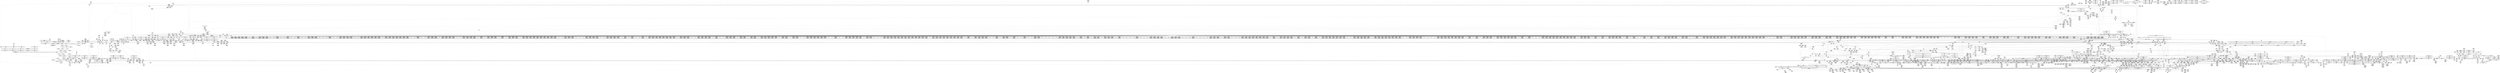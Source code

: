 digraph {
	CE0x593d2b0 [shape=record,shape=Mrecord,label="{CE0x593d2b0|COLLAPSED:_GCMRE___llvm_gcov_ctr265_internal_global_10_x_i64_zeroinitializer:_elem_0:default:}"]
	CE0x5a036c0 [shape=record,shape=Mrecord,label="{CE0x5a036c0|rcu_read_unlock:_tmp7|include/linux/rcupdate.h,933}"]
	CE0x592eed0 [shape=record,shape=Mrecord,label="{CE0x592eed0|selinux_task_kill:_tmp17|security/selinux/hooks.c,3669}"]
	CE0x5948d10 [shape=record,shape=Mrecord,label="{CE0x5948d10|cred_sid:_entry}"]
	CE0x59b0510 [shape=record,shape=Mrecord,label="{CE0x59b0510|2472:_%struct.cred*,_:_CRE_2939,2940_}"]
	CE0x599e400 [shape=record,shape=Mrecord,label="{CE0x599e400|2472:_%struct.cred*,_:_CRE_2032,2036_|*MultipleSource*|Function::task_sid&Arg::task::|Function::current_has_perm&Arg::tsk::|Function::selinux_task_kill&Arg::p::|security/selinux/hooks.c,208}"]
	CE0x59dc340 [shape=record,shape=Mrecord,label="{CE0x59dc340|i64*_getelementptr_inbounds_(_4_x_i64_,_4_x_i64_*___llvm_gcov_ctr130,_i64_0,_i64_2)|*Constant*|*SummSource*}"]
	CE0x5ab5200 [shape=record,shape=Mrecord,label="{CE0x5ab5200|__preempt_count_sub:_bb|*SummSink*}"]
	CE0x59bf8b0 [shape=record,shape=Mrecord,label="{CE0x59bf8b0|2472:_%struct.cred*,_:_CRE_6320,6321_}"]
	CE0x5981ee0 [shape=record,shape=Mrecord,label="{CE0x5981ee0|current_has_perm:_call|security/selinux/hooks.c,1542|*SummSink*}"]
	CE0x591c2c0 [shape=record,shape=Mrecord,label="{CE0x591c2c0|i64**_getelementptr_inbounds_(_4_x_i64*_,_4_x_i64*_*___llvm_gcda_edge_table266,_i64_0,_i64_1)|*Constant*}"]
	CE0x59bfb10 [shape=record,shape=Mrecord,label="{CE0x59bfb10|2472:_%struct.cred*,_:_CRE_6322,6323_}"]
	CE0x5a0a9d0 [shape=record,shape=Mrecord,label="{CE0x5a0a9d0|rcu_read_lock:_tmp14|include/linux/rcupdate.h,882|*SummSource*}"]
	CE0x593b230 [shape=record,shape=Mrecord,label="{CE0x593b230|selinux_task_kill:_tmp3|security/selinux/hooks.c,3661|*SummSource*}"]
	CE0x5a76870 [shape=record,shape=Mrecord,label="{CE0x5a76870|_call_void_lock_release(%struct.lockdep_map*_%map,_i32_1,_i64_ptrtoint_(i8*_blockaddress(_rcu_lock_release,_%__here)_to_i64))_#10,_!dbg_!27716|include/linux/rcupdate.h,423|*SummSink*}"]
	CE0x5a09d90 [shape=record,shape=Mrecord,label="{CE0x5a09d90|rcu_read_unlock:_call3|include/linux/rcupdate.h,933|*SummSink*}"]
	CE0x5ac5960 [shape=record,shape=Mrecord,label="{CE0x5ac5960|__preempt_count_sub:_tmp4|./arch/x86/include/asm/preempt.h,77|*SummSource*}"]
	CE0x5ab48c0 [shape=record,shape=Mrecord,label="{CE0x5ab48c0|__preempt_count_sub:_tmp5|./arch/x86/include/asm/preempt.h,77|*SummSink*}"]
	CE0x5a49db0 [shape=record,shape=Mrecord,label="{CE0x5a49db0|current_sid:_if.then|*SummSink*}"]
	CE0x59ee490 [shape=record,shape=Mrecord,label="{CE0x59ee490|current_sid:_land.lhs.true2}"]
	CE0x5a23aa0 [shape=record,shape=Mrecord,label="{CE0x5a23aa0|__rcu_read_unlock:_tmp2}"]
	CE0x596fbf0 [shape=record,shape=Mrecord,label="{CE0x596fbf0|i64*_getelementptr_inbounds_(_13_x_i64_,_13_x_i64_*___llvm_gcov_ctr126,_i64_0,_i64_9)|*Constant*|*SummSink*}"]
	CE0x5a75480 [shape=record,shape=Mrecord,label="{CE0x5a75480|rcu_lock_release:_indirectgoto|*SummSink*}"]
	CE0x5936460 [shape=record,shape=Mrecord,label="{CE0x5936460|i64_0|*Constant*}"]
	CE0x5a16bd0 [shape=record,shape=Mrecord,label="{CE0x5a16bd0|__preempt_count_add:_entry|*SummSink*}"]
	CE0x597b8c0 [shape=record,shape=Mrecord,label="{CE0x597b8c0|i32_16|*Constant*|*SummSource*}"]
	CE0x59e5810 [shape=record,shape=Mrecord,label="{CE0x59e5810|i64_2|*Constant*}"]
	CE0x59438b0 [shape=record,shape=Mrecord,label="{CE0x59438b0|selinux_task_kill:_tmp19|security/selinux/hooks.c,3670}"]
	CE0x5932be0 [shape=record,shape=Mrecord,label="{CE0x5932be0|task_sid:_entry|*SummSink*}"]
	CE0x5a093f0 [shape=record,shape=Mrecord,label="{CE0x5a093f0|rcu_read_lock:_call3|include/linux/rcupdate.h,882|*SummSink*}"]
	CE0x5a12590 [shape=record,shape=Mrecord,label="{CE0x5a12590|cred_sid:_sid|security/selinux/hooks.c,197}"]
	CE0x592f040 [shape=record,shape=Mrecord,label="{CE0x592f040|selinux_task_kill:_tmp17|security/selinux/hooks.c,3669|*SummSource*}"]
	CE0x59845d0 [shape=record,shape=Mrecord,label="{CE0x59845d0|current_has_perm:_call1|security/selinux/hooks.c,1543|*SummSink*}"]
	CE0x59fbe40 [shape=record,shape=Mrecord,label="{CE0x59fbe40|rcu_read_lock:_if.end|*SummSink*}"]
	CE0x5969d90 [shape=record,shape=Mrecord,label="{CE0x5969d90|2472:_%struct.cred*,_:_CRE_520,524_|*MultipleSource*|Function::task_sid&Arg::task::|Function::current_has_perm&Arg::tsk::|Function::selinux_task_kill&Arg::p::|security/selinux/hooks.c,208}"]
	CE0x5a23c20 [shape=record,shape=Mrecord,label="{CE0x5a23c20|__rcu_read_lock:_tmp1|*SummSink*}"]
	CE0x59ab610 [shape=record,shape=Mrecord,label="{CE0x59ab610|2472:_%struct.cred*,_:_CRE_2800,2808_|*MultipleSource*|Function::task_sid&Arg::task::|Function::current_has_perm&Arg::tsk::|Function::selinux_task_kill&Arg::p::|security/selinux/hooks.c,208}"]
	CE0x592db00 [shape=record,shape=Mrecord,label="{CE0x592db00|_ret_i32_%retval.0,_!dbg_!27728|security/selinux/avc.c,775|*SummSource*}"]
	CE0x596dbe0 [shape=record,shape=Mrecord,label="{CE0x596dbe0|task_sid:_tmp17|security/selinux/hooks.c,208|*SummSource*}"]
	CE0x59a6490 [shape=record,shape=Mrecord,label="{CE0x59a6490|2472:_%struct.cred*,_:_CRE_2532,2533_}"]
	CE0x59b2ea0 [shape=record,shape=Mrecord,label="{CE0x59b2ea0|2472:_%struct.cred*,_:_CRE_2974,2975_}"]
	CE0x5a76ec0 [shape=record,shape=Mrecord,label="{CE0x5a76ec0|GLOBAL:_lock_release|*Constant*|*SummSink*}"]
	CE0x59bd0b0 [shape=record,shape=Mrecord,label="{CE0x59bd0b0|2472:_%struct.cred*,_:_CRE_6288,6289_}"]
	CE0x5ab2450 [shape=record,shape=Mrecord,label="{CE0x5ab2450|i64*_getelementptr_inbounds_(_4_x_i64_,_4_x_i64_*___llvm_gcov_ctr134,_i64_0,_i64_0)|*Constant*}"]
	CE0x5a98720 [shape=record,shape=Mrecord,label="{CE0x5a98720|_call_void_mcount()_#3}"]
	CE0x59b2650 [shape=record,shape=Mrecord,label="{CE0x59b2650|2472:_%struct.cred*,_:_CRE_2967,2968_}"]
	CE0x59de5a0 [shape=record,shape=Mrecord,label="{CE0x59de5a0|GLOBAL:_task_sid.__warned|Global_var:task_sid.__warned}"]
	CE0x592a820 [shape=record,shape=Mrecord,label="{CE0x592a820|rcu_read_unlock:_entry|*SummSource*}"]
	CE0x5a7d8c0 [shape=record,shape=Mrecord,label="{CE0x5a7d8c0|__rcu_read_unlock:_tmp4|include/linux/rcupdate.h,244}"]
	CE0x59389a0 [shape=record,shape=Mrecord,label="{CE0x59389a0|i64*_getelementptr_inbounds_(_10_x_i64_,_10_x_i64_*___llvm_gcov_ctr265,_i64_0,_i64_6)|*Constant*|*SummSource*}"]
	CE0x5a75180 [shape=record,shape=Mrecord,label="{CE0x5a75180|rcu_lock_release:___here|*SummSink*}"]
	CE0x597ea60 [shape=record,shape=Mrecord,label="{CE0x597ea60|signal_to_av:_tmp10|security/selinux/hooks.c,1495|*SummSink*}"]
	CE0x5a4f7b0 [shape=record,shape=Mrecord,label="{CE0x5a4f7b0|__rcu_read_lock:_do.body}"]
	CE0x5915d80 [shape=record,shape=Mrecord,label="{CE0x5915d80|GLOBAL:___llvm_gcov_indirect_counter_increment|*Constant*}"]
	CE0x597c8f0 [shape=record,shape=Mrecord,label="{CE0x597c8f0|i64*_getelementptr_inbounds_(_2_x_i64_,_2_x_i64_*___llvm_gcov_ctr136,_i64_0,_i64_1)|*Constant*|*SummSource*}"]
	CE0x59c1d80 [shape=record,shape=Mrecord,label="{CE0x59c1d80|2472:_%struct.cred*,_:_CRE_6351,6352_}"]
	CE0x59c8530 [shape=record,shape=Mrecord,label="{CE0x59c8530|2472:_%struct.cred*,_:_CRE_6660,6664_|*MultipleSource*|Function::task_sid&Arg::task::|Function::current_has_perm&Arg::tsk::|Function::selinux_task_kill&Arg::p::|security/selinux/hooks.c,208}"]
	CE0x597c5b0 [shape=record,shape=Mrecord,label="{CE0x597c5b0|i64*_getelementptr_inbounds_(_10_x_i64_,_10_x_i64_*___llvm_gcov_ctr265,_i64_0,_i64_9)|*Constant*|*SummSource*}"]
	CE0x59f2f40 [shape=record,shape=Mrecord,label="{CE0x59f2f40|i64_1|*Constant*}"]
	CE0x5937a60 [shape=record,shape=Mrecord,label="{CE0x5937a60|i64_1|*Constant*}"]
	CE0x5a89180 [shape=record,shape=Mrecord,label="{CE0x5a89180|task_sid:_tmp13|security/selinux/hooks.c,208}"]
	CE0x5a14de0 [shape=record,shape=Mrecord,label="{CE0x5a14de0|rcu_read_unlock:_do.body|*SummSource*}"]
	CE0x59c4c00 [shape=record,shape=Mrecord,label="{CE0x59c4c00|2472:_%struct.cred*,_:_CRE_6480,6484_|*MultipleSource*|Function::task_sid&Arg::task::|Function::current_has_perm&Arg::tsk::|Function::selinux_task_kill&Arg::p::|security/selinux/hooks.c,208}"]
	CE0x59c2830 [shape=record,shape=Mrecord,label="{CE0x59c2830|2472:_%struct.cred*,_:_CRE_6360,6368_|*MultipleSource*|Function::task_sid&Arg::task::|Function::current_has_perm&Arg::tsk::|Function::selinux_task_kill&Arg::p::|security/selinux/hooks.c,208}"]
	CE0x59e92c0 [shape=record,shape=Mrecord,label="{CE0x59e92c0|rcu_read_unlock:_tmp22|include/linux/rcupdate.h,935|*SummSink*}"]
	CE0x592a1d0 [shape=record,shape=Mrecord,label="{CE0x592a1d0|_call_void_rcu_read_unlock()_#10,_!dbg_!27748|security/selinux/hooks.c,209}"]
	CE0x59a2a20 [shape=record,shape=Mrecord,label="{CE0x59a2a20|2472:_%struct.cred*,_:_CRE_2328,2336_|*MultipleSource*|Function::task_sid&Arg::task::|Function::current_has_perm&Arg::tsk::|Function::selinux_task_kill&Arg::p::|security/selinux/hooks.c,208}"]
	CE0x5a6b980 [shape=record,shape=Mrecord,label="{CE0x5a6b980|rcu_lock_acquire:_tmp2|*SummSource*}"]
	CE0x592a260 [shape=record,shape=Mrecord,label="{CE0x592a260|_call_void_rcu_read_unlock()_#10,_!dbg_!27748|security/selinux/hooks.c,209|*SummSource*}"]
	CE0x5932ec0 [shape=record,shape=Mrecord,label="{CE0x5932ec0|selinux_task_kill:_p|Function::selinux_task_kill&Arg::p::|*SummSink*}"]
	CE0x59a3900 [shape=record,shape=Mrecord,label="{CE0x59a3900|2472:_%struct.cred*,_:_CRE_2384,2392_|*MultipleSource*|Function::task_sid&Arg::task::|Function::current_has_perm&Arg::tsk::|Function::selinux_task_kill&Arg::p::|security/selinux/hooks.c,208}"]
	CE0x5a20bd0 [shape=record,shape=Mrecord,label="{CE0x5a20bd0|rcu_read_unlock:_tmp5|include/linux/rcupdate.h,933|*SummSink*}"]
	CE0x5a22890 [shape=record,shape=Mrecord,label="{CE0x5a22890|i64_5|*Constant*}"]
	CE0x59ade40 [shape=record,shape=Mrecord,label="{CE0x59ade40|2472:_%struct.cred*,_:_CRE_2906,2907_}"]
	CE0x59fc860 [shape=record,shape=Mrecord,label="{CE0x59fc860|i32_22|*Constant*|*SummSource*}"]
	CE0x59d36b0 [shape=record,shape=Mrecord,label="{CE0x59d36b0|current_has_perm:_bb}"]
	CE0x59fcde0 [shape=record,shape=Mrecord,label="{CE0x59fcde0|rcu_lock_acquire:_entry}"]
	CE0x59d2c30 [shape=record,shape=Mrecord,label="{CE0x59d2c30|current_sid:_tmp17|security/selinux/hooks.c,218|*SummSource*}"]
	CE0x59b7640 [shape=record,shape=Mrecord,label="{CE0x59b7640|2472:_%struct.cred*,_:_CRE_5856,5860_|*MultipleSource*|Function::task_sid&Arg::task::|Function::current_has_perm&Arg::tsk::|Function::selinux_task_kill&Arg::p::|security/selinux/hooks.c,208}"]
	CE0x59c0a80 [shape=record,shape=Mrecord,label="{CE0x59c0a80|2472:_%struct.cred*,_:_CRE_6335,6336_}"]
	CE0x5a0e030 [shape=record,shape=Mrecord,label="{CE0x5a0e030|rcu_read_lock:_tmp17|include/linux/rcupdate.h,882}"]
	CE0x5a4b0c0 [shape=record,shape=Mrecord,label="{CE0x5a4b0c0|current_sid:_if.then|*SummSource*}"]
	CE0x59dca40 [shape=record,shape=Mrecord,label="{CE0x59dca40|__llvm_gcov_indirect_counter_increment:_tmp2|*SummSource*}"]
	CE0x5a88300 [shape=record,shape=Mrecord,label="{CE0x5a88300|task_sid:_tmp9|security/selinux/hooks.c,208}"]
	CE0x5986840 [shape=record,shape=Mrecord,label="{CE0x5986840|current_has_perm:_call2|security/selinux/hooks.c,1544}"]
	CE0x5967000 [shape=record,shape=Mrecord,label="{CE0x5967000|signal_to_av:_sw.epilog|*SummSink*}"]
	CE0x59ec550 [shape=record,shape=Mrecord,label="{CE0x59ec550|GLOBAL:___rcu_read_unlock|*Constant*|*SummSource*}"]
	CE0x5985af0 [shape=record,shape=Mrecord,label="{CE0x5985af0|2472:_%struct.cred*,_:_CRE_72,76_|*MultipleSource*|Function::task_sid&Arg::task::|Function::current_has_perm&Arg::tsk::|Function::selinux_task_kill&Arg::p::|security/selinux/hooks.c,208}"]
	CE0x591b080 [shape=record,shape=Mrecord,label="{CE0x591b080|selinux_task_kill:_tmp10|security/selinux/hooks.c,3665|*SummSource*}"]
	CE0x59c0100 [shape=record,shape=Mrecord,label="{CE0x59c0100|2472:_%struct.cred*,_:_CRE_6327,6328_}"]
	CE0x5967400 [shape=record,shape=Mrecord,label="{CE0x5967400|i64*_getelementptr_inbounds_(_2_x_i64_,_2_x_i64_*___llvm_gcov_ctr136,_i64_0,_i64_0)|*Constant*|*SummSink*}"]
	CE0x5981320 [shape=record,shape=Mrecord,label="{CE0x5981320|task_sid:_tmp2|*SummSource*}"]
	CE0x597c0e0 [shape=record,shape=Mrecord,label="{CE0x597c0e0|signal_to_av:_perm.0|*SummSource*}"]
	CE0x5a11f50 [shape=record,shape=Mrecord,label="{CE0x5a11f50|cred_sid:_tmp5|security/selinux/hooks.c,196}"]
	CE0x59159d0 [shape=record,shape=Mrecord,label="{CE0x59159d0|i32_-1|*Constant*|*SummSource*}"]
	CE0x5995a80 [shape=record,shape=Mrecord,label="{CE0x5995a80|GLOBAL:_rcu_read_lock.__warned|Global_var:rcu_read_lock.__warned|*SummSource*}"]
	CE0x5958b80 [shape=record,shape=Mrecord,label="{CE0x5958b80|__rcu_read_lock:_tmp2|*SummSource*}"]
	CE0x5964d20 [shape=record,shape=Mrecord,label="{CE0x5964d20|signal_to_av:_sw.bb2|*SummSink*}"]
	CE0x5990e30 [shape=record,shape=Mrecord,label="{CE0x5990e30|COLLAPSED:_GCMRE___llvm_gcov_ctr131_internal_global_2_x_i64_zeroinitializer:_elem_0:default:}"]
	CE0x59ef450 [shape=record,shape=Mrecord,label="{CE0x59ef450|i64*_getelementptr_inbounds_(_11_x_i64_,_11_x_i64_*___llvm_gcov_ctr125,_i64_0,_i64_0)|*Constant*|*SummSource*}"]
	CE0x596be80 [shape=record,shape=Mrecord,label="{CE0x596be80|_call_void___llvm_gcov_indirect_counter_increment(i32*___llvm_gcov_global_state_pred267,_i64**_getelementptr_inbounds_(_4_x_i64*_,_4_x_i64*_*___llvm_gcda_edge_table266,_i64_0,_i64_3)),_!dbg_!27719|security/selinux/hooks.c,1487|*SummSink*}"]
	CE0x5993120 [shape=record,shape=Mrecord,label="{CE0x5993120|2472:_%struct.cred*,_:_CRE_472,480_|*MultipleSource*|Function::task_sid&Arg::task::|Function::current_has_perm&Arg::tsk::|Function::selinux_task_kill&Arg::p::|security/selinux/hooks.c,208}"]
	CE0x5969b70 [shape=record,shape=Mrecord,label="{CE0x5969b70|2472:_%struct.cred*,_:_CRE_512,520_|*MultipleSource*|Function::task_sid&Arg::task::|Function::current_has_perm&Arg::tsk::|Function::selinux_task_kill&Arg::p::|security/selinux/hooks.c,208}"]
	CE0x5a99fb0 [shape=record,shape=Mrecord,label="{CE0x5a99fb0|__rcu_read_unlock:_bb}"]
	CE0x59c1fe0 [shape=record,shape=Mrecord,label="{CE0x59c1fe0|2472:_%struct.cred*,_:_CRE_6353,6354_}"]
	CE0x593b750 [shape=record,shape=Mrecord,label="{CE0x593b750|GLOBAL:___llvm_gcov_global_state_pred267|Global_var:__llvm_gcov_global_state_pred267}"]
	CE0x59f49e0 [shape=record,shape=Mrecord,label="{CE0x59f49e0|__rcu_read_lock:_do.end|*SummSink*}"]
	CE0x5923030 [shape=record,shape=Mrecord,label="{CE0x5923030|selinux_task_kill:_if.end7|*SummSink*}"]
	CE0x59290a0 [shape=record,shape=Mrecord,label="{CE0x59290a0|selinux_task_kill:_tmp9|security/selinux/hooks.c,3664}"]
	CE0x5a15af0 [shape=record,shape=Mrecord,label="{CE0x5a15af0|rcu_read_unlock:_tmp14|include/linux/rcupdate.h,933|*SummSource*}"]
	CE0x5a86d60 [shape=record,shape=Mrecord,label="{CE0x5a86d60|__preempt_count_add:_tmp1|*SummSource*}"]
	CE0x5a87790 [shape=record,shape=Mrecord,label="{CE0x5a87790|rcu_lock_acquire:_tmp6|*SummSink*}"]
	CE0x5995020 [shape=record,shape=Mrecord,label="{CE0x5995020|task_sid:_tmp14|security/selinux/hooks.c,208|*SummSink*}"]
	CE0x5a4bd00 [shape=record,shape=Mrecord,label="{CE0x5a4bd00|i32_77|*Constant*}"]
	CE0x5992ed0 [shape=record,shape=Mrecord,label="{CE0x5992ed0|2472:_%struct.cred*,_:_CRE_464,472_|*MultipleSource*|Function::task_sid&Arg::task::|Function::current_has_perm&Arg::tsk::|Function::selinux_task_kill&Arg::p::|security/selinux/hooks.c,208}"]
	CE0x599cd00 [shape=record,shape=Mrecord,label="{CE0x599cd00|2472:_%struct.cred*,_:_CRE_1928,1936_|*MultipleSource*|Function::task_sid&Arg::task::|Function::current_has_perm&Arg::tsk::|Function::selinux_task_kill&Arg::p::|security/selinux/hooks.c,208}"]
	CE0x5a7ec80 [shape=record,shape=Mrecord,label="{CE0x5a7ec80|__preempt_count_add:_tmp1|*SummSink*}"]
	CE0x5a72730 [shape=record,shape=Mrecord,label="{CE0x5a72730|_call_void_mcount()_#3|*SummSource*}"]
	CE0x59b36b0 [shape=record,shape=Mrecord,label="{CE0x59b36b0|2472:_%struct.cred*,_:_CRE_2992,3000_|*MultipleSource*|Function::task_sid&Arg::task::|Function::current_has_perm&Arg::tsk::|Function::selinux_task_kill&Arg::p::|security/selinux/hooks.c,208}"]
	CE0x5a7e740 [shape=record,shape=Mrecord,label="{CE0x5a7e740|i64*_getelementptr_inbounds_(_4_x_i64_,_4_x_i64_*___llvm_gcov_ctr134,_i64_0,_i64_3)|*Constant*|*SummSource*}"]
	CE0x5a28ab0 [shape=record,shape=Mrecord,label="{CE0x5a28ab0|rcu_read_unlock:_tmp12|include/linux/rcupdate.h,933|*SummSource*}"]
	CE0x5a7ba40 [shape=record,shape=Mrecord,label="{CE0x5a7ba40|GLOBAL:___preempt_count|Global_var:__preempt_count}"]
	CE0x59c05c0 [shape=record,shape=Mrecord,label="{CE0x59c05c0|2472:_%struct.cred*,_:_CRE_6331,6332_}"]
	CE0x5a03f10 [shape=record,shape=Mrecord,label="{CE0x5a03f10|current_sid:_tmp5|security/selinux/hooks.c,218|*SummSink*}"]
	CE0x5a0ed00 [shape=record,shape=Mrecord,label="{CE0x5a0ed00|_call_void_lockdep_rcu_suspicious(i8*_getelementptr_inbounds_(_25_x_i8_,_25_x_i8_*_.str45,_i32_0,_i32_0),_i32_883,_i8*_getelementptr_inbounds_(_42_x_i8_,_42_x_i8_*_.str46,_i32_0,_i32_0))_#10,_!dbg_!27728|include/linux/rcupdate.h,882}"]
	CE0x59caa20 [shape=record,shape=Mrecord,label="{CE0x59caa20|2472:_%struct.cred*,_:_CRE_10600,10604_|*MultipleSource*|Function::task_sid&Arg::task::|Function::current_has_perm&Arg::tsk::|Function::selinux_task_kill&Arg::p::|security/selinux/hooks.c,208}"]
	CE0x59bf520 [shape=record,shape=Mrecord,label="{CE0x59bf520|2472:_%struct.cred*,_:_CRE_6317,6318_}"]
	CE0x5945cb0 [shape=record,shape=Mrecord,label="{CE0x5945cb0|i64_6|*Constant*|*SummSource*}"]
	CE0x59b16e0 [shape=record,shape=Mrecord,label="{CE0x59b16e0|2472:_%struct.cred*,_:_CRE_2954,2955_}"]
	CE0x59a6230 [shape=record,shape=Mrecord,label="{CE0x59a6230|2472:_%struct.cred*,_:_CRE_2530,2531_}"]
	CE0x5a1afb0 [shape=record,shape=Mrecord,label="{CE0x5a1afb0|rcu_lock_release:_bb|*SummSource*}"]
	CE0x59d3e70 [shape=record,shape=Mrecord,label="{CE0x59d3e70|__llvm_gcov_indirect_counter_increment:_counter|*SummSink*}"]
	CE0x593ffa0 [shape=record,shape=Mrecord,label="{CE0x593ffa0|current_has_perm:_perms|Function::current_has_perm&Arg::perms::}"]
	CE0x5a0f8c0 [shape=record,shape=Mrecord,label="{CE0x5a0f8c0|rcu_read_lock:_tmp19|include/linux/rcupdate.h,882|*SummSource*}"]
	CE0x5929fb0 [shape=record,shape=Mrecord,label="{CE0x5929fb0|GLOBAL:_rcu_read_unlock|*Constant*}"]
	CE0x5a9b210 [shape=record,shape=Mrecord,label="{CE0x5a9b210|__preempt_count_add:_do.end|*SummSource*}"]
	CE0x59168b0 [shape=record,shape=Mrecord,label="{CE0x59168b0|i32_9|*Constant*|*SummSource*}"]
	CE0x5a69da0 [shape=record,shape=Mrecord,label="{CE0x5a69da0|task_sid:_tobool|security/selinux/hooks.c,208}"]
	CE0x591e4f0 [shape=record,shape=Mrecord,label="{CE0x591e4f0|selinux_task_kill:_tmp4|security/selinux/hooks.c,3661}"]
	CE0x5ac58f0 [shape=record,shape=Mrecord,label="{CE0x5ac58f0|__preempt_count_sub:_tmp4|./arch/x86/include/asm/preempt.h,77}"]
	CE0x5925c70 [shape=record,shape=Mrecord,label="{CE0x5925c70|GLOBAL:___llvm_gcov_ctr290|Global_var:__llvm_gcov_ctr290|*SummSource*}"]
	CE0x59be220 [shape=record,shape=Mrecord,label="{CE0x59be220|2472:_%struct.cred*,_:_CRE_6301,6302_}"]
	CE0x598b270 [shape=record,shape=Mrecord,label="{CE0x598b270|2472:_%struct.cred*,_:_CRE_416,424_|*MultipleSource*|Function::task_sid&Arg::task::|Function::current_has_perm&Arg::tsk::|Function::selinux_task_kill&Arg::p::|security/selinux/hooks.c,208}"]
	CE0x593ede0 [shape=record,shape=Mrecord,label="{CE0x593ede0|signal_to_av:_tmp8|security/selinux/hooks.c,1491}"]
	CE0x59bf060 [shape=record,shape=Mrecord,label="{CE0x59bf060|2472:_%struct.cred*,_:_CRE_6313,6314_}"]
	CE0x59b1940 [shape=record,shape=Mrecord,label="{CE0x59b1940|2472:_%struct.cred*,_:_CRE_2956,2957_}"]
	CE0x598c1f0 [shape=record,shape=Mrecord,label="{CE0x598c1f0|__llvm_gcov_indirect_counter_increment:_tmp|*SummSource*}"]
	CE0x5a1d290 [shape=record,shape=Mrecord,label="{CE0x5a1d290|rcu_read_unlock:_tmp16|include/linux/rcupdate.h,933|*SummSource*}"]
	CE0x59466c0 [shape=record,shape=Mrecord,label="{CE0x59466c0|i8*_getelementptr_inbounds_(_45_x_i8_,_45_x_i8_*_.str12,_i32_0,_i32_0)|*Constant*|*SummSink*}"]
	CE0x597ba00 [shape=record,shape=Mrecord,label="{CE0x597ba00|i32_8|*Constant*}"]
	CE0x59b0640 [shape=record,shape=Mrecord,label="{CE0x59b0640|2472:_%struct.cred*,_:_CRE_2940,2941_}"]
	CE0x5a9c300 [shape=record,shape=Mrecord,label="{CE0x5a9c300|i64*_getelementptr_inbounds_(_4_x_i64_,_4_x_i64_*___llvm_gcov_ctr134,_i64_0,_i64_0)|*Constant*|*SummSink*}"]
	CE0x59b5e80 [shape=record,shape=Mrecord,label="{CE0x59b5e80|2472:_%struct.cred*,_:_CRE_3120,3128_|*MultipleSource*|Function::task_sid&Arg::task::|Function::current_has_perm&Arg::tsk::|Function::selinux_task_kill&Arg::p::|security/selinux/hooks.c,208}"]
	CE0x5a6f0f0 [shape=record,shape=Mrecord,label="{CE0x5a6f0f0|rcu_lock_release:_tmp3}"]
	CE0x5a7fb10 [shape=record,shape=Mrecord,label="{CE0x5a7fb10|_call_void_mcount()_#3|*SummSink*}"]
	CE0x5abb230 [shape=record,shape=Mrecord,label="{CE0x5abb230|i32_0|*Constant*}"]
	CE0x59a7130 [shape=record,shape=Mrecord,label="{CE0x59a7130|2472:_%struct.cred*,_:_CRE_2584,2592_|*MultipleSource*|Function::task_sid&Arg::task::|Function::current_has_perm&Arg::tsk::|Function::selinux_task_kill&Arg::p::|security/selinux/hooks.c,208}"]
	CE0x5941fb0 [shape=record,shape=Mrecord,label="{CE0x5941fb0|i32_19|*Constant*|*SummSource*}"]
	CE0x5974e30 [shape=record,shape=Mrecord,label="{CE0x5974e30|_call_void_rcu_read_unlock()_#10,_!dbg_!27748|security/selinux/hooks.c,209|*SummSink*}"]
	CE0x59f8d20 [shape=record,shape=Mrecord,label="{CE0x59f8d20|cred_sid:_tmp3|*SummSource*}"]
	CE0x59841c0 [shape=record,shape=Mrecord,label="{CE0x59841c0|task_sid:_tmp1|*SummSink*}"]
	CE0x5a800b0 [shape=record,shape=Mrecord,label="{CE0x5a800b0|__rcu_read_unlock:_tmp3|*SummSource*}"]
	CE0x59ddb30 [shape=record,shape=Mrecord,label="{CE0x59ddb30|task_sid:_tmp7|security/selinux/hooks.c,208}"]
	CE0x59d0a70 [shape=record,shape=Mrecord,label="{CE0x59d0a70|GLOBAL:_get_current|*Constant*|*SummSink*}"]
	CE0x5a7dc00 [shape=record,shape=Mrecord,label="{CE0x5a7dc00|get_current:_tmp2|*SummSink*}"]
	CE0x5a06490 [shape=record,shape=Mrecord,label="{CE0x5a06490|rcu_read_lock:_land.lhs.true2|*SummSource*}"]
	CE0x59f6730 [shape=record,shape=Mrecord,label="{CE0x59f6730|i64*_getelementptr_inbounds_(_11_x_i64_,_11_x_i64_*___llvm_gcov_ctr127,_i64_0,_i64_1)|*Constant*|*SummSource*}"]
	CE0x594b740 [shape=record,shape=Mrecord,label="{CE0x594b740|avc_has_perm:_ssid|Function::avc_has_perm&Arg::ssid::|*SummSink*}"]
	CE0x5921320 [shape=record,shape=Mrecord,label="{CE0x5921320|selinux_task_kill:_if.else5}"]
	CE0x5ab1cf0 [shape=record,shape=Mrecord,label="{CE0x5ab1cf0|get_current:_tmp1|*SummSink*}"]
	CE0x5a8d680 [shape=record,shape=Mrecord,label="{CE0x5a8d680|GLOBAL:_rcu_read_unlock|*Constant*}"]
	CE0x599e870 [shape=record,shape=Mrecord,label="{CE0x599e870|2472:_%struct.cred*,_:_CRE_2040,2044_|*MultipleSource*|Function::task_sid&Arg::task::|Function::current_has_perm&Arg::tsk::|Function::selinux_task_kill&Arg::p::|security/selinux/hooks.c,208}"]
	CE0x5a6b4b0 [shape=record,shape=Mrecord,label="{CE0x5a6b4b0|rcu_lock_release:_tmp1|*SummSink*}"]
	CE0x5a84c00 [shape=record,shape=Mrecord,label="{CE0x5a84c00|__preempt_count_add:_bb}"]
	CE0x5a29170 [shape=record,shape=Mrecord,label="{CE0x5a29170|_ret_void,_!dbg_!27719|./arch/x86/include/asm/preempt.h,73|*SummSource*}"]
	CE0x5965d40 [shape=record,shape=Mrecord,label="{CE0x5965d40|signal_to_av:_sw.bb|*SummSource*}"]
	CE0x59ef120 [shape=record,shape=Mrecord,label="{CE0x59ef120|i32_2|*Constant*}"]
	CE0x5a1a010 [shape=record,shape=Mrecord,label="{CE0x5a1a010|current_sid:_tmp14|security/selinux/hooks.c,218|*SummSink*}"]
	CE0x59436b0 [shape=record,shape=Mrecord,label="{CE0x59436b0|selinux_task_kill:_tmp19|security/selinux/hooks.c,3670|*SummSink*}"]
	CE0x59bb920 [shape=record,shape=Mrecord,label="{CE0x59bb920|2472:_%struct.cred*,_:_CRE_6200,6208_|*MultipleSource*|Function::task_sid&Arg::task::|Function::current_has_perm&Arg::tsk::|Function::selinux_task_kill&Arg::p::|security/selinux/hooks.c,208}"]
	CE0x5917a80 [shape=record,shape=Mrecord,label="{CE0x5917a80|GLOBAL:_current_has_perm|*Constant*|*SummSource*}"]
	CE0x5974ca0 [shape=record,shape=Mrecord,label="{CE0x5974ca0|i64*_getelementptr_inbounds_(_13_x_i64_,_13_x_i64_*___llvm_gcov_ctr126,_i64_0,_i64_12)|*Constant*|*SummSource*}"]
	CE0x59c18c0 [shape=record,shape=Mrecord,label="{CE0x59c18c0|2472:_%struct.cred*,_:_CRE_6347,6348_}"]
	CE0x5a999b0 [shape=record,shape=Mrecord,label="{CE0x5a999b0|rcu_lock_release:_tmp7}"]
	CE0x59801c0 [shape=record,shape=Mrecord,label="{CE0x59801c0|_call_void_mcount()_#3}"]
	CE0x5a96650 [shape=record,shape=Mrecord,label="{CE0x5a96650|i32_2|*Constant*|*SummSource*}"]
	CE0x59af5a0 [shape=record,shape=Mrecord,label="{CE0x59af5a0|2472:_%struct.cred*,_:_CRE_2926,2927_}"]
	CE0x598a7c0 [shape=record,shape=Mrecord,label="{CE0x598a7c0|avc_has_perm:_requested|Function::avc_has_perm&Arg::requested::}"]
	CE0x59c6fa0 [shape=record,shape=Mrecord,label="{CE0x59c6fa0|2472:_%struct.cred*,_:_CRE_6600,6608_|*MultipleSource*|Function::task_sid&Arg::task::|Function::current_has_perm&Arg::tsk::|Function::selinux_task_kill&Arg::p::|security/selinux/hooks.c,208}"]
	CE0x596ce50 [shape=record,shape=Mrecord,label="{CE0x596ce50|COLLAPSED:_GCMRE___llvm_gcov_ctr126_internal_global_13_x_i64_zeroinitializer:_elem_0:default:}"]
	CE0x59830a0 [shape=record,shape=Mrecord,label="{CE0x59830a0|current_has_perm:_tmp3}"]
	CE0x59dba40 [shape=record,shape=Mrecord,label="{CE0x59dba40|task_sid:_land.lhs.true}"]
	CE0x59eba60 [shape=record,shape=Mrecord,label="{CE0x59eba60|rcu_lock_release:_map|Function::rcu_lock_release&Arg::map::|*SummSink*}"]
	CE0x5932b00 [shape=record,shape=Mrecord,label="{CE0x5932b00|task_sid:_entry|*SummSource*}"]
	CE0x59df250 [shape=record,shape=Mrecord,label="{CE0x59df250|task_sid:_tmp9|security/selinux/hooks.c,208|*SummSink*}"]
	CE0x5911e70 [shape=record,shape=Mrecord,label="{CE0x5911e70|signal_to_av:_tmp7|security/selinux/hooks.c,1487|*SummSink*}"]
	CE0x5985c60 [shape=record,shape=Mrecord,label="{CE0x5985c60|2472:_%struct.cred*,_:_CRE_76,80_|*MultipleSource*|Function::task_sid&Arg::task::|Function::current_has_perm&Arg::tsk::|Function::selinux_task_kill&Arg::p::|security/selinux/hooks.c,208}"]
	CE0x599d770 [shape=record,shape=Mrecord,label="{CE0x599d770|2472:_%struct.cred*,_:_CRE_1968,1976_|*MultipleSource*|Function::task_sid&Arg::task::|Function::current_has_perm&Arg::tsk::|Function::selinux_task_kill&Arg::p::|security/selinux/hooks.c,208}"]
	CE0x598bdc0 [shape=record,shape=Mrecord,label="{CE0x598bdc0|__llvm_gcov_indirect_counter_increment:_bb|*SummSink*}"]
	CE0x59be6e0 [shape=record,shape=Mrecord,label="{CE0x59be6e0|2472:_%struct.cred*,_:_CRE_6305,6306_}"]
	CE0x5aa2df0 [shape=record,shape=Mrecord,label="{CE0x5aa2df0|__preempt_count_add:_do.body}"]
	CE0x59d1050 [shape=record,shape=Mrecord,label="{CE0x59d1050|_ret_%struct.task_struct*_%tmp4,_!dbg_!27714|./arch/x86/include/asm/current.h,14}"]
	CE0x5974020 [shape=record,shape=Mrecord,label="{CE0x5974020|task_sid:_tmp25|security/selinux/hooks.c,208|*SummSource*}"]
	CE0x5aa3770 [shape=record,shape=Mrecord,label="{CE0x5aa3770|GLOBAL:_current_task|Global_var:current_task}"]
	CE0x59fcaa0 [shape=record,shape=Mrecord,label="{CE0x59fcaa0|i32_1|*Constant*|*SummSource*}"]
	CE0x59ae3d0 [shape=record,shape=Mrecord,label="{CE0x59ae3d0|2472:_%struct.cred*,_:_CRE_2911,2912_}"]
	CE0x5a0c110 [shape=record,shape=Mrecord,label="{CE0x5a0c110|i8*_getelementptr_inbounds_(_25_x_i8_,_25_x_i8_*_.str45,_i32_0,_i32_0)|*Constant*|*SummSource*}"]
	CE0x59e7820 [shape=record,shape=Mrecord,label="{CE0x59e7820|i64*_getelementptr_inbounds_(_11_x_i64_,_11_x_i64_*___llvm_gcov_ctr132,_i64_0,_i64_9)|*Constant*|*SummSink*}"]
	CE0x59f20d0 [shape=record,shape=Mrecord,label="{CE0x59f20d0|rcu_lock_acquire:_indirectgoto|*SummSink*}"]
	CE0x592e870 [shape=record,shape=Mrecord,label="{CE0x592e870|selinux_task_kill:_tmp16|security/selinux/hooks.c,3669}"]
	CE0x59f6fc0 [shape=record,shape=Mrecord,label="{CE0x59f6fc0|i64*_getelementptr_inbounds_(_11_x_i64_,_11_x_i64_*___llvm_gcov_ctr127,_i64_0,_i64_0)|*Constant*|*SummSource*}"]
	CE0x5932750 [shape=record,shape=Mrecord,label="{CE0x5932750|selinux_task_kill:_call3|security/selinux/hooks.c,3666|*SummSink*}"]
	CE0x59af6d0 [shape=record,shape=Mrecord,label="{CE0x59af6d0|2472:_%struct.cred*,_:_CRE_2927,2928_}"]
	CE0x5a1a2c0 [shape=record,shape=Mrecord,label="{CE0x5a1a2c0|i1_true|*Constant*}"]
	CE0x5a766d0 [shape=record,shape=Mrecord,label="{CE0x5a766d0|GLOBAL:_lock_release|*Constant*}"]
	CE0x5a27b60 [shape=record,shape=Mrecord,label="{CE0x5a27b60|rcu_read_unlock:_tmp18|include/linux/rcupdate.h,933|*SummSink*}"]
	CE0x5999c20 [shape=record,shape=Mrecord,label="{CE0x5999c20|2472:_%struct.cred*,_:_CRE_728,732_|*MultipleSource*|Function::task_sid&Arg::task::|Function::current_has_perm&Arg::tsk::|Function::selinux_task_kill&Arg::p::|security/selinux/hooks.c,208}"]
	CE0x597d2a0 [shape=record,shape=Mrecord,label="{CE0x597d2a0|current_has_perm:_tmp2|*SummSink*}"]
	CE0x5a7cd40 [shape=record,shape=Mrecord,label="{CE0x5a7cd40|i64*_getelementptr_inbounds_(_4_x_i64_,_4_x_i64_*___llvm_gcov_ctr134,_i64_0,_i64_2)|*Constant*|*SummSource*}"]
	CE0x5983290 [shape=record,shape=Mrecord,label="{CE0x5983290|_call_void_rcu_read_lock()_#10,_!dbg_!27712|security/selinux/hooks.c,207}"]
	CE0x59fe2c0 [shape=record,shape=Mrecord,label="{CE0x59fe2c0|GLOBAL:_rcu_read_unlock.__warned|Global_var:rcu_read_unlock.__warned}"]
	CE0x59be480 [shape=record,shape=Mrecord,label="{CE0x59be480|2472:_%struct.cred*,_:_CRE_6303,6304_}"]
	CE0x5a4cc10 [shape=record,shape=Mrecord,label="{CE0x5a4cc10|GLOBAL:___preempt_count_add|*Constant*|*SummSink*}"]
	CE0x5947b40 [shape=record,shape=Mrecord,label="{CE0x5947b40|current_sid:_tmp20|security/selinux/hooks.c,218|*SummSink*}"]
	CE0x5932560 [shape=record,shape=Mrecord,label="{CE0x5932560|selinux_task_kill:_if.end7|*SummSource*}"]
	CE0x59e4800 [shape=record,shape=Mrecord,label="{CE0x59e4800|i64_4|*Constant*|*SummSink*}"]
	CE0x5a9b360 [shape=record,shape=Mrecord,label="{CE0x5a9b360|i64_1|*Constant*}"]
	CE0x59efb80 [shape=record,shape=Mrecord,label="{CE0x59efb80|_call_void_asm_sideeffect_,_memory_,_dirflag_,_fpsr_,_flags_()_#3,_!dbg_!27714,_!srcloc_!27715|include/linux/rcupdate.h,239}"]
	CE0x5934800 [shape=record,shape=Mrecord,label="{CE0x5934800|i64*_getelementptr_inbounds_(_10_x_i64_,_10_x_i64_*___llvm_gcov_ctr290,_i64_0,_i64_3)|*Constant*|*SummSource*}"]
	CE0x5a16ed0 [shape=record,shape=Mrecord,label="{CE0x5a16ed0|rcu_read_unlock:_do.end}"]
	CE0x59b1f30 [shape=record,shape=Mrecord,label="{CE0x59b1f30|2472:_%struct.cred*,_:_CRE_2961,2962_}"]
	CE0x59edcd0 [shape=record,shape=Mrecord,label="{CE0x59edcd0|current_sid:_tmp5|security/selinux/hooks.c,218|*SummSource*}"]
	"CONST[source:2(external),value:2(dynamic)][purpose:{subject}]"
	CE0x59b2fd0 [shape=record,shape=Mrecord,label="{CE0x59b2fd0|2472:_%struct.cred*,_:_CRE_2975,2976_}"]
	CE0x5a02250 [shape=record,shape=Mrecord,label="{CE0x5a02250|rcu_read_lock:_tobool|include/linux/rcupdate.h,882|*SummSink*}"]
	CE0x59ae2a0 [shape=record,shape=Mrecord,label="{CE0x59ae2a0|2472:_%struct.cred*,_:_CRE_2910,2911_}"]
	CE0x59c9b80 [shape=record,shape=Mrecord,label="{CE0x59c9b80|2472:_%struct.cred*,_:_CRE_10560,10568_|*MultipleSource*|Function::task_sid&Arg::task::|Function::current_has_perm&Arg::tsk::|Function::selinux_task_kill&Arg::p::|security/selinux/hooks.c,208}"]
	CE0x5a4dc00 [shape=record,shape=Mrecord,label="{CE0x5a4dc00|i32_218|*Constant*|*SummSink*}"]
	CE0x59de460 [shape=record,shape=Mrecord,label="{CE0x59de460|task_sid:_tmp8|security/selinux/hooks.c,208|*SummSink*}"]
	CE0x69e7bc0 [shape=record,shape=Mrecord,label="{CE0x69e7bc0|i64*_getelementptr_inbounds_(_10_x_i64_,_10_x_i64_*___llvm_gcov_ctr290,_i64_0,_i64_0)|*Constant*|*SummSource*}"]
	CE0x596b3a0 [shape=record,shape=Mrecord,label="{CE0x596b3a0|signal_to_av:_tmp5|security/selinux/hooks.c,1483|*SummSink*}"]
	CE0x5a7d930 [shape=record,shape=Mrecord,label="{CE0x5a7d930|__rcu_read_unlock:_tmp4|include/linux/rcupdate.h,244|*SummSource*}"]
	CE0x5994a40 [shape=record,shape=Mrecord,label="{CE0x5994a40|i64_7|*Constant*}"]
	CE0x5966110 [shape=record,shape=Mrecord,label="{CE0x5966110|i64*_getelementptr_inbounds_(_2_x_i64_,_2_x_i64_*___llvm_gcov_ctr136,_i64_0,_i64_0)|*Constant*|*SummSource*}"]
	CE0x5a0a8a0 [shape=record,shape=Mrecord,label="{CE0x5a0a8a0|rcu_read_lock:_tmp14|include/linux/rcupdate.h,882}"]
	CE0x5a8a550 [shape=record,shape=Mrecord,label="{CE0x5a8a550|task_sid:_tmp18|security/selinux/hooks.c,208}"]
	CE0x599a4a0 [shape=record,shape=Mrecord,label="{CE0x599a4a0|2472:_%struct.cred*,_:_CRE_768,772_|*MultipleSource*|Function::task_sid&Arg::task::|Function::current_has_perm&Arg::tsk::|Function::selinux_task_kill&Arg::p::|security/selinux/hooks.c,208}"]
	CE0x59680a0 [shape=record,shape=Mrecord,label="{CE0x59680a0|_switch_i32_%sig,_label_%sw.default_i32_17,_label_%sw.bb_i32_9,_label_%sw.bb1_i32_19,_label_%sw.bb2_,_!dbg_!27713|security/selinux/hooks.c,1476|*SummSource*}"]
	CE0x59caf00 [shape=record,shape=Mrecord,label="{CE0x59caf00|2472:_%struct.cred*,_:_CRE_10608,10609_|*MultipleSource*|Function::task_sid&Arg::task::|Function::current_has_perm&Arg::tsk::|Function::selinux_task_kill&Arg::p::|security/selinux/hooks.c,208}"]
	CE0x59f8990 [shape=record,shape=Mrecord,label="{CE0x59f8990|rcu_read_lock:_tmp2}"]
	CE0x5a1ccf0 [shape=record,shape=Mrecord,label="{CE0x5a1ccf0|__preempt_count_add:_entry}"]
	CE0x59bda00 [shape=record,shape=Mrecord,label="{CE0x59bda00|2472:_%struct.cred*,_:_CRE_6294,6295_}"]
	CE0x5a88710 [shape=record,shape=Mrecord,label="{CE0x5a88710|task_sid:_tobool1|security/selinux/hooks.c,208}"]
	CE0x592b3e0 [shape=record,shape=Mrecord,label="{CE0x592b3e0|GLOBAL:_task_sid|*Constant*|*SummSink*}"]
	CE0x593ce50 [shape=record,shape=Mrecord,label="{CE0x593ce50|i64*_getelementptr_inbounds_(_13_x_i64_,_13_x_i64_*___llvm_gcov_ctr126,_i64_0,_i64_1)|*Constant*|*SummSink*}"]
	CE0x59d3430 [shape=record,shape=Mrecord,label="{CE0x59d3430|_ret_void,_!dbg_!27735|include/linux/rcupdate.h,938}"]
	CE0x5924a40 [shape=record,shape=Mrecord,label="{CE0x5924a40|task_sid:_task|Function::task_sid&Arg::task::|*SummSink*}"]
	CE0x5a011f0 [shape=record,shape=Mrecord,label="{CE0x5a011f0|rcu_read_lock:_land.lhs.true}"]
	CE0x592b610 [shape=record,shape=Mrecord,label="{CE0x592b610|selinux_task_kill:_call4|security/selinux/hooks.c,3666}"]
	CE0x59ec840 [shape=record,shape=Mrecord,label="{CE0x59ec840|__rcu_read_unlock:_entry}"]
	CE0x5a72060 [shape=record,shape=Mrecord,label="{CE0x5a72060|_call_void_lock_release(%struct.lockdep_map*_%map,_i32_1,_i64_ptrtoint_(i8*_blockaddress(_rcu_lock_release,_%__here)_to_i64))_#10,_!dbg_!27716|include/linux/rcupdate.h,423}"]
	CE0x5ac88c0 [shape=record,shape=Mrecord,label="{CE0x5ac88c0|__preempt_count_sub:_tmp1|*SummSource*}"]
	CE0x5948c40 [shape=record,shape=Mrecord,label="{CE0x5948c40|GLOBAL:_cred_sid|*Constant*|*SummSink*}"]
	CE0x59a32d0 [shape=record,shape=Mrecord,label="{CE0x59a32d0|2472:_%struct.cred*,_:_CRE_2360,2368_|*MultipleSource*|Function::task_sid&Arg::task::|Function::current_has_perm&Arg::tsk::|Function::selinux_task_kill&Arg::p::|security/selinux/hooks.c,208}"]
	CE0x5a9c0e0 [shape=record,shape=Mrecord,label="{CE0x5a9c0e0|__rcu_read_unlock:_tmp6|include/linux/rcupdate.h,245|*SummSource*}"]
	CE0x5999970 [shape=record,shape=Mrecord,label="{CE0x5999970|2472:_%struct.cred*,_:_CRE_720,728_|*MultipleSource*|Function::task_sid&Arg::task::|Function::current_has_perm&Arg::tsk::|Function::selinux_task_kill&Arg::p::|security/selinux/hooks.c,208}"]
	CE0x59306d0 [shape=record,shape=Mrecord,label="{CE0x59306d0|selinux_task_kill:_call|security/selinux/hooks.c,3664|*SummSource*}"]
	CE0x5a7f530 [shape=record,shape=Mrecord,label="{CE0x5a7f530|__preempt_count_sub:_do.end|*SummSink*}"]
	CE0x59b2060 [shape=record,shape=Mrecord,label="{CE0x59b2060|2472:_%struct.cred*,_:_CRE_2962,2963_}"]
	CE0x59dc3b0 [shape=record,shape=Mrecord,label="{CE0x59dc3b0|task_sid:_if.end}"]
	CE0x5a1b8e0 [shape=record,shape=Mrecord,label="{CE0x5a1b8e0|void_(i32*,_i32,_i32*)*_asm_addl_$1,_%gs:$0_,_*m,ri,*m,_dirflag_,_fpsr_,_flags_|*SummSink*}"]
	CE0x5924280 [shape=record,shape=Mrecord,label="{CE0x5924280|signal_to_av:_tmp2|security/selinux/hooks.c,1479|*SummSource*}"]
	CE0x5a8aff0 [shape=record,shape=Mrecord,label="{CE0x5a8aff0|i8*_getelementptr_inbounds_(_41_x_i8_,_41_x_i8_*_.str44,_i32_0,_i32_0)|*Constant*}"]
	CE0x5a293e0 [shape=record,shape=Mrecord,label="{CE0x5a293e0|__preempt_count_add:_val|Function::__preempt_count_add&Arg::val::|*SummSource*}"]
	CE0x5a6a400 [shape=record,shape=Mrecord,label="{CE0x5a6a400|__rcu_read_lock:_do.body|*SummSink*}"]
	CE0x5a97b90 [shape=record,shape=Mrecord,label="{CE0x5a97b90|rcu_lock_acquire:___here|*SummSink*}"]
	CE0x5a976d0 [shape=record,shape=Mrecord,label="{CE0x5a976d0|i64*_getelementptr_inbounds_(_4_x_i64_,_4_x_i64_*___llvm_gcov_ctr133,_i64_0,_i64_0)|*Constant*}"]
	CE0x5a287a0 [shape=record,shape=Mrecord,label="{CE0x5a287a0|rcu_read_unlock:_tmp11|include/linux/rcupdate.h,933|*SummSink*}"]
	CE0x59e97a0 [shape=record,shape=Mrecord,label="{CE0x59e97a0|rcu_read_unlock:_tmp22|include/linux/rcupdate.h,935}"]
	CE0x5a1d400 [shape=record,shape=Mrecord,label="{CE0x5a1d400|rcu_read_unlock:_tmp16|include/linux/rcupdate.h,933|*SummSink*}"]
	CE0x59bd900 [shape=record,shape=Mrecord,label="{CE0x59bd900|2472:_%struct.cred*,_:_CRE_6293,6294_}"]
	CE0x597bdf0 [shape=record,shape=Mrecord,label="{CE0x597bdf0|i32_64|*Constant*|*SummSource*}"]
	CE0x5ac5270 [shape=record,shape=Mrecord,label="{CE0x5ac5270|get_current:_tmp1|*SummSource*}"]
	CE0x5987b80 [shape=record,shape=Mrecord,label="{CE0x5987b80|_call_void_rcu_lock_acquire(%struct.lockdep_map*_rcu_lock_map)_#10,_!dbg_!27711|include/linux/rcupdate.h,881|*SummSink*}"]
	CE0x590f470 [shape=record,shape=Mrecord,label="{CE0x590f470|i64*_getelementptr_inbounds_(_10_x_i64_,_10_x_i64_*___llvm_gcov_ctr265,_i64_0,_i64_0)|*Constant*|*SummSink*}"]
	CE0x597b0c0 [shape=record,shape=Mrecord,label="{CE0x597b0c0|signal_to_av:_tmp9|security/selinux/hooks.c,1491|*SummSource*}"]
	CE0x598e990 [shape=record,shape=Mrecord,label="{CE0x598e990|task_sid:_do.end|*SummSource*}"]
	CE0x59f17c0 [shape=record,shape=Mrecord,label="{CE0x59f17c0|i64_ptrtoint_(i8*_blockaddress(_rcu_lock_acquire,_%__here)_to_i64)|*Constant*|*SummSource*}"]
	CE0x59b23f0 [shape=record,shape=Mrecord,label="{CE0x59b23f0|2472:_%struct.cred*,_:_CRE_2965,2966_}"]
	CE0x59239d0 [shape=record,shape=Mrecord,label="{CE0x59239d0|selinux_task_kill:_if.else|*SummSource*}"]
	CE0x5917090 [shape=record,shape=Mrecord,label="{CE0x5917090|GLOBAL:_rcu_lock_release|*Constant*}"]
	CE0x5a1df70 [shape=record,shape=Mrecord,label="{CE0x5a1df70|rcu_read_unlock:_tmp}"]
	CE0x59eb4e0 [shape=record,shape=Mrecord,label="{CE0x59eb4e0|rcu_lock_release:_entry}"]
	CE0x5997150 [shape=record,shape=Mrecord,label="{CE0x5997150|2472:_%struct.cred*,_:_CRE_624,632_|*MultipleSource*|Function::task_sid&Arg::task::|Function::current_has_perm&Arg::tsk::|Function::selinux_task_kill&Arg::p::|security/selinux/hooks.c,208}"]
	CE0x5a72420 [shape=record,shape=Mrecord,label="{CE0x5a72420|rcu_lock_acquire:_tmp3|*SummSink*}"]
	CE0x5916240 [shape=record,shape=Mrecord,label="{CE0x5916240|i64**_getelementptr_inbounds_(_4_x_i64*_,_4_x_i64*_*___llvm_gcda_edge_table266,_i64_0,_i64_1)|*Constant*|*SummSource*}"]
	CE0x59c90e0 [shape=record,shape=Mrecord,label="{CE0x59c90e0|2472:_%struct.cred*,_:_CRE_10528,10536_|*MultipleSource*|Function::task_sid&Arg::task::|Function::current_has_perm&Arg::tsk::|Function::selinux_task_kill&Arg::p::|security/selinux/hooks.c,208}"]
	CE0x5972ef0 [shape=record,shape=Mrecord,label="{CE0x5972ef0|task_sid:_tmp23|security/selinux/hooks.c,208|*SummSource*}"]
	CE0x597cde0 [shape=record,shape=Mrecord,label="{CE0x597cde0|2472:_%struct.cred*,_:_CRE_48,56_|*MultipleSource*|Function::task_sid&Arg::task::|Function::current_has_perm&Arg::tsk::|Function::selinux_task_kill&Arg::p::|security/selinux/hooks.c,208}"]
	CE0x597b930 [shape=record,shape=Mrecord,label="{CE0x597b930|i32_16|*Constant*|*SummSink*}"]
	CE0x5a74090 [shape=record,shape=Mrecord,label="{CE0x5a74090|task_sid:_do.end}"]
	CE0x5a14a90 [shape=record,shape=Mrecord,label="{CE0x5a14a90|rcu_read_unlock:_bb|*SummSource*}"]
	CE0x5a1e8e0 [shape=record,shape=Mrecord,label="{CE0x5a1e8e0|rcu_read_unlock:_tmp13|include/linux/rcupdate.h,933|*SummSource*}"]
	CE0x59ac220 [shape=record,shape=Mrecord,label="{CE0x59ac220|2472:_%struct.cred*,_:_CRE_2840,2848_|*MultipleSource*|Function::task_sid&Arg::task::|Function::current_has_perm&Arg::tsk::|Function::selinux_task_kill&Arg::p::|security/selinux/hooks.c,208}"]
	CE0x597c540 [shape=record,shape=Mrecord,label="{CE0x597c540|i64*_getelementptr_inbounds_(_10_x_i64_,_10_x_i64_*___llvm_gcov_ctr265,_i64_0,_i64_9)|*Constant*}"]
	CE0x5a20220 [shape=record,shape=Mrecord,label="{CE0x5a20220|current_sid:_tobool|security/selinux/hooks.c,218|*SummSource*}"]
	CE0x597e430 [shape=record,shape=Mrecord,label="{CE0x597e430|task_sid:_if.then|*SummSource*}"]
	CE0x59c3470 [shape=record,shape=Mrecord,label="{CE0x59c3470|2472:_%struct.cred*,_:_CRE_6408,6424_|*MultipleSource*|Function::task_sid&Arg::task::|Function::current_has_perm&Arg::tsk::|Function::selinux_task_kill&Arg::p::|security/selinux/hooks.c,208}"]
	CE0x5976790 [shape=record,shape=Mrecord,label="{CE0x5976790|signal_to_av:_tmp7|security/selinux/hooks.c,1487|*SummSource*}"]
	CE0x59edae0 [shape=record,shape=Mrecord,label="{CE0x59edae0|GLOBAL:___llvm_gcov_ctr125|Global_var:__llvm_gcov_ctr125|*SummSink*}"]
	CE0x59a9e80 [shape=record,shape=Mrecord,label="{CE0x59a9e80|2472:_%struct.cred*,_:_CRE_2724,2725_|*MultipleSource*|Function::task_sid&Arg::task::|Function::current_has_perm&Arg::tsk::|Function::selinux_task_kill&Arg::p::|security/selinux/hooks.c,208}"]
	CE0x59a4fc0 [shape=record,shape=Mrecord,label="{CE0x59a4fc0|2472:_%struct.cred*,_:_CRE_2508,2512_|*MultipleSource*|Function::task_sid&Arg::task::|Function::current_has_perm&Arg::tsk::|Function::selinux_task_kill&Arg::p::|security/selinux/hooks.c,208}"]
	CE0x5a0e110 [shape=record,shape=Mrecord,label="{CE0x5a0e110|rcu_read_lock:_tmp17|include/linux/rcupdate.h,882|*SummSink*}"]
	CE0x5a9ab80 [shape=record,shape=Mrecord,label="{CE0x5a9ab80|__rcu_read_unlock:_tmp7|include/linux/rcupdate.h,245|*SummSource*}"]
	CE0x596d3c0 [shape=record,shape=Mrecord,label="{CE0x596d3c0|task_sid:_tmp15|security/selinux/hooks.c,208|*SummSink*}"]
	CE0x5a7f020 [shape=record,shape=Mrecord,label="{CE0x5a7f020|i64*_getelementptr_inbounds_(_4_x_i64_,_4_x_i64_*___llvm_gcov_ctr129,_i64_0,_i64_0)|*Constant*|*SummSource*}"]
	CE0x593a4b0 [shape=record,shape=Mrecord,label="{CE0x593a4b0|selinux_task_kill:_tobool|security/selinux/hooks.c,3661}"]
	CE0x5a8d5a0 [shape=record,shape=Mrecord,label="{CE0x5a8d5a0|__rcu_read_lock:_bb}"]
	CE0x5a6e6f0 [shape=record,shape=Mrecord,label="{CE0x5a6e6f0|__rcu_read_lock:_tmp2|*SummSink*}"]
	CE0x5942080 [shape=record,shape=Mrecord,label="{CE0x5942080|i32_19|*Constant*|*SummSink*}"]
	CE0x5980da0 [shape=record,shape=Mrecord,label="{CE0x5980da0|i32_77|*Constant*|*SummSource*}"]
	CE0x59223f0 [shape=record,shape=Mrecord,label="{CE0x59223f0|_ret_i32_%perm.0,_!dbg_!27724|security/selinux/hooks.c,1495}"]
	CE0x59d2870 [shape=record,shape=Mrecord,label="{CE0x59d2870|current_sid:_tmp17|security/selinux/hooks.c,218}"]
	CE0x5931c60 [shape=record,shape=Mrecord,label="{CE0x5931c60|i64*_getelementptr_inbounds_(_10_x_i64_,_10_x_i64_*___llvm_gcov_ctr290,_i64_0,_i64_0)|*Constant*|*SummSink*}"]
	CE0x596f2f0 [shape=record,shape=Mrecord,label="{CE0x596f2f0|i8*_getelementptr_inbounds_(_41_x_i8_,_41_x_i8_*_.str44,_i32_0,_i32_0)|*Constant*}"]
	CE0x5a0ab40 [shape=record,shape=Mrecord,label="{CE0x5a0ab40|rcu_read_lock:_tmp14|include/linux/rcupdate.h,882|*SummSink*}"]
	CE0x59ed730 [shape=record,shape=Mrecord,label="{CE0x59ed730|_call_void___preempt_count_add(i32_1)_#10,_!dbg_!27711|include/linux/rcupdate.h,239|*SummSink*}"]
	CE0x59f57b0 [shape=record,shape=Mrecord,label="{CE0x59f57b0|i64*_getelementptr_inbounds_(_4_x_i64_,_4_x_i64_*___llvm_gcov_ctr134,_i64_0,_i64_1)|*Constant*|*SummSink*}"]
	CE0x5968cb0 [shape=record,shape=Mrecord,label="{CE0x5968cb0|_ret_void,_!dbg_!27735|include/linux/rcupdate.h,884|*SummSource*}"]
	CE0x59ec670 [shape=record,shape=Mrecord,label="{CE0x59ec670|GLOBAL:___rcu_read_unlock|*Constant*|*SummSink*}"]
	CE0x5949170 [shape=record,shape=Mrecord,label="{CE0x5949170|cred_sid:_cred|Function::cred_sid&Arg::cred::|*SummSource*}"]
	CE0x5ab2060 [shape=record,shape=Mrecord,label="{CE0x5ab2060|__rcu_read_unlock:_do.end|*SummSource*}"]
	CE0x5a0ff70 [shape=record,shape=Mrecord,label="{CE0x5a0ff70|rcu_read_lock:_tmp20|include/linux/rcupdate.h,882|*SummSink*}"]
	CE0x5a87550 [shape=record,shape=Mrecord,label="{CE0x5a87550|rcu_lock_acquire:_tmp6}"]
	CE0x5aa2460 [shape=record,shape=Mrecord,label="{CE0x5aa2460|__preempt_count_add:_tmp2|*SummSource*}"]
	CE0x5989930 [shape=record,shape=Mrecord,label="{CE0x5989930|__llvm_gcov_indirect_counter_increment:_tmp3}"]
	CE0x5a6f1b0 [shape=record,shape=Mrecord,label="{CE0x5a6f1b0|rcu_lock_release:_tmp3|*SummSource*}"]
	CE0x5a9b100 [shape=record,shape=Mrecord,label="{CE0x5a9b100|__preempt_count_sub:_tmp|*SummSink*}"]
	CE0x59823c0 [shape=record,shape=Mrecord,label="{CE0x59823c0|2472:_%struct.cred*,_:_CRE_80,84_|*MultipleSource*|Function::task_sid&Arg::task::|Function::current_has_perm&Arg::tsk::|Function::selinux_task_kill&Arg::p::|security/selinux/hooks.c,208}"]
	CE0x5a6e250 [shape=record,shape=Mrecord,label="{CE0x5a6e250|%struct.lockdep_map*_null|*Constant*}"]
	CE0x5998b60 [shape=record,shape=Mrecord,label="{CE0x5998b60|2472:_%struct.cred*,_:_CRE_690,691_}"]
	CE0x59c4e60 [shape=record,shape=Mrecord,label="{CE0x59c4e60|2472:_%struct.cred*,_:_CRE_6484,6488_|*MultipleSource*|Function::task_sid&Arg::task::|Function::current_has_perm&Arg::tsk::|Function::selinux_task_kill&Arg::p::|security/selinux/hooks.c,208}"]
	CE0x5970be0 [shape=record,shape=Mrecord,label="{CE0x5970be0|task_sid:_tmp19|security/selinux/hooks.c,208}"]
	CE0x59aeaf0 [shape=record,shape=Mrecord,label="{CE0x59aeaf0|2472:_%struct.cred*,_:_CRE_2917,2918_}"]
	CE0x5a238b0 [shape=record,shape=Mrecord,label="{CE0x5a238b0|rcu_read_unlock:_if.then|*SummSource*}"]
	CE0x59ebd90 [shape=record,shape=Mrecord,label="{CE0x59ebd90|_ret_void,_!dbg_!27717|include/linux/rcupdate.h,424}"]
	CE0x59ec6e0 [shape=record,shape=Mrecord,label="{CE0x59ec6e0|_ret_void,_!dbg_!27717|include/linux/rcupdate.h,245|*SummSink*}"]
	CE0x59bad10 [shape=record,shape=Mrecord,label="{CE0x59bad10|2472:_%struct.cred*,_:_CRE_6168,6176_|*MultipleSource*|Function::task_sid&Arg::task::|Function::current_has_perm&Arg::tsk::|Function::selinux_task_kill&Arg::p::|security/selinux/hooks.c,208}"]
	CE0x5a0ddc0 [shape=record,shape=Mrecord,label="{CE0x5a0ddc0|__rcu_read_lock:_tmp}"]
	CE0x5a6f770 [shape=record,shape=Mrecord,label="{CE0x5a6f770|rcu_lock_release:_tmp3|*SummSink*}"]
	CE0x5a8ab90 [shape=record,shape=Mrecord,label="{CE0x5a8ab90|_call_void_lockdep_rcu_suspicious(i8*_getelementptr_inbounds_(_25_x_i8_,_25_x_i8_*_.str3,_i32_0,_i32_0),_i32_208,_i8*_getelementptr_inbounds_(_41_x_i8_,_41_x_i8_*_.str44,_i32_0,_i32_0))_#10,_!dbg_!27732|security/selinux/hooks.c,208}"]
	CE0x5a88a90 [shape=record,shape=Mrecord,label="{CE0x5a88a90|task_sid:_tmp11|security/selinux/hooks.c,208}"]
	CE0x5944050 [shape=record,shape=Mrecord,label="{CE0x5944050|signal_to_av:_bb|*SummSink*}"]
	CE0x59ddc90 [shape=record,shape=Mrecord,label="{CE0x59ddc90|task_sid:_tmp6|security/selinux/hooks.c,208|*SummSource*}"]
	CE0x59e81a0 [shape=record,shape=Mrecord,label="{CE0x59e81a0|rcu_read_unlock:_tmp19|include/linux/rcupdate.h,933|*SummSink*}"]
	CE0x5940900 [shape=record,shape=Mrecord,label="{CE0x5940900|2472:_%struct.cred*,_:_CRE_20,24_|*MultipleSource*|Function::task_sid&Arg::task::|Function::current_has_perm&Arg::tsk::|Function::selinux_task_kill&Arg::p::|security/selinux/hooks.c,208}"]
	CE0x59c2960 [shape=record,shape=Mrecord,label="{CE0x59c2960|2472:_%struct.cred*,_:_CRE_6368,6376_|*MultipleSource*|Function::task_sid&Arg::task::|Function::current_has_perm&Arg::tsk::|Function::selinux_task_kill&Arg::p::|security/selinux/hooks.c,208}"]
	CE0x591d800 [shape=record,shape=Mrecord,label="{CE0x591d800|selinux_task_kill:_tmp5|security/selinux/hooks.c,3661}"]
	CE0x5a7f9c0 [shape=record,shape=Mrecord,label="{CE0x5a7f9c0|_call_void_mcount()_#3|*SummSource*}"]
	CE0x5a07390 [shape=record,shape=Mrecord,label="{CE0x5a07390|rcu_read_lock:_tobool1|include/linux/rcupdate.h,882}"]
	CE0x592f6d0 [shape=record,shape=Mrecord,label="{CE0x592f6d0|task_sid:_real_cred|security/selinux/hooks.c,208|*SummSource*}"]
	CE0x59f1d80 [shape=record,shape=Mrecord,label="{CE0x59f1d80|current_sid:_tmp7|security/selinux/hooks.c,218|*SummSource*}"]
	CE0x5ab9580 [shape=record,shape=Mrecord,label="{CE0x5ab9580|i64*_getelementptr_inbounds_(_2_x_i64_,_2_x_i64_*___llvm_gcov_ctr98,_i64_0,_i64_0)|*Constant*}"]
	CE0x5943140 [shape=record,shape=Mrecord,label="{CE0x5943140|selinux_task_kill:_tmp18|security/selinux/hooks.c,3670}"]
	CE0x59405b0 [shape=record,shape=Mrecord,label="{CE0x59405b0|i64*_getelementptr_inbounds_(_10_x_i64_,_10_x_i64_*___llvm_gcov_ctr290,_i64_0,_i64_9)|*Constant*|*SummSink*}"]
	CE0x5930290 [shape=record,shape=Mrecord,label="{CE0x5930290|selinux_task_kill:_if.then2|*SummSink*}"]
	CE0x59daec0 [shape=record,shape=Mrecord,label="{CE0x59daec0|current_sid:_tmp24|security/selinux/hooks.c,220}"]
	CE0x5ab11f0 [shape=record,shape=Mrecord,label="{CE0x5ab11f0|i64*_getelementptr_inbounds_(_2_x_i64_,_2_x_i64_*___llvm_gcov_ctr98,_i64_0,_i64_0)|*Constant*|*SummSink*}"]
	CE0x59b8220 [shape=record,shape=Mrecord,label="{CE0x59b8220|2472:_%struct.cred*,_:_CRE_5896,5904_|*MultipleSource*|Function::task_sid&Arg::task::|Function::current_has_perm&Arg::tsk::|Function::selinux_task_kill&Arg::p::|security/selinux/hooks.c,208}"]
	CE0x59bf190 [shape=record,shape=Mrecord,label="{CE0x59bf190|2472:_%struct.cred*,_:_CRE_6314,6315_}"]
	CE0x5a19850 [shape=record,shape=Mrecord,label="{CE0x5a19850|rcu_read_unlock:_land.lhs.true}"]
	CE0x598fe10 [shape=record,shape=Mrecord,label="{CE0x598fe10|_call_void_rcu_lock_acquire(%struct.lockdep_map*_rcu_lock_map)_#10,_!dbg_!27711|include/linux/rcupdate.h,881}"]
	CE0x59228a0 [shape=record,shape=Mrecord,label="{CE0x59228a0|selinux_task_kill:_entry|*SummSource*}"]
	CE0x592a960 [shape=record,shape=Mrecord,label="{CE0x592a960|rcu_read_unlock:_entry}"]
	CE0x59421e0 [shape=record,shape=Mrecord,label="{CE0x59421e0|_call_void___llvm_gcov_indirect_counter_increment(i32*___llvm_gcov_global_state_pred267,_i64**_getelementptr_inbounds_(_4_x_i64*_,_4_x_i64*_*___llvm_gcda_edge_table266,_i64_0,_i64_1)),_!dbg_!27714|security/selinux/hooks.c,1479}"]
	CE0x5a037f0 [shape=record,shape=Mrecord,label="{CE0x5a037f0|rcu_read_unlock:_tmp7|include/linux/rcupdate.h,933|*SummSource*}"]
	CE0x5a080c0 [shape=record,shape=Mrecord,label="{CE0x5a080c0|rcu_read_lock:_tmp10|include/linux/rcupdate.h,882}"]
	CE0x5a6b6b0 [shape=record,shape=Mrecord,label="{CE0x5a6b6b0|i64*_getelementptr_inbounds_(_4_x_i64_,_4_x_i64_*___llvm_gcov_ctr133,_i64_0,_i64_1)|*Constant*|*SummSource*}"]
	CE0x59e8560 [shape=record,shape=Mrecord,label="{CE0x59e8560|rcu_read_unlock:_tmp20|include/linux/rcupdate.h,933|*SummSource*}"]
	CE0x5a87a80 [shape=record,shape=Mrecord,label="{CE0x5a87a80|task_sid:_tmp5|security/selinux/hooks.c,208}"]
	CE0x59bcbf0 [shape=record,shape=Mrecord,label="{CE0x59bcbf0|2472:_%struct.cred*,_:_CRE_6264,6280_|*MultipleSource*|Function::task_sid&Arg::task::|Function::current_has_perm&Arg::tsk::|Function::selinux_task_kill&Arg::p::|security/selinux/hooks.c,208}"]
	CE0x5a4b2f0 [shape=record,shape=Mrecord,label="{CE0x5a4b2f0|rcu_lock_release:_tmp1|*SummSource*}"]
	CE0x5a1bac0 [shape=record,shape=Mrecord,label="{CE0x5a1bac0|rcu_lock_release:___here|*SummSource*}"]
	CE0x5ab13a0 [shape=record,shape=Mrecord,label="{CE0x5ab13a0|_call_void_mcount()_#3|*SummSink*}"]
	CE0x59f1200 [shape=record,shape=Mrecord,label="{CE0x59f1200|i64_1|*Constant*}"]
	CE0x5a1a760 [shape=record,shape=Mrecord,label="{CE0x5a1a760|_call_void_mcount()_#3|*SummSink*}"]
	CE0x59bdc30 [shape=record,shape=Mrecord,label="{CE0x59bdc30|2472:_%struct.cred*,_:_CRE_6296,6297_}"]
	CE0x5a06ab0 [shape=record,shape=Mrecord,label="{CE0x5a06ab0|rcu_read_lock:_tmp8|include/linux/rcupdate.h,882}"]
	CE0x59aa7d0 [shape=record,shape=Mrecord,label="{CE0x59aa7d0|2472:_%struct.cred*,_:_CRE_2752,2760_|*MultipleSource*|Function::task_sid&Arg::task::|Function::current_has_perm&Arg::tsk::|Function::selinux_task_kill&Arg::p::|security/selinux/hooks.c,208}"]
	CE0x5933980 [shape=record,shape=Mrecord,label="{CE0x5933980|i64_2|*Constant*}"]
	CE0x5a08760 [shape=record,shape=Mrecord,label="{CE0x5a08760|rcu_read_lock:_tmp11|include/linux/rcupdate.h,882|*SummSource*}"]
	CE0x59ff260 [shape=record,shape=Mrecord,label="{CE0x59ff260|current_sid:_do.body|*SummSource*}"]
	CE0x5a24130 [shape=record,shape=Mrecord,label="{CE0x5a24130|0:_i8,_:_GCMR_rcu_read_unlock.__warned_internal_global_i8_0,_section_.data.unlikely_,_align_1:_elem_0:default:}"]
	CE0x599b350 [shape=record,shape=Mrecord,label="{CE0x599b350|2472:_%struct.cred*,_:_CRE_1832,1840_|*MultipleSource*|Function::task_sid&Arg::task::|Function::current_has_perm&Arg::tsk::|Function::selinux_task_kill&Arg::p::|security/selinux/hooks.c,208}"]
	CE0x59b2520 [shape=record,shape=Mrecord,label="{CE0x59b2520|2472:_%struct.cred*,_:_CRE_2966,2967_}"]
	CE0x5917db0 [shape=record,shape=Mrecord,label="{CE0x5917db0|current_has_perm:_entry|*SummSink*}"]
	CE0x593f550 [shape=record,shape=Mrecord,label="{CE0x593f550|rcu_read_lock:_if.then}"]
	CE0x599a8e0 [shape=record,shape=Mrecord,label="{CE0x599a8e0|2472:_%struct.cred*,_:_CRE_776,780_|*MultipleSource*|Function::task_sid&Arg::task::|Function::current_has_perm&Arg::tsk::|Function::selinux_task_kill&Arg::p::|security/selinux/hooks.c,208}"]
	CE0x5aa2f10 [shape=record,shape=Mrecord,label="{CE0x5aa2f10|GLOBAL:_current_task|Global_var:current_task|*SummSink*}"]
	CE0x59f8490 [shape=record,shape=Mrecord,label="{CE0x59f8490|cred_sid:_tmp|*SummSink*}"]
	CE0x5938f80 [shape=record,shape=Mrecord,label="{CE0x5938f80|i32_0|*Constant*}"]
	CE0x598eaa0 [shape=record,shape=Mrecord,label="{CE0x598eaa0|task_sid:_do.end|*SummSink*}"]
	CE0x591c3e0 [shape=record,shape=Mrecord,label="{CE0x591c3e0|__llvm_gcov_indirect_counter_increment:_counters|Function::__llvm_gcov_indirect_counter_increment&Arg::counters::|*SummSource*}"]
	CE0x5a6b5f0 [shape=record,shape=Mrecord,label="{CE0x5a6b5f0|i64*_getelementptr_inbounds_(_4_x_i64_,_4_x_i64_*___llvm_gcov_ctr133,_i64_0,_i64_1)|*Constant*}"]
	CE0x5ab2340 [shape=record,shape=Mrecord,label="{CE0x5ab2340|i64*_getelementptr_inbounds_(_2_x_i64_,_2_x_i64_*___llvm_gcov_ctr98,_i64_0,_i64_1)|*Constant*|*SummSink*}"]
	CE0x59155f0 [shape=record,shape=Mrecord,label="{CE0x59155f0|signal_to_av:_tmp1|*SummSource*}"]
	CE0x59aec20 [shape=record,shape=Mrecord,label="{CE0x59aec20|2472:_%struct.cred*,_:_CRE_2918,2919_}"]
	CE0x5996b20 [shape=record,shape=Mrecord,label="{CE0x5996b20|2472:_%struct.cred*,_:_CRE_600,608_|*MultipleSource*|Function::task_sid&Arg::task::|Function::current_has_perm&Arg::tsk::|Function::selinux_task_kill&Arg::p::|security/selinux/hooks.c,208}"]
	CE0x596da80 [shape=record,shape=Mrecord,label="{CE0x596da80|task_sid:_tmp17|security/selinux/hooks.c,208}"]
	CE0x5985200 [shape=record,shape=Mrecord,label="{CE0x5985200|task_sid:_tmp1}"]
	CE0x5a69e80 [shape=record,shape=Mrecord,label="{CE0x5a69e80|i64*_getelementptr_inbounds_(_4_x_i64_,_4_x_i64_*___llvm_gcov_ctr128,_i64_0,_i64_1)|*Constant*|*SummSource*}"]
	CE0x5aafeb0 [shape=record,shape=Mrecord,label="{CE0x5aafeb0|i64_1|*Constant*}"]
	CE0x59152a0 [shape=record,shape=Mrecord,label="{CE0x59152a0|_ret_void,_!dbg_!27735|include/linux/rcupdate.h,884|*SummSink*}"]
	CE0x5a197e0 [shape=record,shape=Mrecord,label="{CE0x5a197e0|i64*_getelementptr_inbounds_(_11_x_i64_,_11_x_i64_*___llvm_gcov_ctr132,_i64_0,_i64_0)|*Constant*|*SummSink*}"]
	CE0x5a49f10 [shape=record,shape=Mrecord,label="{CE0x5a49f10|current_sid:_if.end}"]
	CE0x5a72670 [shape=record,shape=Mrecord,label="{CE0x5a72670|_call_void_mcount()_#3}"]
	CE0x5a10830 [shape=record,shape=Mrecord,label="{CE0x5a10830|i64*_getelementptr_inbounds_(_11_x_i64_,_11_x_i64_*___llvm_gcov_ctr127,_i64_0,_i64_10)|*Constant*|*SummSource*}"]
	CE0x59b8e00 [shape=record,shape=Mrecord,label="{CE0x59b8e00|2472:_%struct.cred*,_:_CRE_5936,5944_|*MultipleSource*|Function::task_sid&Arg::task::|Function::current_has_perm&Arg::tsk::|Function::selinux_task_kill&Arg::p::|security/selinux/hooks.c,208}"]
	CE0x5a205f0 [shape=record,shape=Mrecord,label="{CE0x5a205f0|rcu_read_unlock:_land.lhs.true2|*SummSink*}"]
	CE0x596e180 [shape=record,shape=Mrecord,label="{CE0x596e180|i64*_getelementptr_inbounds_(_13_x_i64_,_13_x_i64_*___llvm_gcov_ctr126,_i64_0,_i64_8)|*Constant*|*SummSource*}"]
	CE0x598a0e0 [shape=record,shape=Mrecord,label="{CE0x598a0e0|2472:_%struct.cred*,_:_CRE_304,312_|*MultipleSource*|Function::task_sid&Arg::task::|Function::current_has_perm&Arg::tsk::|Function::selinux_task_kill&Arg::p::|security/selinux/hooks.c,208}"]
	CE0x59b5040 [shape=record,shape=Mrecord,label="{CE0x59b5040|2472:_%struct.cred*,_:_CRE_3088,3096_|*MultipleSource*|Function::task_sid&Arg::task::|Function::current_has_perm&Arg::tsk::|Function::selinux_task_kill&Arg::p::|security/selinux/hooks.c,208}"]
	CE0x59839a0 [shape=record,shape=Mrecord,label="{CE0x59839a0|2472:_%struct.cred*,_:_CRE_320,328_|*MultipleSource*|Function::task_sid&Arg::task::|Function::current_has_perm&Arg::tsk::|Function::selinux_task_kill&Arg::p::|security/selinux/hooks.c,208}"]
	CE0x59f64d0 [shape=record,shape=Mrecord,label="{CE0x59f64d0|i64*_getelementptr_inbounds_(_2_x_i64_,_2_x_i64_*___llvm_gcov_ctr131,_i64_0,_i64_1)|*Constant*}"]
	CE0x5a01d90 [shape=record,shape=Mrecord,label="{CE0x5a01d90|rcu_read_unlock:_if.end|*SummSource*}"]
	CE0x5a9ec60 [shape=record,shape=Mrecord,label="{CE0x5a9ec60|i64*_getelementptr_inbounds_(_4_x_i64_,_4_x_i64_*___llvm_gcov_ctr129,_i64_0,_i64_3)|*Constant*|*SummSink*}"]
	CE0x59cb3e0 [shape=record,shape=Mrecord,label="{CE0x59cb3e0|2472:_%struct.cred*,_:_CRE_10624,10628_|*MultipleSource*|Function::task_sid&Arg::task::|Function::current_has_perm&Arg::tsk::|Function::selinux_task_kill&Arg::p::|security/selinux/hooks.c,208}"]
	CE0x5928630 [shape=record,shape=Mrecord,label="{CE0x5928630|current_sid:_tmp4|security/selinux/hooks.c,218}"]
	CE0x5a195a0 [shape=record,shape=Mrecord,label="{CE0x5a195a0|i64_2|*Constant*}"]
	CE0x5988f60 [shape=record,shape=Mrecord,label="{CE0x5988f60|2472:_%struct.cred*,_:_CRE_384,392_|*MultipleSource*|Function::task_sid&Arg::task::|Function::current_has_perm&Arg::tsk::|Function::selinux_task_kill&Arg::p::|security/selinux/hooks.c,208}"]
	CE0x594b9c0 [shape=record,shape=Mrecord,label="{CE0x594b9c0|avc_has_perm:_tsid|Function::avc_has_perm&Arg::tsid::}"]
	CE0x59f3100 [shape=record,shape=Mrecord,label="{CE0x59f3100|current_sid:_tmp1}"]
	CE0x59d08a0 [shape=record,shape=Mrecord,label="{CE0x59d08a0|GLOBAL:_get_current|*Constant*|*SummSource*}"]
	CE0x59f5b10 [shape=record,shape=Mrecord,label="{CE0x59f5b10|current_sid:_land.lhs.true2|*SummSource*}"]
	CE0x59f1c00 [shape=record,shape=Mrecord,label="{CE0x59f1c00|current_sid:_tmp7|security/selinux/hooks.c,218}"]
	CE0x59d3c00 [shape=record,shape=Mrecord,label="{CE0x59d3c00|i64*_null|*Constant*}"]
	CE0x5a6d8f0 [shape=record,shape=Mrecord,label="{CE0x5a6d8f0|i64*_getelementptr_inbounds_(_4_x_i64_,_4_x_i64_*___llvm_gcov_ctr130,_i64_0,_i64_1)|*Constant*|*SummSource*}"]
	CE0x5a1b070 [shape=record,shape=Mrecord,label="{CE0x5a1b070|rcu_lock_release:_bb|*SummSink*}"]
	CE0x59db0d0 [shape=record,shape=Mrecord,label="{CE0x59db0d0|current_sid:_tmp24|security/selinux/hooks.c,220|*SummSource*}"]
	CE0x59d0dd0 [shape=record,shape=Mrecord,label="{CE0x59d0dd0|get_current:_entry|*SummSink*}"]
	CE0x5a99110 [shape=record,shape=Mrecord,label="{CE0x5a99110|i64*_getelementptr_inbounds_(_4_x_i64_,_4_x_i64_*___llvm_gcov_ctr133,_i64_0,_i64_3)|*Constant*|*SummSource*}"]
	CE0x5965070 [shape=record,shape=Mrecord,label="{CE0x5965070|current_has_perm:_tmp|*SummSource*}"]
	CE0x598c260 [shape=record,shape=Mrecord,label="{CE0x598c260|__llvm_gcov_indirect_counter_increment:_tmp|*SummSink*}"]
	CE0x59c19f0 [shape=record,shape=Mrecord,label="{CE0x59c19f0|2472:_%struct.cred*,_:_CRE_6348,6349_}"]
	CE0x5a8ac70 [shape=record,shape=Mrecord,label="{CE0x5a8ac70|i32_208|*Constant*}"]
	CE0x5a14240 [shape=record,shape=Mrecord,label="{CE0x5a14240|i64*_getelementptr_inbounds_(_11_x_i64_,_11_x_i64_*___llvm_gcov_ctr132,_i64_0,_i64_1)|*Constant*|*SummSink*}"]
	CE0x59d21a0 [shape=record,shape=Mrecord,label="{CE0x59d21a0|current_sid:_tmp21|security/selinux/hooks.c,218|*SummSink*}"]
	CE0x592ce60 [shape=record,shape=Mrecord,label="{CE0x592ce60|avc_has_perm:_requested|Function::avc_has_perm&Arg::requested::}"]
	CE0x59ee210 [shape=record,shape=Mrecord,label="{CE0x59ee210|current_sid:_do.end}"]
	CE0x59b1cd0 [shape=record,shape=Mrecord,label="{CE0x59b1cd0|2472:_%struct.cred*,_:_CRE_2959,2960_}"]
	CE0x598b920 [shape=record,shape=Mrecord,label="{CE0x598b920|rcu_read_lock:_tmp7|include/linux/rcupdate.h,882|*SummSource*}"]
	CE0x5a73610 [shape=record,shape=Mrecord,label="{CE0x5a73610|i64*_getelementptr_inbounds_(_4_x_i64_,_4_x_i64_*___llvm_gcov_ctr133,_i64_0,_i64_1)|*Constant*|*SummSink*}"]
	CE0x59f8cb0 [shape=record,shape=Mrecord,label="{CE0x59f8cb0|cred_sid:_tmp3}"]
	CE0x5928120 [shape=record,shape=Mrecord,label="{CE0x5928120|i64*_getelementptr_inbounds_(_11_x_i64_,_11_x_i64_*___llvm_gcov_ctr127,_i64_0,_i64_1)|*Constant*}"]
	CE0x5aa36b0 [shape=record,shape=Mrecord,label="{CE0x5aa36b0|get_current:_tmp4|./arch/x86/include/asm/current.h,14|*SummSink*}"]
	CE0x59acb40 [shape=record,shape=Mrecord,label="{CE0x59acb40|2472:_%struct.cred*,_:_CRE_2872,2876_|*MultipleSource*|Function::task_sid&Arg::task::|Function::current_has_perm&Arg::tsk::|Function::selinux_task_kill&Arg::p::|security/selinux/hooks.c,208}"]
	CE0x59c89c0 [shape=record,shape=Mrecord,label="{CE0x59c89c0|2472:_%struct.cred*,_:_CRE_6672,6680_|*MultipleSource*|Function::task_sid&Arg::task::|Function::current_has_perm&Arg::tsk::|Function::selinux_task_kill&Arg::p::|security/selinux/hooks.c,208}"]
	CE0x598cc50 [shape=record,shape=Mrecord,label="{CE0x598cc50|2472:_%struct.cred*,_:_CRE_120,128_|*MultipleSource*|Function::task_sid&Arg::task::|Function::current_has_perm&Arg::tsk::|Function::selinux_task_kill&Arg::p::|security/selinux/hooks.c,208}"]
	CE0x596b090 [shape=record,shape=Mrecord,label="{CE0x596b090|signal_to_av:_tmp4|security/selinux/hooks.c,1483|*SummSink*}"]
	CE0x5a20f70 [shape=record,shape=Mrecord,label="{CE0x5a20f70|rcu_lock_release:_tmp}"]
	CE0x596ade0 [shape=record,shape=Mrecord,label="{CE0x596ade0|signal_to_av:_tmp4|security/selinux/hooks.c,1483|*SummSource*}"]
	CE0x59977b0 [shape=record,shape=Mrecord,label="{CE0x59977b0|2472:_%struct.cred*,_:_CRE_644,648_|*MultipleSource*|Function::task_sid&Arg::task::|Function::current_has_perm&Arg::tsk::|Function::selinux_task_kill&Arg::p::|security/selinux/hooks.c,208}"]
	CE0x5948e20 [shape=record,shape=Mrecord,label="{CE0x5948e20|cred_sid:_entry|*SummSource*}"]
	CE0x5a8c6d0 [shape=record,shape=Mrecord,label="{CE0x5a8c6d0|task_sid:_tmp25|security/selinux/hooks.c,208}"]
	CE0x5a7eaf0 [shape=record,shape=Mrecord,label="{CE0x5a7eaf0|__rcu_read_unlock:_tmp}"]
	"CONST[source:0(mediator),value:0(static)][purpose:{operation}]"
	CE0x59de0a0 [shape=record,shape=Mrecord,label="{CE0x59de0a0|task_sid:_tmp7|security/selinux/hooks.c,208|*SummSource*}"]
	CE0x59c7200 [shape=record,shape=Mrecord,label="{CE0x59c7200|2472:_%struct.cred*,_:_CRE_6608,6616_|*MultipleSource*|Function::task_sid&Arg::task::|Function::current_has_perm&Arg::tsk::|Function::selinux_task_kill&Arg::p::|security/selinux/hooks.c,208}"]
	CE0x593eb00 [shape=record,shape=Mrecord,label="{CE0x593eb00|i64**_getelementptr_inbounds_(_4_x_i64*_,_4_x_i64*_*___llvm_gcda_edge_table266,_i64_0,_i64_0)|*Constant*|*SummSource*}"]
	CE0x59c1c50 [shape=record,shape=Mrecord,label="{CE0x59c1c50|2472:_%struct.cred*,_:_CRE_6350,6351_}"]
	CE0x593a2f0 [shape=record,shape=Mrecord,label="{CE0x593a2f0|i64*_getelementptr_inbounds_(_10_x_i64_,_10_x_i64_*___llvm_gcov_ctr290,_i64_0,_i64_7)|*Constant*|*SummSource*}"]
	CE0x59707a0 [shape=record,shape=Mrecord,label="{CE0x59707a0|task_sid:_tmp18|security/selinux/hooks.c,208|*SummSink*}"]
	CE0x5a4bd70 [shape=record,shape=Mrecord,label="{CE0x5a4bd70|GLOBAL:_rcu_read_lock|*Constant*}"]
	CE0x59d9010 [shape=record,shape=Mrecord,label="{CE0x59d9010|current_sid:_tmp22|security/selinux/hooks.c,218}"]
	CE0x5a05cc0 [shape=record,shape=Mrecord,label="{CE0x5a05cc0|__preempt_count_sub:_tmp6|./arch/x86/include/asm/preempt.h,78|*SummSink*}"]
	CE0x598ba90 [shape=record,shape=Mrecord,label="{CE0x598ba90|rcu_read_lock:_tmp7|include/linux/rcupdate.h,882|*SummSink*}"]
	CE0x5a1eeb0 [shape=record,shape=Mrecord,label="{CE0x5a1eeb0|current_sid:_tmp8|security/selinux/hooks.c,218|*SummSink*}"]
	CE0x5981390 [shape=record,shape=Mrecord,label="{CE0x5981390|task_sid:_tmp2|*SummSink*}"]
	CE0x5a9c070 [shape=record,shape=Mrecord,label="{CE0x5a9c070|__rcu_read_unlock:_tmp6|include/linux/rcupdate.h,245}"]
	CE0x59d98c0 [shape=record,shape=Mrecord,label="{CE0x59d98c0|current_sid:_tmp23|security/selinux/hooks.c,218|*SummSink*}"]
	CE0x5995950 [shape=record,shape=Mrecord,label="{CE0x5995950|GLOBAL:_rcu_read_lock.__warned|Global_var:rcu_read_lock.__warned}"]
	CE0x59f54e0 [shape=record,shape=Mrecord,label="{CE0x59f54e0|current_sid:_tmp10|security/selinux/hooks.c,218|*SummSink*}"]
	CE0x593f6c0 [shape=record,shape=Mrecord,label="{CE0x593f6c0|rcu_read_lock:_if.then|*SummSource*}"]
	CE0x5a76cf0 [shape=record,shape=Mrecord,label="{CE0x5a76cf0|GLOBAL:_lock_release|*Constant*|*SummSource*}"]
	CE0x59ba5c0 [shape=record,shape=Mrecord,label="{CE0x59ba5c0|2472:_%struct.cred*,_:_CRE_6136,6140_|*MultipleSource*|Function::task_sid&Arg::task::|Function::current_has_perm&Arg::tsk::|Function::selinux_task_kill&Arg::p::|security/selinux/hooks.c,208}"]
	CE0x59eb600 [shape=record,shape=Mrecord,label="{CE0x59eb600|_ret_void,_!dbg_!27717|include/linux/rcupdate.h,424|*SummSink*}"]
	CE0x5a06ec0 [shape=record,shape=Mrecord,label="{CE0x5a06ec0|rcu_read_lock:_tmp8|include/linux/rcupdate.h,882|*SummSource*}"]
	CE0x5a8ce80 [shape=record,shape=Mrecord,label="{CE0x5a8ce80|task_sid:_tmp27|security/selinux/hooks.c,208}"]
	"CONST[source:0(mediator),value:2(dynamic)][purpose:{subject}]"
	CE0x59899f0 [shape=record,shape=Mrecord,label="{CE0x59899f0|__llvm_gcov_indirect_counter_increment:_tmp3|*SummSource*}"]
	CE0x59ee990 [shape=record,shape=Mrecord,label="{CE0x59ee990|__rcu_read_unlock:_tmp5|include/linux/rcupdate.h,244|*SummSource*}"]
	CE0x59324f0 [shape=record,shape=Mrecord,label="{CE0x59324f0|selinux_task_kill:_if.else5|*SummSource*}"]
	CE0x59a88f0 [shape=record,shape=Mrecord,label="{CE0x59a88f0|2472:_%struct.cred*,_:_CRE_2664,2672_|*MultipleSource*|Function::task_sid&Arg::task::|Function::current_has_perm&Arg::tsk::|Function::selinux_task_kill&Arg::p::|security/selinux/hooks.c,208}"]
	CE0x593d320 [shape=record,shape=Mrecord,label="{CE0x593d320|signal_to_av:_tmp|*SummSource*}"]
	CE0x598b5f0 [shape=record,shape=Mrecord,label="{CE0x598b5f0|rcu_read_lock:_tmp6|include/linux/rcupdate.h,882|*SummSink*}"]
	CE0x597e6e0 [shape=record,shape=Mrecord,label="{CE0x597e6e0|task_sid:_if.end|*SummSource*}"]
	CE0x5997590 [shape=record,shape=Mrecord,label="{CE0x5997590|2472:_%struct.cred*,_:_CRE_640,644_|*MultipleSource*|Function::task_sid&Arg::task::|Function::current_has_perm&Arg::tsk::|Function::selinux_task_kill&Arg::p::|security/selinux/hooks.c,208}"]
	CE0x59fedd0 [shape=record,shape=Mrecord,label="{CE0x59fedd0|rcu_read_lock:_do.body|*SummSink*}"]
	CE0x59edde0 [shape=record,shape=Mrecord,label="{CE0x59edde0|GLOBAL:___preempt_count|Global_var:__preempt_count|*SummSource*}"]
	CE0x59b8940 [shape=record,shape=Mrecord,label="{CE0x59b8940|2472:_%struct.cred*,_:_CRE_5920,5928_|*MultipleSource*|Function::task_sid&Arg::task::|Function::current_has_perm&Arg::tsk::|Function::selinux_task_kill&Arg::p::|security/selinux/hooks.c,208}"]
	CE0x598fed0 [shape=record,shape=Mrecord,label="{CE0x598fed0|_ret_void,_!dbg_!27717|include/linux/rcupdate.h,240}"]
	CE0x5a6fc00 [shape=record,shape=Mrecord,label="{CE0x5a6fc00|_call_void_mcount()_#3|*SummSink*}"]
	CE0x5a7e220 [shape=record,shape=Mrecord,label="{CE0x5a7e220|__rcu_read_unlock:_tmp|*SummSource*}"]
	CE0x5992240 [shape=record,shape=Mrecord,label="{CE0x5992240|2472:_%struct.cred*,_:_CRE_424,428_|*MultipleSource*|Function::task_sid&Arg::task::|Function::current_has_perm&Arg::tsk::|Function::selinux_task_kill&Arg::p::|security/selinux/hooks.c,208}"]
	CE0x598f450 [shape=record,shape=Mrecord,label="{CE0x598f450|2472:_%struct.cred*,_:_CRE_176,184_|*MultipleSource*|Function::task_sid&Arg::task::|Function::current_has_perm&Arg::tsk::|Function::selinux_task_kill&Arg::p::|security/selinux/hooks.c,208}"]
	CE0x59d31d0 [shape=record,shape=Mrecord,label="{CE0x59d31d0|current_sid:_tmp18|security/selinux/hooks.c,218}"]
	CE0x598d8f0 [shape=record,shape=Mrecord,label="{CE0x598d8f0|task_sid:_land.lhs.true}"]
	CE0x5ab25a0 [shape=record,shape=Mrecord,label="{CE0x5ab25a0|i64*_getelementptr_inbounds_(_4_x_i64_,_4_x_i64_*___llvm_gcov_ctr134,_i64_0,_i64_1)|*Constant*}"]
	CE0x5a18640 [shape=record,shape=Mrecord,label="{CE0x5a18640|_call_void_lock_acquire(%struct.lockdep_map*_%map,_i32_0,_i32_0,_i32_2,_i32_0,_%struct.lockdep_map*_null,_i64_ptrtoint_(i8*_blockaddress(_rcu_lock_acquire,_%__here)_to_i64))_#10,_!dbg_!27716|include/linux/rcupdate.h,418}"]
	CE0x59f5bf0 [shape=record,shape=Mrecord,label="{CE0x59f5bf0|current_sid:_land.lhs.true2|*SummSink*}"]
	CE0x5a7bfa0 [shape=record,shape=Mrecord,label="{CE0x5a7bfa0|_call_void_asm_addl_$1,_%gs:$0_,_*m,ri,*m,_dirflag_,_fpsr_,_flags_(i32*___preempt_count,_i32_%val,_i32*___preempt_count)_#3,_!dbg_!27714,_!srcloc_!27717|./arch/x86/include/asm/preempt.h,72|*SummSink*}"]
	CE0x59e52b0 [shape=record,shape=Mrecord,label="{CE0x59e52b0|task_sid:_call|security/selinux/hooks.c,208}"]
	CE0x5a07940 [shape=record,shape=Mrecord,label="{CE0x5a07940|rcu_read_lock:_tmp9|include/linux/rcupdate.h,882}"]
	CE0x597e610 [shape=record,shape=Mrecord,label="{CE0x597e610|task_sid:_if.end}"]
	CE0x5a75590 [shape=record,shape=Mrecord,label="{CE0x5a75590|_call_void_mcount()_#3|*SummSource*}"]
	CE0x5a72c80 [shape=record,shape=Mrecord,label="{CE0x5a72c80|i64*_getelementptr_inbounds_(_4_x_i64_,_4_x_i64_*___llvm_gcov_ctr129,_i64_0,_i64_2)|*Constant*|*SummSink*}"]
	CE0x5a6c4e0 [shape=record,shape=Mrecord,label="{CE0x5a6c4e0|i64*_getelementptr_inbounds_(_4_x_i64_,_4_x_i64_*___llvm_gcov_ctr135,_i64_0,_i64_3)|*Constant*|*SummSink*}"]
	CE0x5a9eaa0 [shape=record,shape=Mrecord,label="{CE0x5a9eaa0|i64*_getelementptr_inbounds_(_4_x_i64_,_4_x_i64_*___llvm_gcov_ctr129,_i64_0,_i64_3)|*Constant*|*SummSource*}"]
	CE0x59aa570 [shape=record,shape=Mrecord,label="{CE0x59aa570|2472:_%struct.cred*,_:_CRE_2744,2752_|*MultipleSource*|Function::task_sid&Arg::task::|Function::current_has_perm&Arg::tsk::|Function::selinux_task_kill&Arg::p::|security/selinux/hooks.c,208}"]
	CE0x5a1f4a0 [shape=record,shape=Mrecord,label="{CE0x5a1f4a0|i64*_getelementptr_inbounds_(_11_x_i64_,_11_x_i64_*___llvm_gcov_ctr132,_i64_0,_i64_0)|*Constant*|*SummSource*}"]
	CE0x59f6540 [shape=record,shape=Mrecord,label="{CE0x59f6540|i64*_getelementptr_inbounds_(_2_x_i64_,_2_x_i64_*___llvm_gcov_ctr131,_i64_0,_i64_1)|*Constant*|*SummSource*}"]
	CE0x5948690 [shape=record,shape=Mrecord,label="{CE0x5948690|task_sid:_call7|security/selinux/hooks.c,208|*SummSink*}"]
	CE0x59187e0 [shape=record,shape=Mrecord,label="{CE0x59187e0|selinux_task_kill:_sig|Function::selinux_task_kill&Arg::sig::|*SummSource*}"]
	CE0x592d240 [shape=record,shape=Mrecord,label="{CE0x592d240|_ret_i32_%retval.0,_!dbg_!27728|security/selinux/avc.c,775}"]
	CE0x59ad290 [shape=record,shape=Mrecord,label="{CE0x59ad290|2472:_%struct.cred*,_:_CRE_2888,2896_|*MultipleSource*|Function::task_sid&Arg::task::|Function::current_has_perm&Arg::tsk::|Function::selinux_task_kill&Arg::p::|security/selinux/hooks.c,208}"]
	CE0x596bd10 [shape=record,shape=Mrecord,label="{CE0x596bd10|_call_void___llvm_gcov_indirect_counter_increment(i32*___llvm_gcov_global_state_pred267,_i64**_getelementptr_inbounds_(_4_x_i64*_,_4_x_i64*_*___llvm_gcda_edge_table266,_i64_0,_i64_3)),_!dbg_!27719|security/selinux/hooks.c,1487|*SummSource*}"]
	CE0x59996a0 [shape=record,shape=Mrecord,label="{CE0x59996a0|2472:_%struct.cred*,_:_CRE_703,704_}"]
	CE0x59f3790 [shape=record,shape=Mrecord,label="{CE0x59f3790|i1_true|*Constant*|*SummSource*}"]
	CE0x5939b00 [shape=record,shape=Mrecord,label="{CE0x5939b00|task_sid:_entry}"]
	CE0x59c1eb0 [shape=record,shape=Mrecord,label="{CE0x59c1eb0|2472:_%struct.cred*,_:_CRE_6352,6353_}"]
	CE0x59f7280 [shape=record,shape=Mrecord,label="{CE0x59f7280|rcu_read_lock:_tmp}"]
	CE0x599d360 [shape=record,shape=Mrecord,label="{CE0x599d360|2472:_%struct.cred*,_:_CRE_1952,1960_|*MultipleSource*|Function::task_sid&Arg::task::|Function::current_has_perm&Arg::tsk::|Function::selinux_task_kill&Arg::p::|security/selinux/hooks.c,208}"]
	CE0x59a0410 [shape=record,shape=Mrecord,label="{CE0x59a0410|2472:_%struct.cred*,_:_CRE_2120,2128_|*MultipleSource*|Function::task_sid&Arg::task::|Function::current_has_perm&Arg::tsk::|Function::selinux_task_kill&Arg::p::|security/selinux/hooks.c,208}"]
	CE0x5a69e10 [shape=record,shape=Mrecord,label="{CE0x5a69e10|i64*_getelementptr_inbounds_(_4_x_i64_,_4_x_i64_*___llvm_gcov_ctr128,_i64_0,_i64_1)|*Constant*}"]
	CE0x592cfd0 [shape=record,shape=Mrecord,label="{CE0x592cfd0|avc_has_perm:_requested|Function::avc_has_perm&Arg::requested::|*SummSource*}"]
	CE0x59dd0d0 [shape=record,shape=Mrecord,label="{CE0x59dd0d0|GLOBAL:___llvm_gcov_ctr126|Global_var:__llvm_gcov_ctr126}"]
	CE0x5a6f9f0 [shape=record,shape=Mrecord,label="{CE0x5a6f9f0|_call_void_mcount()_#3}"]
	CE0x5965a10 [shape=record,shape=Mrecord,label="{CE0x5965a10|2472:_%struct.cred*,_:_CRE_232,240_|*MultipleSource*|Function::task_sid&Arg::task::|Function::current_has_perm&Arg::tsk::|Function::selinux_task_kill&Arg::p::|security/selinux/hooks.c,208}"]
	CE0x5a063a0 [shape=record,shape=Mrecord,label="{CE0x5a063a0|rcu_read_lock:_land.lhs.true2}"]
	CE0x5980410 [shape=record,shape=Mrecord,label="{CE0x5980410|task_sid:_tmp3}"]
	CE0x5980270 [shape=record,shape=Mrecord,label="{CE0x5980270|GLOBAL:_rcu_read_lock|*Constant*}"]
	CE0x5a7f900 [shape=record,shape=Mrecord,label="{CE0x5a7f900|_call_void_mcount()_#3}"]
	CE0x591d600 [shape=record,shape=Mrecord,label="{CE0x591d600|selinux_task_kill:_tmp4|security/selinux/hooks.c,3661|*SummSink*}"]
	CE0x5aa24d0 [shape=record,shape=Mrecord,label="{CE0x5aa24d0|__preempt_count_add:_tmp2|*SummSink*}"]
	CE0x5a00c50 [shape=record,shape=Mrecord,label="{CE0x5a00c50|_ret_void,_!dbg_!27717|include/linux/rcupdate.h,240|*SummSink*}"]
	CE0x597a920 [shape=record,shape=Mrecord,label="{CE0x597a920|GLOBAL:___llvm_gcov_ctr127|Global_var:__llvm_gcov_ctr127}"]
	CE0x59a75f0 [shape=record,shape=Mrecord,label="{CE0x59a75f0|2472:_%struct.cred*,_:_CRE_2594,2596_|*MultipleSource*|Function::task_sid&Arg::task::|Function::current_has_perm&Arg::tsk::|Function::selinux_task_kill&Arg::p::|security/selinux/hooks.c,208}"]
	CE0x5a1e320 [shape=record,shape=Mrecord,label="{CE0x5a1e320|i64*_getelementptr_inbounds_(_4_x_i64_,_4_x_i64_*___llvm_gcov_ctr130,_i64_0,_i64_2)|*Constant*}"]
	CE0x5982210 [shape=record,shape=Mrecord,label="{CE0x5982210|GLOBAL:_current_sid|*Constant*|*SummSink*}"]
	CE0x5a99230 [shape=record,shape=Mrecord,label="{CE0x5a99230|rcu_lock_release:_tmp6}"]
	CE0x5a17120 [shape=record,shape=Mrecord,label="{CE0x5a17120|rcu_read_unlock:_do.end|*SummSink*}"]
	CE0x59bdb00 [shape=record,shape=Mrecord,label="{CE0x59bdb00|2472:_%struct.cred*,_:_CRE_6295,6296_}"]
	CE0x59af800 [shape=record,shape=Mrecord,label="{CE0x59af800|2472:_%struct.cred*,_:_CRE_2928,2929_}"]
	CE0x59b03e0 [shape=record,shape=Mrecord,label="{CE0x59b03e0|2472:_%struct.cred*,_:_CRE_2938,2939_}"]
	CE0x5a823a0 [shape=record,shape=Mrecord,label="{CE0x5a823a0|__preempt_count_add:_tmp4|./arch/x86/include/asm/preempt.h,72}"]
	CE0x5a7d660 [shape=record,shape=Mrecord,label="{CE0x5a7d660|get_current:_tmp3}"]
	CE0x59becd0 [shape=record,shape=Mrecord,label="{CE0x59becd0|2472:_%struct.cred*,_:_CRE_6310,6311_}"]
	CE0x59a3b20 [shape=record,shape=Mrecord,label="{CE0x59a3b20|2472:_%struct.cred*,_:_CRE_2392,2400_|*MultipleSource*|Function::task_sid&Arg::task::|Function::current_has_perm&Arg::tsk::|Function::selinux_task_kill&Arg::p::|security/selinux/hooks.c,208}"]
	CE0x59254f0 [shape=record,shape=Mrecord,label="{CE0x59254f0|selinux_task_kill:_secid|Function::selinux_task_kill&Arg::secid::}"]
	CE0x5a236a0 [shape=record,shape=Mrecord,label="{CE0x5a236a0|rcu_read_unlock:_do.body|*SummSink*}"]
	CE0x59fcc20 [shape=record,shape=Mrecord,label="{CE0x59fcc20|GLOBAL:_rcu_lock_acquire|*Constant*|*SummSource*}"]
	CE0x59a6950 [shape=record,shape=Mrecord,label="{CE0x59a6950|2472:_%struct.cred*,_:_CRE_2536,2544_|*MultipleSource*|Function::task_sid&Arg::task::|Function::current_has_perm&Arg::tsk::|Function::selinux_task_kill&Arg::p::|security/selinux/hooks.c,208}"]
	CE0x5ab8160 [shape=record,shape=Mrecord,label="{CE0x5ab8160|i64*_getelementptr_inbounds_(_4_x_i64_,_4_x_i64_*___llvm_gcov_ctr135,_i64_0,_i64_0)|*Constant*|*SummSource*}"]
	CE0x5a750a0 [shape=record,shape=Mrecord,label="{CE0x5a750a0|rcu_lock_acquire:_tmp|*SummSink*}"]
	CE0x597f1d0 [shape=record,shape=Mrecord,label="{CE0x597f1d0|signal_to_av:_tmp11|security/selinux/hooks.c,1495|*SummSource*}"]
	CE0x5a0de30 [shape=record,shape=Mrecord,label="{CE0x5a0de30|COLLAPSED:_GCMRE___llvm_gcov_ctr128_internal_global_4_x_i64_zeroinitializer:_elem_0:default:}"]
	CE0x5ac5200 [shape=record,shape=Mrecord,label="{CE0x5ac5200|get_current:_tmp|*SummSink*}"]
	CE0x5935aa0 [shape=record,shape=Mrecord,label="{CE0x5935aa0|signal_to_av:_entry|*SummSource*}"]
	CE0x5931940 [shape=record,shape=Mrecord,label="{CE0x5931940|_ret_i32_%perm.0,_!dbg_!27724|security/selinux/hooks.c,1495|*SummSink*}"]
	CE0x5a4e6e0 [shape=record,shape=Mrecord,label="{CE0x5a4e6e0|_call_void_lockdep_rcu_suspicious(i8*_getelementptr_inbounds_(_25_x_i8_,_25_x_i8_*_.str3,_i32_0,_i32_0),_i32_218,_i8*_getelementptr_inbounds_(_45_x_i8_,_45_x_i8_*_.str12,_i32_0,_i32_0))_#10,_!dbg_!27727|security/selinux/hooks.c,218|*SummSource*}"]
	CE0x5a4c070 [shape=record,shape=Mrecord,label="{CE0x5a4c070|current_sid:_tmp12|security/selinux/hooks.c,218|*SummSource*}"]
	CE0x59c5f00 [shape=record,shape=Mrecord,label="{CE0x59c5f00|2472:_%struct.cred*,_:_CRE_6536,6544_|*MultipleSource*|Function::task_sid&Arg::task::|Function::current_has_perm&Arg::tsk::|Function::selinux_task_kill&Arg::p::|security/selinux/hooks.c,208}"]
	CE0x59163c0 [shape=record,shape=Mrecord,label="{CE0x59163c0|__llvm_gcov_indirect_counter_increment:_entry|*SummSource*}"]
	CE0x598ae30 [shape=record,shape=Mrecord,label="{CE0x598ae30|2472:_%struct.cred*,_:_CRE_400,408_|*MultipleSource*|Function::task_sid&Arg::task::|Function::current_has_perm&Arg::tsk::|Function::selinux_task_kill&Arg::p::|security/selinux/hooks.c,208}"]
	CE0x59a3d40 [shape=record,shape=Mrecord,label="{CE0x59a3d40|2472:_%struct.cred*,_:_CRE_2400,2408_|*MultipleSource*|Function::task_sid&Arg::task::|Function::current_has_perm&Arg::tsk::|Function::selinux_task_kill&Arg::p::|security/selinux/hooks.c,208}"]
	CE0x59ff790 [shape=record,shape=Mrecord,label="{CE0x59ff790|__rcu_read_lock:_entry|*SummSource*}"]
	CE0x590eeb0 [shape=record,shape=Mrecord,label="{CE0x590eeb0|i64**_getelementptr_inbounds_(_4_x_i64*_,_4_x_i64*_*___llvm_gcda_edge_table266,_i64_0,_i64_2)|*Constant*}"]
	CE0x59889d0 [shape=record,shape=Mrecord,label="{CE0x59889d0|2472:_%struct.cred*,_:_CRE_360,368_|*MultipleSource*|Function::task_sid&Arg::task::|Function::current_has_perm&Arg::tsk::|Function::selinux_task_kill&Arg::p::|security/selinux/hooks.c,208}"]
	CE0x5988710 [shape=record,shape=Mrecord,label="{CE0x5988710|avc_has_perm:_tclass|Function::avc_has_perm&Arg::tclass::}"]
	CE0x5996f60 [shape=record,shape=Mrecord,label="{CE0x5996f60|2472:_%struct.cred*,_:_CRE_616,624_|*MultipleSource*|Function::task_sid&Arg::task::|Function::current_has_perm&Arg::tsk::|Function::selinux_task_kill&Arg::p::|security/selinux/hooks.c,208}"]
	CE0x59b7d60 [shape=record,shape=Mrecord,label="{CE0x59b7d60|2472:_%struct.cred*,_:_CRE_5880,5888_|*MultipleSource*|Function::task_sid&Arg::task::|Function::current_has_perm&Arg::tsk::|Function::selinux_task_kill&Arg::p::|security/selinux/hooks.c,208}"]
	CE0x59bd5a0 [shape=record,shape=Mrecord,label="{CE0x59bd5a0|2472:_%struct.cred*,_:_CRE_6290,6291_}"]
	CE0x59719f0 [shape=record,shape=Mrecord,label="{CE0x59719f0|GLOBAL:_lockdep_rcu_suspicious|*Constant*}"]
	CE0x59eee10 [shape=record,shape=Mrecord,label="{CE0x59eee10|i64*_getelementptr_inbounds_(_4_x_i64_,_4_x_i64_*___llvm_gcov_ctr128,_i64_0,_i64_1)|*Constant*|*SummSink*}"]
	CE0x5a8e1e0 [shape=record,shape=Mrecord,label="{CE0x5a8e1e0|__rcu_read_lock:_bb|*SummSink*}"]
	CE0x59ed080 [shape=record,shape=Mrecord,label="{CE0x59ed080|current_sid:_bb}"]
	CE0x5965480 [shape=record,shape=Mrecord,label="{CE0x5965480|i32_17|*Constant*|*SummSink*}"]
	CE0x599f2e0 [shape=record,shape=Mrecord,label="{CE0x599f2e0|2472:_%struct.cred*,_:_CRE_2064,2072_|*MultipleSource*|Function::task_sid&Arg::task::|Function::current_has_perm&Arg::tsk::|Function::selinux_task_kill&Arg::p::|security/selinux/hooks.c,208}"]
	CE0x5a994e0 [shape=record,shape=Mrecord,label="{CE0x5a994e0|rcu_lock_release:_tmp6|*SummSource*}"]
	CE0x5975bb0 [shape=record,shape=Mrecord,label="{CE0x5975bb0|signal_to_av:_tmp6|security/selinux/hooks.c,1487|*SummSink*}"]
	CE0x5968ba0 [shape=record,shape=Mrecord,label="{CE0x5968ba0|_ret_void,_!dbg_!27735|include/linux/rcupdate.h,884}"]
	CE0x5976a60 [shape=record,shape=Mrecord,label="{CE0x5976a60|_call_void___llvm_gcov_indirect_counter_increment(i32*___llvm_gcov_global_state_pred267,_i64**_getelementptr_inbounds_(_4_x_i64*_,_4_x_i64*_*___llvm_gcda_edge_table266,_i64_0,_i64_0)),_!dbg_!27721|security/selinux/hooks.c,1491}"]
	CE0x596e550 [shape=record,shape=Mrecord,label="{CE0x596e550|GLOBAL:_lockdep_rcu_suspicious|*Constant*|*SummSink*}"]
	CE0x59ae890 [shape=record,shape=Mrecord,label="{CE0x59ae890|2472:_%struct.cred*,_:_CRE_2915,2916_}"]
	CE0x5a0f930 [shape=record,shape=Mrecord,label="{CE0x5a0f930|rcu_read_lock:_tmp19|include/linux/rcupdate.h,882|*SummSink*}"]
	CE0x5931b60 [shape=record,shape=Mrecord,label="{CE0x5931b60|i32_32|*Constant*|*SummSource*}"]
	CE0x5a1fef0 [shape=record,shape=Mrecord,label="{CE0x5a1fef0|i32_0|*Constant*}"]
	CE0x59d2ca0 [shape=record,shape=Mrecord,label="{CE0x59d2ca0|current_sid:_tmp17|security/selinux/hooks.c,218|*SummSink*}"]
	CE0x59c9df0 [shape=record,shape=Mrecord,label="{CE0x59c9df0|2472:_%struct.cred*,_:_CRE_10568,10572_|*MultipleSource*|Function::task_sid&Arg::task::|Function::current_has_perm&Arg::tsk::|Function::selinux_task_kill&Arg::p::|security/selinux/hooks.c,208}"]
	CE0x59700f0 [shape=record,shape=Mrecord,label="{CE0x59700f0|task_sid:_tmp20|security/selinux/hooks.c,208}"]
	CE0x59b1a70 [shape=record,shape=Mrecord,label="{CE0x59b1a70|2472:_%struct.cred*,_:_CRE_2957,2958_}"]
	CE0x592d7b0 [shape=record,shape=Mrecord,label="{CE0x592d7b0|avc_has_perm:_auditdata|Function::avc_has_perm&Arg::auditdata::}"]
	CE0x59710c0 [shape=record,shape=Mrecord,label="{CE0x59710c0|i8_1|*Constant*}"]
	CE0x59a0eb0 [shape=record,shape=Mrecord,label="{CE0x59a0eb0|2472:_%struct.cred*,_:_CRE_2160,2168_|*MultipleSource*|Function::task_sid&Arg::task::|Function::current_has_perm&Arg::tsk::|Function::selinux_task_kill&Arg::p::|security/selinux/hooks.c,208}"]
	CE0x59dc8e0 [shape=record,shape=Mrecord,label="{CE0x59dc8e0|__llvm_gcov_indirect_counter_increment:_tmp2}"]
	CE0x597d790 [shape=record,shape=Mrecord,label="{CE0x597d790|2472:_%struct.cred*,_:_CRE_336,344_|*MultipleSource*|Function::task_sid&Arg::task::|Function::current_has_perm&Arg::tsk::|Function::selinux_task_kill&Arg::p::|security/selinux/hooks.c,208}"]
	CE0x5a224f0 [shape=record,shape=Mrecord,label="{CE0x5a224f0|rcu_read_unlock:_tmp11|include/linux/rcupdate.h,933|*SummSource*}"]
	CE0x59bce50 [shape=record,shape=Mrecord,label="{CE0x59bce50|2472:_%struct.cred*,_:_CRE_6280,6284_|*MultipleSource*|Function::task_sid&Arg::task::|Function::current_has_perm&Arg::tsk::|Function::selinux_task_kill&Arg::p::|security/selinux/hooks.c,208}"]
	CE0x592c860 [shape=record,shape=Mrecord,label="{CE0x592c860|signal_to_av:_tmp9|security/selinux/hooks.c,1491|*SummSink*}"]
	CE0x59ec8b0 [shape=record,shape=Mrecord,label="{CE0x59ec8b0|__rcu_read_unlock:_entry|*SummSource*}"]
	CE0x5948b10 [shape=record,shape=Mrecord,label="{CE0x5948b10|GLOBAL:_cred_sid|*Constant*|*SummSource*}"]
	CE0x5a077c0 [shape=record,shape=Mrecord,label="{CE0x5a077c0|i64_4|*Constant*}"]
	CE0x5a88e70 [shape=record,shape=Mrecord,label="{CE0x5a88e70|task_sid:_tmp12|security/selinux/hooks.c,208}"]
	CE0x59bf2c0 [shape=record,shape=Mrecord,label="{CE0x59bf2c0|2472:_%struct.cred*,_:_CRE_6315,6316_}"]
	CE0x5a02030 [shape=record,shape=Mrecord,label="{CE0x5a02030|rcu_read_unlock:_tmp6|include/linux/rcupdate.h,933|*SummSink*}"]
	CE0x5a05340 [shape=record,shape=Mrecord,label="{CE0x5a05340|GLOBAL:_rcu_lock_acquire|*Constant*}"]
	CE0x598f8d0 [shape=record,shape=Mrecord,label="{CE0x598f8d0|2472:_%struct.cred*,_:_CRE_136,144_|*MultipleSource*|Function::task_sid&Arg::task::|Function::current_has_perm&Arg::tsk::|Function::selinux_task_kill&Arg::p::|security/selinux/hooks.c,208}"]
	CE0x5a4afb0 [shape=record,shape=Mrecord,label="{CE0x5a4afb0|current_sid:_if.then}"]
	CE0x5921700 [shape=record,shape=Mrecord,label="{CE0x5921700|selinux_task_kill:_tmp14|security/selinux/hooks.c,3666}"]
	CE0x5a1f7c0 [shape=record,shape=Mrecord,label="{CE0x5a1f7c0|__rcu_read_lock:_tmp7|include/linux/rcupdate.h,240|*SummSink*}"]
	CE0x59f15d0 [shape=record,shape=Mrecord,label="{CE0x59f15d0|%struct.lockdep_map*_null|*Constant*|*SummSink*}"]
	CE0x59a9c20 [shape=record,shape=Mrecord,label="{CE0x59a9c20|2472:_%struct.cred*,_:_CRE_2720,2724_|*MultipleSource*|Function::task_sid&Arg::task::|Function::current_has_perm&Arg::tsk::|Function::selinux_task_kill&Arg::p::|security/selinux/hooks.c,208}"]
	CE0x59498d0 [shape=record,shape=Mrecord,label="{CE0x59498d0|_ret_void|*SummSource*}"]
	CE0x5a1c940 [shape=record,shape=Mrecord,label="{CE0x5a1c940|rcu_read_unlock:_tobool|include/linux/rcupdate.h,933|*SummSource*}"]
	CE0x593bc20 [shape=record,shape=Mrecord,label="{CE0x593bc20|_call_void_rcu_read_lock()_#10,_!dbg_!27712|security/selinux/hooks.c,207|*SummSink*}"]
	CE0x5a71120 [shape=record,shape=Mrecord,label="{CE0x5a71120|__preempt_count_add:_tmp5|./arch/x86/include/asm/preempt.h,72|*SummSource*}"]
	CE0x597fdb0 [shape=record,shape=Mrecord,label="{CE0x597fdb0|i32_77|*Constant*}"]
	CE0x5a77360 [shape=record,shape=Mrecord,label="{CE0x5a77360|i64_ptrtoint_(i8*_blockaddress(_rcu_lock_release,_%__here)_to_i64)|*Constant*}"]
	CE0x5aba350 [shape=record,shape=Mrecord,label="{CE0x5aba350|i64*_getelementptr_inbounds_(_4_x_i64_,_4_x_i64_*___llvm_gcov_ctr135,_i64_0,_i64_1)|*Constant*|*SummSource*}"]
	CE0x59cb170 [shape=record,shape=Mrecord,label="{CE0x59cb170|2472:_%struct.cred*,_:_CRE_10616,10624_|*MultipleSource*|Function::task_sid&Arg::task::|Function::current_has_perm&Arg::tsk::|Function::selinux_task_kill&Arg::p::|security/selinux/hooks.c,208}"]
	CE0x5a14d10 [shape=record,shape=Mrecord,label="{CE0x5a14d10|rcu_read_unlock:_do.body}"]
	CE0x5a07cf0 [shape=record,shape=Mrecord,label="{CE0x5a07cf0|rcu_read_lock:_tmp9|include/linux/rcupdate.h,882|*SummSink*}"]
	CE0x59e8bf0 [shape=record,shape=Mrecord,label="{CE0x59e8bf0|i64*_getelementptr_inbounds_(_11_x_i64_,_11_x_i64_*___llvm_gcov_ctr132,_i64_0,_i64_10)|*Constant*}"]
	CE0x597cc70 [shape=record,shape=Mrecord,label="{CE0x597cc70|2472:_%struct.cred*,_:_CRE_32,40_|*MultipleSource*|Function::task_sid&Arg::task::|Function::current_has_perm&Arg::tsk::|Function::selinux_task_kill&Arg::p::|security/selinux/hooks.c,208}"]
	CE0x5a1c630 [shape=record,shape=Mrecord,label="{CE0x5a1c630|_call_void_mcount()_#3|*SummSource*}"]
	CE0x596a3c0 [shape=record,shape=Mrecord,label="{CE0x596a3c0|2472:_%struct.cred*,_:_CRE_544,552_|*MultipleSource*|Function::task_sid&Arg::task::|Function::current_has_perm&Arg::tsk::|Function::selinux_task_kill&Arg::p::|security/selinux/hooks.c,208}"]
	CE0x5999790 [shape=record,shape=Mrecord,label="{CE0x5999790|2472:_%struct.cred*,_:_CRE_704,712_|*MultipleSource*|Function::task_sid&Arg::task::|Function::current_has_perm&Arg::tsk::|Function::selinux_task_kill&Arg::p::|security/selinux/hooks.c,208}"]
	CE0x5917e20 [shape=record,shape=Mrecord,label="{CE0x5917e20|current_has_perm:_perms|Function::current_has_perm&Arg::perms::|*SummSink*}"]
	CE0x593e110 [shape=record,shape=Mrecord,label="{CE0x593e110|i64*_getelementptr_inbounds_(_10_x_i64_,_10_x_i64_*___llvm_gcov_ctr265,_i64_0,_i64_8)|*Constant*}"]
	CE0x596bb90 [shape=record,shape=Mrecord,label="{CE0x596bb90|_call_void___llvm_gcov_indirect_counter_increment(i32*___llvm_gcov_global_state_pred267,_i64**_getelementptr_inbounds_(_4_x_i64*_,_4_x_i64*_*___llvm_gcda_edge_table266,_i64_0,_i64_3)),_!dbg_!27719|security/selinux/hooks.c,1487}"]
	CE0x5a1e490 [shape=record,shape=Mrecord,label="{CE0x5a1e490|rcu_lock_acquire:_tmp3}"]
	CE0x591d9b0 [shape=record,shape=Mrecord,label="{CE0x591d9b0|selinux_task_kill:_entry|*SummSink*}"]
	CE0x59cbb30 [shape=record,shape=Mrecord,label="{CE0x59cbb30|task_sid:_tmp4|*LoadInst*|security/selinux/hooks.c,208}"]
	CE0x59a6820 [shape=record,shape=Mrecord,label="{CE0x59a6820|2472:_%struct.cred*,_:_CRE_2535,2536_}"]
	CE0x5949100 [shape=record,shape=Mrecord,label="{CE0x5949100|cred_sid:_cred|Function::cred_sid&Arg::cred::}"]
	CE0x59ff720 [shape=record,shape=Mrecord,label="{CE0x59ff720|GLOBAL:___rcu_read_lock|*Constant*|*SummSource*}"]
	CE0x5921770 [shape=record,shape=Mrecord,label="{CE0x5921770|selinux_task_kill:_tmp14|security/selinux/hooks.c,3666|*SummSource*}"]
	CE0x5924da0 [shape=record,shape=Mrecord,label="{CE0x5924da0|_ret_i32_%call7,_!dbg_!27749|security/selinux/hooks.c,210|*SummSource*}"]
	CE0x592aed0 [shape=record,shape=Mrecord,label="{CE0x592aed0|__llvm_gcov_indirect_counter_increment:_counters|Function::__llvm_gcov_indirect_counter_increment&Arg::counters::}"]
	CE0x593a6f0 [shape=record,shape=Mrecord,label="{CE0x593a6f0|selinux_task_kill:_perm.0|*SummSource*}"]
	CE0x598ce10 [shape=record,shape=Mrecord,label="{CE0x598ce10|rcu_read_lock:_tmp3|*SummSink*}"]
	CE0x592c320 [shape=record,shape=Mrecord,label="{CE0x592c320|signal_to_av:_tmp8|security/selinux/hooks.c,1491|*SummSource*}"]
	CE0x599e650 [shape=record,shape=Mrecord,label="{CE0x599e650|2472:_%struct.cred*,_:_CRE_2036,2040_|*MultipleSource*|Function::task_sid&Arg::task::|Function::current_has_perm&Arg::tsk::|Function::selinux_task_kill&Arg::p::|security/selinux/hooks.c,208}"]
	CE0x59b2c40 [shape=record,shape=Mrecord,label="{CE0x59b2c40|2472:_%struct.cred*,_:_CRE_2972,2973_}"]
	CE0x5a28200 [shape=record,shape=Mrecord,label="{CE0x5a28200|current_sid:_tmp3|*SummSink*}"]
	CE0x5ad6b20 [shape=record,shape=Mrecord,label="{CE0x5ad6b20|__preempt_count_sub:_tmp|*SummSource*}"]
	CE0x5a07750 [shape=record,shape=Mrecord,label="{CE0x5a07750|rcu_read_lock:_tmp9|include/linux/rcupdate.h,882|*SummSource*}"]
	CE0x5a4e140 [shape=record,shape=Mrecord,label="{CE0x5a4e140|current_sid:_tmp16|security/selinux/hooks.c,218|*SummSink*}"]
	CE0x5992a90 [shape=record,shape=Mrecord,label="{CE0x5992a90|2472:_%struct.cred*,_:_CRE_456,460_|*MultipleSource*|Function::task_sid&Arg::task::|Function::current_has_perm&Arg::tsk::|Function::selinux_task_kill&Arg::p::|security/selinux/hooks.c,208}"]
	CE0x5a199d0 [shape=record,shape=Mrecord,label="{CE0x5a199d0|rcu_read_unlock:_land.lhs.true|*SummSink*}"]
	CE0x5925d70 [shape=record,shape=Mrecord,label="{CE0x5925d70|selinux_task_kill:_tmp3|security/selinux/hooks.c,3661|*SummSink*}"]
	CE0x593e870 [shape=record,shape=Mrecord,label="{CE0x593e870|i64**_getelementptr_inbounds_(_4_x_i64*_,_4_x_i64*_*___llvm_gcda_edge_table266,_i64_0,_i64_0)|*Constant*}"]
	CE0x5998d40 [shape=record,shape=Mrecord,label="{CE0x5998d40|2472:_%struct.cred*,_:_CRE_692,693_}"]
	CE0x59fd210 [shape=record,shape=Mrecord,label="{CE0x59fd210|rcu_lock_acquire:_indirectgoto}"]
	CE0x5938c60 [shape=record,shape=Mrecord,label="{CE0x5938c60|selinux_task_kill:_call4|security/selinux/hooks.c,3666|*SummSink*}"]
	CE0x594a0f0 [shape=record,shape=Mrecord,label="{CE0x594a0f0|avc_has_perm:_entry|*SummSource*}"]
	CE0x5a18070 [shape=record,shape=Mrecord,label="{CE0x5a18070|_call_void_mcount()_#3|*SummSource*}"]
	CE0x5a971b0 [shape=record,shape=Mrecord,label="{CE0x5a971b0|i32_0|*Constant*}"]
	CE0x5a6ded0 [shape=record,shape=Mrecord,label="{CE0x5a6ded0|_call_void_asm_sideeffect_,_memory_,_dirflag_,_fpsr_,_flags_()_#3,_!dbg_!27711,_!srcloc_!27714|include/linux/rcupdate.h,244|*SummSource*}"]
	CE0x69e7d20 [shape=record,shape=Mrecord,label="{CE0x69e7d20|selinux_task_kill:_tmp}"]
	CE0x5a6e960 [shape=record,shape=Mrecord,label="{CE0x5a6e960|i64*_getelementptr_inbounds_(_4_x_i64_,_4_x_i64_*___llvm_gcov_ctr128,_i64_0,_i64_0)|*Constant*}"]
	CE0x59aff20 [shape=record,shape=Mrecord,label="{CE0x59aff20|2472:_%struct.cred*,_:_CRE_2934,2935_}"]
	CE0x59cc120 [shape=record,shape=Mrecord,label="{CE0x59cc120|task_sid:_tmp27|security/selinux/hooks.c,208|*SummSource*}"]
	CE0x5aa1200 [shape=record,shape=Mrecord,label="{CE0x5aa1200|__preempt_count_sub:_sub|./arch/x86/include/asm/preempt.h,77|*SummSink*}"]
	CE0x5aa4730 [shape=record,shape=Mrecord,label="{CE0x5aa4730|i64_1|*Constant*}"]
	CE0x59244c0 [shape=record,shape=Mrecord,label="{CE0x59244c0|signal_to_av:_tmp3|security/selinux/hooks.c,1479|*SummSink*}"]
	CE0x59305a0 [shape=record,shape=Mrecord,label="{CE0x59305a0|selinux_task_kill:_call|security/selinux/hooks.c,3664}"]
	CE0x5a0e5f0 [shape=record,shape=Mrecord,label="{CE0x5a0e5f0|rcu_read_lock:_tmp18|include/linux/rcupdate.h,882}"]
	CE0x5a78780 [shape=record,shape=Mrecord,label="{CE0x5a78780|__rcu_read_lock:_tmp4|include/linux/rcupdate.h,239|*SummSource*}"]
	CE0x597bcf0 [shape=record,shape=Mrecord,label="{CE0x597bcf0|i32_64|*Constant*}"]
	CE0x5915ff0 [shape=record,shape=Mrecord,label="{CE0x5915ff0|GLOBAL:___llvm_gcov_indirect_counter_increment|*Constant*|*SummSource*}"]
	CE0x5a00a10 [shape=record,shape=Mrecord,label="{CE0x5a00a10|__rcu_read_lock:_entry}"]
	CE0x59ad9b0 [shape=record,shape=Mrecord,label="{CE0x59ad9b0|2472:_%struct.cred*,_:_CRE_2904,2905_}"]
	CE0x5aa3270 [shape=record,shape=Mrecord,label="{CE0x5aa3270|get_current:_bb|*SummSink*}"]
	CE0x5966df0 [shape=record,shape=Mrecord,label="{CE0x5966df0|signal_to_av:_sw.epilog}"]
	CE0x59ece50 [shape=record,shape=Mrecord,label="{CE0x59ece50|_ret_void,_!dbg_!27717|include/linux/rcupdate.h,245}"]
	CE0x5a87dc0 [shape=record,shape=Mrecord,label="{CE0x5a87dc0|task_sid:_tmp6|security/selinux/hooks.c,208}"]
	CE0x59f2a50 [shape=record,shape=Mrecord,label="{CE0x59f2a50|__rcu_read_lock:_tmp5|include/linux/rcupdate.h,239|*SummSink*}"]
	CE0x59bbb80 [shape=record,shape=Mrecord,label="{CE0x59bbb80|2472:_%struct.cred*,_:_CRE_6208,6216_|*MultipleSource*|Function::task_sid&Arg::task::|Function::current_has_perm&Arg::tsk::|Function::selinux_task_kill&Arg::p::|security/selinux/hooks.c,208}"]
	CE0x597a100 [shape=record,shape=Mrecord,label="{CE0x597a100|rcu_lock_acquire:_map|Function::rcu_lock_acquire&Arg::map::}"]
	CE0x5940c70 [shape=record,shape=Mrecord,label="{CE0x5940c70|current_has_perm:_tmp1|*SummSource*}"]
	CE0x59fc7f0 [shape=record,shape=Mrecord,label="{CE0x59fc7f0|i32_22|*Constant*}"]
	CE0x59bafa0 [shape=record,shape=Mrecord,label="{CE0x59bafa0|2472:_%struct.cred*,_:_CRE_6176,6180_|*MultipleSource*|Function::task_sid&Arg::task::|Function::current_has_perm&Arg::tsk::|Function::selinux_task_kill&Arg::p::|security/selinux/hooks.c,208}"]
	CE0x59c68b0 [shape=record,shape=Mrecord,label="{CE0x59c68b0|2472:_%struct.cred*,_:_CRE_6568,6576_|*MultipleSource*|Function::task_sid&Arg::task::|Function::current_has_perm&Arg::tsk::|Function::selinux_task_kill&Arg::p::|security/selinux/hooks.c,208}"]
	CE0x5a4e570 [shape=record,shape=Mrecord,label="{CE0x5a4e570|_call_void_lockdep_rcu_suspicious(i8*_getelementptr_inbounds_(_25_x_i8_,_25_x_i8_*_.str3,_i32_0,_i32_0),_i32_218,_i8*_getelementptr_inbounds_(_45_x_i8_,_45_x_i8_*_.str12,_i32_0,_i32_0))_#10,_!dbg_!27727|security/selinux/hooks.c,218}"]
	CE0x59dd1a0 [shape=record,shape=Mrecord,label="{CE0x59dd1a0|task_sid:_tmp5|security/selinux/hooks.c,208|*SummSource*}"]
	CE0x5997bf0 [shape=record,shape=Mrecord,label="{CE0x5997bf0|2472:_%struct.cred*,_:_CRE_652,656_|*MultipleSource*|Function::task_sid&Arg::task::|Function::current_has_perm&Arg::tsk::|Function::selinux_task_kill&Arg::p::|security/selinux/hooks.c,208}"]
	CE0x5a71bb0 [shape=record,shape=Mrecord,label="{CE0x5a71bb0|rcu_lock_release:_tmp4|include/linux/rcupdate.h,423|*SummSource*}"]
	CE0x59fb570 [shape=record,shape=Mrecord,label="{CE0x59fb570|rcu_read_lock:_tmp4|include/linux/rcupdate.h,882|*SummSink*}"]
	CE0x5a04ad0 [shape=record,shape=Mrecord,label="{CE0x5a04ad0|rcu_lock_acquire:_map|Function::rcu_lock_acquire&Arg::map::|*SummSink*}"]
	CE0x5971e90 [shape=record,shape=Mrecord,label="{CE0x5971e90|task_sid:_tmp22|security/selinux/hooks.c,208|*SummSource*}"]
	CE0x59817a0 [shape=record,shape=Mrecord,label="{CE0x59817a0|current_has_perm:_call|security/selinux/hooks.c,1542|*SummSource*}"]
	CE0x59fa940 [shape=record,shape=Mrecord,label="{CE0x59fa940|_call_void___rcu_read_lock()_#10,_!dbg_!27710|include/linux/rcupdate.h,879|*SummSink*}"]
	CE0x5a142b0 [shape=record,shape=Mrecord,label="{CE0x5a142b0|rcu_read_unlock:_tmp1}"]
	CE0x5a185d0 [shape=record,shape=Mrecord,label="{CE0x5a185d0|rcu_lock_acquire:_tmp5|include/linux/rcupdate.h,418|*SummSink*}"]
	CE0x59a0a70 [shape=record,shape=Mrecord,label="{CE0x59a0a70|2472:_%struct.cred*,_:_CRE_2144,2152_|*MultipleSource*|Function::task_sid&Arg::task::|Function::current_has_perm&Arg::tsk::|Function::selinux_task_kill&Arg::p::|security/selinux/hooks.c,208}"]
	CE0x59a7850 [shape=record,shape=Mrecord,label="{CE0x59a7850|2472:_%struct.cred*,_:_CRE_2596,2598_|*MultipleSource*|Function::task_sid&Arg::task::|Function::current_has_perm&Arg::tsk::|Function::selinux_task_kill&Arg::p::|security/selinux/hooks.c,208}"]
	CE0x5945a80 [shape=record,shape=Mrecord,label="{CE0x5945a80|i64_5|*Constant*|*SummSink*}"]
	CE0x599bbd0 [shape=record,shape=Mrecord,label="{CE0x599bbd0|2472:_%struct.cred*,_:_CRE_1864,1872_|*MultipleSource*|Function::task_sid&Arg::task::|Function::current_has_perm&Arg::tsk::|Function::selinux_task_kill&Arg::p::|security/selinux/hooks.c,208}"]
	CE0x599d140 [shape=record,shape=Mrecord,label="{CE0x599d140|2472:_%struct.cred*,_:_CRE_1944,1952_|*MultipleSource*|Function::task_sid&Arg::task::|Function::current_has_perm&Arg::tsk::|Function::selinux_task_kill&Arg::p::|security/selinux/hooks.c,208}"]
	CE0x59844c0 [shape=record,shape=Mrecord,label="{CE0x59844c0|i64*_getelementptr_inbounds_(_13_x_i64_,_13_x_i64_*___llvm_gcov_ctr126,_i64_0,_i64_1)|*Constant*}"]
	CE0x5a6a120 [shape=record,shape=Mrecord,label="{CE0x5a6a120|GLOBAL:_lock_acquire|*Constant*}"]
	CE0x5a16720 [shape=record,shape=Mrecord,label="{CE0x5a16720|GLOBAL:___llvm_gcov_ctr132|Global_var:__llvm_gcov_ctr132|*SummSink*}"]
	CE0x5a98320 [shape=record,shape=Mrecord,label="{CE0x5a98320|i64*_getelementptr_inbounds_(_4_x_i64_,_4_x_i64_*___llvm_gcov_ctr130,_i64_0,_i64_0)|*Constant*|*SummSink*}"]
	CE0x592a7b0 [shape=record,shape=Mrecord,label="{CE0x592a7b0|GLOBAL:_rcu_read_unlock|*Constant*|*SummSource*}"]
	CE0x5a085e0 [shape=record,shape=Mrecord,label="{CE0x5a085e0|rcu_read_lock:_tmp11|include/linux/rcupdate.h,882}"]
	CE0x5989d60 [shape=record,shape=Mrecord,label="{CE0x5989d60|__llvm_gcov_indirect_counter_increment:_tmp5}"]
	CE0x59ee7d0 [shape=record,shape=Mrecord,label="{CE0x59ee7d0|__rcu_read_unlock:_tmp5|include/linux/rcupdate.h,244}"]
	CE0x5992cb0 [shape=record,shape=Mrecord,label="{CE0x5992cb0|2472:_%struct.cred*,_:_CRE_460,464_|*MultipleSource*|Function::task_sid&Arg::task::|Function::current_has_perm&Arg::tsk::|Function::selinux_task_kill&Arg::p::|security/selinux/hooks.c,208}"]
	CE0x59de9f0 [shape=record,shape=Mrecord,label="{CE0x59de9f0|task_sid:_tmp9|security/selinux/hooks.c,208|*SummSource*}"]
	CE0x5a4d8f0 [shape=record,shape=Mrecord,label="{CE0x5a4d8f0|current_sid:_tmp15|security/selinux/hooks.c,218|*SummSink*}"]
	CE0x5a983e0 [shape=record,shape=Mrecord,label="{CE0x5a983e0|rcu_lock_acquire:_bb|*SummSink*}"]
	CE0x59dd9c0 [shape=record,shape=Mrecord,label="{CE0x59dd9c0|task_sid:_tmp6|security/selinux/hooks.c,208}"]
	CE0x5a89e60 [shape=record,shape=Mrecord,label="{CE0x5a89e60|task_sid:_tmp15|security/selinux/hooks.c,208}"]
	CE0x59f1eb0 [shape=record,shape=Mrecord,label="{CE0x59f1eb0|current_sid:_tmp7|security/selinux/hooks.c,218|*SummSink*}"]
	CE0x59aaa00 [shape=record,shape=Mrecord,label="{CE0x59aaa00|2472:_%struct.cred*,_:_CRE_2760,2768_|*MultipleSource*|Function::task_sid&Arg::task::|Function::current_has_perm&Arg::tsk::|Function::selinux_task_kill&Arg::p::|security/selinux/hooks.c,208}"]
	CE0x59f59c0 [shape=record,shape=Mrecord,label="{CE0x59f59c0|__rcu_read_unlock:_tmp1|*SummSink*}"]
	CE0x5971770 [shape=record,shape=Mrecord,label="{CE0x5971770|_call_void_lockdep_rcu_suspicious(i8*_getelementptr_inbounds_(_25_x_i8_,_25_x_i8_*_.str3,_i32_0,_i32_0),_i32_208,_i8*_getelementptr_inbounds_(_41_x_i8_,_41_x_i8_*_.str44,_i32_0,_i32_0))_#10,_!dbg_!27732|security/selinux/hooks.c,208|*SummSource*}"]
	CE0x598d1f0 [shape=record,shape=Mrecord,label="{CE0x598d1f0|i64*_getelementptr_inbounds_(_13_x_i64_,_13_x_i64_*___llvm_gcov_ctr126,_i64_0,_i64_0)|*Constant*}"]
	CE0x5973d00 [shape=record,shape=Mrecord,label="{CE0x5973d00|task_sid:_tmp26|security/selinux/hooks.c,208|*SummSource*}"]
	CE0x5a11550 [shape=record,shape=Mrecord,label="{CE0x5a11550|i64*_getelementptr_inbounds_(_2_x_i64_,_2_x_i64_*___llvm_gcov_ctr131,_i64_0,_i64_0)|*Constant*|*SummSink*}"]
	CE0x5a05c50 [shape=record,shape=Mrecord,label="{CE0x5a05c50|__preempt_count_sub:_tmp6|./arch/x86/include/asm/preempt.h,78|*SummSource*}"]
	CE0x5a7e500 [shape=record,shape=Mrecord,label="{CE0x5a7e500|__preempt_count_sub:_val|Function::__preempt_count_sub&Arg::val::|*SummSource*}"]
	CE0x5a07500 [shape=record,shape=Mrecord,label="{CE0x5a07500|rcu_read_lock:_tobool1|include/linux/rcupdate.h,882|*SummSource*}"]
	CE0x5a22bf0 [shape=record,shape=Mrecord,label="{CE0x5a22bf0|GLOBAL:___preempt_count_add|*Constant*}"]
	CE0x59d0b20 [shape=record,shape=Mrecord,label="{CE0x59d0b20|get_current:_entry}"]
	CE0x5ab1bf0 [shape=record,shape=Mrecord,label="{CE0x5ab1bf0|__rcu_read_unlock:_do.body|*SummSink*}"]
	CE0x5ab31e0 [shape=record,shape=Mrecord,label="{CE0x5ab31e0|__preempt_count_sub:_bb|*SummSource*}"]
	CE0x59c2240 [shape=record,shape=Mrecord,label="{CE0x59c2240|2472:_%struct.cred*,_:_CRE_6355,6356_}"]
	CE0x5993660 [shape=record,shape=Mrecord,label="{CE0x5993660|task_sid:_tmp12|security/selinux/hooks.c,208|*SummSource*}"]
	CE0x5a7c970 [shape=record,shape=Mrecord,label="{CE0x5a7c970|__preempt_count_add:_tmp7|./arch/x86/include/asm/preempt.h,73|*SummSink*}"]
	CE0x593b890 [shape=record,shape=Mrecord,label="{CE0x593b890|GLOBAL:___llvm_gcov_global_state_pred267|Global_var:__llvm_gcov_global_state_pred267|*SummSink*}"]
	CE0x599a280 [shape=record,shape=Mrecord,label="{CE0x599a280|2472:_%struct.cred*,_:_CRE_760,768_|*MultipleSource*|Function::task_sid&Arg::task::|Function::current_has_perm&Arg::tsk::|Function::selinux_task_kill&Arg::p::|security/selinux/hooks.c,208}"]
	CE0x5a87c10 [shape=record,shape=Mrecord,label="{CE0x5a87c10|GLOBAL:___llvm_gcov_ctr126|Global_var:__llvm_gcov_ctr126}"]
	CE0x59aa310 [shape=record,shape=Mrecord,label="{CE0x59aa310|2472:_%struct.cred*,_:_CRE_2736,2744_|*MultipleSource*|Function::task_sid&Arg::task::|Function::current_has_perm&Arg::tsk::|Function::selinux_task_kill&Arg::p::|security/selinux/hooks.c,208}"]
	CE0x5a4bef0 [shape=record,shape=Mrecord,label="{CE0x5a4bef0|current_sid:_tmp12|security/selinux/hooks.c,218}"]
	CE0x59abd60 [shape=record,shape=Mrecord,label="{CE0x59abd60|2472:_%struct.cred*,_:_CRE_2824,2832_|*MultipleSource*|Function::task_sid&Arg::task::|Function::current_has_perm&Arg::tsk::|Function::selinux_task_kill&Arg::p::|security/selinux/hooks.c,208}"]
	CE0x593d630 [shape=record,shape=Mrecord,label="{CE0x593d630|task_sid:_if.end|*SummSink*}"]
	CE0x59a5cd0 [shape=record,shape=Mrecord,label="{CE0x59a5cd0|2472:_%struct.cred*,_:_CRE_2525,2526_}"]
	CE0x5966390 [shape=record,shape=Mrecord,label="{CE0x5966390|current_has_perm:_tmp}"]
	CE0x59b3910 [shape=record,shape=Mrecord,label="{CE0x59b3910|2472:_%struct.cred*,_:_CRE_3000,3008_|*MultipleSource*|Function::task_sid&Arg::task::|Function::current_has_perm&Arg::tsk::|Function::selinux_task_kill&Arg::p::|security/selinux/hooks.c,208}"]
	CE0x5a4dfd0 [shape=record,shape=Mrecord,label="{CE0x5a4dfd0|current_sid:_tmp16|security/selinux/hooks.c,218|*SummSource*}"]
	CE0x5a18390 [shape=record,shape=Mrecord,label="{CE0x5a18390|rcu_lock_acquire:_tmp4|include/linux/rcupdate.h,418|*SummSink*}"]
	CE0x597ff40 [shape=record,shape=Mrecord,label="{CE0x597ff40|current_has_perm:_tmp3|*SummSink*}"]
	CE0x59fec80 [shape=record,shape=Mrecord,label="{CE0x59fec80|rcu_read_lock:_do.body|*SummSource*}"]
	CE0x5a6b0a0 [shape=record,shape=Mrecord,label="{CE0x5a6b0a0|task_sid:_tmp4|*LoadInst*|security/selinux/hooks.c,208}"]
	CE0x59f7b40 [shape=record,shape=Mrecord,label="{CE0x59f7b40|cred_sid:_tmp4|*LoadInst*|security/selinux/hooks.c,196|*SummSource*}"]
	CE0x5a09af0 [shape=record,shape=Mrecord,label="{CE0x5a09af0|rcu_read_unlock:_call3|include/linux/rcupdate.h,933}"]
	CE0x59a5b20 [shape=record,shape=Mrecord,label="{CE0x59a5b20|2472:_%struct.cred*,_:_CRE_2523,2524_}"]
	CE0x5915810 [shape=record,shape=Mrecord,label="{CE0x5915810|signal_to_av:_tmp1|*SummSink*}"]
	CE0x59d3d60 [shape=record,shape=Mrecord,label="{CE0x59d3d60|__llvm_gcov_indirect_counter_increment:_counter}"]
	CE0x59bbfe0 [shape=record,shape=Mrecord,label="{CE0x59bbfe0|2472:_%struct.cred*,_:_CRE_6224,6232_|*MultipleSource*|Function::task_sid&Arg::task::|Function::current_has_perm&Arg::tsk::|Function::selinux_task_kill&Arg::p::|security/selinux/hooks.c,208}"]
	CE0x59b0c30 [shape=record,shape=Mrecord,label="{CE0x59b0c30|2472:_%struct.cred*,_:_CRE_2945,2946_}"]
	CE0x5a1f070 [shape=record,shape=Mrecord,label="{CE0x5a1f070|current_sid:_tobool1|security/selinux/hooks.c,218}"]
	CE0x59def20 [shape=record,shape=Mrecord,label="{CE0x59def20|0:_i8,_:_GCMR_task_sid.__warned_internal_global_i8_0,_section_.data.unlikely_,_align_1:_elem_0:default:}"]
	CE0x5940720 [shape=record,shape=Mrecord,label="{CE0x5940720|2472:_%struct.cred*,_:_CRE_16,20_|*MultipleSource*|Function::task_sid&Arg::task::|Function::current_has_perm&Arg::tsk::|Function::selinux_task_kill&Arg::p::|security/selinux/hooks.c,208}"]
	CE0x5970e70 [shape=record,shape=Mrecord,label="{CE0x5970e70|task_sid:_tmp19|security/selinux/hooks.c,208|*SummSink*}"]
	CE0x59ab3b0 [shape=record,shape=Mrecord,label="{CE0x59ab3b0|2472:_%struct.cred*,_:_CRE_2792,2800_|*MultipleSource*|Function::task_sid&Arg::task::|Function::current_has_perm&Arg::tsk::|Function::selinux_task_kill&Arg::p::|security/selinux/hooks.c,208}"]
	CE0x59379f0 [shape=record,shape=Mrecord,label="{CE0x59379f0|i64_1|*Constant*|*SummSource*}"]
	CE0x5936a10 [shape=record,shape=Mrecord,label="{CE0x5936a10|selinux_task_kill:_tmp8|security/selinux/hooks.c,3664|*SummSink*}"]
	CE0x5a6b300 [shape=record,shape=Mrecord,label="{CE0x5a6b300|task_sid:_call|security/selinux/hooks.c,208}"]
	CE0x59f8a00 [shape=record,shape=Mrecord,label="{CE0x59f8a00|rcu_read_lock:_tmp2|*SummSource*}"]
	CE0x598e1f0 [shape=record,shape=Mrecord,label="{CE0x598e1f0|2472:_%struct.cred*,_:_CRE_128,136_|*MultipleSource*|Function::task_sid&Arg::task::|Function::current_has_perm&Arg::tsk::|Function::selinux_task_kill&Arg::p::|security/selinux/hooks.c,208}"]
	CE0x5a7d130 [shape=record,shape=Mrecord,label="{CE0x5a7d130|i64*_getelementptr_inbounds_(_4_x_i64_,_4_x_i64_*___llvm_gcov_ctr134,_i64_0,_i64_0)|*Constant*|*SummSource*}"]
	CE0x5a28100 [shape=record,shape=Mrecord,label="{CE0x5a28100|current_sid:_tmp3|*SummSource*}"]
	CE0x5a84ce0 [shape=record,shape=Mrecord,label="{CE0x5a84ce0|__preempt_count_add:_bb|*SummSource*}"]
	CE0x5988560 [shape=record,shape=Mrecord,label="{CE0x5988560|i16_2|*Constant*}"]
	CE0x59162b0 [shape=record,shape=Mrecord,label="{CE0x59162b0|__llvm_gcov_indirect_counter_increment:_entry}"]
	CE0x599ffa0 [shape=record,shape=Mrecord,label="{CE0x599ffa0|2472:_%struct.cred*,_:_CRE_2104,2112_|*MultipleSource*|Function::task_sid&Arg::task::|Function::current_has_perm&Arg::tsk::|Function::selinux_task_kill&Arg::p::|security/selinux/hooks.c,208}"]
	CE0x5a149c0 [shape=record,shape=Mrecord,label="{CE0x5a149c0|current_sid:_call|security/selinux/hooks.c,218|*SummSource*}"]
	CE0x59beba0 [shape=record,shape=Mrecord,label="{CE0x59beba0|2472:_%struct.cred*,_:_CRE_6309,6310_}"]
	CE0x594c0e0 [shape=record,shape=Mrecord,label="{CE0x594c0e0|i16_2|*Constant*|*SummSink*}"]
	CE0x5940ac0 [shape=record,shape=Mrecord,label="{CE0x5940ac0|current_has_perm:_tmp1}"]
	CE0x59918c0 [shape=record,shape=Mrecord,label="{CE0x59918c0|__llvm_gcov_indirect_counter_increment:_bb4|*SummSink*}"]
	CE0x6314b20 [shape=record,shape=Mrecord,label="{CE0x6314b20|i64*_getelementptr_inbounds_(_10_x_i64_,_10_x_i64_*___llvm_gcov_ctr290,_i64_0,_i64_4)|*Constant*|*SummSink*}"]
	CE0x59901c0 [shape=record,shape=Mrecord,label="{CE0x59901c0|2472:_%struct.cred*,_:_CRE_256,264_|*MultipleSource*|Function::task_sid&Arg::task::|Function::current_has_perm&Arg::tsk::|Function::selinux_task_kill&Arg::p::|security/selinux/hooks.c,208}"]
	CE0x5aa3140 [shape=record,shape=Mrecord,label="{CE0x5aa3140|get_current:_bb|*SummSource*}"]
	CE0x596b8c0 [shape=record,shape=Mrecord,label="{CE0x596b8c0|signal_to_av:_tmp5|security/selinux/hooks.c,1483|*SummSource*}"]
	CE0x5970730 [shape=record,shape=Mrecord,label="{CE0x5970730|task_sid:_tmp18|security/selinux/hooks.c,208|*SummSource*}"]
	CE0x59cbda0 [shape=record,shape=Mrecord,label="{CE0x59cbda0|task_sid:_tmp4|*LoadInst*|security/selinux/hooks.c,208|*SummSource*}"]
	CE0x5a72f30 [shape=record,shape=Mrecord,label="{CE0x5a72f30|__preempt_count_add:_tmp5|./arch/x86/include/asm/preempt.h,72|*SummSink*}"]
	CE0x59807f0 [shape=record,shape=Mrecord,label="{CE0x59807f0|_call_void_mcount()_#3|*SummSink*}"]
	CE0x59c0e10 [shape=record,shape=Mrecord,label="{CE0x59c0e10|2472:_%struct.cred*,_:_CRE_6338,6339_}"]
	CE0x5925400 [shape=record,shape=Mrecord,label="{CE0x5925400|selinux_task_kill:_tobool1|security/selinux/hooks.c,3665}"]
	CE0x59f10a0 [shape=record,shape=Mrecord,label="{CE0x59f10a0|i8*_undef|*Constant*|*SummSink*}"]
	CE0x5964f30 [shape=record,shape=Mrecord,label="{CE0x5964f30|signal_to_av:_sw.default|*SummSource*}"]
	CE0x59c4540 [shape=record,shape=Mrecord,label="{CE0x59c4540|2472:_%struct.cred*,_:_CRE_6472,6474_|*MultipleSource*|Function::task_sid&Arg::task::|Function::current_has_perm&Arg::tsk::|Function::selinux_task_kill&Arg::p::|security/selinux/hooks.c,208}"]
	CE0x5a7b410 [shape=record,shape=Mrecord,label="{CE0x5a7b410|i64*_getelementptr_inbounds_(_4_x_i64_,_4_x_i64_*___llvm_gcov_ctr129,_i64_0,_i64_2)|*Constant*}"]
	CE0x592e8e0 [shape=record,shape=Mrecord,label="{CE0x592e8e0|selinux_task_kill:_tmp16|security/selinux/hooks.c,3669|*SummSource*}"]
	CE0x5918290 [shape=record,shape=Mrecord,label="{CE0x5918290|current_has_perm:_tsk|Function::current_has_perm&Arg::tsk::|*SummSource*}"]
	CE0x5998f80 [shape=record,shape=Mrecord,label="{CE0x5998f80|2472:_%struct.cred*,_:_CRE_695,696_}"]
	CE0x59c0490 [shape=record,shape=Mrecord,label="{CE0x59c0490|2472:_%struct.cred*,_:_CRE_6330,6331_}"]
	CE0x59896a0 [shape=record,shape=Mrecord,label="{CE0x59896a0|i64*_null|*Constant*|*SummSink*}"]
	CE0x5949740 [shape=record,shape=Mrecord,label="{CE0x5949740|_ret_void}"]
	CE0x590e540 [shape=record,shape=Mrecord,label="{CE0x590e540|task_sid:_do.end6|*SummSink*}"]
	CE0x59f6f20 [shape=record,shape=Mrecord,label="{CE0x59f6f20|i64*_getelementptr_inbounds_(_11_x_i64_,_11_x_i64_*___llvm_gcov_ctr127,_i64_0,_i64_0)|*Constant*}"]
	CE0x5a8a1a0 [shape=record,shape=Mrecord,label="{CE0x5a8a1a0|task_sid:_tmp17|security/selinux/hooks.c,208}"]
	CE0x599b790 [shape=record,shape=Mrecord,label="{CE0x599b790|2472:_%struct.cred*,_:_CRE_1848,1856_|*MultipleSource*|Function::task_sid&Arg::task::|Function::current_has_perm&Arg::tsk::|Function::selinux_task_kill&Arg::p::|security/selinux/hooks.c,208}"]
	CE0x5a03d30 [shape=record,shape=Mrecord,label="{CE0x5a03d30|__rcu_read_lock:_tmp3|*SummSink*}"]
	CE0x5934680 [shape=record,shape=Mrecord,label="{CE0x5934680|selinux_task_kill:_tmp5|security/selinux/hooks.c,3661|*SummSink*}"]
	CE0x59166c0 [shape=record,shape=Mrecord,label="{CE0x59166c0|task_sid:_do.body5|*SummSink*}"]
	CE0x5933da0 [shape=record,shape=Mrecord,label="{CE0x5933da0|selinux_task_kill:_tmp7|security/selinux/hooks.c,3662|*SummSource*}"]
	CE0x59be0f0 [shape=record,shape=Mrecord,label="{CE0x59be0f0|2472:_%struct.cred*,_:_CRE_6300,6301_}"]
	CE0x5937280 [shape=record,shape=Mrecord,label="{CE0x5937280|selinux_task_kill:_tmp12|security/selinux/hooks.c,3665}"]
	CE0x5a14e50 [shape=record,shape=Mrecord,label="{CE0x5a14e50|i64*_getelementptr_inbounds_(_11_x_i64_,_11_x_i64_*___llvm_gcov_ctr125,_i64_0,_i64_1)|*Constant*|*SummSource*}"]
	CE0x5a6c2a0 [shape=record,shape=Mrecord,label="{CE0x5a6c2a0|task_sid:_real_cred|security/selinux/hooks.c,208}"]
	CE0x5965ca0 [shape=record,shape=Mrecord,label="{CE0x5965ca0|signal_to_av:_sw.bb}"]
	CE0x59863c0 [shape=record,shape=Mrecord,label="{CE0x59863c0|2472:_%struct.cred*,_:_CRE_184,192_|*MultipleSource*|Function::task_sid&Arg::task::|Function::current_has_perm&Arg::tsk::|Function::selinux_task_kill&Arg::p::|security/selinux/hooks.c,208}"]
	CE0x5a14520 [shape=record,shape=Mrecord,label="{CE0x5a14520|rcu_read_unlock:_tmp1|*SummSink*}"]
	CE0x59ae500 [shape=record,shape=Mrecord,label="{CE0x59ae500|2472:_%struct.cred*,_:_CRE_2912,2913_}"]
	CE0x5917970 [shape=record,shape=Mrecord,label="{CE0x5917970|GLOBAL:_current_has_perm|*Constant*|*SummSink*}"]
	CE0x59d3a20 [shape=record,shape=Mrecord,label="{CE0x59d3a20|current_has_perm:_bb|*SummSink*}"]
	CE0x5ab1ae0 [shape=record,shape=Mrecord,label="{CE0x5ab1ae0|GLOBAL:_current_task|Global_var:current_task|*SummSource*}"]
	CE0x593c960 [shape=record,shape=Mrecord,label="{CE0x593c960|_call_void_mcount()_#3|*SummSink*}"]
	CE0x5a0d830 [shape=record,shape=Mrecord,label="{CE0x5a0d830|i64*_getelementptr_inbounds_(_11_x_i64_,_11_x_i64_*___llvm_gcov_ctr127,_i64_0,_i64_9)|*Constant*}"]
	CE0x5982a30 [shape=record,shape=Mrecord,label="{CE0x5982a30|avc_has_perm:_ssid|Function::avc_has_perm&Arg::ssid::}"]
	CE0x59b59c0 [shape=record,shape=Mrecord,label="{CE0x59b59c0|2472:_%struct.cred*,_:_CRE_3112,3116_|*MultipleSource*|Function::task_sid&Arg::task::|Function::current_has_perm&Arg::tsk::|Function::selinux_task_kill&Arg::p::|security/selinux/hooks.c,208}"]
	CE0x5976d50 [shape=record,shape=Mrecord,label="{CE0x5976d50|_call_void___llvm_gcov_indirect_counter_increment(i32*___llvm_gcov_global_state_pred267,_i64**_getelementptr_inbounds_(_4_x_i64*_,_4_x_i64*_*___llvm_gcda_edge_table266,_i64_0,_i64_0)),_!dbg_!27721|security/selinux/hooks.c,1491|*SummSink*}"]
	CE0x59d92c0 [shape=record,shape=Mrecord,label="{CE0x59d92c0|current_sid:_tmp22|security/selinux/hooks.c,218|*SummSink*}"]
	CE0x593efe0 [shape=record,shape=Mrecord,label="{CE0x593efe0|__llvm_gcov_indirect_counter_increment:_tmp6|*SummSink*}"]
	CE0x592cd80 [shape=record,shape=Mrecord,label="{CE0x592cd80|%struct.common_audit_data*_null|*Constant*}"]
	CE0x59fc500 [shape=record,shape=Mrecord,label="{CE0x59fc500|_call_void___rcu_read_lock()_#10,_!dbg_!27710|include/linux/rcupdate.h,879|*SummSource*}"]
	CE0x59344e0 [shape=record,shape=Mrecord,label="{CE0x59344e0|selinux_task_kill:_tmp5|security/selinux/hooks.c,3661|*SummSource*}"]
	CE0x59480f0 [shape=record,shape=Mrecord,label="{CE0x59480f0|task_sid:_tmp27|security/selinux/hooks.c,208|*SummSink*}"]
	CE0x5a7ef10 [shape=record,shape=Mrecord,label="{CE0x5a7ef10|__preempt_count_sub:_tmp3|*SummSink*}"]
	CE0x592f3c0 [shape=record,shape=Mrecord,label="{CE0x592f3c0|selinux_task_kill:_call6|security/selinux/hooks.c,3669}"]
	CE0x59b2780 [shape=record,shape=Mrecord,label="{CE0x59b2780|2472:_%struct.cred*,_:_CRE_2968,2969_}"]
	CE0x5a78710 [shape=record,shape=Mrecord,label="{CE0x5a78710|__rcu_read_lock:_tmp4|include/linux/rcupdate.h,239}"]
	CE0x593ed70 [shape=record,shape=Mrecord,label="{CE0x593ed70|i64*_getelementptr_inbounds_(_10_x_i64_,_10_x_i64_*___llvm_gcov_ctr265,_i64_0,_i64_8)|*Constant*|*SummSink*}"]
	CE0x59d8b90 [shape=record,shape=Mrecord,label="{CE0x59d8b90|current_sid:_security|security/selinux/hooks.c,218|*SummSink*}"]
	CE0x5a6e2c0 [shape=record,shape=Mrecord,label="{CE0x5a6e2c0|%struct.lockdep_map*_null|*Constant*|*SummSource*}"]
	CE0x5aa6e70 [shape=record,shape=Mrecord,label="{CE0x5aa6e70|i64*_getelementptr_inbounds_(_4_x_i64_,_4_x_i64_*___llvm_gcov_ctr129,_i64_0,_i64_1)|*Constant*|*SummSource*}"]
	CE0x59a1b70 [shape=record,shape=Mrecord,label="{CE0x59a1b70|2472:_%struct.cred*,_:_CRE_2272,2280_|*MultipleSource*|Function::task_sid&Arg::task::|Function::current_has_perm&Arg::tsk::|Function::selinux_task_kill&Arg::p::|security/selinux/hooks.c,208}"]
	CE0x59c3e20 [shape=record,shape=Mrecord,label="{CE0x59c3e20|2472:_%struct.cred*,_:_CRE_6448,6456_|*MultipleSource*|Function::task_sid&Arg::task::|Function::current_has_perm&Arg::tsk::|Function::selinux_task_kill&Arg::p::|security/selinux/hooks.c,208}"]
	CE0x5966ce0 [shape=record,shape=Mrecord,label="{CE0x5966ce0|signal_to_av:_sw.default|*SummSink*}"]
	CE0x5aa9730 [shape=record,shape=Mrecord,label="{CE0x5aa9730|__preempt_count_sub:_do.body|*SummSink*}"]
	CE0x59c6650 [shape=record,shape=Mrecord,label="{CE0x59c6650|2472:_%struct.cred*,_:_CRE_6560,6568_|*MultipleSource*|Function::task_sid&Arg::task::|Function::current_has_perm&Arg::tsk::|Function::selinux_task_kill&Arg::p::|security/selinux/hooks.c,208}"]
	CE0x59ebf00 [shape=record,shape=Mrecord,label="{CE0x59ebf00|_ret_void,_!dbg_!27717|include/linux/rcupdate.h,424|*SummSource*}"]
	CE0x5a1cb60 [shape=record,shape=Mrecord,label="{CE0x5a1cb60|rcu_read_unlock:_call|include/linux/rcupdate.h,933|*SummSource*}"]
	CE0x5a1b9f0 [shape=record,shape=Mrecord,label="{CE0x5a1b9f0|rcu_lock_release:___here}"]
	CE0x591afb0 [shape=record,shape=Mrecord,label="{CE0x591afb0|selinux_task_kill:_tmp10|security/selinux/hooks.c,3665}"]
	CE0x5a4a9e0 [shape=record,shape=Mrecord,label="{CE0x5a4a9e0|i64*_getelementptr_inbounds_(_4_x_i64_,_4_x_i64_*___llvm_gcov_ctr128,_i64_0,_i64_3)|*Constant*|*SummSource*}"]
	CE0x5995570 [shape=record,shape=Mrecord,label="{CE0x5995570|2472:_%struct.cred*,_:_CRE_488,496_|*MultipleSource*|Function::task_sid&Arg::task::|Function::current_has_perm&Arg::tsk::|Function::selinux_task_kill&Arg::p::|security/selinux/hooks.c,208}"]
	CE0x59b22c0 [shape=record,shape=Mrecord,label="{CE0x59b22c0|2472:_%struct.cred*,_:_CRE_2964,2965_}"]
	CE0x59946d0 [shape=record,shape=Mrecord,label="{CE0x59946d0|task_sid:_tobool4|security/selinux/hooks.c,208|*SummSource*}"]
	CE0x5991850 [shape=record,shape=Mrecord,label="{CE0x5991850|__llvm_gcov_indirect_counter_increment:_bb4|*SummSource*}"]
	CE0x59d8e90 [shape=record,shape=Mrecord,label="{CE0x59d8e90|COLLAPSED:_CMRE:_elem_0::|security/selinux/hooks.c,218}"]
	CE0x5971dc0 [shape=record,shape=Mrecord,label="{CE0x5971dc0|task_sid:_tmp20|security/selinux/hooks.c,208|*SummSink*}"]
	CE0x5a1bfc0 [shape=record,shape=Mrecord,label="{CE0x5a1bfc0|rcu_read_unlock:_tmp8|include/linux/rcupdate.h,933|*SummSink*}"]
	CE0x59870d0 [shape=record,shape=Mrecord,label="{CE0x59870d0|__llvm_gcov_indirect_counter_increment:_bb}"]
	CE0x5a8ccf0 [shape=record,shape=Mrecord,label="{CE0x5a8ccf0|task_sid:_tmp26|security/selinux/hooks.c,208}"]
	CE0x598ac10 [shape=record,shape=Mrecord,label="{CE0x598ac10|2472:_%struct.cred*,_:_CRE_392,400_|*MultipleSource*|Function::task_sid&Arg::task::|Function::current_has_perm&Arg::tsk::|Function::selinux_task_kill&Arg::p::|security/selinux/hooks.c,208}"]
	CE0x59d1390 [shape=record,shape=Mrecord,label="{CE0x59d1390|i32_78|*Constant*}"]
	CE0x59173a0 [shape=record,shape=Mrecord,label="{CE0x59173a0|rcu_lock_release:_entry|*SummSource*}"]
	CE0x59e86d0 [shape=record,shape=Mrecord,label="{CE0x59e86d0|rcu_read_unlock:_tmp20|include/linux/rcupdate.h,933|*SummSink*}"]
	CE0x59391d0 [shape=record,shape=Mrecord,label="{CE0x59391d0|GLOBAL:___llvm_gcov_ctr290|Global_var:__llvm_gcov_ctr290}"]
	CE0x59f2bd0 [shape=record,shape=Mrecord,label="{CE0x59f2bd0|__rcu_read_lock:_tmp5|include/linux/rcupdate.h,239}"]
	CE0x597f060 [shape=record,shape=Mrecord,label="{CE0x597f060|signal_to_av:_tmp11|security/selinux/hooks.c,1495}"]
	CE0x5a25b00 [shape=record,shape=Mrecord,label="{CE0x5a25b00|__rcu_read_lock:_tmp7|include/linux/rcupdate.h,240}"]
	CE0x59474b0 [shape=record,shape=Mrecord,label="{CE0x59474b0|current_sid:_tmp20|security/selinux/hooks.c,218}"]
	CE0x59ca540 [shape=record,shape=Mrecord,label="{CE0x59ca540|2472:_%struct.cred*,_:_CRE_10584,10592_|*MultipleSource*|Function::task_sid&Arg::task::|Function::current_has_perm&Arg::tsk::|Function::selinux_task_kill&Arg::p::|security/selinux/hooks.c,208}"]
	CE0x59e7600 [shape=record,shape=Mrecord,label="{CE0x59e7600|i64*_getelementptr_inbounds_(_11_x_i64_,_11_x_i64_*___llvm_gcov_ctr132,_i64_0,_i64_9)|*Constant*|*SummSource*}"]
	CE0x596ac40 [shape=record,shape=Mrecord,label="{CE0x596ac40|signal_to_av:_tmp4|security/selinux/hooks.c,1483}"]
	CE0x5976ea0 [shape=record,shape=Mrecord,label="{CE0x5976ea0|__llvm_gcov_indirect_counter_increment:_tmp5|*SummSink*}"]
	CE0x5a0faa0 [shape=record,shape=Mrecord,label="{CE0x5a0faa0|rcu_read_lock:_tmp21|include/linux/rcupdate.h,884|*SummSource*}"]
	CE0x59b1ba0 [shape=record,shape=Mrecord,label="{CE0x59b1ba0|2472:_%struct.cred*,_:_CRE_2958,2959_}"]
	CE0x59183a0 [shape=record,shape=Mrecord,label="{CE0x59183a0|current_has_perm:_tsk|Function::current_has_perm&Arg::tsk::|*SummSink*}"]
	CE0x5a0d2f0 [shape=record,shape=Mrecord,label="{CE0x5a0d2f0|i8*_getelementptr_inbounds_(_42_x_i8_,_42_x_i8_*_.str46,_i32_0,_i32_0)|*Constant*}"]
	CE0x59413e0 [shape=record,shape=Mrecord,label="{CE0x59413e0|_call_void___llvm_gcov_indirect_counter_increment(i32*___llvm_gcov_global_state_pred267,_i64**_getelementptr_inbounds_(_4_x_i64*_,_4_x_i64*_*___llvm_gcda_edge_table266,_i64_0,_i64_2)),_!dbg_!27717|security/selinux/hooks.c,1483|*SummSink*}"]
	CE0x5a75c40 [shape=record,shape=Mrecord,label="{CE0x5a75c40|__preempt_count_sub:_val|Function::__preempt_count_sub&Arg::val::|*SummSink*}"]
	CE0x5a7eb60 [shape=record,shape=Mrecord,label="{CE0x5a7eb60|COLLAPSED:_GCMRE___llvm_gcov_ctr134_internal_global_4_x_i64_zeroinitializer:_elem_0:default:}"]
	CE0x5994e70 [shape=record,shape=Mrecord,label="{CE0x5994e70|task_sid:_tmp14|security/selinux/hooks.c,208}"]
	CE0x59dd060 [shape=record,shape=Mrecord,label="{CE0x59dd060|task_sid:_tmp5|security/selinux/hooks.c,208}"]
	CE0x5983590 [shape=record,shape=Mrecord,label="{CE0x5983590|current_sid:_entry|*SummSink*}"]
	CE0x5923450 [shape=record,shape=Mrecord,label="{CE0x5923450|selinux_task_kill:_tmp2|security/selinux/hooks.c,3661|*SummSource*}"]
	CE0x5a116f0 [shape=record,shape=Mrecord,label="{CE0x5a116f0|cred_sid:_bb|*SummSource*}"]
	CE0x5998cd0 [shape=record,shape=Mrecord,label="{CE0x5998cd0|2472:_%struct.cred*,_:_CRE_691,692_}"]
	CE0x5948400 [shape=record,shape=Mrecord,label="{CE0x5948400|task_sid:_call7|security/selinux/hooks.c,208}"]
	CE0x5a012f0 [shape=record,shape=Mrecord,label="{CE0x5a012f0|rcu_read_lock:_land.lhs.true|*SummSource*}"]
	CE0x5a6e000 [shape=record,shape=Mrecord,label="{CE0x5a6e000|_call_void_asm_sideeffect_,_memory_,_dirflag_,_fpsr_,_flags_()_#3,_!dbg_!27711,_!srcloc_!27714|include/linux/rcupdate.h,244|*SummSink*}"]
	CE0x599b130 [shape=record,shape=Mrecord,label="{CE0x599b130|2472:_%struct.cred*,_:_CRE_1824,1832_|*MultipleSource*|Function::task_sid&Arg::task::|Function::current_has_perm&Arg::tsk::|Function::selinux_task_kill&Arg::p::|security/selinux/hooks.c,208}"]
	CE0x59afa60 [shape=record,shape=Mrecord,label="{CE0x59afa60|2472:_%struct.cred*,_:_CRE_2930,2931_}"]
	CE0x5a0e890 [shape=record,shape=Mrecord,label="{CE0x5a0e890|rcu_read_lock:_tmp18|include/linux/rcupdate.h,882|*SummSink*}"]
	CE0x59b9c70 [shape=record,shape=Mrecord,label="{CE0x59b9c70|2472:_%struct.cred*,_:_CRE_5984,5992_|*MultipleSource*|Function::task_sid&Arg::task::|Function::current_has_perm&Arg::tsk::|Function::selinux_task_kill&Arg::p::|security/selinux/hooks.c,208}"]
	CE0x5aa9ba0 [shape=record,shape=Mrecord,label="{CE0x5aa9ba0|_call_void_mcount()_#3}"]
	CE0x5972af0 [shape=record,shape=Mrecord,label="{CE0x5972af0|i64*_getelementptr_inbounds_(_13_x_i64_,_13_x_i64_*___llvm_gcov_ctr126,_i64_0,_i64_10)|*Constant*|*SummSink*}"]
	CE0x59eb590 [shape=record,shape=Mrecord,label="{CE0x59eb590|rcu_lock_release:_entry|*SummSink*}"]
	CE0x594b150 [shape=record,shape=Mrecord,label="{CE0x594b150|avc_has_perm:_entry|*SummSink*}"]
	CE0x5969950 [shape=record,shape=Mrecord,label="{CE0x5969950|2472:_%struct.cred*,_:_CRE_504,512_|*MultipleSource*|Function::task_sid&Arg::task::|Function::current_has_perm&Arg::tsk::|Function::selinux_task_kill&Arg::p::|security/selinux/hooks.c,208}"]
	CE0x5ab2630 [shape=record,shape=Mrecord,label="{CE0x5ab2630|i64*_getelementptr_inbounds_(_4_x_i64_,_4_x_i64_*___llvm_gcov_ctr134,_i64_0,_i64_1)|*Constant*|*SummSource*}"]
	CE0x59c36d0 [shape=record,shape=Mrecord,label="{CE0x59c36d0|2472:_%struct.cred*,_:_CRE_6424,6432_|*MultipleSource*|Function::task_sid&Arg::task::|Function::current_has_perm&Arg::tsk::|Function::selinux_task_kill&Arg::p::|security/selinux/hooks.c,208}"]
	CE0x59f9aa0 [shape=record,shape=Mrecord,label="{CE0x59f9aa0|_call_void_mcount()_#3|*SummSink*}"]
	CE0x59c3240 [shape=record,shape=Mrecord,label="{CE0x59c3240|2472:_%struct.cred*,_:_CRE_6400,6408_|*MultipleSource*|Function::task_sid&Arg::task::|Function::current_has_perm&Arg::tsk::|Function::selinux_task_kill&Arg::p::|security/selinux/hooks.c,208}"]
	CE0x59d0720 [shape=record,shape=Mrecord,label="{CE0x59d0720|GLOBAL:_get_current|*Constant*}"]
	CE0x5982020 [shape=record,shape=Mrecord,label="{CE0x5982020|current_sid:_entry}"]
	CE0x59f86e0 [shape=record,shape=Mrecord,label="{CE0x59f86e0|cred_sid:_tmp1|*SummSource*}"]
	CE0x5927fa0 [shape=record,shape=Mrecord,label="{CE0x5927fa0|rcu_read_lock:_tmp1|*SummSink*}"]
	CE0x5a162a0 [shape=record,shape=Mrecord,label="{CE0x5a162a0|current_sid:_call|security/selinux/hooks.c,218|*SummSink*}"]
	CE0x59ed9d0 [shape=record,shape=Mrecord,label="{CE0x59ed9d0|GLOBAL:___llvm_gcov_ctr125|Global_var:__llvm_gcov_ctr125|*SummSource*}"]
	CE0x5a1b3a0 [shape=record,shape=Mrecord,label="{CE0x5a1b3a0|__preempt_count_sub:_entry|*SummSink*}"]
	CE0x59d19d0 [shape=record,shape=Mrecord,label="{CE0x59d19d0|current_sid:_cred|security/selinux/hooks.c,218|*SummSource*}"]
	CE0x5a15c60 [shape=record,shape=Mrecord,label="{CE0x5a15c60|rcu_read_unlock:_tmp14|include/linux/rcupdate.h,933|*SummSink*}"]
	CE0x5976be0 [shape=record,shape=Mrecord,label="{CE0x5976be0|_call_void___llvm_gcov_indirect_counter_increment(i32*___llvm_gcov_global_state_pred267,_i64**_getelementptr_inbounds_(_4_x_i64*_,_4_x_i64*_*___llvm_gcda_edge_table266,_i64_0,_i64_0)),_!dbg_!27721|security/selinux/hooks.c,1491|*SummSource*}"]
	CE0x59f2e60 [shape=record,shape=Mrecord,label="{CE0x59f2e60|current_sid:_tmp|*SummSink*}"]
	CE0x5a71db0 [shape=record,shape=Mrecord,label="{CE0x5a71db0|rcu_lock_release:_tmp4|include/linux/rcupdate.h,423|*SummSink*}"]
	CE0x59326e0 [shape=record,shape=Mrecord,label="{CE0x59326e0|selinux_task_kill:_if.end|*SummSink*}"]
	CE0x597ed70 [shape=record,shape=Mrecord,label="{CE0x597ed70|signal_to_av:_tmp11|security/selinux/hooks.c,1495|*SummSink*}"]
	CE0x59856d0 [shape=record,shape=Mrecord,label="{CE0x59856d0|current_has_perm:_call1|security/selinux/hooks.c,1543|*SummSource*}"]
	CE0x5a984b0 [shape=record,shape=Mrecord,label="{CE0x5a984b0|rcu_lock_acquire:___here}"]
	CE0x5932df0 [shape=record,shape=Mrecord,label="{CE0x5932df0|selinux_task_kill:_p|Function::selinux_task_kill&Arg::p::|*SummSource*}"]
	CE0x59e7100 [shape=record,shape=Mrecord,label="{CE0x59e7100|i8*_getelementptr_inbounds_(_44_x_i8_,_44_x_i8_*_.str47,_i32_0,_i32_0)|*Constant*|*SummSource*}"]
	CE0x59da220 [shape=record,shape=Mrecord,label="{CE0x59da220|task_sid:_tmp1}"]
	CE0x599a060 [shape=record,shape=Mrecord,label="{CE0x599a060|2472:_%struct.cred*,_:_CRE_744,760_|*MultipleSource*|Function::task_sid&Arg::task::|Function::current_has_perm&Arg::tsk::|Function::selinux_task_kill&Arg::p::|security/selinux/hooks.c,208}"]
	CE0x596dd10 [shape=record,shape=Mrecord,label="{CE0x596dd10|task_sid:_tmp17|security/selinux/hooks.c,208|*SummSink*}"]
	CE0x5926400 [shape=record,shape=Mrecord,label="{CE0x5926400|selinux_task_kill:_tmp13|security/selinux/hooks.c,3665}"]
	CE0x59825e0 [shape=record,shape=Mrecord,label="{CE0x59825e0|2472:_%struct.cred*,_:_CRE_84,88_|*MultipleSource*|Function::task_sid&Arg::task::|Function::current_has_perm&Arg::tsk::|Function::selinux_task_kill&Arg::p::|security/selinux/hooks.c,208}"]
	CE0x5994f20 [shape=record,shape=Mrecord,label="{CE0x5994f20|task_sid:_tmp14|security/selinux/hooks.c,208|*SummSource*}"]
	CE0x597d570 [shape=record,shape=Mrecord,label="{CE0x597d570|2472:_%struct.cred*,_:_CRE_328,336_|*MultipleSource*|Function::task_sid&Arg::task::|Function::current_has_perm&Arg::tsk::|Function::selinux_task_kill&Arg::p::|security/selinux/hooks.c,208}"]
	CE0x5973e80 [shape=record,shape=Mrecord,label="{CE0x5973e80|task_sid:_tmp25|security/selinux/hooks.c,208}"]
	CE0x59afcc0 [shape=record,shape=Mrecord,label="{CE0x59afcc0|2472:_%struct.cred*,_:_CRE_2932,2933_}"]
	CE0x59e6950 [shape=record,shape=Mrecord,label="{CE0x59e6950|i32_934|*Constant*|*SummSource*}"]
	CE0x59a0850 [shape=record,shape=Mrecord,label="{CE0x59a0850|2472:_%struct.cred*,_:_CRE_2136,2144_|*MultipleSource*|Function::task_sid&Arg::task::|Function::current_has_perm&Arg::tsk::|Function::selinux_task_kill&Arg::p::|security/selinux/hooks.c,208}"]
	CE0x59460f0 [shape=record,shape=Mrecord,label="{CE0x59460f0|i32_218|*Constant*|*SummSource*}"]
	CE0x59f8570 [shape=record,shape=Mrecord,label="{CE0x59f8570|cred_sid:_tmp1}"]
	CE0x597d230 [shape=record,shape=Mrecord,label="{CE0x597d230|current_has_perm:_tmp2|*SummSource*}"]
	CE0x5a4b540 [shape=record,shape=Mrecord,label="{CE0x5a4b540|rcu_lock_release:_tmp|*SummSink*}"]
	CE0x59c7e10 [shape=record,shape=Mrecord,label="{CE0x59c7e10|2472:_%struct.cred*,_:_CRE_6644,6648_|*MultipleSource*|Function::task_sid&Arg::task::|Function::current_has_perm&Arg::tsk::|Function::selinux_task_kill&Arg::p::|security/selinux/hooks.c,208}"]
	CE0x5a08360 [shape=record,shape=Mrecord,label="{CE0x5a08360|rcu_read_lock:_tmp10|include/linux/rcupdate.h,882|*SummSink*}"]
	CE0x59a99c0 [shape=record,shape=Mrecord,label="{CE0x59a99c0|2472:_%struct.cred*,_:_CRE_2712,2720_|*MultipleSource*|Function::task_sid&Arg::task::|Function::current_has_perm&Arg::tsk::|Function::selinux_task_kill&Arg::p::|security/selinux/hooks.c,208}"]
	CE0x5aa0e20 [shape=record,shape=Mrecord,label="{CE0x5aa0e20|__preempt_count_sub:_tmp3}"]
	CE0x5923a40 [shape=record,shape=Mrecord,label="{CE0x5923a40|selinux_task_kill:_if.else|*SummSink*}"]
	CE0x5936f40 [shape=record,shape=Mrecord,label="{CE0x5936f40|selinux_task_kill:_tmp11|security/selinux/hooks.c,3665|*SummSink*}"]
	CE0x5a74d70 [shape=record,shape=Mrecord,label="{CE0x5a74d70|i64*_getelementptr_inbounds_(_4_x_i64_,_4_x_i64_*___llvm_gcov_ctr130,_i64_0,_i64_1)|*Constant*|*SummSink*}"]
	CE0x5935770 [shape=record,shape=Mrecord,label="{CE0x5935770|GLOBAL:_signal_to_av|*Constant*|*SummSink*}"]
	CE0x59c63f0 [shape=record,shape=Mrecord,label="{CE0x59c63f0|2472:_%struct.cred*,_:_CRE_6552,6560_|*MultipleSource*|Function::task_sid&Arg::task::|Function::current_has_perm&Arg::tsk::|Function::selinux_task_kill&Arg::p::|security/selinux/hooks.c,208}"]
	CE0x59ca060 [shape=record,shape=Mrecord,label="{CE0x59ca060|2472:_%struct.cred*,_:_CRE_10572,10576_|*MultipleSource*|Function::task_sid&Arg::task::|Function::current_has_perm&Arg::tsk::|Function::selinux_task_kill&Arg::p::|security/selinux/hooks.c,208}"]
	CE0x5a17af0 [shape=record,shape=Mrecord,label="{CE0x5a17af0|i64_4|*Constant*}"]
	CE0x592f350 [shape=record,shape=Mrecord,label="{CE0x592f350|current_has_perm:_entry}"]
	CE0x59f0b60 [shape=record,shape=Mrecord,label="{CE0x59f0b60|rcu_lock_acquire:_tmp7|*SummSource*}"]
	CE0x59d02f0 [shape=record,shape=Mrecord,label="{CE0x59d02f0|current_sid:_call4|security/selinux/hooks.c,218|*SummSource*}"]
	CE0x5a01b30 [shape=record,shape=Mrecord,label="{CE0x5a01b30|cred_sid:_tmp6|security/selinux/hooks.c,197|*SummSink*}"]
	CE0x5928bd0 [shape=record,shape=Mrecord,label="{CE0x5928bd0|signal_to_av:_sw.bb2}"]
	CE0x59a8db0 [shape=record,shape=Mrecord,label="{CE0x59a8db0|2472:_%struct.cred*,_:_CRE_2680,2688_|*MultipleSource*|Function::task_sid&Arg::task::|Function::current_has_perm&Arg::tsk::|Function::selinux_task_kill&Arg::p::|security/selinux/hooks.c,208}"]
	CE0x59ed460 [shape=record,shape=Mrecord,label="{CE0x59ed460|i64*_getelementptr_inbounds_(_11_x_i64_,_11_x_i64_*___llvm_gcov_ctr125,_i64_0,_i64_0)|*Constant*|*SummSink*}"]
	CE0x5a21540 [shape=record,shape=Mrecord,label="{CE0x5a21540|GLOBAL:_lock_acquire|*Constant*|*SummSource*}"]
	CE0x5989540 [shape=record,shape=Mrecord,label="{CE0x5989540|i64*_null|*Constant*|*SummSource*}"]
	CE0x59b6cc0 [shape=record,shape=Mrecord,label="{CE0x59b6cc0|2472:_%struct.cred*,_:_CRE_3152,3160_|*MultipleSource*|Function::task_sid&Arg::task::|Function::current_has_perm&Arg::tsk::|Function::selinux_task_kill&Arg::p::|security/selinux/hooks.c,208}"]
	CE0x5a4f3d0 [shape=record,shape=Mrecord,label="{CE0x5a4f3d0|i32_218|*Constant*}"]
	CE0x599eea0 [shape=record,shape=Mrecord,label="{CE0x599eea0|2472:_%struct.cred*,_:_CRE_2052,2056_|*MultipleSource*|Function::task_sid&Arg::task::|Function::current_has_perm&Arg::tsk::|Function::selinux_task_kill&Arg::p::|security/selinux/hooks.c,208}"]
	CE0x592da90 [shape=record,shape=Mrecord,label="{CE0x592da90|i64*_getelementptr_inbounds_(_10_x_i64_,_10_x_i64_*___llvm_gcov_ctr290,_i64_0,_i64_8)|*Constant*}"]
	CE0x59d1680 [shape=record,shape=Mrecord,label="{CE0x59d1680|i32_78|*Constant*|*SummSource*}"]
	CE0x5a19910 [shape=record,shape=Mrecord,label="{CE0x5a19910|rcu_read_unlock:_land.lhs.true|*SummSource*}"]
	CE0x59f8a70 [shape=record,shape=Mrecord,label="{CE0x59f8a70|rcu_read_lock:_tmp2|*SummSink*}"]
	CE0x5a87870 [shape=record,shape=Mrecord,label="{CE0x5a87870|i64*_getelementptr_inbounds_(_4_x_i64_,_4_x_i64_*___llvm_gcov_ctr130,_i64_0,_i64_3)|*Constant*|*SummSource*}"]
	CE0x5977330 [shape=record,shape=Mrecord,label="{CE0x5977330|__llvm_gcov_indirect_counter_increment:_tmp6}"]
	CE0x596b750 [shape=record,shape=Mrecord,label="{CE0x596b750|signal_to_av:_tmp5|security/selinux/hooks.c,1483}"]
	CE0x5a171f0 [shape=record,shape=Mrecord,label="{CE0x5a171f0|rcu_read_unlock:_bb}"]
	CE0x599e1e0 [shape=record,shape=Mrecord,label="{CE0x599e1e0|2472:_%struct.cred*,_:_CRE_2020,2032_|*MultipleSource*|Function::task_sid&Arg::task::|Function::current_has_perm&Arg::tsk::|Function::selinux_task_kill&Arg::p::|security/selinux/hooks.c,208}"]
	CE0x59431b0 [shape=record,shape=Mrecord,label="{CE0x59431b0|selinux_task_kill:_tmp18|security/selinux/hooks.c,3670|*SummSource*}"]
	CE0x59ec1e0 [shape=record,shape=Mrecord,label="{CE0x59ec1e0|_call_void___rcu_read_unlock()_#10,_!dbg_!27734|include/linux/rcupdate.h,937|*SummSink*}"]
	CE0x5a7ff30 [shape=record,shape=Mrecord,label="{CE0x5a7ff30|__preempt_count_add:_tmp5|./arch/x86/include/asm/preempt.h,72}"]
	CE0x5940d70 [shape=record,shape=Mrecord,label="{CE0x5940d70|current_has_perm:_tmp1|*SummSink*}"]
	CE0x59b97b0 [shape=record,shape=Mrecord,label="{CE0x59b97b0|2472:_%struct.cred*,_:_CRE_5968,5976_|*MultipleSource*|Function::task_sid&Arg::task::|Function::current_has_perm&Arg::tsk::|Function::selinux_task_kill&Arg::p::|security/selinux/hooks.c,208}"]
	CE0x59b08a0 [shape=record,shape=Mrecord,label="{CE0x59b08a0|2472:_%struct.cred*,_:_CRE_2942,2943_}"]
	CE0x5ac50f0 [shape=record,shape=Mrecord,label="{CE0x5ac50f0|__preempt_count_add:_tmp|*SummSink*}"]
	CE0x5948560 [shape=record,shape=Mrecord,label="{CE0x5948560|task_sid:_call7|security/selinux/hooks.c,208|*SummSource*}"]
	CE0x5a8bf70 [shape=record,shape=Mrecord,label="{CE0x5a8bf70|i64*_getelementptr_inbounds_(_13_x_i64_,_13_x_i64_*___llvm_gcov_ctr126,_i64_0,_i64_10)|*Constant*}"]
	CE0x59b28b0 [shape=record,shape=Mrecord,label="{CE0x59b28b0|2472:_%struct.cred*,_:_CRE_2969,2970_}"]
	CE0x59b10f0 [shape=record,shape=Mrecord,label="{CE0x59b10f0|2472:_%struct.cred*,_:_CRE_2949,2950_}"]
	CE0x5a12220 [shape=record,shape=Mrecord,label="{CE0x5a12220|cred_sid:_tmp5|security/selinux/hooks.c,196|*SummSink*}"]
	CE0x59f2ed0 [shape=record,shape=Mrecord,label="{CE0x59f2ed0|i64*_getelementptr_inbounds_(_11_x_i64_,_11_x_i64_*___llvm_gcov_ctr125,_i64_0,_i64_1)|*Constant*|*SummSink*}"]
	CE0x5992680 [shape=record,shape=Mrecord,label="{CE0x5992680|2472:_%struct.cred*,_:_CRE_440,448_|*MultipleSource*|Function::task_sid&Arg::task::|Function::current_has_perm&Arg::tsk::|Function::selinux_task_kill&Arg::p::|security/selinux/hooks.c,208}"]
	CE0x59ac8e0 [shape=record,shape=Mrecord,label="{CE0x59ac8e0|2472:_%struct.cred*,_:_CRE_2864,2872_|*MultipleSource*|Function::task_sid&Arg::task::|Function::current_has_perm&Arg::tsk::|Function::selinux_task_kill&Arg::p::|security/selinux/hooks.c,208}"]
	CE0x591f5e0 [shape=record,shape=Mrecord,label="{CE0x591f5e0|selinux_task_kill:_sig|Function::selinux_task_kill&Arg::sig::}"]
	CE0x5a19ea0 [shape=record,shape=Mrecord,label="{CE0x5a19ea0|current_sid:_tmp14|security/selinux/hooks.c,218|*SummSource*}"]
	CE0x594b5e0 [shape=record,shape=Mrecord,label="{CE0x594b5e0|avc_has_perm:_ssid|Function::avc_has_perm&Arg::ssid::}"]
	CE0x59e5880 [shape=record,shape=Mrecord,label="{CE0x59e5880|task_sid:_tobool|security/selinux/hooks.c,208|*SummSink*}"]
	CE0x59a56e0 [shape=record,shape=Mrecord,label="{CE0x59a56e0|2472:_%struct.cred*,_:_CRE_2521,2522_}"]
	CE0x5a1b290 [shape=record,shape=Mrecord,label="{CE0x5a1b290|__preempt_count_sub:_entry|*SummSource*}"]
	CE0x592ed90 [shape=record,shape=Mrecord,label="{CE0x592ed90|GLOBAL:_current_has_perm|*Constant*}"]
	CE0x59c1400 [shape=record,shape=Mrecord,label="{CE0x59c1400|2472:_%struct.cred*,_:_CRE_6343,6344_}"]
	CE0x5a7bcc0 [shape=record,shape=Mrecord,label="{CE0x5a7bcc0|__preempt_count_sub:_tmp6|./arch/x86/include/asm/preempt.h,78}"]
	CE0x5a04c50 [shape=record,shape=Mrecord,label="{CE0x5a04c50|_ret_void,_!dbg_!27717|include/linux/rcupdate.h,419}"]
	CE0x59887b0 [shape=record,shape=Mrecord,label="{CE0x59887b0|2472:_%struct.cred*,_:_CRE_352,360_|*MultipleSource*|Function::task_sid&Arg::task::|Function::current_has_perm&Arg::tsk::|Function::selinux_task_kill&Arg::p::|security/selinux/hooks.c,208}"]
	CE0x5928350 [shape=record,shape=Mrecord,label="{CE0x5928350|_call_void_mcount()_#3|*SummSink*}"]
	CE0x597cd40 [shape=record,shape=Mrecord,label="{CE0x597cd40|2472:_%struct.cred*,_:_CRE_40,44_|*MultipleSource*|Function::task_sid&Arg::task::|Function::current_has_perm&Arg::tsk::|Function::selinux_task_kill&Arg::p::|security/selinux/hooks.c,208}"]
	CE0x599bdf0 [shape=record,shape=Mrecord,label="{CE0x599bdf0|2472:_%struct.cred*,_:_CRE_1872,1880_|*MultipleSource*|Function::task_sid&Arg::task::|Function::current_has_perm&Arg::tsk::|Function::selinux_task_kill&Arg::p::|security/selinux/hooks.c,208}"]
	CE0x5a09280 [shape=record,shape=Mrecord,label="{CE0x5a09280|rcu_read_lock:_call3|include/linux/rcupdate.h,882|*SummSource*}"]
	CE0x59204b0 [shape=record,shape=Mrecord,label="{CE0x59204b0|selinux_task_kill:_tobool1|security/selinux/hooks.c,3665|*SummSink*}"]
	CE0x593d800 [shape=record,shape=Mrecord,label="{CE0x593d800|task_sid:_land.lhs.true2|*SummSource*}"]
	CE0x59cc010 [shape=record,shape=Mrecord,label="{CE0x59cc010|task_sid:_tmp4|*LoadInst*|security/selinux/hooks.c,208|*SummSink*}"]
	CE0x59fb4a0 [shape=record,shape=Mrecord,label="{CE0x59fb4a0|rcu_read_lock:_tmp4|include/linux/rcupdate.h,882|*SummSource*}"]
	CE0x5916ab0 [shape=record,shape=Mrecord,label="{CE0x5916ab0|i32_9|*Constant*|*SummSink*}"]
	CE0x59a3f60 [shape=record,shape=Mrecord,label="{CE0x59a3f60|2472:_%struct.cred*,_:_CRE_2408,2416_|*MultipleSource*|Function::task_sid&Arg::task::|Function::current_has_perm&Arg::tsk::|Function::selinux_task_kill&Arg::p::|security/selinux/hooks.c,208}"]
	CE0x59f7d40 [shape=record,shape=Mrecord,label="{CE0x59f7d40|cred_sid:_tmp4|*LoadInst*|security/selinux/hooks.c,196|*SummSink*}"]
	CE0x5a15f40 [shape=record,shape=Mrecord,label="{CE0x5a15f40|rcu_read_unlock:_tmp15|include/linux/rcupdate.h,933}"]
	CE0x59a2c40 [shape=record,shape=Mrecord,label="{CE0x59a2c40|2472:_%struct.cred*,_:_CRE_2336,2344_|*MultipleSource*|Function::task_sid&Arg::task::|Function::current_has_perm&Arg::tsk::|Function::selinux_task_kill&Arg::p::|security/selinux/hooks.c,208}"]
	CE0x5929210 [shape=record,shape=Mrecord,label="{CE0x5929210|selinux_task_kill:_tmp9|security/selinux/hooks.c,3664|*SummSource*}"]
	CE0x59e5910 [shape=record,shape=Mrecord,label="{CE0x59e5910|GLOBAL:___llvm_gcov_ctr126|Global_var:__llvm_gcov_ctr126|*SummSource*}"]
	CE0x59aed50 [shape=record,shape=Mrecord,label="{CE0x59aed50|2472:_%struct.cred*,_:_CRE_2919,2920_}"]
	CE0x5942370 [shape=record,shape=Mrecord,label="{CE0x5942370|_call_void___llvm_gcov_indirect_counter_increment(i32*___llvm_gcov_global_state_pred267,_i64**_getelementptr_inbounds_(_4_x_i64*_,_4_x_i64*_*___llvm_gcda_edge_table266,_i64_0,_i64_1)),_!dbg_!27714|security/selinux/hooks.c,1479|*SummSink*}"]
	CE0x59a8690 [shape=record,shape=Mrecord,label="{CE0x59a8690|2472:_%struct.cred*,_:_CRE_2656,2664_|*MultipleSource*|Function::task_sid&Arg::task::|Function::current_has_perm&Arg::tsk::|Function::selinux_task_kill&Arg::p::|security/selinux/hooks.c,208}"]
	CE0x5a1f3a0 [shape=record,shape=Mrecord,label="{CE0x5a1f3a0|i64*_getelementptr_inbounds_(_11_x_i64_,_11_x_i64_*___llvm_gcov_ctr132,_i64_0,_i64_0)|*Constant*}"]
	CE0x5a28060 [shape=record,shape=Mrecord,label="{CE0x5a28060|current_sid:_tmp3}"]
	CE0x592df20 [shape=record,shape=Mrecord,label="{CE0x592df20|i64*_getelementptr_inbounds_(_10_x_i64_,_10_x_i64_*___llvm_gcov_ctr290,_i64_0,_i64_8)|*Constant*|*SummSink*}"]
	CE0x59d9e40 [shape=record,shape=Mrecord,label="{CE0x59d9e40|current_sid:_sid|security/selinux/hooks.c,220}"]
	CE0x59acda0 [shape=record,shape=Mrecord,label="{CE0x59acda0|2472:_%struct.cred*,_:_CRE_2876,2880_|*MultipleSource*|Function::task_sid&Arg::task::|Function::current_has_perm&Arg::tsk::|Function::selinux_task_kill&Arg::p::|security/selinux/hooks.c,208}"]
	CE0x59a4d60 [shape=record,shape=Mrecord,label="{CE0x59a4d60|2472:_%struct.cred*,_:_CRE_2504,2508_|*MultipleSource*|Function::task_sid&Arg::task::|Function::current_has_perm&Arg::tsk::|Function::selinux_task_kill&Arg::p::|security/selinux/hooks.c,208}"]
	CE0x59c0230 [shape=record,shape=Mrecord,label="{CE0x59c0230|2472:_%struct.cred*,_:_CRE_6328,6329_}"]
	CE0x596e020 [shape=record,shape=Mrecord,label="{CE0x596e020|i64*_getelementptr_inbounds_(_13_x_i64_,_13_x_i64_*___llvm_gcov_ctr126,_i64_0,_i64_8)|*Constant*}"]
	CE0x593af70 [shape=record,shape=Mrecord,label="{CE0x593af70|i64*_getelementptr_inbounds_(_10_x_i64_,_10_x_i64_*___llvm_gcov_ctr290,_i64_0,_i64_3)|*Constant*}"]
	CE0x59a4410 [shape=record,shape=Mrecord,label="{CE0x59a4410|2472:_%struct.cred*,_:_CRE_2424,2472_|*MultipleSource*|Function::task_sid&Arg::task::|Function::current_has_perm&Arg::tsk::|Function::selinux_task_kill&Arg::p::|security/selinux/hooks.c,208}"]
	CE0x59b7fc0 [shape=record,shape=Mrecord,label="{CE0x59b7fc0|2472:_%struct.cred*,_:_CRE_5888,5896_|*MultipleSource*|Function::task_sid&Arg::task::|Function::current_has_perm&Arg::tsk::|Function::selinux_task_kill&Arg::p::|security/selinux/hooks.c,208}"]
	CE0x59e5e60 [shape=record,shape=Mrecord,label="{CE0x59e5e60|i64_3|*Constant*|*SummSink*}"]
	CE0x5a01c90 [shape=record,shape=Mrecord,label="{CE0x5a01c90|rcu_read_unlock:_if.end|*SummSink*}"]
	CE0x59adff0 [shape=record,shape=Mrecord,label="{CE0x59adff0|2472:_%struct.cred*,_:_CRE_2907,2908_}"]
	CE0x59c4770 [shape=record,shape=Mrecord,label="{CE0x59c4770|2472:_%struct.cred*,_:_CRE_6474,6476_|*MultipleSource*|Function::task_sid&Arg::task::|Function::current_has_perm&Arg::tsk::|Function::selinux_task_kill&Arg::p::|security/selinux/hooks.c,208}"]
	CE0x5ab75f0 [shape=record,shape=Mrecord,label="{CE0x5ab75f0|__preempt_count_sub:_sub|./arch/x86/include/asm/preempt.h,77|*SummSource*}"]
	CE0x5a23f70 [shape=record,shape=Mrecord,label="{CE0x5a23f70|rcu_read_unlock:_tmp8|include/linux/rcupdate.h,933}"]
	CE0x59181d0 [shape=record,shape=Mrecord,label="{CE0x59181d0|current_has_perm:_tsk|Function::current_has_perm&Arg::tsk::}"]
	CE0x5a74de0 [shape=record,shape=Mrecord,label="{CE0x5a74de0|rcu_lock_acquire:_tmp1}"]
	CE0x59a2800 [shape=record,shape=Mrecord,label="{CE0x59a2800|2472:_%struct.cred*,_:_CRE_2320,2328_|*MultipleSource*|Function::task_sid&Arg::task::|Function::current_has_perm&Arg::tsk::|Function::selinux_task_kill&Arg::p::|security/selinux/hooks.c,208}"]
	CE0x5972050 [shape=record,shape=Mrecord,label="{CE0x5972050|task_sid:_tmp21|security/selinux/hooks.c,208}"]
	CE0x5a17310 [shape=record,shape=Mrecord,label="{CE0x5a17310|_call_void_asm_addl_$1,_%gs:$0_,_*m,ri,*m,_dirflag_,_fpsr_,_flags_(i32*___preempt_count,_i32_%sub,_i32*___preempt_count)_#3,_!dbg_!27717,_!srcloc_!27718|./arch/x86/include/asm/preempt.h,77|*SummSource*}"]
	CE0x597fe60 [shape=record,shape=Mrecord,label="{CE0x597fe60|current_has_perm:_tmp3|*SummSource*}"]
	CE0x59a7f70 [shape=record,shape=Mrecord,label="{CE0x59a7f70|2472:_%struct.cred*,_:_CRE_2608,2616_|*MultipleSource*|Function::task_sid&Arg::task::|Function::current_has_perm&Arg::tsk::|Function::selinux_task_kill&Arg::p::|security/selinux/hooks.c,208}"]
	CE0x5a0a490 [shape=record,shape=Mrecord,label="{CE0x5a0a490|rcu_read_lock:_tmp13|include/linux/rcupdate.h,882|*SummSource*}"]
	CE0x5a24550 [shape=record,shape=Mrecord,label="{CE0x5a24550|current_sid:_tmp11|security/selinux/hooks.c,218|*SummSink*}"]
	CE0x5aaa400 [shape=record,shape=Mrecord,label="{CE0x5aaa400|__preempt_count_add:_tmp1}"]
	CE0x59b9ed0 [shape=record,shape=Mrecord,label="{CE0x59b9ed0|2472:_%struct.cred*,_:_CRE_5992,6000_|*MultipleSource*|Function::task_sid&Arg::task::|Function::current_has_perm&Arg::tsk::|Function::selinux_task_kill&Arg::p::|security/selinux/hooks.c,208}"]
	CE0x59f04c0 [shape=record,shape=Mrecord,label="{CE0x59f04c0|current_sid:_tmp13|security/selinux/hooks.c,218|*SummSink*}"]
	CE0x5976620 [shape=record,shape=Mrecord,label="{CE0x5976620|signal_to_av:_tmp7|security/selinux/hooks.c,1487}"]
	CE0x599dfc0 [shape=record,shape=Mrecord,label="{CE0x599dfc0|2472:_%struct.cred*,_:_CRE_2016,2020_|*MultipleSource*|Function::task_sid&Arg::task::|Function::current_has_perm&Arg::tsk::|Function::selinux_task_kill&Arg::p::|security/selinux/hooks.c,208}"]
	CE0x59b4980 [shape=record,shape=Mrecord,label="{CE0x59b4980|2472:_%struct.cred*,_:_CRE_3064,3072_|*MultipleSource*|Function::task_sid&Arg::task::|Function::current_has_perm&Arg::tsk::|Function::selinux_task_kill&Arg::p::|security/selinux/hooks.c,208}"]
	CE0x5a0f850 [shape=record,shape=Mrecord,label="{CE0x5a0f850|rcu_read_lock:_tmp19|include/linux/rcupdate.h,882}"]
	CE0x5926d00 [shape=record,shape=Mrecord,label="{CE0x5926d00|signal_to_av:_sig|Function::signal_to_av&Arg::sig::|*SummSource*}"]
	CE0x59185e0 [shape=record,shape=Mrecord,label="{CE0x59185e0|_ret_i32_%call2,_!dbg_!27718|security/selinux/hooks.c,1544}"]
	CE0x5972770 [shape=record,shape=Mrecord,label="{CE0x5972770|i64*_getelementptr_inbounds_(_13_x_i64_,_13_x_i64_*___llvm_gcov_ctr126,_i64_0,_i64_10)|*Constant*}"]
	CE0x59aefb0 [shape=record,shape=Mrecord,label="{CE0x59aefb0|2472:_%struct.cred*,_:_CRE_2921,2922_}"]
	CE0x59a1fb0 [shape=record,shape=Mrecord,label="{CE0x59a1fb0|2472:_%struct.cred*,_:_CRE_2288,2296_|*MultipleSource*|Function::task_sid&Arg::task::|Function::current_has_perm&Arg::tsk::|Function::selinux_task_kill&Arg::p::|security/selinux/hooks.c,208}"]
	CE0x5947250 [shape=record,shape=Mrecord,label="{CE0x5947250|i64*_getelementptr_inbounds_(_11_x_i64_,_11_x_i64_*___llvm_gcov_ctr125,_i64_0,_i64_10)|*Constant*|*SummSink*}"]
	CE0x5988e10 [shape=record,shape=Mrecord,label="{CE0x5988e10|2472:_%struct.cred*,_:_CRE_376,384_|*MultipleSource*|Function::task_sid&Arg::task::|Function::current_has_perm&Arg::tsk::|Function::selinux_task_kill&Arg::p::|security/selinux/hooks.c,208}"]
	CE0x5983d10 [shape=record,shape=Mrecord,label="{CE0x5983d10|2472:_%struct.cred*,_:_CRE_496,504_|*MultipleSource*|Function::task_sid&Arg::task::|Function::current_has_perm&Arg::tsk::|Function::selinux_task_kill&Arg::p::|security/selinux/hooks.c,208}"]
	CE0x5988bf0 [shape=record,shape=Mrecord,label="{CE0x5988bf0|2472:_%struct.cred*,_:_CRE_368,376_|*MultipleSource*|Function::task_sid&Arg::task::|Function::current_has_perm&Arg::tsk::|Function::selinux_task_kill&Arg::p::|security/selinux/hooks.c,208}"]
	CE0x596a1a0 [shape=record,shape=Mrecord,label="{CE0x596a1a0|2472:_%struct.cred*,_:_CRE_536,544_|*MultipleSource*|Function::task_sid&Arg::task::|Function::current_has_perm&Arg::tsk::|Function::selinux_task_kill&Arg::p::|security/selinux/hooks.c,208}"]
	CE0x5a068a0 [shape=record,shape=Mrecord,label="{CE0x5a068a0|i64*_getelementptr_inbounds_(_11_x_i64_,_11_x_i64_*___llvm_gcov_ctr132,_i64_0,_i64_1)|*Constant*|*SummSource*}"]
	CE0x5914eb0 [shape=record,shape=Mrecord,label="{CE0x5914eb0|signal_to_av:_tmp1}"]
	CE0x598b3c0 [shape=record,shape=Mrecord,label="{CE0x598b3c0|task_sid:_tobool|security/selinux/hooks.c,208|*SummSource*}"]
	CE0x597b850 [shape=record,shape=Mrecord,label="{CE0x597b850|i32_16|*Constant*}"]
	CE0x59a94d0 [shape=record,shape=Mrecord,label="{CE0x59a94d0|2472:_%struct.cred*,_:_CRE_2696,2704_|*MultipleSource*|Function::task_sid&Arg::task::|Function::current_has_perm&Arg::tsk::|Function::selinux_task_kill&Arg::p::|security/selinux/hooks.c,208}"]
	CE0x5a27850 [shape=record,shape=Mrecord,label="{CE0x5a27850|i32_934|*Constant*}"]
	CE0x598d2c0 [shape=record,shape=Mrecord,label="{CE0x598d2c0|i64*_getelementptr_inbounds_(_13_x_i64_,_13_x_i64_*___llvm_gcov_ctr126,_i64_0,_i64_0)|*Constant*|*SummSource*}"]
	CE0x5985270 [shape=record,shape=Mrecord,label="{CE0x5985270|task_sid:_tmp1|*SummSource*}"]
	CE0x5a6cab0 [shape=record,shape=Mrecord,label="{CE0x5a6cab0|COLLAPSED:_GCMRE___llvm_gcov_ctr130_internal_global_4_x_i64_zeroinitializer:_elem_0:default:}"]
	CE0x5982cd0 [shape=record,shape=Mrecord,label="{CE0x5982cd0|i64*_getelementptr_inbounds_(_13_x_i64_,_13_x_i64_*___llvm_gcov_ctr126,_i64_0,_i64_0)|*Constant*|*SummSink*}"]
	CE0x59f4d80 [shape=record,shape=Mrecord,label="{CE0x59f4d80|current_sid:_tmp6|security/selinux/hooks.c,218|*SummSink*}"]
	CE0x59f8100 [shape=record,shape=Mrecord,label="{CE0x59f8100|rcu_read_lock:_call|include/linux/rcupdate.h,882|*SummSink*}"]
	CE0x5a223c0 [shape=record,shape=Mrecord,label="{CE0x5a223c0|rcu_read_unlock:_tmp11|include/linux/rcupdate.h,933}"]
	CE0x5a89b50 [shape=record,shape=Mrecord,label="{CE0x5a89b50|i64_6|*Constant*}"]
	CE0x5a70030 [shape=record,shape=Mrecord,label="{CE0x5a70030|_call_void___preempt_count_sub(i32_1)_#10,_!dbg_!27715|include/linux/rcupdate.h,244|*SummSink*}"]
	CE0x5a21ec0 [shape=record,shape=Mrecord,label="{CE0x5a21ec0|task_sid:_tmp2}"]
	CE0x59994c0 [shape=record,shape=Mrecord,label="{CE0x59994c0|2472:_%struct.cred*,_:_CRE_701,702_}"]
	CE0x5a73d30 [shape=record,shape=Mrecord,label="{CE0x5a73d30|__preempt_count_sub:_tmp7|./arch/x86/include/asm/preempt.h,78|*SummSink*}"]
	CE0x5999e40 [shape=record,shape=Mrecord,label="{CE0x5999e40|2472:_%struct.cred*,_:_CRE_736,744_|*MultipleSource*|Function::task_sid&Arg::task::|Function::current_has_perm&Arg::tsk::|Function::selinux_task_kill&Arg::p::|security/selinux/hooks.c,208}"]
	CE0x593eb70 [shape=record,shape=Mrecord,label="{CE0x593eb70|i64**_getelementptr_inbounds_(_4_x_i64*_,_4_x_i64*_*___llvm_gcda_edge_table266,_i64_0,_i64_0)|*Constant*|*SummSink*}"]
	CE0x5998720 [shape=record,shape=Mrecord,label="{CE0x5998720|2472:_%struct.cred*,_:_CRE_688,689_}"]
	CE0x59a6bb0 [shape=record,shape=Mrecord,label="{CE0x59a6bb0|2472:_%struct.cred*,_:_CRE_2568,2576_|*MultipleSource*|Function::task_sid&Arg::task::|Function::current_has_perm&Arg::tsk::|Function::selinux_task_kill&Arg::p::|security/selinux/hooks.c,208}"]
	CE0x591e620 [shape=record,shape=Mrecord,label="{CE0x591e620|selinux_task_kill:_tmp4|security/selinux/hooks.c,3661|*SummSource*}"]
	CE0x5a278c0 [shape=record,shape=Mrecord,label="{CE0x5a278c0|rcu_read_unlock:_tmp18|include/linux/rcupdate.h,933}"]
	CE0x5a04fe0 [shape=record,shape=Mrecord,label="{CE0x5a04fe0|GLOBAL:_rcu_read_unlock.__warned|Global_var:rcu_read_unlock.__warned|*SummSink*}"]
	CE0x596f360 [shape=record,shape=Mrecord,label="{CE0x596f360|i8*_getelementptr_inbounds_(_41_x_i8_,_41_x_i8_*_.str44,_i32_0,_i32_0)|*Constant*|*SummSource*}"]
	CE0x5a6ea30 [shape=record,shape=Mrecord,label="{CE0x5a6ea30|__rcu_read_unlock:_tmp1}"]
	CE0x597a280 [shape=record,shape=Mrecord,label="{CE0x597a280|rcu_lock_acquire:_map|Function::rcu_lock_acquire&Arg::map::|*SummSource*}"]
	CE0x59358e0 [shape=record,shape=Mrecord,label="{CE0x59358e0|selinux_task_kill:_secid|Function::selinux_task_kill&Arg::secid::|*SummSource*}"]
	CE0x59993d0 [shape=record,shape=Mrecord,label="{CE0x59993d0|2472:_%struct.cred*,_:_CRE_700,701_}"]
	CE0x59b1810 [shape=record,shape=Mrecord,label="{CE0x59b1810|2472:_%struct.cred*,_:_CRE_2955,2956_}"]
	CE0x592b4b0 [shape=record,shape=Mrecord,label="{CE0x592b4b0|i32_(i32,_i32,_i16,_i32,_%struct.common_audit_data*)*_bitcast_(i32_(i32,_i32,_i16,_i32,_%struct.common_audit_data.495*)*_avc_has_perm_to_i32_(i32,_i32,_i16,_i32,_%struct.common_audit_data*)*)|*Constant*}"]
	CE0x59db830 [shape=record,shape=Mrecord,label="{CE0x59db830|task_sid:_bb}"]
	"CONST[source:0(mediator),value:2(dynamic)][purpose:{object}]"
	CE0x5923f10 [shape=record,shape=Mrecord,label="{CE0x5923f10|i64*_getelementptr_inbounds_(_10_x_i64_,_10_x_i64_*___llvm_gcov_ctr265,_i64_0,_i64_5)|*Constant*}"]
	CE0x5993340 [shape=record,shape=Mrecord,label="{CE0x5993340|2472:_%struct.cred*,_:_CRE_480,488_|*MultipleSource*|Function::task_sid&Arg::task::|Function::current_has_perm&Arg::tsk::|Function::selinux_task_kill&Arg::p::|security/selinux/hooks.c,208}"]
	CE0x5a7b500 [shape=record,shape=Mrecord,label="{CE0x5a7b500|__preempt_count_add:_tmp3}"]
	CE0x59b3b40 [shape=record,shape=Mrecord,label="{CE0x59b3b40|2472:_%struct.cred*,_:_CRE_3008,3024_|*MultipleSource*|Function::task_sid&Arg::task::|Function::current_has_perm&Arg::tsk::|Function::selinux_task_kill&Arg::p::|security/selinux/hooks.c,208}"]
	CE0x5a16d40 [shape=record,shape=Mrecord,label="{CE0x5a16d40|i32_1|*Constant*}"]
	CE0x59469b0 [shape=record,shape=Mrecord,label="{CE0x59469b0|current_sid:_tmp18|security/selinux/hooks.c,218|*SummSink*}"]
	CE0x59a9760 [shape=record,shape=Mrecord,label="{CE0x59a9760|2472:_%struct.cred*,_:_CRE_2704,2712_|*MultipleSource*|Function::task_sid&Arg::task::|Function::current_has_perm&Arg::tsk::|Function::selinux_task_kill&Arg::p::|security/selinux/hooks.c,208}"]
	CE0x592be40 [shape=record,shape=Mrecord,label="{CE0x592be40|4:_i32,_:_CRE_4,8_|*MultipleSource*|security/selinux/hooks.c,196|security/selinux/hooks.c,197|*LoadInst*|security/selinux/hooks.c,196}"]
	CE0x59d0fb0 [shape=record,shape=Mrecord,label="{CE0x59d0fb0|_ret_%struct.task_struct*_%tmp4,_!dbg_!27714|./arch/x86/include/asm/current.h,14|*SummSource*}"]
	CE0x5994cf0 [shape=record,shape=Mrecord,label="{CE0x5994cf0|i64_7|*Constant*|*SummSink*}"]
	CE0x5940340 [shape=record,shape=Mrecord,label="{CE0x5940340|_ret_i32_%call2,_!dbg_!27718|security/selinux/hooks.c,1544|*SummSource*}"]
	CE0x5a49730 [shape=record,shape=Mrecord,label="{CE0x5a49730|GLOBAL:_current_sid.__warned|Global_var:current_sid.__warned}"]
	CE0x59ef920 [shape=record,shape=Mrecord,label="{CE0x59ef920|_call_void_asm_sideeffect_,_memory_,_dirflag_,_fpsr_,_flags_()_#3,_!dbg_!27714,_!srcloc_!27715|include/linux/rcupdate.h,239|*SummSink*}"]
	CE0x5a20940 [shape=record,shape=Mrecord,label="{CE0x5a20940|rcu_lock_acquire:_tmp4|include/linux/rcupdate.h,418|*SummSource*}"]
	CE0x5935fa0 [shape=record,shape=Mrecord,label="{CE0x5935fa0|i64*_getelementptr_inbounds_(_10_x_i64_,_10_x_i64_*___llvm_gcov_ctr290,_i64_0,_i64_7)|*Constant*|*SummSink*}"]
	CE0x59bea70 [shape=record,shape=Mrecord,label="{CE0x59bea70|2472:_%struct.cred*,_:_CRE_6308,6309_}"]
	CE0x59c8790 [shape=record,shape=Mrecord,label="{CE0x59c8790|2472:_%struct.cred*,_:_CRE_6664,6668_|*MultipleSource*|Function::task_sid&Arg::task::|Function::current_has_perm&Arg::tsk::|Function::selinux_task_kill&Arg::p::|security/selinux/hooks.c,208}"]
	CE0x59a7ab0 [shape=record,shape=Mrecord,label="{CE0x59a7ab0|2472:_%struct.cred*,_:_CRE_2598,2600_|*MultipleSource*|Function::task_sid&Arg::task::|Function::current_has_perm&Arg::tsk::|Function::selinux_task_kill&Arg::p::|security/selinux/hooks.c,208}"]
	CE0x5944660 [shape=record,shape=Mrecord,label="{CE0x5944660|signal_to_av:_bb|*SummSource*}"]
	CE0x5aa0ef0 [shape=record,shape=Mrecord,label="{CE0x5aa0ef0|__preempt_count_sub:_tmp3|*SummSource*}"]
	CE0x59ed380 [shape=record,shape=Mrecord,label="{CE0x59ed380|current_sid:_bb|*SummSink*}"]
	CE0x597aa00 [shape=record,shape=Mrecord,label="{CE0x597aa00|GLOBAL:___llvm_gcov_ctr127|Global_var:__llvm_gcov_ctr127|*SummSource*}"]
	CE0x5a21050 [shape=record,shape=Mrecord,label="{CE0x5a21050|rcu_lock_release:_tmp|*SummSource*}"]
	CE0x5a756a0 [shape=record,shape=Mrecord,label="{CE0x5a756a0|_call_void_mcount()_#3|*SummSink*}"]
	CE0x591ab30 [shape=record,shape=Mrecord,label="{CE0x591ab30|selinux_task_kill:_entry}"]
	CE0x5aa9c70 [shape=record,shape=Mrecord,label="{CE0x5aa9c70|_call_void_mcount()_#3|*SummSource*}"]
	CE0x59f0aa0 [shape=record,shape=Mrecord,label="{CE0x59f0aa0|rcu_lock_acquire:_tmp7}"]
	CE0x59bb200 [shape=record,shape=Mrecord,label="{CE0x59bb200|2472:_%struct.cred*,_:_CRE_6184,6192_|*MultipleSource*|Function::task_sid&Arg::task::|Function::current_has_perm&Arg::tsk::|Function::selinux_task_kill&Arg::p::|security/selinux/hooks.c,208}"]
	CE0x5942f20 [shape=record,shape=Mrecord,label="{CE0x5942f20|i64*_getelementptr_inbounds_(_10_x_i64_,_10_x_i64_*___llvm_gcov_ctr290,_i64_0,_i64_9)|*Constant*|*SummSource*}"]
	CE0x59c7950 [shape=record,shape=Mrecord,label="{CE0x59c7950|2472:_%struct.cred*,_:_CRE_6632,6640_|*MultipleSource*|Function::task_sid&Arg::task::|Function::current_has_perm&Arg::tsk::|Function::selinux_task_kill&Arg::p::|security/selinux/hooks.c,208}"]
	CE0x59f0e90 [shape=record,shape=Mrecord,label="{CE0x59f0e90|i8*_undef|*Constant*}"]
	CE0x59495d0 [shape=record,shape=Mrecord,label="{CE0x59495d0|_ret_i32_%tmp6,_!dbg_!27716|security/selinux/hooks.c,197|*SummSource*}"]
	CE0x5a0c960 [shape=record,shape=Mrecord,label="{CE0x5a0c960|i32_883|*Constant*}"]
	CE0x596a5e0 [shape=record,shape=Mrecord,label="{CE0x596a5e0|2472:_%struct.cred*,_:_CRE_552,560_|*MultipleSource*|Function::task_sid&Arg::task::|Function::current_has_perm&Arg::tsk::|Function::selinux_task_kill&Arg::p::|security/selinux/hooks.c,208}"]
	CE0x59de130 [shape=record,shape=Mrecord,label="{CE0x59de130|task_sid:_tmp9|security/selinux/hooks.c,208}"]
	CE0x5ac4810 [shape=record,shape=Mrecord,label="{CE0x5ac4810|__preempt_count_sub:_tmp1|*SummSink*}"]
	CE0x5984c20 [shape=record,shape=Mrecord,label="{CE0x5984c20|2472:_%struct.cred*,_:_CRE_64,72_|*MultipleSource*|Function::task_sid&Arg::task::|Function::current_has_perm&Arg::tsk::|Function::selinux_task_kill&Arg::p::|security/selinux/hooks.c,208}"]
	CE0x59f0f50 [shape=record,shape=Mrecord,label="{CE0x59f0f50|i8*_undef|*Constant*|*SummSource*}"]
	CE0x5973300 [shape=record,shape=Mrecord,label="{CE0x5973300|task_sid:_tmp23|security/selinux/hooks.c,208|*SummSink*}"]
	CE0x5a738e0 [shape=record,shape=Mrecord,label="{CE0x5a738e0|rcu_lock_acquire:_tmp1|*SummSink*}"]
	CE0x5911a50 [shape=record,shape=Mrecord,label="{CE0x5911a50|i64_0|*Constant*|*SummSource*}"]
	CE0x59ba390 [shape=record,shape=Mrecord,label="{CE0x59ba390|2472:_%struct.cred*,_:_CRE_6008,6136_|*MultipleSource*|Function::task_sid&Arg::task::|Function::current_has_perm&Arg::tsk::|Function::selinux_task_kill&Arg::p::|security/selinux/hooks.c,208}"]
	CE0x5946f50 [shape=record,shape=Mrecord,label="{CE0x5946f50|i64*_getelementptr_inbounds_(_11_x_i64_,_11_x_i64_*___llvm_gcov_ctr125,_i64_0,_i64_10)|*Constant*}"]
	CE0x5923dc0 [shape=record,shape=Mrecord,label="{CE0x5923dc0|selinux_task_kill:_if.else}"]
	CE0x59bf3f0 [shape=record,shape=Mrecord,label="{CE0x59bf3f0|2472:_%struct.cred*,_:_CRE_6316,6317_}"]
	CE0x5928280 [shape=record,shape=Mrecord,label="{CE0x5928280|_call_void_mcount()_#3|*SummSource*}"]
	CE0x59dc870 [shape=record,shape=Mrecord,label="{CE0x59dc870|__llvm_gcov_indirect_counter_increment:_counter|*SummSource*}"]
	CE0x5a17960 [shape=record,shape=Mrecord,label="{CE0x5a17960|rcu_read_unlock:_tobool1|include/linux/rcupdate.h,933|*SummSink*}"]
	CE0x59c25d0 [shape=record,shape=Mrecord,label="{CE0x59c25d0|2472:_%struct.cred*,_:_CRE_6358,6359_}"]
	CE0x5933a20 [shape=record,shape=Mrecord,label="{CE0x5933a20|i64_2|*Constant*|*SummSource*}"]
	CE0x5a19530 [shape=record,shape=Mrecord,label="{CE0x5a19530|i64*_getelementptr_inbounds_(_11_x_i64_,_11_x_i64_*___llvm_gcov_ctr125,_i64_0,_i64_6)|*Constant*|*SummSink*}"]
	CE0x5999040 [shape=record,shape=Mrecord,label="{CE0x5999040|2472:_%struct.cred*,_:_CRE_696,697_}"]
	CE0x5974740 [shape=record,shape=Mrecord,label="{CE0x5974740|task_sid:_tmp26|security/selinux/hooks.c,208}"]
	CE0x5964700 [shape=record,shape=Mrecord,label="{CE0x5964700|_call_void_mcount()_#3}"]
	CE0x59f87a0 [shape=record,shape=Mrecord,label="{CE0x59f87a0|cred_sid:_tmp1|*SummSink*}"]
	CE0x59b1350 [shape=record,shape=Mrecord,label="{CE0x59b1350|2472:_%struct.cred*,_:_CRE_2951,2952_}"]
	CE0x59c8c20 [shape=record,shape=Mrecord,label="{CE0x59c8c20|2472:_%struct.cred*,_:_CRE_6680,6684_|*MultipleSource*|Function::task_sid&Arg::task::|Function::current_has_perm&Arg::tsk::|Function::selinux_task_kill&Arg::p::|security/selinux/hooks.c,208}"]
	CE0x5a4d5f0 [shape=record,shape=Mrecord,label="{CE0x5a4d5f0|__rcu_read_lock:_do.end|*SummSource*}"]
	CE0x5a8d4f0 [shape=record,shape=Mrecord,label="{CE0x5a8d4f0|task_sid:_call7|security/selinux/hooks.c,208}"]
	CE0x59e7090 [shape=record,shape=Mrecord,label="{CE0x59e7090|i8*_getelementptr_inbounds_(_44_x_i8_,_44_x_i8_*_.str47,_i32_0,_i32_0)|*Constant*}"]
	CE0x599cab0 [shape=record,shape=Mrecord,label="{CE0x599cab0|2472:_%struct.cred*,_:_CRE_1920,1928_|*MultipleSource*|Function::task_sid&Arg::task::|Function::current_has_perm&Arg::tsk::|Function::selinux_task_kill&Arg::p::|security/selinux/hooks.c,208}"]
	CE0x59bd750 [shape=record,shape=Mrecord,label="{CE0x59bd750|2472:_%struct.cred*,_:_CRE_6291,6292_}"]
	CE0x5982c60 [shape=record,shape=Mrecord,label="{CE0x5982c60|task_sid:_bb|*SummSink*}"]
	CE0x59ecf60 [shape=record,shape=Mrecord,label="{CE0x59ecf60|_ret_void,_!dbg_!27717|include/linux/rcupdate.h,245|*SummSource*}"]
	CE0x5a26eb0 [shape=record,shape=Mrecord,label="{CE0x5a26eb0|i64*_getelementptr_inbounds_(_11_x_i64_,_11_x_i64_*___llvm_gcov_ctr132,_i64_0,_i64_8)|*Constant*|*SummSink*}"]
	CE0x59d0460 [shape=record,shape=Mrecord,label="{CE0x59d0460|current_sid:_call4|security/selinux/hooks.c,218|*SummSink*}"]
	CE0x5a12430 [shape=record,shape=Mrecord,label="{CE0x5a12430|cred_sid:_sid|security/selinux/hooks.c,197|*SummSink*}"]
	CE0x5ad7520 [shape=record,shape=Mrecord,label="{CE0x5ad7520|__preempt_count_sub:_tmp2|*SummSink*}"]
	CE0x593a800 [shape=record,shape=Mrecord,label="{CE0x593a800|selinux_task_kill:_perm.0|*SummSink*}"]
	CE0x5a1c290 [shape=record,shape=Mrecord,label="{CE0x5a1c290|rcu_read_unlock:_tobool1|include/linux/rcupdate.h,933}"]
	CE0x5992460 [shape=record,shape=Mrecord,label="{CE0x5992460|2472:_%struct.cred*,_:_CRE_432,440_|*MultipleSource*|Function::task_sid&Arg::task::|Function::current_has_perm&Arg::tsk::|Function::selinux_task_kill&Arg::p::|security/selinux/hooks.c,208}"]
	CE0x59d1610 [shape=record,shape=Mrecord,label="{CE0x59d1610|i32_78|*Constant*|*SummSink*}"]
	CE0x59b8480 [shape=record,shape=Mrecord,label="{CE0x59b8480|2472:_%struct.cred*,_:_CRE_5904,5912_|*MultipleSource*|Function::task_sid&Arg::task::|Function::current_has_perm&Arg::tsk::|Function::selinux_task_kill&Arg::p::|security/selinux/hooks.c,208}"]
	CE0x5a7cef0 [shape=record,shape=Mrecord,label="{CE0x5a7cef0|i64*_getelementptr_inbounds_(_4_x_i64_,_4_x_i64_*___llvm_gcov_ctr134,_i64_0,_i64_2)|*Constant*|*SummSink*}"]
	CE0x59894d0 [shape=record,shape=Mrecord,label="{CE0x59894d0|i64_1|*Constant*}"]
	CE0x5a18c20 [shape=record,shape=Mrecord,label="{CE0x5a18c20|current_sid:_tmp2|*SummSource*}"]
	CE0x59bc4d0 [shape=record,shape=Mrecord,label="{CE0x59bc4d0|2472:_%struct.cred*,_:_CRE_6240,6248_|*MultipleSource*|Function::task_sid&Arg::task::|Function::current_has_perm&Arg::tsk::|Function::selinux_task_kill&Arg::p::|security/selinux/hooks.c,208}"]
	CE0x5a4a1c0 [shape=record,shape=Mrecord,label="{CE0x5a4a1c0|__rcu_read_lock:_do.body|*SummSource*}"]
	CE0x59f9950 [shape=record,shape=Mrecord,label="{CE0x59f9950|_call_void_mcount()_#3|*SummSource*}"]
	CE0x59e6000 [shape=record,shape=Mrecord,label="{CE0x59e6000|_call_void_lockdep_rcu_suspicious(i8*_getelementptr_inbounds_(_25_x_i8_,_25_x_i8_*_.str45,_i32_0,_i32_0),_i32_934,_i8*_getelementptr_inbounds_(_44_x_i8_,_44_x_i8_*_.str47,_i32_0,_i32_0))_#10,_!dbg_!27726|include/linux/rcupdate.h,933|*SummSink*}"]
	CE0x59c96a0 [shape=record,shape=Mrecord,label="{CE0x59c96a0|2472:_%struct.cred*,_:_CRE_10544,10548_|*MultipleSource*|Function::task_sid&Arg::task::|Function::current_has_perm&Arg::tsk::|Function::selinux_task_kill&Arg::p::|security/selinux/hooks.c,208}"]
	CE0x597e4a0 [shape=record,shape=Mrecord,label="{CE0x597e4a0|task_sid:_if.then|*SummSink*}"]
	CE0x5974d50 [shape=record,shape=Mrecord,label="{CE0x5974d50|i64*_getelementptr_inbounds_(_13_x_i64_,_13_x_i64_*___llvm_gcov_ctr126,_i64_0,_i64_12)|*Constant*|*SummSink*}"]
	CE0x59d9570 [shape=record,shape=Mrecord,label="{CE0x59d9570|current_sid:_tmp23|security/selinux/hooks.c,218}"]
	CE0x5a787f0 [shape=record,shape=Mrecord,label="{CE0x5a787f0|__rcu_read_lock:_tmp4|include/linux/rcupdate.h,239|*SummSink*}"]
	CE0x5a7dd70 [shape=record,shape=Mrecord,label="{CE0x5a7dd70|get_current:_tmp4|./arch/x86/include/asm/current.h,14|*SummSource*}"]
	CE0x5999130 [shape=record,shape=Mrecord,label="{CE0x5999130|2472:_%struct.cred*,_:_CRE_697,698_}"]
	CE0x59f7640 [shape=record,shape=Mrecord,label="{CE0x59f7640|rcu_read_unlock:_call|include/linux/rcupdate.h,933}"]
	CE0x59a9270 [shape=record,shape=Mrecord,label="{CE0x59a9270|2472:_%struct.cred*,_:_CRE_2692,2696_|*MultipleSource*|Function::task_sid&Arg::task::|Function::current_has_perm&Arg::tsk::|Function::selinux_task_kill&Arg::p::|security/selinux/hooks.c,208}"]
	CE0x5a1c7f0 [shape=record,shape=Mrecord,label="{CE0x5a1c7f0|rcu_read_unlock:_call|include/linux/rcupdate.h,933|*SummSink*}"]
	CE0x59b2190 [shape=record,shape=Mrecord,label="{CE0x59b2190|2472:_%struct.cred*,_:_CRE_2963,2964_}"]
	CE0x59471a0 [shape=record,shape=Mrecord,label="{CE0x59471a0|i64*_getelementptr_inbounds_(_11_x_i64_,_11_x_i64_*___llvm_gcov_ctr125,_i64_0,_i64_10)|*Constant*|*SummSource*}"]
	CE0x5972d50 [shape=record,shape=Mrecord,label="{CE0x5972d50|task_sid:_tmp23|security/selinux/hooks.c,208}"]
	CE0x59aa0b0 [shape=record,shape=Mrecord,label="{CE0x59aa0b0|2472:_%struct.cred*,_:_CRE_2728,2736_|*MultipleSource*|Function::task_sid&Arg::task::|Function::current_has_perm&Arg::tsk::|Function::selinux_task_kill&Arg::p::|security/selinux/hooks.c,208}"]
	CE0x5987910 [shape=record,shape=Mrecord,label="{CE0x5987910|0:_i64*,_array:_GCR___llvm_gcda_edge_table266_internal_unnamed_addr_constant_4_x_i64*_i64*_getelementptr_inbounds_(_10_x_i64_,_10_x_i64_*___llvm_gcov_ctr265,_i64_0,_i64_1),_i64*_getelementptr_inbounds_(_10_x_i64_,_10_x_i64_*___llvm_gcov_ctr265,_i64_0,_i64_2),_i64*_getelementptr_inbounds_(_10_x_i64_,_10_x_i64_*___llvm_gcov_ctr265,_i64_0,_i64_3),_i64*_getelementptr_inbounds_(_10_x_i64_,_10_x_i64_*___llvm_gcov_ctr265,_i64_0,_i64_4)_:_elem_0::}"]
	CE0x5964bf0 [shape=record,shape=Mrecord,label="{CE0x5964bf0|2472:_%struct.cred*,_:_CRE_224,232_|*MultipleSource*|Function::task_sid&Arg::task::|Function::current_has_perm&Arg::tsk::|Function::selinux_task_kill&Arg::p::|security/selinux/hooks.c,208}"]
	CE0x59f8500 [shape=record,shape=Mrecord,label="{CE0x59f8500|i64*_getelementptr_inbounds_(_2_x_i64_,_2_x_i64_*___llvm_gcov_ctr131,_i64_0,_i64_1)|*Constant*|*SummSink*}"]
	CE0x5a12010 [shape=record,shape=Mrecord,label="{CE0x5a12010|i32_1|*Constant*}"]
	CE0x5966c70 [shape=record,shape=Mrecord,label="{CE0x5966c70|2472:_%struct.cred*,_:_CRE_208,216_|*MultipleSource*|Function::task_sid&Arg::task::|Function::current_has_perm&Arg::tsk::|Function::selinux_task_kill&Arg::p::|security/selinux/hooks.c,208}"]
	CE0x5987140 [shape=record,shape=Mrecord,label="{CE0x5987140|__llvm_gcov_indirect_counter_increment:_bb|*SummSource*}"]
	CE0x59f7940 [shape=record,shape=Mrecord,label="{CE0x59f7940|cred_sid:_tmp4|*LoadInst*|security/selinux/hooks.c,196}"]
	CE0x59e5c20 [shape=record,shape=Mrecord,label="{CE0x59e5c20|i64_3|*Constant*}"]
	CE0x59806a0 [shape=record,shape=Mrecord,label="{CE0x59806a0|_call_void_mcount()_#3|*SummSource*}"]
	CE0x5ab2d60 [shape=record,shape=Mrecord,label="{CE0x5ab2d60|__preempt_count_sub:_bb}"]
	CE0x5a79cd0 [shape=record,shape=Mrecord,label="{CE0x5a79cd0|__rcu_read_unlock:_tmp3|*SummSink*}"]
	CE0x59af210 [shape=record,shape=Mrecord,label="{CE0x59af210|2472:_%struct.cred*,_:_CRE_2923,2924_}"]
	CE0x59c5a40 [shape=record,shape=Mrecord,label="{CE0x59c5a40|2472:_%struct.cred*,_:_CRE_6520,6528_|*MultipleSource*|Function::task_sid&Arg::task::|Function::current_has_perm&Arg::tsk::|Function::selinux_task_kill&Arg::p::|security/selinux/hooks.c,208}"]
	CE0x59865e0 [shape=record,shape=Mrecord,label="{CE0x59865e0|2472:_%struct.cred*,_:_CRE_192,200_|*MultipleSource*|Function::task_sid&Arg::task::|Function::current_has_perm&Arg::tsk::|Function::selinux_task_kill&Arg::p::|security/selinux/hooks.c,208}"]
	CE0x5989ec0 [shape=record,shape=Mrecord,label="{CE0x5989ec0|__llvm_gcov_indirect_counter_increment:_tmp5|*SummSource*}"]
	CE0x59d2670 [shape=record,shape=Mrecord,label="{CE0x59d2670|i64*_getelementptr_inbounds_(_11_x_i64_,_11_x_i64_*___llvm_gcov_ctr125,_i64_0,_i64_9)|*Constant*|*SummSource*}"]
	CE0x59dc440 [shape=record,shape=Mrecord,label="{CE0x59dc440|task_sid:_land.lhs.true2}"]
	CE0x734f440 [shape=record,shape=Mrecord,label="{CE0x734f440|COLLAPSED:_GCMRE___llvm_gcov_ctr290_internal_global_10_x_i64_zeroinitializer:_elem_0:default:}"]
	CE0x59be5b0 [shape=record,shape=Mrecord,label="{CE0x59be5b0|2472:_%struct.cred*,_:_CRE_6304,6305_}"]
	CE0x5a9adf0 [shape=record,shape=Mrecord,label="{CE0x5a9adf0|i64*_getelementptr_inbounds_(_4_x_i64_,_4_x_i64_*___llvm_gcov_ctr135,_i64_0,_i64_2)|*Constant*}"]
	CE0x59ff8b0 [shape=record,shape=Mrecord,label="{CE0x59ff8b0|cred_sid:_security|security/selinux/hooks.c,196|*SummSource*}"]
	CE0x59f7fd0 [shape=record,shape=Mrecord,label="{CE0x59f7fd0|_ret_void,_!dbg_!27717|include/linux/rcupdate.h,419|*SummSink*}"]
	CE0x59b1480 [shape=record,shape=Mrecord,label="{CE0x59b1480|2472:_%struct.cred*,_:_CRE_2952,2953_}"]
	CE0x59221b0 [shape=record,shape=Mrecord,label="{CE0x59221b0|signal_to_av:_sig|Function::signal_to_av&Arg::sig::|*SummSink*}"]
	CE0x59281b0 [shape=record,shape=Mrecord,label="{CE0x59281b0|_call_void_mcount()_#3}"]
	CE0x5912c50 [shape=record,shape=Mrecord,label="{CE0x5912c50|selinux_task_kill:_tmp|*SummSink*}"]
	CE0x5a16a00 [shape=record,shape=Mrecord,label="{CE0x5a16a00|rcu_read_unlock:_tmp5|include/linux/rcupdate.h,933|*SummSource*}"]
	CE0x5991ff0 [shape=record,shape=Mrecord,label="{CE0x5991ff0|__llvm_gcov_indirect_counter_increment:_pred|*SummSink*}"]
	CE0x5a6af90 [shape=record,shape=Mrecord,label="{CE0x5a6af90|rcu_lock_release:_bb}"]
	CE0x5a0c390 [shape=record,shape=Mrecord,label="{CE0x5a0c390|i8*_getelementptr_inbounds_(_25_x_i8_,_25_x_i8_*_.str45,_i32_0,_i32_0)|*Constant*|*SummSink*}"]
	CE0x5999880 [shape=record,shape=Mrecord,label="{CE0x5999880|2472:_%struct.cred*,_:_CRE_712,720_|*MultipleSource*|Function::task_sid&Arg::task::|Function::current_has_perm&Arg::tsk::|Function::selinux_task_kill&Arg::p::|security/selinux/hooks.c,208}"]
	CE0x59364d0 [shape=record,shape=Mrecord,label="{CE0x59364d0|selinux_task_kill:_tobool|security/selinux/hooks.c,3661|*SummSource*}"]
	CE0x5984030 [shape=record,shape=Mrecord,label="{CE0x5984030|_ret_i32_%tmp24,_!dbg_!27742|security/selinux/hooks.c,220|*SummSource*}"]
	CE0x590f4e0 [shape=record,shape=Mrecord,label="{CE0x590f4e0|signal_to_av:_sw.bb1}"]
	CE0x5a0a330 [shape=record,shape=Mrecord,label="{CE0x5a0a330|rcu_read_lock:_tmp13|include/linux/rcupdate.h,882}"]
	CE0x59b29e0 [shape=record,shape=Mrecord,label="{CE0x59b29e0|2472:_%struct.cred*,_:_CRE_2970,2971_}"]
	CE0x5ab9920 [shape=record,shape=Mrecord,label="{CE0x5ab9920|COLLAPSED:_GCMRE___llvm_gcov_ctr98_internal_global_2_x_i64_zeroinitializer:_elem_0:default:}"]
	CE0x5aa0670 [shape=record,shape=Mrecord,label="{CE0x5aa0670|_call_void_mcount()_#3|*SummSink*}"]
	CE0x5a0bec0 [shape=record,shape=Mrecord,label="{CE0x5a0bec0|i8*_getelementptr_inbounds_(_25_x_i8_,_25_x_i8_*_.str45,_i32_0,_i32_0)|*Constant*}"]
	CE0x5a0fe00 [shape=record,shape=Mrecord,label="{CE0x5a0fe00|rcu_read_lock:_tmp20|include/linux/rcupdate.h,882|*SummSource*}"]
	CE0x5996d40 [shape=record,shape=Mrecord,label="{CE0x5996d40|2472:_%struct.cred*,_:_CRE_608,616_|*MultipleSource*|Function::task_sid&Arg::task::|Function::current_has_perm&Arg::tsk::|Function::selinux_task_kill&Arg::p::|security/selinux/hooks.c,208}"]
	CE0x5a8bbd0 [shape=record,shape=Mrecord,label="{CE0x5a8bbd0|task_sid:_tmp21|security/selinux/hooks.c,208}"]
	CE0x5a70160 [shape=record,shape=Mrecord,label="{CE0x5a70160|i64*_getelementptr_inbounds_(_4_x_i64_,_4_x_i64_*___llvm_gcov_ctr130,_i64_0,_i64_3)|*Constant*}"]
	CE0x5985ea0 [shape=record,shape=Mrecord,label="{CE0x5985ea0|task_sid:_task|Function::task_sid&Arg::task::}"]
	CE0x5a7af70 [shape=record,shape=Mrecord,label="{CE0x5a7af70|_call_void_asm_addl_$1,_%gs:$0_,_*m,ri,*m,_dirflag_,_fpsr_,_flags_(i32*___preempt_count,_i32_%val,_i32*___preempt_count)_#3,_!dbg_!27714,_!srcloc_!27717|./arch/x86/include/asm/preempt.h,72}"]
	CE0x59e7590 [shape=record,shape=Mrecord,label="{CE0x59e7590|i64*_getelementptr_inbounds_(_11_x_i64_,_11_x_i64_*___llvm_gcov_ctr132,_i64_0,_i64_9)|*Constant*}"]
	CE0x5a873c0 [shape=record,shape=Mrecord,label="{CE0x5a873c0|i64*_getelementptr_inbounds_(_4_x_i64_,_4_x_i64_*___llvm_gcov_ctr130,_i64_0,_i64_3)|*Constant*|*SummSink*}"]
	CE0x5a99a70 [shape=record,shape=Mrecord,label="{CE0x5a99a70|rcu_lock_release:_tmp7|*SummSource*}"]
	CE0x596d640 [shape=record,shape=Mrecord,label="{CE0x596d640|task_sid:_tmp16|security/selinux/hooks.c,208}"]
	CE0x599b540 [shape=record,shape=Mrecord,label="{CE0x599b540|2472:_%struct.cred*,_:_CRE_1840,1844_|*MultipleSource*|Function::task_sid&Arg::task::|Function::current_has_perm&Arg::tsk::|Function::selinux_task_kill&Arg::p::|security/selinux/hooks.c,208}"]
	CE0x59d3540 [shape=record,shape=Mrecord,label="{CE0x59d3540|_ret_void,_!dbg_!27735|include/linux/rcupdate.h,938|*SummSource*}"]
	"CONST[source:1(input),value:2(dynamic)][purpose:{operation}]"
	CE0x59b65a0 [shape=record,shape=Mrecord,label="{CE0x59b65a0|2472:_%struct.cred*,_:_CRE_3140,3144_|*MultipleSource*|Function::task_sid&Arg::task::|Function::current_has_perm&Arg::tsk::|Function::selinux_task_kill&Arg::p::|security/selinux/hooks.c,208}"]
	CE0x5996490 [shape=record,shape=Mrecord,label="{CE0x5996490|2472:_%struct.cred*,_:_CRE_576,584_|*MultipleSource*|Function::task_sid&Arg::task::|Function::current_has_perm&Arg::tsk::|Function::selinux_task_kill&Arg::p::|security/selinux/hooks.c,208}"]
	CE0x59c2fe0 [shape=record,shape=Mrecord,label="{CE0x59c2fe0|2472:_%struct.cred*,_:_CRE_6392,6400_|*MultipleSource*|Function::task_sid&Arg::task::|Function::current_has_perm&Arg::tsk::|Function::selinux_task_kill&Arg::p::|security/selinux/hooks.c,208}"]
	CE0x59dd4d0 [shape=record,shape=Mrecord,label="{CE0x59dd4d0|task_sid:_tmp5|security/selinux/hooks.c,208|*SummSink*}"]
	CE0x593cfb0 [shape=record,shape=Mrecord,label="{CE0x593cfb0|i64*_getelementptr_inbounds_(_10_x_i64_,_10_x_i64_*___llvm_gcov_ctr265,_i64_0,_i64_0)|*Constant*|*SummSource*}"]
	CE0x5a109c0 [shape=record,shape=Mrecord,label="{CE0x5a109c0|rcu_read_lock:_tmp22|include/linux/rcupdate.h,884|*SummSink*}"]
	CE0x59738a0 [shape=record,shape=Mrecord,label="{CE0x59738a0|i64*_getelementptr_inbounds_(_13_x_i64_,_13_x_i64_*___llvm_gcov_ctr126,_i64_0,_i64_11)|*Constant*}"]
	CE0x5a9b3d0 [shape=record,shape=Mrecord,label="{CE0x5a9b3d0|__preempt_count_sub:_tmp1}"]
	CE0x59af930 [shape=record,shape=Mrecord,label="{CE0x59af930|2472:_%struct.cred*,_:_CRE_2929,2930_}"]
	CE0x5a08c40 [shape=record,shape=Mrecord,label="{CE0x5a08c40|rcu_read_lock:_tmp12|include/linux/rcupdate.h,882|*SummSource*}"]
	CE0x59b78a0 [shape=record,shape=Mrecord,label="{CE0x59b78a0|2472:_%struct.cred*,_:_CRE_5864,5872_|*MultipleSource*|Function::task_sid&Arg::task::|Function::current_has_perm&Arg::tsk::|Function::selinux_task_kill&Arg::p::|security/selinux/hooks.c,208}"]
	CE0x599c890 [shape=record,shape=Mrecord,label="{CE0x599c890|2472:_%struct.cred*,_:_CRE_1912,1920_|*MultipleSource*|Function::task_sid&Arg::task::|Function::current_has_perm&Arg::tsk::|Function::selinux_task_kill&Arg::p::|security/selinux/hooks.c,208}"]
	CE0x598e890 [shape=record,shape=Mrecord,label="{CE0x598e890|task_sid:_do.end}"]
	CE0x5a99550 [shape=record,shape=Mrecord,label="{CE0x5a99550|rcu_lock_release:_tmp6|*SummSink*}"]
	CE0x5a7d320 [shape=record,shape=Mrecord,label="{CE0x5a7d320|__rcu_read_unlock:_tmp4|include/linux/rcupdate.h,244|*SummSink*}"]
	CE0x59b09d0 [shape=record,shape=Mrecord,label="{CE0x59b09d0|2472:_%struct.cred*,_:_CRE_2943,2944_}"]
	CE0x59ff600 [shape=record,shape=Mrecord,label="{CE0x59ff600|GLOBAL:___rcu_read_lock|*Constant*|*SummSink*}"]
	CE0x59be810 [shape=record,shape=Mrecord,label="{CE0x59be810|2472:_%struct.cred*,_:_CRE_6306,6307_}"]
	CE0x5a7b160 [shape=record,shape=Mrecord,label="{CE0x5a7b160|_call_void_asm_addl_$1,_%gs:$0_,_*m,ri,*m,_dirflag_,_fpsr_,_flags_(i32*___preempt_count,_i32_%val,_i32*___preempt_count)_#3,_!dbg_!27714,_!srcloc_!27717|./arch/x86/include/asm/preempt.h,72|*SummSource*}"]
	CE0x5a1fdb0 [shape=record,shape=Mrecord,label="{CE0x5a1fdb0|GLOBAL:___llvm_gcov_ctr132|Global_var:__llvm_gcov_ctr132|*SummSource*}"]
	CE0x59fb300 [shape=record,shape=Mrecord,label="{CE0x59fb300|rcu_read_lock:_tmp4|include/linux/rcupdate.h,882}"]
	CE0x5a897b0 [shape=record,shape=Mrecord,label="{CE0x5a897b0|i64_7|*Constant*}"]
	CE0x5986be0 [shape=record,shape=Mrecord,label="{CE0x5986be0|2472:_%struct.cred*,_:_CRE_96,104_|*MultipleSource*|Function::task_sid&Arg::task::|Function::current_has_perm&Arg::tsk::|Function::selinux_task_kill&Arg::p::|security/selinux/hooks.c,208}"]
	CE0x5938a10 [shape=record,shape=Mrecord,label="{CE0x5938a10|_call_void___llvm_gcov_indirect_counter_increment(i32*___llvm_gcov_global_state_pred267,_i64**_getelementptr_inbounds_(_4_x_i64*_,_4_x_i64*_*___llvm_gcda_edge_table266,_i64_0,_i64_2)),_!dbg_!27717|security/selinux/hooks.c,1483}"]
	CE0x5a11180 [shape=record,shape=Mrecord,label="{CE0x5a11180|rcu_read_lock:_tmp22|include/linux/rcupdate.h,884|*SummSource*}"]
	CE0x5a20ea0 [shape=record,shape=Mrecord,label="{CE0x5a20ea0|rcu_read_unlock:_tmp6|include/linux/rcupdate.h,933}"]
	CE0x59b9a10 [shape=record,shape=Mrecord,label="{CE0x59b9a10|2472:_%struct.cred*,_:_CRE_5976,5984_|*MultipleSource*|Function::task_sid&Arg::task::|Function::current_has_perm&Arg::tsk::|Function::selinux_task_kill&Arg::p::|security/selinux/hooks.c,208}"]
	CE0x5a181c0 [shape=record,shape=Mrecord,label="{CE0x5a181c0|_call_void_mcount()_#3|*SummSink*}"]
	CE0x5a79710 [shape=record,shape=Mrecord,label="{CE0x5a79710|_ret_void,_!dbg_!27720|./arch/x86/include/asm/preempt.h,78|*SummSink*}"]
	CE0x5924c40 [shape=record,shape=Mrecord,label="{CE0x5924c40|_ret_i32_%call7,_!dbg_!27749|security/selinux/hooks.c,210}"]
	CE0x59979d0 [shape=record,shape=Mrecord,label="{CE0x59979d0|2472:_%struct.cred*,_:_CRE_648,652_|*MultipleSource*|Function::task_sid&Arg::task::|Function::current_has_perm&Arg::tsk::|Function::selinux_task_kill&Arg::p::|security/selinux/hooks.c,208}"]
	CE0x5a6d420 [shape=record,shape=Mrecord,label="{CE0x5a6d420|_call_void_rcu_read_lock()_#10,_!dbg_!27712|security/selinux/hooks.c,207}"]
	CE0x59e5d50 [shape=record,shape=Mrecord,label="{CE0x59e5d50|i64_3|*Constant*|*SummSource*}"]
	CE0x5a98bd0 [shape=record,shape=Mrecord,label="{CE0x5a98bd0|i64_ptrtoint_(i8*_blockaddress(_rcu_lock_release,_%__here)_to_i64)|*Constant*|*SummSink*}"]
	CE0x5943720 [shape=record,shape=Mrecord,label="{CE0x5943720|_ret_i32_%rc.0,_!dbg_!27734|security/selinux/hooks.c,3670}"]
	CE0x59c1070 [shape=record,shape=Mrecord,label="{CE0x59c1070|2472:_%struct.cred*,_:_CRE_6340,6341_}"]
	CE0x5a4e3f0 [shape=record,shape=Mrecord,label="{CE0x5a4e3f0|i8_1|*Constant*}"]
	CE0x5a717a0 [shape=record,shape=Mrecord,label="{CE0x5a717a0|i64*_getelementptr_inbounds_(_4_x_i64_,_4_x_i64_*___llvm_gcov_ctr133,_i64_0,_i64_2)|*Constant*|*SummSink*}"]
	CE0x5942a80 [shape=record,shape=Mrecord,label="{CE0x5942a80|selinux_task_kill:_rc.0|*SummSource*}"]
	CE0x5a0ee70 [shape=record,shape=Mrecord,label="{CE0x5a0ee70|_call_void_lockdep_rcu_suspicious(i8*_getelementptr_inbounds_(_25_x_i8_,_25_x_i8_*_.str45,_i32_0,_i32_0),_i32_883,_i8*_getelementptr_inbounds_(_42_x_i8_,_42_x_i8_*_.str46,_i32_0,_i32_0))_#10,_!dbg_!27728|include/linux/rcupdate.h,882|*SummSource*}"]
	CE0x5933c30 [shape=record,shape=Mrecord,label="{CE0x5933c30|selinux_task_kill:_tmp7|security/selinux/hooks.c,3662}"]
	CE0x5915ca0 [shape=record,shape=Mrecord,label="{CE0x5915ca0|__llvm_gcov_indirect_counter_increment:_tmp1|*SummSink*}"]
	CE0x5a8c2c0 [shape=record,shape=Mrecord,label="{CE0x5a8c2c0|task_sid:_tmp23|security/selinux/hooks.c,208}"]
	CE0x5987a20 [shape=record,shape=Mrecord,label="{CE0x5987a20|__llvm_gcov_indirect_counter_increment:_tmp1}"]
	CE0x5a7e0c0 [shape=record,shape=Mrecord,label="{CE0x5a7e0c0|__preempt_count_sub:_tmp5|./arch/x86/include/asm/preempt.h,77|*SummSource*}"]
	CE0x592c550 [shape=record,shape=Mrecord,label="{CE0x592c550|signal_to_av:_tmp8|security/selinux/hooks.c,1491|*SummSink*}"]
	CE0x59f1540 [shape=record,shape=Mrecord,label="{CE0x59f1540|i64*_getelementptr_inbounds_(_4_x_i64_,_4_x_i64_*___llvm_gcov_ctr134,_i64_0,_i64_2)|*Constant*}"]
	CE0x599aad0 [shape=record,shape=Mrecord,label="{CE0x599aad0|2472:_%struct.cred*,_:_CRE_784,1808_|*MultipleSource*|Function::task_sid&Arg::task::|Function::current_has_perm&Arg::tsk::|Function::selinux_task_kill&Arg::p::|security/selinux/hooks.c,208}"]
	CE0x59c1b20 [shape=record,shape=Mrecord,label="{CE0x59c1b20|2472:_%struct.cred*,_:_CRE_6349,6350_}"]
	CE0x597af50 [shape=record,shape=Mrecord,label="{CE0x597af50|signal_to_av:_tmp9|security/selinux/hooks.c,1491}"]
	CE0x5942bb0 [shape=record,shape=Mrecord,label="{CE0x5942bb0|selinux_task_kill:_rc.0|*SummSink*}"]
	CE0x5a73b60 [shape=record,shape=Mrecord,label="{CE0x5a73b60|i64*_getelementptr_inbounds_(_4_x_i64_,_4_x_i64_*___llvm_gcov_ctr130,_i64_0,_i64_1)|*Constant*}"]
	CE0x5a1dfe0 [shape=record,shape=Mrecord,label="{CE0x5a1dfe0|COLLAPSED:_GCMRE___llvm_gcov_ctr132_internal_global_11_x_i64_zeroinitializer:_elem_0:default:}"]
	CE0x59a5bd0 [shape=record,shape=Mrecord,label="{CE0x59a5bd0|2472:_%struct.cred*,_:_CRE_2524,2525_}"]
	CE0x59b02b0 [shape=record,shape=Mrecord,label="{CE0x59b02b0|2472:_%struct.cred*,_:_CRE_2937,2938_}"]
	CE0x590f1a0 [shape=record,shape=Mrecord,label="{CE0x590f1a0|2472:_%struct.cred*,_:_CRE_272,280_|*MultipleSource*|Function::task_sid&Arg::task::|Function::current_has_perm&Arg::tsk::|Function::selinux_task_kill&Arg::p::|security/selinux/hooks.c,208}"]
	CE0x59c6b10 [shape=record,shape=Mrecord,label="{CE0x59c6b10|2472:_%struct.cred*,_:_CRE_6576,6584_|*MultipleSource*|Function::task_sid&Arg::task::|Function::current_has_perm&Arg::tsk::|Function::selinux_task_kill&Arg::p::|security/selinux/hooks.c,208}"]
	CE0x5a88b00 [shape=record,shape=Mrecord,label="{CE0x5a88b00|task_sid:_tmp19|security/selinux/hooks.c,208}"]
	CE0x5948f00 [shape=record,shape=Mrecord,label="{CE0x5948f00|cred_sid:_entry|*SummSink*}"]
	CE0x5971350 [shape=record,shape=Mrecord,label="{CE0x5971350|i8_1|*Constant*|*SummSink*}"]
	CE0x5a7f1b0 [shape=record,shape=Mrecord,label="{CE0x5a7f1b0|__preempt_count_sub:_do.end}"]
	CE0x59abb00 [shape=record,shape=Mrecord,label="{CE0x59abb00|2472:_%struct.cred*,_:_CRE_2816,2824_|*MultipleSource*|Function::task_sid&Arg::task::|Function::current_has_perm&Arg::tsk::|Function::selinux_task_kill&Arg::p::|security/selinux/hooks.c,208}"]
	CE0x59fde20 [shape=record,shape=Mrecord,label="{CE0x59fde20|rcu_read_lock:_do.end}"]
	CE0x5926060 [shape=record,shape=Mrecord,label="{CE0x5926060|selinux_task_kill:_tmp12|security/selinux/hooks.c,3665|*SummSource*}"]
	CE0x59a9010 [shape=record,shape=Mrecord,label="{CE0x59a9010|2472:_%struct.cred*,_:_CRE_2688,2692_|*MultipleSource*|Function::task_sid&Arg::task::|Function::current_has_perm&Arg::tsk::|Function::selinux_task_kill&Arg::p::|security/selinux/hooks.c,208}"]
	CE0x5a09880 [shape=record,shape=Mrecord,label="{CE0x5a09880|i64_7|*Constant*}"]
	CE0x5a89d30 [shape=record,shape=Mrecord,label="{CE0x5a89d30|task_sid:_tmp14|security/selinux/hooks.c,208}"]
	CE0x591c250 [shape=record,shape=Mrecord,label="{CE0x591c250|__llvm_gcov_indirect_counter_increment:_predecessor|Function::__llvm_gcov_indirect_counter_increment&Arg::predecessor::|*SummSink*}"]
	CE0x5aafe40 [shape=record,shape=Mrecord,label="{CE0x5aafe40|i64*_getelementptr_inbounds_(_4_x_i64_,_4_x_i64_*___llvm_gcov_ctr129,_i64_0,_i64_1)|*Constant*|*SummSink*}"]
	CE0x596d8d0 [shape=record,shape=Mrecord,label="{CE0x596d8d0|task_sid:_tmp16|security/selinux/hooks.c,208|*SummSink*}"]
	CE0x59f98e0 [shape=record,shape=Mrecord,label="{CE0x59f98e0|_call_void_mcount()_#3}"]
	CE0x596f4b0 [shape=record,shape=Mrecord,label="{CE0x596f4b0|i8*_getelementptr_inbounds_(_41_x_i8_,_41_x_i8_*_.str44,_i32_0,_i32_0)|*Constant*|*SummSink*}"]
	CE0x597d1c0 [shape=record,shape=Mrecord,label="{CE0x597d1c0|current_has_perm:_tmp2}"]
	CE0x5a4edf0 [shape=record,shape=Mrecord,label="{CE0x5a4edf0|GLOBAL:_lockdep_rcu_suspicious|*Constant*}"]
	CE0x59c2d80 [shape=record,shape=Mrecord,label="{CE0x59c2d80|2472:_%struct.cred*,_:_CRE_6384,6392_|*MultipleSource*|Function::task_sid&Arg::task::|Function::current_has_perm&Arg::tsk::|Function::selinux_task_kill&Arg::p::|security/selinux/hooks.c,208}"]
	CE0x59fcf30 [shape=record,shape=Mrecord,label="{CE0x59fcf30|rcu_read_lock:_call|include/linux/rcupdate.h,882|*SummSource*}"]
	CE0x59c4080 [shape=record,shape=Mrecord,label="{CE0x59c4080|2472:_%struct.cred*,_:_CRE_6456,6464_|*MultipleSource*|Function::task_sid&Arg::task::|Function::current_has_perm&Arg::tsk::|Function::selinux_task_kill&Arg::p::|security/selinux/hooks.c,208}"]
	CE0x59e71b0 [shape=record,shape=Mrecord,label="{CE0x59e71b0|i8*_getelementptr_inbounds_(_44_x_i8_,_44_x_i8_*_.str47,_i32_0,_i32_0)|*Constant*|*SummSink*}"]
	CE0x5966400 [shape=record,shape=Mrecord,label="{CE0x5966400|COLLAPSED:_GCMRE___llvm_gcov_ctr136_internal_global_2_x_i64_zeroinitializer:_elem_0:default:}"]
	CE0x5996100 [shape=record,shape=Mrecord,label="{CE0x5996100|2472:_%struct.cred*,_:_CRE_560,568_|*MultipleSource*|Function::task_sid&Arg::task::|Function::current_has_perm&Arg::tsk::|Function::selinux_task_kill&Arg::p::|security/selinux/hooks.c,208}"]
	CE0x5978aa0 [shape=record,shape=Mrecord,label="{CE0x5978aa0|__preempt_count_add:_tmp|*SummSource*}"]
	CE0x598b050 [shape=record,shape=Mrecord,label="{CE0x598b050|2472:_%struct.cred*,_:_CRE_408,416_|*MultipleSource*|Function::task_sid&Arg::task::|Function::current_has_perm&Arg::tsk::|Function::selinux_task_kill&Arg::p::|security/selinux/hooks.c,208}"]
	CE0x5a25c70 [shape=record,shape=Mrecord,label="{CE0x5a25c70|__rcu_read_lock:_tmp7|include/linux/rcupdate.h,240|*SummSource*}"]
	CE0x59b9550 [shape=record,shape=Mrecord,label="{CE0x59b9550|2472:_%struct.cred*,_:_CRE_5960,5968_|*MultipleSource*|Function::task_sid&Arg::task::|Function::current_has_perm&Arg::tsk::|Function::selinux_task_kill&Arg::p::|security/selinux/hooks.c,208}"]
	CE0x59aac60 [shape=record,shape=Mrecord,label="{CE0x59aac60|2472:_%struct.cred*,_:_CRE_2768,2776_|*MultipleSource*|Function::task_sid&Arg::task::|Function::current_has_perm&Arg::tsk::|Function::selinux_task_kill&Arg::p::|security/selinux/hooks.c,208}"]
	CE0x59a5dd0 [shape=record,shape=Mrecord,label="{CE0x59a5dd0|2472:_%struct.cred*,_:_CRE_2526,2527_}"]
	CE0x59c6160 [shape=record,shape=Mrecord,label="{CE0x59c6160|2472:_%struct.cred*,_:_CRE_6544,6552_|*MultipleSource*|Function::task_sid&Arg::task::|Function::current_has_perm&Arg::tsk::|Function::selinux_task_kill&Arg::p::|security/selinux/hooks.c,208}"]
	CE0x5a9bdc0 [shape=record,shape=Mrecord,label="{CE0x5a9bdc0|i64*_getelementptr_inbounds_(_4_x_i64_,_4_x_i64_*___llvm_gcov_ctr134,_i64_0,_i64_3)|*Constant*|*SummSink*}"]
	CE0x5912080 [shape=record,shape=Mrecord,label="{CE0x5912080|selinux_task_kill:_tobool|security/selinux/hooks.c,3661|*SummSink*}"]
	CE0x5a89530 [shape=record,shape=Mrecord,label="{CE0x5a89530|task_sid:_tobool4|security/selinux/hooks.c,208}"]
	CE0x5974430 [shape=record,shape=Mrecord,label="{CE0x5974430|task_sid:_tmp25|security/selinux/hooks.c,208|*SummSink*}"]
	CE0x59e9150 [shape=record,shape=Mrecord,label="{CE0x59e9150|rcu_read_unlock:_tmp21|include/linux/rcupdate.h,935|*SummSource*}"]
	CE0x596d110 [shape=record,shape=Mrecord,label="{CE0x596d110|task_sid:_tmp|*SummSink*}"]
	CE0x5966ef0 [shape=record,shape=Mrecord,label="{CE0x5966ef0|signal_to_av:_sw.epilog|*SummSource*}"]
	CE0x5989cf0 [shape=record,shape=Mrecord,label="{CE0x5989cf0|__llvm_gcov_indirect_counter_increment:_tmp6|*SummSource*}"]
	CE0x5a007a0 [shape=record,shape=Mrecord,label="{CE0x5a007a0|128:_i8*,_:_CRE_128,136_|*MultipleSource*|Function::cred_sid&Arg::cred::|*LoadInst*|security/selinux/hooks.c,208|security/selinux/hooks.c,196}"]
	CE0x5937cc0 [shape=record,shape=Mrecord,label="{CE0x5937cc0|selinux_task_kill:_tmp1|*SummSink*}"]
	CE0x5999310 [shape=record,shape=Mrecord,label="{CE0x5999310|2472:_%struct.cred*,_:_CRE_699,700_}"]
	CE0x59706c0 [shape=record,shape=Mrecord,label="{CE0x59706c0|task_sid:_tmp18|security/selinux/hooks.c,208}"]
	CE0x598f230 [shape=record,shape=Mrecord,label="{CE0x598f230|2472:_%struct.cred*,_:_CRE_168,176_|*MultipleSource*|Function::task_sid&Arg::task::|Function::current_has_perm&Arg::tsk::|Function::selinux_task_kill&Arg::p::|security/selinux/hooks.c,208}"]
	CE0x5915b30 [shape=record,shape=Mrecord,label="{CE0x5915b30|i32_-1|*Constant*|*SummSink*}"]
	CE0x5a748b0 [shape=record,shape=Mrecord,label="{CE0x5a748b0|task_sid:_if.then}"]
	CE0x5993500 [shape=record,shape=Mrecord,label="{CE0x5993500|task_sid:_tmp12|security/selinux/hooks.c,208}"]
	CE0x59f26b0 [shape=record,shape=Mrecord,label="{CE0x59f26b0|i64*_getelementptr_inbounds_(_11_x_i64_,_11_x_i64_*___llvm_gcov_ctr125,_i64_0,_i64_6)|*Constant*}"]
	CE0x5a237b0 [shape=record,shape=Mrecord,label="{CE0x5a237b0|rcu_read_unlock:_if.then}"]
	CE0x59b6f20 [shape=record,shape=Mrecord,label="{CE0x59b6f20|2472:_%struct.cred*,_:_CRE_3160,3164_|*MultipleSource*|Function::task_sid&Arg::task::|Function::current_has_perm&Arg::tsk::|Function::selinux_task_kill&Arg::p::|security/selinux/hooks.c,208}"]
	CE0x5a29250 [shape=record,shape=Mrecord,label="{CE0x5a29250|__preempt_count_add:_val|Function::__preempt_count_add&Arg::val::}"]
	CE0x5a18a70 [shape=record,shape=Mrecord,label="{CE0x5a18a70|rcu_read_unlock:_tmp2|*SummSource*}"]
	CE0x5a19230 [shape=record,shape=Mrecord,label="{CE0x5a19230|i64*_getelementptr_inbounds_(_11_x_i64_,_11_x_i64_*___llvm_gcov_ctr132,_i64_0,_i64_8)|*Constant*}"]
	CE0x5a88490 [shape=record,shape=Mrecord,label="{CE0x5a88490|GLOBAL:_task_sid.__warned|Global_var:task_sid.__warned}"]
	CE0x5926c60 [shape=record,shape=Mrecord,label="{CE0x5926c60|signal_to_av:_sig|Function::signal_to_av&Arg::sig::}"]
	CE0x5a0c7b0 [shape=record,shape=Mrecord,label="{CE0x5a0c7b0|GLOBAL:_lockdep_rcu_suspicious|*Constant*}"]
	CE0x59c42e0 [shape=record,shape=Mrecord,label="{CE0x59c42e0|2472:_%struct.cred*,_:_CRE_6464,6472_|*MultipleSource*|Function::task_sid&Arg::task::|Function::current_has_perm&Arg::tsk::|Function::selinux_task_kill&Arg::p::|security/selinux/hooks.c,208}"]
	CE0x59bee00 [shape=record,shape=Mrecord,label="{CE0x59bee00|2472:_%struct.cred*,_:_CRE_6311,6312_}"]
	CE0x59c06f0 [shape=record,shape=Mrecord,label="{CE0x59c06f0|2472:_%struct.cred*,_:_CRE_6332,6333_}"]
	CE0x5a1cd60 [shape=record,shape=Mrecord,label="{CE0x5a1cd60|__preempt_count_add:_val|Function::__preempt_count_add&Arg::val::|*SummSink*}"]
	CE0x590e8d0 [shape=record,shape=Mrecord,label="{CE0x590e8d0|i64*_getelementptr_inbounds_(_10_x_i64_,_10_x_i64_*___llvm_gcov_ctr265,_i64_0,_i64_6)|*Constant*}"]
	CE0x59eed80 [shape=record,shape=Mrecord,label="{CE0x59eed80|__rcu_read_lock:_tmp|*SummSink*}"]
	CE0x593dae0 [shape=record,shape=Mrecord,label="{CE0x593dae0|i64*_getelementptr_inbounds_(_10_x_i64_,_10_x_i64_*___llvm_gcov_ctr290,_i64_0,_i64_7)|*Constant*}"]
	CE0x5946840 [shape=record,shape=Mrecord,label="{CE0x5946840|current_sid:_tmp18|security/selinux/hooks.c,218|*SummSource*}"]
	CE0x59c5580 [shape=record,shape=Mrecord,label="{CE0x59c5580|2472:_%struct.cred*,_:_CRE_6504,6512_|*MultipleSource*|Function::task_sid&Arg::task::|Function::current_has_perm&Arg::tsk::|Function::selinux_task_kill&Arg::p::|security/selinux/hooks.c,208}"]
	CE0x5980b80 [shape=record,shape=Mrecord,label="{CE0x5980b80|task_sid:_real_cred|security/selinux/hooks.c,208|*SummSink*}"]
	CE0x59321d0 [shape=record,shape=Mrecord,label="{CE0x59321d0|GLOBAL:_signal_to_av|*Constant*|*SummSource*}"]
	CE0x59d2800 [shape=record,shape=Mrecord,label="{CE0x59d2800|i64*_getelementptr_inbounds_(_11_x_i64_,_11_x_i64_*___llvm_gcov_ctr125,_i64_0,_i64_9)|*Constant*|*SummSink*}"]
	CE0x5a1b510 [shape=record,shape=Mrecord,label="{CE0x5a1b510|_ret_void,_!dbg_!27720|./arch/x86/include/asm/preempt.h,78}"]
	CE0x5978d70 [shape=record,shape=Mrecord,label="{CE0x5978d70|COLLAPSED:_GCMRE___llvm_gcov_ctr129_internal_global_4_x_i64_zeroinitializer:_elem_0:default:}"]
	CE0x5a10950 [shape=record,shape=Mrecord,label="{CE0x5a10950|rcu_read_lock:_tmp21|include/linux/rcupdate.h,884|*SummSink*}"]
	CE0x5a7df00 [shape=record,shape=Mrecord,label="{CE0x5a7df00|__preempt_count_sub:_tmp5|./arch/x86/include/asm/preempt.h,77}"]
	CE0x5998ec0 [shape=record,shape=Mrecord,label="{CE0x5998ec0|2472:_%struct.cred*,_:_CRE_694,695_}"]
	CE0x5973b70 [shape=record,shape=Mrecord,label="{CE0x5973b70|i64*_getelementptr_inbounds_(_13_x_i64_,_13_x_i64_*___llvm_gcov_ctr126,_i64_0,_i64_11)|*Constant*|*SummSource*}"]
	CE0x5968030 [shape=record,shape=Mrecord,label="{CE0x5968030|_switch_i32_%sig,_label_%sw.default_i32_17,_label_%sw.bb_i32_9,_label_%sw.bb1_i32_19,_label_%sw.bb2_,_!dbg_!27713|security/selinux/hooks.c,1476}"]
	CE0x59fb7b0 [shape=record,shape=Mrecord,label="{CE0x59fb7b0|cred_sid:_tmp2|*SummSink*}"]
	CE0x5949470 [shape=record,shape=Mrecord,label="{CE0x5949470|_ret_i32_%tmp6,_!dbg_!27716|security/selinux/hooks.c,197}"]
	CE0x59e6bd0 [shape=record,shape=Mrecord,label="{CE0x59e6bd0|i32_934|*Constant*|*SummSink*}"]
	CE0x5a4a090 [shape=record,shape=Mrecord,label="{CE0x5a4a090|current_sid:_if.end|*SummSink*}"]
	CE0x5a06550 [shape=record,shape=Mrecord,label="{CE0x5a06550|rcu_read_lock:_land.lhs.true2|*SummSink*}"]
	CE0x5aa23f0 [shape=record,shape=Mrecord,label="{CE0x5aa23f0|__preempt_count_add:_tmp2}"]
	CE0x5aa0930 [shape=record,shape=Mrecord,label="{CE0x5aa0930|_call_void_mcount()_#3|*SummSink*}"]
	CE0x59bf650 [shape=record,shape=Mrecord,label="{CE0x59bf650|2472:_%struct.cred*,_:_CRE_6318,6319_}"]
	CE0x59eb100 [shape=record,shape=Mrecord,label="{CE0x59eb100|GLOBAL:_rcu_lock_release|*Constant*|*SummSink*}"]
	CE0x5a1a600 [shape=record,shape=Mrecord,label="{CE0x5a1a600|rcu_read_unlock:_tmp4|include/linux/rcupdate.h,933}"]
	CE0x5a7d5d0 [shape=record,shape=Mrecord,label="{CE0x5a7d5d0|_call_void_asm_sideeffect_,_memory_,_dirflag_,_fpsr_,_flags_()_#3,_!dbg_!27711,_!srcloc_!27714|include/linux/rcupdate.h,244}"]
	CE0x59b73e0 [shape=record,shape=Mrecord,label="{CE0x59b73e0|2472:_%struct.cred*,_:_CRE_3168,5856_|*MultipleSource*|Function::task_sid&Arg::task::|Function::current_has_perm&Arg::tsk::|Function::selinux_task_kill&Arg::p::|security/selinux/hooks.c,208}"]
	CE0x5993bd0 [shape=record,shape=Mrecord,label="{CE0x5993bd0|task_sid:_tmp13|security/selinux/hooks.c,208|*SummSink*}"]
	CE0x5925de0 [shape=record,shape=Mrecord,label="{CE0x5925de0|GLOBAL:___llvm_gcov_ctr290|Global_var:__llvm_gcov_ctr290|*SummSink*}"]
	CE0x5a02730 [shape=record,shape=Mrecord,label="{CE0x5a02730|rcu_read_lock:_call|include/linux/rcupdate.h,882}"]
	CE0x5a18f70 [shape=record,shape=Mrecord,label="{CE0x5a18f70|rcu_read_unlock:_tobool1|include/linux/rcupdate.h,933|*SummSource*}"]
	CE0x59ff330 [shape=record,shape=Mrecord,label="{CE0x59ff330|current_sid:_do.body|*SummSink*}"]
	CE0x5a196d0 [shape=record,shape=Mrecord,label="{CE0x5a196d0|i64_3|*Constant*}"]
	CE0x59f0c60 [shape=record,shape=Mrecord,label="{CE0x59f0c60|rcu_lock_acquire:_tmp7|*SummSink*}"]
	CE0x5a75b40 [shape=record,shape=Mrecord,label="{CE0x5a75b40|GLOBAL:___preempt_count_sub|*Constant*|*SummSource*}"]
	CE0x5a4ea10 [shape=record,shape=Mrecord,label="{CE0x5a4ea10|_call_void_lockdep_rcu_suspicious(i8*_getelementptr_inbounds_(_25_x_i8_,_25_x_i8_*_.str3,_i32_0,_i32_0),_i32_218,_i8*_getelementptr_inbounds_(_45_x_i8_,_45_x_i8_*_.str12,_i32_0,_i32_0))_#10,_!dbg_!27727|security/selinux/hooks.c,218|*SummSink*}"]
	CE0x59d17e0 [shape=record,shape=Mrecord,label="{CE0x59d17e0|current_sid:_cred|security/selinux/hooks.c,218}"]
	CE0x5ab1e00 [shape=record,shape=Mrecord,label="{CE0x5ab1e00|__rcu_read_unlock:_do.end}"]
	CE0x59ee160 [shape=record,shape=Mrecord,label="{CE0x59ee160|i64*_getelementptr_inbounds_(_4_x_i64_,_4_x_i64_*___llvm_gcov_ctr129,_i64_0,_i64_3)|*Constant*}"]
	CE0x5ab46c0 [shape=record,shape=Mrecord,label="{CE0x5ab46c0|__preempt_count_sub:_tmp4|./arch/x86/include/asm/preempt.h,77|*SummSink*}"]
	CE0x5a154d0 [shape=record,shape=Mrecord,label="{CE0x5a154d0|rcu_read_unlock:_tmp3|*SummSink*}"]
	CE0x5a192a0 [shape=record,shape=Mrecord,label="{CE0x5a192a0|rcu_read_unlock:_tmp9|include/linux/rcupdate.h,933|*SummSource*}"]
	CE0x592a9d0 [shape=record,shape=Mrecord,label="{CE0x592a9d0|rcu_read_unlock:_entry|*SummSink*}"]
	CE0x59af470 [shape=record,shape=Mrecord,label="{CE0x59af470|2472:_%struct.cred*,_:_CRE_2925,2926_}"]
	CE0x5a03c20 [shape=record,shape=Mrecord,label="{CE0x5a03c20|__rcu_read_lock:_tmp3|*SummSource*}"]
	CE0x5982840 [shape=record,shape=Mrecord,label="{CE0x5982840|avc_has_perm:_auditdata|Function::avc_has_perm&Arg::auditdata::}"]
	CE0x59422a0 [shape=record,shape=Mrecord,label="{CE0x59422a0|_call_void___llvm_gcov_indirect_counter_increment(i32*___llvm_gcov_global_state_pred267,_i64**_getelementptr_inbounds_(_4_x_i64*_,_4_x_i64*_*___llvm_gcda_edge_table266,_i64_0,_i64_1)),_!dbg_!27714|security/selinux/hooks.c,1479|*SummSource*}"]
	CE0x5a081f0 [shape=record,shape=Mrecord,label="{CE0x5a081f0|rcu_read_lock:_tmp10|include/linux/rcupdate.h,882|*SummSource*}"]
	CE0x5971d50 [shape=record,shape=Mrecord,label="{CE0x5971d50|task_sid:_tmp20|security/selinux/hooks.c,208|*SummSource*}"]
	CE0x592d2b0 [shape=record,shape=Mrecord,label="{CE0x592d2b0|%struct.common_audit_data*_null|*Constant*|*SummSource*}"]
	CE0x5a7b310 [shape=record,shape=Mrecord,label="{CE0x5a7b310|i64*_getelementptr_inbounds_(_2_x_i64_,_2_x_i64_*___llvm_gcov_ctr98,_i64_0,_i64_1)|*Constant*}"]
	CE0x5976400 [shape=record,shape=Mrecord,label="{CE0x5976400|i64_4|*Constant*|*SummSource*}"]
	CE0x5a84ed0 [shape=record,shape=Mrecord,label="{CE0x5a84ed0|get_current:_tmp2|*SummSource*}"]
	CE0x5a21750 [shape=record,shape=Mrecord,label="{CE0x5a21750|current_sid:_tmp1|*SummSource*}"]
	CE0x59be940 [shape=record,shape=Mrecord,label="{CE0x59be940|2472:_%struct.cred*,_:_CRE_6307,6308_}"]
	CE0x5abb1c0 [shape=record,shape=Mrecord,label="{CE0x5abb1c0|void_(i32*,_i32,_i32*)*_asm_addl_$1,_%gs:$0_,_*m,ri,*m,_dirflag_,_fpsr_,_flags_}"]
	CE0x59a25e0 [shape=record,shape=Mrecord,label="{CE0x59a25e0|2472:_%struct.cred*,_:_CRE_2312,2320_|*MultipleSource*|Function::task_sid&Arg::task::|Function::current_has_perm&Arg::tsk::|Function::selinux_task_kill&Arg::p::|security/selinux/hooks.c,208}"]
	CE0x591fe40 [shape=record,shape=Mrecord,label="{CE0x591fe40|selinux_task_kill:_tmp6|security/selinux/hooks.c,3662|*SummSource*}"]
	CE0x5a0e720 [shape=record,shape=Mrecord,label="{CE0x5a0e720|rcu_read_lock:_tmp18|include/linux/rcupdate.h,882|*SummSource*}"]
	CE0x59bfea0 [shape=record,shape=Mrecord,label="{CE0x59bfea0|2472:_%struct.cred*,_:_CRE_6325,6326_}"]
	CE0x5937c50 [shape=record,shape=Mrecord,label="{CE0x5937c50|selinux_task_kill:_tmp1|*SummSource*}"]
	CE0x5994570 [shape=record,shape=Mrecord,label="{CE0x5994570|task_sid:_tobool4|security/selinux/hooks.c,208}"]
	CE0x5a1edc0 [shape=record,shape=Mrecord,label="{CE0x5a1edc0|rcu_read_unlock:_tmp14|include/linux/rcupdate.h,933}"]
	CE0x5ad74b0 [shape=record,shape=Mrecord,label="{CE0x5ad74b0|__preempt_count_sub:_tmp2|*SummSource*}"]
	CE0x598be30 [shape=record,shape=Mrecord,label="{CE0x598be30|__llvm_gcov_indirect_counter_increment:_exit|*SummSink*}"]
	CE0x59d24a0 [shape=record,shape=Mrecord,label="{CE0x59d24a0|i64*_getelementptr_inbounds_(_11_x_i64_,_11_x_i64_*___llvm_gcov_ctr125,_i64_0,_i64_9)|*Constant*}"]
	CE0x59b1e00 [shape=record,shape=Mrecord,label="{CE0x59b1e00|2472:_%struct.cred*,_:_CRE_2960,2961_}"]
	CE0x59a48d0 [shape=record,shape=Mrecord,label="{CE0x59a48d0|2472:_%struct.cred*,_:_CRE_2480,2488_|*MultipleSource*|Function::task_sid&Arg::task::|Function::current_has_perm&Arg::tsk::|Function::selinux_task_kill&Arg::p::|security/selinux/hooks.c,208}"]
	CE0x5958b10 [shape=record,shape=Mrecord,label="{CE0x5958b10|__rcu_read_lock:_tmp2}"]
	CE0x59c50c0 [shape=record,shape=Mrecord,label="{CE0x59c50c0|2472:_%struct.cred*,_:_CRE_6488,6492_|*MultipleSource*|Function::task_sid&Arg::task::|Function::current_has_perm&Arg::tsk::|Function::selinux_task_kill&Arg::p::|security/selinux/hooks.c,208}"]
	CE0x59f3b40 [shape=record,shape=Mrecord,label="{CE0x59f3b40|i64*_getelementptr_inbounds_(_11_x_i64_,_11_x_i64_*___llvm_gcov_ctr125,_i64_0,_i64_8)|*Constant*}"]
	CE0x59e7fb0 [shape=record,shape=Mrecord,label="{CE0x59e7fb0|rcu_read_unlock:_tmp19|include/linux/rcupdate.h,933|*SummSource*}"]
	CE0x5998250 [shape=record,shape=Mrecord,label="{CE0x5998250|2472:_%struct.cred*,_:_CRE_672,680_|*MultipleSource*|Function::task_sid&Arg::task::|Function::current_has_perm&Arg::tsk::|Function::selinux_task_kill&Arg::p::|security/selinux/hooks.c,208}"]
	CE0x5ab9430 [shape=record,shape=Mrecord,label="{CE0x5ab9430|i64*_getelementptr_inbounds_(_4_x_i64_,_4_x_i64_*___llvm_gcov_ctr135,_i64_0,_i64_1)|*Constant*}"]
	CE0x59bfc40 [shape=record,shape=Mrecord,label="{CE0x59bfc40|2472:_%struct.cred*,_:_CRE_6323,6324_}"]
	CE0x59dd5e0 [shape=record,shape=Mrecord,label="{CE0x59dd5e0|i64_0|*Constant*}"]
	CE0x5a7bc50 [shape=record,shape=Mrecord,label="{CE0x5a7bc50|i64*_getelementptr_inbounds_(_4_x_i64_,_4_x_i64_*___llvm_gcov_ctr135,_i64_0,_i64_3)|*Constant*|*SummSource*}"]
	CE0x59dcbb0 [shape=record,shape=Mrecord,label="{CE0x59dcbb0|__llvm_gcov_indirect_counter_increment:_tmp2|*SummSink*}"]
	CE0x594bc60 [shape=record,shape=Mrecord,label="{CE0x594bc60|avc_has_perm:_tsid|Function::avc_has_perm&Arg::tsid::|*SummSink*}"]
	CE0x5a06830 [shape=record,shape=Mrecord,label="{CE0x5a06830|i64*_getelementptr_inbounds_(_11_x_i64_,_11_x_i64_*___llvm_gcov_ctr132,_i64_0,_i64_1)|*Constant*}"]
	CE0x59f53b0 [shape=record,shape=Mrecord,label="{CE0x59f53b0|current_sid:_tmp10|security/selinux/hooks.c,218|*SummSource*}"]
	CE0x5a71b40 [shape=record,shape=Mrecord,label="{CE0x5a71b40|rcu_lock_release:_tmp4|include/linux/rcupdate.h,423}"]
	CE0x593b0b0 [shape=record,shape=Mrecord,label="{CE0x593b0b0|selinux_task_kill:_tmp3|security/selinux/hooks.c,3661}"]
	CE0x59d20a0 [shape=record,shape=Mrecord,label="{CE0x59d20a0|current_sid:_tmp21|security/selinux/hooks.c,218|*SummSource*}"]
	CE0x5946650 [shape=record,shape=Mrecord,label="{CE0x5946650|i8*_getelementptr_inbounds_(_45_x_i8_,_45_x_i8_*_.str12,_i32_0,_i32_0)|*Constant*|*SummSource*}"]
	CE0x59a5970 [shape=record,shape=Mrecord,label="{CE0x59a5970|2472:_%struct.cred*,_:_CRE_2522,2523_}"]
	CE0x5aa5740 [shape=record,shape=Mrecord,label="{CE0x5aa5740|__preempt_count_sub:_do.body|*SummSource*}"]
	CE0x59adc10 [shape=record,shape=Mrecord,label="{CE0x59adc10|2472:_%struct.cred*,_:_CRE_2905,2906_}"]
	CE0x5942e60 [shape=record,shape=Mrecord,label="{CE0x5942e60|i64*_getelementptr_inbounds_(_10_x_i64_,_10_x_i64_*___llvm_gcov_ctr290,_i64_0,_i64_9)|*Constant*}"]
	CE0x59fc930 [shape=record,shape=Mrecord,label="{CE0x59fc930|i32_22|*Constant*|*SummSink*}"]
	CE0x5a79030 [shape=record,shape=Mrecord,label="{CE0x5a79030|__preempt_count_add:_bb|*SummSink*}"]
	CE0x5aa30d0 [shape=record,shape=Mrecord,label="{CE0x5aa30d0|i64*_getelementptr_inbounds_(_2_x_i64_,_2_x_i64_*___llvm_gcov_ctr98,_i64_0,_i64_0)|*Constant*|*SummSource*}"]
	CE0x5a4d810 [shape=record,shape=Mrecord,label="{CE0x5a4d810|current_sid:_tmp15|security/selinux/hooks.c,218}"]
	CE0x59f5850 [shape=record,shape=Mrecord,label="{CE0x59f5850|i64*_getelementptr_inbounds_(_4_x_i64_,_4_x_i64_*___llvm_gcov_ctr128,_i64_0,_i64_0)|*Constant*|*SummSource*}"]
	CE0x5a252e0 [shape=record,shape=Mrecord,label="{CE0x5a252e0|current_sid:_tmp|*SummSource*}"]
	CE0x599f720 [shape=record,shape=Mrecord,label="{CE0x599f720|2472:_%struct.cred*,_:_CRE_2076,2080_|*MultipleSource*|Function::task_sid&Arg::task::|Function::current_has_perm&Arg::tsk::|Function::selinux_task_kill&Arg::p::|security/selinux/hooks.c,208}"]
	CE0x59bffd0 [shape=record,shape=Mrecord,label="{CE0x59bffd0|2472:_%struct.cred*,_:_CRE_6326,6327_}"]
	CE0x59ae760 [shape=record,shape=Mrecord,label="{CE0x59ae760|2472:_%struct.cred*,_:_CRE_2914,2915_}"]
	CE0x5a03a90 [shape=record,shape=Mrecord,label="{CE0x5a03a90|i64*_getelementptr_inbounds_(_4_x_i64_,_4_x_i64_*___llvm_gcov_ctr128,_i64_0,_i64_0)|*Constant*|*SummSink*}"]
	CE0x5975610 [shape=record,shape=Mrecord,label="{CE0x5975610|i64**_getelementptr_inbounds_(_4_x_i64*_,_4_x_i64*_*___llvm_gcda_edge_table266,_i64_0,_i64_3)|*Constant*|*SummSink*}"]
	CE0x5a013f0 [shape=record,shape=Mrecord,label="{CE0x5a013f0|rcu_read_lock:_land.lhs.true|*SummSink*}"]
	CE0x59dbd50 [shape=record,shape=Mrecord,label="{CE0x59dbd50|i64*_getelementptr_inbounds_(_4_x_i64_,_4_x_i64_*___llvm_gcov_ctr128,_i64_0,_i64_2)|*Constant*|*SummSink*}"]
	CE0x5932d80 [shape=record,shape=Mrecord,label="{CE0x5932d80|selinux_task_kill:_p|Function::selinux_task_kill&Arg::p::}"]
	CE0x59a6a80 [shape=record,shape=Mrecord,label="{CE0x59a6a80|2472:_%struct.cred*,_:_CRE_2544,2568_|*MultipleSource*|Function::task_sid&Arg::task::|Function::current_has_perm&Arg::tsk::|Function::selinux_task_kill&Arg::p::|security/selinux/hooks.c,208}"]
	CE0x5a73280 [shape=record,shape=Mrecord,label="{CE0x5a73280|rcu_lock_acquire:_tmp5|include/linux/rcupdate.h,418|*SummSource*}"]
	CE0x59a4b30 [shape=record,shape=Mrecord,label="{CE0x59a4b30|2472:_%struct.cred*,_:_CRE_2488,2504_|*MultipleSource*|Function::task_sid&Arg::task::|Function::current_has_perm&Arg::tsk::|Function::selinux_task_kill&Arg::p::|security/selinux/hooks.c,208}"]
	CE0x59a5220 [shape=record,shape=Mrecord,label="{CE0x59a5220|2472:_%struct.cred*,_:_CRE_2512,2520_|*MultipleSource*|Function::task_sid&Arg::task::|Function::current_has_perm&Arg::tsk::|Function::selinux_task_kill&Arg::p::|security/selinux/hooks.c,208}"]
	CE0x5991740 [shape=record,shape=Mrecord,label="{CE0x5991740|__llvm_gcov_indirect_counter_increment:_bb4}"]
	CE0x59752b0 [shape=record,shape=Mrecord,label="{CE0x59752b0|i64**_getelementptr_inbounds_(_4_x_i64*_,_4_x_i64*_*___llvm_gcda_edge_table266,_i64_0,_i64_3)|*Constant*}"]
	CE0x5970d40 [shape=record,shape=Mrecord,label="{CE0x5970d40|task_sid:_tmp19|security/selinux/hooks.c,208|*SummSource*}"]
	CE0x59c6d70 [shape=record,shape=Mrecord,label="{CE0x59c6d70|2472:_%struct.cred*,_:_CRE_6584,6600_|*MultipleSource*|Function::task_sid&Arg::task::|Function::current_has_perm&Arg::tsk::|Function::selinux_task_kill&Arg::p::|security/selinux/hooks.c,208}"]
	CE0x59c24a0 [shape=record,shape=Mrecord,label="{CE0x59c24a0|2472:_%struct.cred*,_:_CRE_6357,6358_}"]
	CE0x59bfd70 [shape=record,shape=Mrecord,label="{CE0x59bfd70|2472:_%struct.cred*,_:_CRE_6324,6325_}"]
	CE0x5965e50 [shape=record,shape=Mrecord,label="{CE0x5965e50|signal_to_av:_sw.bb|*SummSink*}"]
	CE0x5984ab0 [shape=record,shape=Mrecord,label="{CE0x5984ab0|2472:_%struct.cred*,_:_CRE_56,64_|*MultipleSource*|Function::task_sid&Arg::task::|Function::current_has_perm&Arg::tsk::|Function::selinux_task_kill&Arg::p::|security/selinux/hooks.c,208}"]
	CE0x59a1730 [shape=record,shape=Mrecord,label="{CE0x59a1730|2472:_%struct.cred*,_:_CRE_2256,2264_|*MultipleSource*|Function::task_sid&Arg::task::|Function::current_has_perm&Arg::tsk::|Function::selinux_task_kill&Arg::p::|security/selinux/hooks.c,208}"]
	CE0x5987bf0 [shape=record,shape=Mrecord,label="{CE0x5987bf0|_call_void_rcu_lock_acquire(%struct.lockdep_map*_rcu_lock_map)_#10,_!dbg_!27711|include/linux/rcupdate.h,881|*SummSource*}"]
	CE0x59c5ca0 [shape=record,shape=Mrecord,label="{CE0x59c5ca0|2472:_%struct.cred*,_:_CRE_6528,6536_|*MultipleSource*|Function::task_sid&Arg::task::|Function::current_has_perm&Arg::tsk::|Function::selinux_task_kill&Arg::p::|security/selinux/hooks.c,208}"]
	CE0x5995bf0 [shape=record,shape=Mrecord,label="{CE0x5995bf0|GLOBAL:_rcu_read_lock.__warned|Global_var:rcu_read_lock.__warned|*SummSink*}"]
	CE0x59b3360 [shape=record,shape=Mrecord,label="{CE0x59b3360|2472:_%struct.cred*,_:_CRE_2984,2988_|*MultipleSource*|Function::task_sid&Arg::task::|Function::current_has_perm&Arg::tsk::|Function::selinux_task_kill&Arg::p::|security/selinux/hooks.c,208}"]
	CE0x5a17c60 [shape=record,shape=Mrecord,label="{CE0x5a17c60|current_sid:_tmp9|security/selinux/hooks.c,218}"]
	CE0x5975d50 [shape=record,shape=Mrecord,label="{CE0x5975d50|i64_5|*Constant*}"]
	CE0x5a1cbd0 [shape=record,shape=Mrecord,label="{CE0x5a1cbd0|GLOBAL:___preempt_count_add|*Constant*|*SummSource*}"]
	CE0x5993ee0 [shape=record,shape=Mrecord,label="{CE0x5993ee0|task_sid:_call3|security/selinux/hooks.c,208}"]
	CE0x59d9b20 [shape=record,shape=Mrecord,label="{CE0x59d9b20|i32_1|*Constant*}"]
	CE0x5981c20 [shape=record,shape=Mrecord,label="{CE0x5981c20|2472:_%struct.cred*,_:_CRE_0,8_|*MultipleSource*|Function::task_sid&Arg::task::|Function::current_has_perm&Arg::tsk::|Function::selinux_task_kill&Arg::p::|security/selinux/hooks.c,208}"]
	CE0x5949c80 [shape=record,shape=Mrecord,label="{CE0x5949c80|_ret_void|*SummSink*}"]
	CE0x597e9f0 [shape=record,shape=Mrecord,label="{CE0x597e9f0|signal_to_av:_tmp10|security/selinux/hooks.c,1495|*SummSource*}"]
	CE0x597c830 [shape=record,shape=Mrecord,label="{CE0x597c830|i64*_getelementptr_inbounds_(_2_x_i64_,_2_x_i64_*___llvm_gcov_ctr136,_i64_0,_i64_1)|*Constant*}"]
	CE0x59e4f10 [shape=record,shape=Mrecord,label="{CE0x59e4f10|task_sid:_tmp11|security/selinux/hooks.c,208|*SummSource*}"]
	CE0x5a03960 [shape=record,shape=Mrecord,label="{CE0x5a03960|rcu_read_unlock:_tmp7|include/linux/rcupdate.h,933|*SummSink*}"]
	CE0x5943da0 [shape=record,shape=Mrecord,label="{CE0x5943da0|_ret_i32_%rc.0,_!dbg_!27734|security/selinux/hooks.c,3670|*SummSource*}"]
	CE0x5924110 [shape=record,shape=Mrecord,label="{CE0x5924110|i64*_getelementptr_inbounds_(_10_x_i64_,_10_x_i64_*___llvm_gcov_ctr265,_i64_0,_i64_5)|*Constant*|*SummSink*}"]
	CE0x591bd70 [shape=record,shape=Mrecord,label="{CE0x591bd70|selinux_task_kill:_if.then2}"]
	CE0x59bc270 [shape=record,shape=Mrecord,label="{CE0x59bc270|2472:_%struct.cred*,_:_CRE_6232,6240_|*MultipleSource*|Function::task_sid&Arg::task::|Function::current_has_perm&Arg::tsk::|Function::selinux_task_kill&Arg::p::|security/selinux/hooks.c,208}"]
	CE0x59bd2e0 [shape=record,shape=Mrecord,label="{CE0x59bd2e0|2472:_%struct.cred*,_:_CRE_6289,6290_}"]
	CE0x5a6a2c0 [shape=record,shape=Mrecord,label="{CE0x5a6a2c0|_call_void_lock_acquire(%struct.lockdep_map*_%map,_i32_0,_i32_0,_i32_2,_i32_0,_%struct.lockdep_map*_null,_i64_ptrtoint_(i8*_blockaddress(_rcu_lock_acquire,_%__here)_to_i64))_#10,_!dbg_!27716|include/linux/rcupdate.h,418|*SummSink*}"]
	CE0x59ca7b0 [shape=record,shape=Mrecord,label="{CE0x59ca7b0|2472:_%struct.cred*,_:_CRE_10592,10600_|*MultipleSource*|Function::task_sid&Arg::task::|Function::current_has_perm&Arg::tsk::|Function::selinux_task_kill&Arg::p::|security/selinux/hooks.c,208}"]
	CE0x5931a40 [shape=record,shape=Mrecord,label="{CE0x5931a40|i32_32|*Constant*}"]
	CE0x59d1f70 [shape=record,shape=Mrecord,label="{CE0x59d1f70|current_sid:_tmp21|security/selinux/hooks.c,218}"]
	CE0x59f42b0 [shape=record,shape=Mrecord,label="{CE0x59f42b0|current_sid:_tmp9|security/selinux/hooks.c,218|*SummSink*}"]
	CE0x5915230 [shape=record,shape=Mrecord,label="{CE0x5915230|GLOBAL:_rcu_read_lock|*Constant*|*SummSink*}"]
	CE0x5994170 [shape=record,shape=Mrecord,label="{CE0x5994170|task_sid:_call3|security/selinux/hooks.c,208|*SummSink*}"]
	CE0x593f380 [shape=record,shape=Mrecord,label="{CE0x593f380|rcu_read_lock:_if.then|*SummSink*}"]
	CE0x592ed20 [shape=record,shape=Mrecord,label="{CE0x592ed20|selinux_task_kill:_tmp17|security/selinux/hooks.c,3669|*SummSink*}"]
	CE0x5a99da0 [shape=record,shape=Mrecord,label="{CE0x5a99da0|i8*_undef|*Constant*}"]
	CE0x59400f0 [shape=record,shape=Mrecord,label="{CE0x59400f0|current_has_perm:_perms|Function::current_has_perm&Arg::perms::|*SummSource*}"]
	CE0x5a17de0 [shape=record,shape=Mrecord,label="{CE0x5a17de0|current_sid:_tmp9|security/selinux/hooks.c,218|*SummSource*}"]
	CE0x59ee370 [shape=record,shape=Mrecord,label="{CE0x59ee370|current_sid:_do.end|*SummSink*}"]
	CE0x59c7460 [shape=record,shape=Mrecord,label="{CE0x59c7460|2472:_%struct.cred*,_:_CRE_6616,6624_|*MultipleSource*|Function::task_sid&Arg::task::|Function::current_has_perm&Arg::tsk::|Function::selinux_task_kill&Arg::p::|security/selinux/hooks.c,208}"]
	CE0x597bec0 [shape=record,shape=Mrecord,label="{CE0x597bec0|i32_64|*Constant*|*SummSink*}"]
	CE0x599d990 [shape=record,shape=Mrecord,label="{CE0x599d990|2472:_%struct.cred*,_:_CRE_1976,1977_|*MultipleSource*|Function::task_sid&Arg::task::|Function::current_has_perm&Arg::tsk::|Function::selinux_task_kill&Arg::p::|security/selinux/hooks.c,208}"]
	CE0x594be40 [shape=record,shape=Mrecord,label="{CE0x594be40|i16_2|*Constant*}"]
	CE0x5a15940 [shape=record,shape=Mrecord,label="{CE0x5a15940|__rcu_read_lock:_tmp6|include/linux/rcupdate.h,240|*SummSink*}"]
	CE0x5a84a60 [shape=record,shape=Mrecord,label="{CE0x5a84a60|i64*_getelementptr_inbounds_(_4_x_i64_,_4_x_i64_*___llvm_gcov_ctr129,_i64_0,_i64_0)|*Constant*|*SummSink*}"]
	CE0x5a774c0 [shape=record,shape=Mrecord,label="{CE0x5a774c0|i64_ptrtoint_(i8*_blockaddress(_rcu_lock_release,_%__here)_to_i64)|*Constant*|*SummSource*}"]
	CE0x59ac450 [shape=record,shape=Mrecord,label="{CE0x59ac450|2472:_%struct.cred*,_:_CRE_2848,2856_|*MultipleSource*|Function::task_sid&Arg::task::|Function::current_has_perm&Arg::tsk::|Function::selinux_task_kill&Arg::p::|security/selinux/hooks.c,208}"]
	CE0x59215d0 [shape=record,shape=Mrecord,label="{CE0x59215d0|selinux_task_kill:_if.then|*SummSink*}"]
	CE0x590e730 [shape=record,shape=Mrecord,label="{CE0x590e730|task_sid:_do.body|*SummSource*}"]
	CE0x5980550 [shape=record,shape=Mrecord,label="{CE0x5980550|task_sid:_tmp3|*SummSink*}"]
	CE0x5a17000 [shape=record,shape=Mrecord,label="{CE0x5a17000|rcu_read_unlock:_do.end|*SummSource*}"]
	CE0x5a79890 [shape=record,shape=Mrecord,label="{CE0x5a79890|i64*_getelementptr_inbounds_(_4_x_i64_,_4_x_i64_*___llvm_gcov_ctr134,_i64_0,_i64_3)|*Constant*}"]
	CE0x59a10d0 [shape=record,shape=Mrecord,label="{CE0x59a10d0|2472:_%struct.cred*,_:_CRE_2168,2240_|*MultipleSource*|Function::task_sid&Arg::task::|Function::current_has_perm&Arg::tsk::|Function::selinux_task_kill&Arg::p::|security/selinux/hooks.c,208}"]
	CE0x59bc730 [shape=record,shape=Mrecord,label="{CE0x59bc730|2472:_%struct.cred*,_:_CRE_6248,6256_|*MultipleSource*|Function::task_sid&Arg::task::|Function::current_has_perm&Arg::tsk::|Function::selinux_task_kill&Arg::p::|security/selinux/hooks.c,208}"]
	CE0x59c8e80 [shape=record,shape=Mrecord,label="{CE0x59c8e80|2472:_%struct.cred*,_:_CRE_6688,10528_|*MultipleSource*|Function::task_sid&Arg::task::|Function::current_has_perm&Arg::tsk::|Function::selinux_task_kill&Arg::p::|security/selinux/hooks.c,208}"]
	CE0x597bb20 [shape=record,shape=Mrecord,label="{CE0x597bb20|i32_8|*Constant*|*SummSource*}"]
	CE0x5a10550 [shape=record,shape=Mrecord,label="{CE0x5a10550|i64*_getelementptr_inbounds_(_11_x_i64_,_11_x_i64_*___llvm_gcov_ctr127,_i64_0,_i64_10)|*Constant*}"]
	CE0x59e4db0 [shape=record,shape=Mrecord,label="{CE0x59e4db0|task_sid:_tmp11|security/selinux/hooks.c,208}"]
	CE0x5985920 [shape=record,shape=Mrecord,label="{CE0x5985920|task_sid:_entry}"]
	CE0x59f0450 [shape=record,shape=Mrecord,label="{CE0x59f0450|current_sid:_tmp13|security/selinux/hooks.c,218|*SummSource*}"]
	CE0x5a21940 [shape=record,shape=Mrecord,label="{CE0x5a21940|current_sid:_tmp1|*SummSink*}"]
	CE0x592d8c0 [shape=record,shape=Mrecord,label="{CE0x592d8c0|avc_has_perm:_auditdata|Function::avc_has_perm&Arg::auditdata::|*SummSource*}"]
	CE0x5a88030 [shape=record,shape=Mrecord,label="{CE0x5a88030|task_sid:_tmp7|security/selinux/hooks.c,208}"]
	CE0x59c0f40 [shape=record,shape=Mrecord,label="{CE0x59c0f40|2472:_%struct.cred*,_:_CRE_6339,6340_}"]
	CE0x5922db0 [shape=record,shape=Mrecord,label="{CE0x5922db0|i32_32|*Constant*|*SummSink*}"]
	CE0x5944460 [shape=record,shape=Mrecord,label="{CE0x5944460|signal_to_av:_bb}"]
	CE0x59de4d0 [shape=record,shape=Mrecord,label="{CE0x59de4d0|task_sid:_tmp8|security/selinux/hooks.c,208|*SummSource*}"]
	CE0x59225d0 [shape=record,shape=Mrecord,label="{CE0x59225d0|_call_void_mcount()_#3|*SummSink*}"]
	CE0x5a7e7b0 [shape=record,shape=Mrecord,label="{CE0x5a7e7b0|_ret_void,_!dbg_!27720|./arch/x86/include/asm/preempt.h,78|*SummSource*}"]
	CE0x5a99b70 [shape=record,shape=Mrecord,label="{CE0x5a99b70|rcu_lock_release:_tmp7|*SummSink*}"]
	CE0x5a75bd0 [shape=record,shape=Mrecord,label="{CE0x5a75bd0|__preempt_count_sub:_entry}"]
	CE0x5a8e250 [shape=record,shape=Mrecord,label="{CE0x5a8e250|__rcu_read_lock:_bb|*SummSource*}"]
	CE0x5a0b330 [shape=record,shape=Mrecord,label="{CE0x5a0b330|rcu_read_lock:_tmp16|include/linux/rcupdate.h,882}"]
	CE0x59c12d0 [shape=record,shape=Mrecord,label="{CE0x59c12d0|2472:_%struct.cred*,_:_CRE_6342,6343_}"]
	CE0x5a22c60 [shape=record,shape=Mrecord,label="{CE0x5a22c60|_call_void___preempt_count_add(i32_1)_#10,_!dbg_!27711|include/linux/rcupdate.h,239}"]
	CE0x59f3c00 [shape=record,shape=Mrecord,label="{CE0x59f3c00|i64*_getelementptr_inbounds_(_11_x_i64_,_11_x_i64_*___llvm_gcov_ctr125,_i64_0,_i64_8)|*Constant*|*SummSource*}"]
	CE0x5926ae0 [shape=record,shape=Mrecord,label="{CE0x5926ae0|signal_to_av:_entry|*SummSink*}"]
	CE0x6aa5b40 [shape=record,shape=Mrecord,label="{CE0x6aa5b40|selinux_task_kill:_bb|*SummSource*}"]
	CE0x5a4f040 [shape=record,shape=Mrecord,label="{CE0x5a4f040|i8*_getelementptr_inbounds_(_25_x_i8_,_25_x_i8_*_.str3,_i32_0,_i32_0)|*Constant*}"]
	CE0x5924210 [shape=record,shape=Mrecord,label="{CE0x5924210|signal_to_av:_tmp2|security/selinux/hooks.c,1479}"]
	CE0x5a75270 [shape=record,shape=Mrecord,label="{CE0x5a75270|rcu_lock_release:_indirectgoto}"]
	CE0x593c530 [shape=record,shape=Mrecord,label="{CE0x593c530|__llvm_gcov_indirect_counter_increment:_exit}"]
	CE0x5a1d1b0 [shape=record,shape=Mrecord,label="{CE0x5a1d1b0|rcu_read_unlock:_tmp16|include/linux/rcupdate.h,933}"]
	CE0x5a6b9f0 [shape=record,shape=Mrecord,label="{CE0x5a6b9f0|rcu_lock_acquire:_tmp2|*SummSink*}"]
	CE0x593a520 [shape=record,shape=Mrecord,label="{CE0x593a520|selinux_task_kill:_sig|Function::selinux_task_kill&Arg::sig::|*SummSink*}"]
	CE0x5997370 [shape=record,shape=Mrecord,label="{CE0x5997370|2472:_%struct.cred*,_:_CRE_632,640_|*MultipleSource*|Function::task_sid&Arg::task::|Function::current_has_perm&Arg::tsk::|Function::selinux_task_kill&Arg::p::|security/selinux/hooks.c,208}"]
	CE0x593fb00 [shape=record,shape=Mrecord,label="{CE0x593fb00|rcu_read_lock:_tobool|include/linux/rcupdate.h,882|*SummSource*}"]
	CE0x5a07060 [shape=record,shape=Mrecord,label="{CE0x5a07060|rcu_read_lock:_tmp8|include/linux/rcupdate.h,882|*SummSink*}"]
	CE0x59fffc0 [shape=record,shape=Mrecord,label="{CE0x59fffc0|rcu_read_unlock:_tmp10|include/linux/rcupdate.h,933|*SummSink*}"]
	CE0x5993aa0 [shape=record,shape=Mrecord,label="{CE0x5993aa0|task_sid:_tmp13|security/selinux/hooks.c,208|*SummSource*}"]
	CE0x59ae9c0 [shape=record,shape=Mrecord,label="{CE0x59ae9c0|2472:_%struct.cred*,_:_CRE_2916,2917_}"]
	CE0x59bdd60 [shape=record,shape=Mrecord,label="{CE0x59bdd60|2472:_%struct.cred*,_:_CRE_6297,6298_}"]
	CE0x59c9910 [shape=record,shape=Mrecord,label="{CE0x59c9910|2472:_%struct.cred*,_:_CRE_10552,10560_|*MultipleSource*|Function::task_sid&Arg::task::|Function::current_has_perm&Arg::tsk::|Function::selinux_task_kill&Arg::p::|security/selinux/hooks.c,208}"]
	CE0x5a742d0 [shape=record,shape=Mrecord,label="{CE0x5a742d0|task_sid:_do.body}"]
	CE0x5a49f80 [shape=record,shape=Mrecord,label="{CE0x5a49f80|current_sid:_if.end|*SummSource*}"]
	CE0x5a499c0 [shape=record,shape=Mrecord,label="{CE0x5a499c0|i64*_getelementptr_inbounds_(_4_x_i64_,_4_x_i64_*___llvm_gcov_ctr128,_i64_0,_i64_3)|*Constant*}"]
	CE0x598dab0 [shape=record,shape=Mrecord,label="{CE0x598dab0|task_sid:_land.lhs.true|*SummSink*}"]
	CE0x7586a10 [shape=record,shape=Mrecord,label="{CE0x7586a10|i64_2|*Constant*|*SummSink*}"]
	CE0x59fcb10 [shape=record,shape=Mrecord,label="{CE0x59fcb10|cred_sid:_security|security/selinux/hooks.c,196}"]
	CE0x5945230 [shape=record,shape=Mrecord,label="{CE0x5945230|i64*_getelementptr_inbounds_(_10_x_i64_,_10_x_i64_*___llvm_gcov_ctr290,_i64_0,_i64_3)|*Constant*|*SummSink*}"]
	CE0x5931e90 [shape=record,shape=Mrecord,label="{CE0x5931e90|selinux_task_kill:_call|security/selinux/hooks.c,3664|*SummSink*}"]
	CE0x59f7330 [shape=record,shape=Mrecord,label="{CE0x59f7330|rcu_read_unlock:_tmp2|*SummSink*}"]
	CE0x59a34f0 [shape=record,shape=Mrecord,label="{CE0x59a34f0|2472:_%struct.cred*,_:_CRE_2368,2376_|*MultipleSource*|Function::task_sid&Arg::task::|Function::current_has_perm&Arg::tsk::|Function::selinux_task_kill&Arg::p::|security/selinux/hooks.c,208}"]
	CE0x5928f70 [shape=record,shape=Mrecord,label="{CE0x5928f70|selinux_task_kill:_tmp9|security/selinux/hooks.c,3664|*SummSink*}"]
	CE0x592cb30 [shape=record,shape=Mrecord,label="{CE0x592cb30|avc_has_perm:_tclass|Function::avc_has_perm&Arg::tclass::|*SummSink*}"]
	CE0x59ac680 [shape=record,shape=Mrecord,label="{CE0x59ac680|2472:_%struct.cred*,_:_CRE_2856,2864_|*MultipleSource*|Function::task_sid&Arg::task::|Function::current_has_perm&Arg::tsk::|Function::selinux_task_kill&Arg::p::|security/selinux/hooks.c,208}"]
	CE0x598f7e0 [shape=record,shape=Mrecord,label="{CE0x598f7e0|rcu_read_unlock:_tmp4|include/linux/rcupdate.h,933|*SummSource*}"]
	CE0x5994e00 [shape=record,shape=Mrecord,label="{CE0x5994e00|i64_6|*Constant*}"]
	CE0x5a27600 [shape=record,shape=Mrecord,label="{CE0x5a27600|rcu_read_unlock:_tmp17|include/linux/rcupdate.h,933|*SummSink*}"]
	CE0x5a0d3b0 [shape=record,shape=Mrecord,label="{CE0x5a0d3b0|i8*_getelementptr_inbounds_(_42_x_i8_,_42_x_i8_*_.str46,_i32_0,_i32_0)|*Constant*|*SummSource*}"]
	CE0x590e660 [shape=record,shape=Mrecord,label="{CE0x590e660|task_sid:_do.body}"]
	CE0x59ae630 [shape=record,shape=Mrecord,label="{CE0x59ae630|2472:_%struct.cred*,_:_CRE_2913,2914_}"]
	CE0x594c240 [shape=record,shape=Mrecord,label="{CE0x594c240|avc_has_perm:_tclass|Function::avc_has_perm&Arg::tclass::}"]
	CE0x598ffe0 [shape=record,shape=Mrecord,label="{CE0x598ffe0|_ret_void,_!dbg_!27717|include/linux/rcupdate.h,240|*SummSource*}"]
	CE0x593fa30 [shape=record,shape=Mrecord,label="{CE0x593fa30|rcu_read_lock:_tobool|include/linux/rcupdate.h,882}"]
	CE0x59e9030 [shape=record,shape=Mrecord,label="{CE0x59e9030|i64*_getelementptr_inbounds_(_11_x_i64_,_11_x_i64_*___llvm_gcov_ctr132,_i64_0,_i64_10)|*Constant*|*SummSource*}"]
	CE0x5a8c540 [shape=record,shape=Mrecord,label="{CE0x5a8c540|task_sid:_tmp24|security/selinux/hooks.c,208}"]
	CE0x5975dc0 [shape=record,shape=Mrecord,label="{CE0x5975dc0|task_sid:_tobool1|security/selinux/hooks.c,208|*SummSink*}"]
	CE0x5a715f0 [shape=record,shape=Mrecord,label="{CE0x5a715f0|i64*_getelementptr_inbounds_(_4_x_i64_,_4_x_i64_*___llvm_gcov_ctr133,_i64_0,_i64_2)|*Constant*|*SummSource*}"]
	CE0x593b7f0 [shape=record,shape=Mrecord,label="{CE0x593b7f0|GLOBAL:___llvm_gcov_global_state_pred267|Global_var:__llvm_gcov_global_state_pred267|*SummSource*}"]
	CE0x5a769e0 [shape=record,shape=Mrecord,label="{CE0x5a769e0|i64*_getelementptr_inbounds_(_4_x_i64_,_4_x_i64_*___llvm_gcov_ctr133,_i64_0,_i64_3)|*Constant*}"]
	CE0x59f2d40 [shape=record,shape=Mrecord,label="{CE0x59f2d40|__rcu_read_lock:_tmp5|include/linux/rcupdate.h,239|*SummSource*}"]
	CE0x59a01c0 [shape=record,shape=Mrecord,label="{CE0x59a01c0|2472:_%struct.cred*,_:_CRE_2112,2120_|*MultipleSource*|Function::task_sid&Arg::task::|Function::current_has_perm&Arg::tsk::|Function::selinux_task_kill&Arg::p::|security/selinux/hooks.c,208}"]
	CE0x5a75ed0 [shape=record,shape=Mrecord,label="{CE0x5a75ed0|i64*_getelementptr_inbounds_(_4_x_i64_,_4_x_i64_*___llvm_gcov_ctr130,_i64_0,_i64_0)|*Constant*|*SummSource*}"]
	CE0x5a74f50 [shape=record,shape=Mrecord,label="{CE0x5a74f50|rcu_lock_acquire:_tmp1|*SummSource*}"]
	CE0x599fb60 [shape=record,shape=Mrecord,label="{CE0x599fb60|2472:_%struct.cred*,_:_CRE_2088,2096_|*MultipleSource*|Function::task_sid&Arg::task::|Function::current_has_perm&Arg::tsk::|Function::selinux_task_kill&Arg::p::|security/selinux/hooks.c,208}"]
	CE0x5932670 [shape=record,shape=Mrecord,label="{CE0x5932670|selinux_task_kill:_if.end}"]
	CE0x5a115c0 [shape=record,shape=Mrecord,label="{CE0x5a115c0|cred_sid:_bb}"]
	CE0x5a4bc90 [shape=record,shape=Mrecord,label="{CE0x5a4bc90|_call_void_mcount()_#3}"]
	CE0x59b4be0 [shape=record,shape=Mrecord,label="{CE0x59b4be0|2472:_%struct.cred*,_:_CRE_3072,3080_|*MultipleSource*|Function::task_sid&Arg::task::|Function::current_has_perm&Arg::tsk::|Function::selinux_task_kill&Arg::p::|security/selinux/hooks.c,208}"]
	CE0x59c7bb0 [shape=record,shape=Mrecord,label="{CE0x59c7bb0|2472:_%struct.cred*,_:_CRE_6640,6644_|*MultipleSource*|Function::task_sid&Arg::task::|Function::current_has_perm&Arg::tsk::|Function::selinux_task_kill&Arg::p::|security/selinux/hooks.c,208}"]
	CE0x5974fb0 [shape=record,shape=Mrecord,label="{CE0x5974fb0|task_sid:_tmp27|security/selinux/hooks.c,208}"]
	CE0x5a0cae0 [shape=record,shape=Mrecord,label="{CE0x5a0cae0|i32_883|*Constant*|*SummSink*}"]
	CE0x5a21e50 [shape=record,shape=Mrecord,label="{CE0x5a21e50|task_sid:_tmp3}"]
	CE0x59a6100 [shape=record,shape=Mrecord,label="{CE0x59a6100|2472:_%struct.cred*,_:_CRE_2529,2530_}"]
	CE0x5999220 [shape=record,shape=Mrecord,label="{CE0x5999220|2472:_%struct.cred*,_:_CRE_698,699_}"]
	CE0x59c9340 [shape=record,shape=Mrecord,label="{CE0x59c9340|2472:_%struct.cred*,_:_CRE_10536,10544_|*MultipleSource*|Function::task_sid&Arg::task::|Function::current_has_perm&Arg::tsk::|Function::selinux_task_kill&Arg::p::|security/selinux/hooks.c,208}"]
	CE0x59ba130 [shape=record,shape=Mrecord,label="{CE0x59ba130|2472:_%struct.cred*,_:_CRE_6000,6008_|*MultipleSource*|Function::task_sid&Arg::task::|Function::current_has_perm&Arg::tsk::|Function::selinux_task_kill&Arg::p::|security/selinux/hooks.c,208}"]
	CE0x59c82d0 [shape=record,shape=Mrecord,label="{CE0x59c82d0|2472:_%struct.cred*,_:_CRE_6656,6660_|*MultipleSource*|Function::task_sid&Arg::task::|Function::current_has_perm&Arg::tsk::|Function::selinux_task_kill&Arg::p::|security/selinux/hooks.c,208}"]
	CE0x592a5e0 [shape=record,shape=Mrecord,label="{CE0x592a5e0|GLOBAL:_rcu_read_unlock|*Constant*|*SummSink*}"]
	CE0x59d9f30 [shape=record,shape=Mrecord,label="{CE0x59d9f30|current_sid:_sid|security/selinux/hooks.c,220|*SummSource*}"]
	CE0x5996900 [shape=record,shape=Mrecord,label="{CE0x5996900|2472:_%struct.cred*,_:_CRE_592,600_|*MultipleSource*|Function::task_sid&Arg::task::|Function::current_has_perm&Arg::tsk::|Function::selinux_task_kill&Arg::p::|security/selinux/hooks.c,208}"]
	CE0x597b510 [shape=record,shape=Mrecord,label="{CE0x597b510|i32_4|*Constant*|*SummSource*}"]
	CE0x59e5040 [shape=record,shape=Mrecord,label="{CE0x59e5040|task_sid:_tmp11|security/selinux/hooks.c,208|*SummSink*}"]
	CE0x59c2700 [shape=record,shape=Mrecord,label="{CE0x59c2700|2472:_%struct.cred*,_:_CRE_6359,6360_}"]
	CE0x5973610 [shape=record,shape=Mrecord,label="{CE0x5973610|task_sid:_tmp24|security/selinux/hooks.c,208}"]
	CE0x5949240 [shape=record,shape=Mrecord,label="{CE0x5949240|cred_sid:_cred|Function::cred_sid&Arg::cred::|*SummSink*}"]
	CE0x5990cb0 [shape=record,shape=Mrecord,label="{CE0x5990cb0|2472:_%struct.cred*,_:_CRE_160,164_|*MultipleSource*|Function::task_sid&Arg::task::|Function::current_has_perm&Arg::tsk::|Function::selinux_task_kill&Arg::p::|security/selinux/hooks.c,208}"]
	CE0x5964c60 [shape=record,shape=Mrecord,label="{CE0x5964c60|signal_to_av:_sw.bb2|*SummSource*}"]
	CE0x59c1790 [shape=record,shape=Mrecord,label="{CE0x59c1790|2472:_%struct.cred*,_:_CRE_6346,6347_}"]
	CE0x59b7180 [shape=record,shape=Mrecord,label="{CE0x59b7180|2472:_%struct.cred*,_:_CRE_3164,3168_|*MultipleSource*|Function::task_sid&Arg::task::|Function::current_has_perm&Arg::tsk::|Function::selinux_task_kill&Arg::p::|security/selinux/hooks.c,208}"]
	CE0x59efe20 [shape=record,shape=Mrecord,label="{CE0x59efe20|GLOBAL:___preempt_count_sub|*Constant*}"]
	CE0x5a9aa10 [shape=record,shape=Mrecord,label="{CE0x5a9aa10|__rcu_read_unlock:_tmp7|include/linux/rcupdate.h,245}"]
	CE0x5941c50 [shape=record,shape=Mrecord,label="{CE0x5941c50|i64*_getelementptr_inbounds_(_2_x_i64_,_2_x_i64_*___llvm_gcov_ctr131,_i64_0,_i64_0)|*Constant*}"]
	CE0x59edbc0 [shape=record,shape=Mrecord,label="{CE0x59edbc0|current_sid:_tmp5|security/selinux/hooks.c,218}"]
	CE0x5a158d0 [shape=record,shape=Mrecord,label="{CE0x5a158d0|__rcu_read_lock:_tmp6|include/linux/rcupdate.h,240}"]
	CE0x59fb190 [shape=record,shape=Mrecord,label="{CE0x59fb190|i64_3|*Constant*}"]
	CE0x590e430 [shape=record,shape=Mrecord,label="{CE0x590e430|task_sid:_do.end6|*SummSource*}"]
	CE0x5a20150 [shape=record,shape=Mrecord,label="{CE0x5a20150|current_sid:_tobool|security/selinux/hooks.c,218}"]
	CE0x597e0b0 [shape=record,shape=Mrecord,label="{CE0x597e0b0|cred_sid:_tmp6|security/selinux/hooks.c,197|*SummSource*}"]
	CE0x5a7d560 [shape=record,shape=Mrecord,label="{CE0x5a7d560|__rcu_read_unlock:_tmp5|include/linux/rcupdate.h,244|*SummSink*}"]
	CE0x59b6a60 [shape=record,shape=Mrecord,label="{CE0x59b6a60|2472:_%struct.cred*,_:_CRE_3148,3152_|*MultipleSource*|Function::task_sid&Arg::task::|Function::current_has_perm&Arg::tsk::|Function::selinux_task_kill&Arg::p::|security/selinux/hooks.c,208}"]
	CE0x59c3960 [shape=record,shape=Mrecord,label="{CE0x59c3960|2472:_%struct.cred*,_:_CRE_6432,6436_|*MultipleSource*|Function::task_sid&Arg::task::|Function::current_has_perm&Arg::tsk::|Function::selinux_task_kill&Arg::p::|security/selinux/hooks.c,208}"]
	CE0x592b2d0 [shape=record,shape=Mrecord,label="{CE0x592b2d0|GLOBAL:_task_sid|*Constant*|*SummSource*}"]
	CE0x59fef90 [shape=record,shape=Mrecord,label="{CE0x59fef90|rcu_read_lock:_bb|*SummSource*}"]
	CE0x59bef30 [shape=record,shape=Mrecord,label="{CE0x59bef30|2472:_%struct.cred*,_:_CRE_6312,6313_}"]
	CE0x596eca0 [shape=record,shape=Mrecord,label="{CE0x596eca0|i32_208|*Constant*|*SummSource*}"]
	CE0x591fdd0 [shape=record,shape=Mrecord,label="{CE0x591fdd0|selinux_task_kill:_tmp6|security/selinux/hooks.c,3662}"]
	CE0x599c450 [shape=record,shape=Mrecord,label="{CE0x599c450|2472:_%struct.cred*,_:_CRE_1896,1900_|*MultipleSource*|Function::task_sid&Arg::task::|Function::current_has_perm&Arg::tsk::|Function::selinux_task_kill&Arg::p::|security/selinux/hooks.c,208}"]
	CE0x5a88160 [shape=record,shape=Mrecord,label="{CE0x5a88160|task_sid:_tmp8|security/selinux/hooks.c,208}"]
	CE0x59f3270 [shape=record,shape=Mrecord,label="{CE0x59f3270|rcu_lock_release:_tmp2}"]
	CE0x5a9a630 [shape=record,shape=Mrecord,label="{CE0x5a9a630|__rcu_read_unlock:_tmp6|include/linux/rcupdate.h,245|*SummSink*}"]
	CE0x59334e0 [shape=record,shape=Mrecord,label="{CE0x59334e0|selinux_task_kill:_tmp8|security/selinux/hooks.c,3664|*SummSource*}"]
	CE0x5972160 [shape=record,shape=Mrecord,label="{CE0x5972160|task_sid:_tmp21|security/selinux/hooks.c,208|*SummSource*}"]
	CE0x59828b0 [shape=record,shape=Mrecord,label="{CE0x59828b0|avc_has_perm:_entry}"]
	CE0x5a6ef50 [shape=record,shape=Mrecord,label="{CE0x5a6ef50|rcu_lock_release:_tmp2|*SummSink*}"]
	CE0x5a1b5e0 [shape=record,shape=Mrecord,label="{CE0x5a1b5e0|void_(i32*,_i32,_i32*)*_asm_addl_$1,_%gs:$0_,_*m,ri,*m,_dirflag_,_fpsr_,_flags_|*SummSource*}"]
	CE0x5990dc0 [shape=record,shape=Mrecord,label="{CE0x5990dc0|cred_sid:_tmp}"]
	CE0x59aee80 [shape=record,shape=Mrecord,label="{CE0x59aee80|2472:_%struct.cred*,_:_CRE_2920,2921_}"]
	CE0x5982090 [shape=record,shape=Mrecord,label="{CE0x5982090|GLOBAL:_current_sid|*Constant*|*SummSource*}"]
	CE0x59b6800 [shape=record,shape=Mrecord,label="{CE0x59b6800|2472:_%struct.cred*,_:_CRE_3144,3148_|*MultipleSource*|Function::task_sid&Arg::task::|Function::current_has_perm&Arg::tsk::|Function::selinux_task_kill&Arg::p::|security/selinux/hooks.c,208}"]
	CE0x59b92f0 [shape=record,shape=Mrecord,label="{CE0x59b92f0|2472:_%struct.cred*,_:_CRE_5952,5960_|*MultipleSource*|Function::task_sid&Arg::task::|Function::current_has_perm&Arg::tsk::|Function::selinux_task_kill&Arg::p::|security/selinux/hooks.c,208}"]
	CE0x5975880 [shape=record,shape=Mrecord,label="{CE0x5975880|signal_to_av:_tmp6|security/selinux/hooks.c,1487}"]
	CE0x59c3bc0 [shape=record,shape=Mrecord,label="{CE0x59c3bc0|2472:_%struct.cred*,_:_CRE_6440,6448_|*MultipleSource*|Function::task_sid&Arg::task::|Function::current_has_perm&Arg::tsk::|Function::selinux_task_kill&Arg::p::|security/selinux/hooks.c,208}"]
	CE0x5946c60 [shape=record,shape=Mrecord,label="{CE0x5946c60|current_sid:_tmp19|security/selinux/hooks.c,218}"]
	CE0x5927dc0 [shape=record,shape=Mrecord,label="{CE0x5927dc0|rcu_read_lock:_tmp1|*SummSource*}"]
	CE0x5ac5660 [shape=record,shape=Mrecord,label="{CE0x5ac5660|COLLAPSED:_GCMRE___llvm_gcov_ctr135_internal_global_4_x_i64_zeroinitializer:_elem_0:default:}"]
	CE0x5943a20 [shape=record,shape=Mrecord,label="{CE0x5943a20|selinux_task_kill:_tmp19|security/selinux/hooks.c,3670|*SummSource*}"]
	CE0x59c2370 [shape=record,shape=Mrecord,label="{CE0x59c2370|2472:_%struct.cred*,_:_CRE_6356,6357_}"]
	CE0x598fbc0 [shape=record,shape=Mrecord,label="{CE0x598fbc0|2472:_%struct.cred*,_:_CRE_144,152_|*MultipleSource*|Function::task_sid&Arg::task::|Function::current_has_perm&Arg::tsk::|Function::selinux_task_kill&Arg::p::|security/selinux/hooks.c,208}"]
	CE0x59392d0 [shape=record,shape=Mrecord,label="{CE0x59392d0|_call_void_mcount()_#3|*SummSource*}"]
	CE0x59812b0 [shape=record,shape=Mrecord,label="{CE0x59812b0|task_sid:_tmp2}"]
	CE0x59b4000 [shape=record,shape=Mrecord,label="{CE0x59b4000|2472:_%struct.cred*,_:_CRE_3032,3036_|*MultipleSource*|Function::task_sid&Arg::task::|Function::current_has_perm&Arg::tsk::|Function::selinux_task_kill&Arg::p::|security/selinux/hooks.c,208}"]
	CE0x59e5700 [shape=record,shape=Mrecord,label="{CE0x59e5700|task_sid:_call|security/selinux/hooks.c,208|*SummSink*}"]
	CE0x59e91c0 [shape=record,shape=Mrecord,label="{CE0x59e91c0|rcu_read_unlock:_tmp21|include/linux/rcupdate.h,935|*SummSink*}"]
	CE0x598d470 [shape=record,shape=Mrecord,label="{CE0x598d470|task_sid:_tmp}"]
	CE0x5990ea0 [shape=record,shape=Mrecord,label="{CE0x5990ea0|cred_sid:_tmp|*SummSource*}"]
	CE0x596e680 [shape=record,shape=Mrecord,label="{CE0x596e680|i8*_getelementptr_inbounds_(_25_x_i8_,_25_x_i8_*_.str3,_i32_0,_i32_0)|*Constant*}"]
	CE0x5a7f220 [shape=record,shape=Mrecord,label="{CE0x5a7f220|i64*_getelementptr_inbounds_(_4_x_i64_,_4_x_i64_*___llvm_gcov_ctr135,_i64_0,_i64_0)|*Constant*|*SummSink*}"]
	CE0x5a6b910 [shape=record,shape=Mrecord,label="{CE0x5a6b910|rcu_lock_acquire:_tmp2}"]
	CE0x5939b70 [shape=record,shape=Mrecord,label="{CE0x5939b70|selinux_task_kill:_call3|security/selinux/hooks.c,3666}"]
	CE0x596c170 [shape=record,shape=Mrecord,label="{CE0x596c170|i64*_getelementptr_inbounds_(_10_x_i64_,_10_x_i64_*___llvm_gcov_ctr265,_i64_0,_i64_7)|*Constant*}"]
	CE0x59a7d10 [shape=record,shape=Mrecord,label="{CE0x59a7d10|2472:_%struct.cred*,_:_CRE_2600,2608_|*MultipleSource*|Function::task_sid&Arg::task::|Function::current_has_perm&Arg::tsk::|Function::selinux_task_kill&Arg::p::|security/selinux/hooks.c,208}"]
	CE0x5a20fe0 [shape=record,shape=Mrecord,label="{CE0x5a20fe0|COLLAPSED:_GCMRE___llvm_gcov_ctr133_internal_global_4_x_i64_zeroinitializer:_elem_0:default:}"]
	CE0x59e9910 [shape=record,shape=Mrecord,label="{CE0x59e9910|rcu_read_unlock:_tmp22|include/linux/rcupdate.h,935|*SummSource*}"]
	CE0x63148a0 [shape=record,shape=Mrecord,label="{CE0x63148a0|i64*_getelementptr_inbounds_(_10_x_i64_,_10_x_i64_*___llvm_gcov_ctr290,_i64_0,_i64_4)|*Constant*|*SummSource*}"]
	CE0x59de030 [shape=record,shape=Mrecord,label="{CE0x59de030|task_sid:_tmp7|security/selinux/hooks.c,208|*SummSink*}"]
	CE0x5916840 [shape=record,shape=Mrecord,label="{CE0x5916840|i32_9|*Constant*}"]
	CE0x5a498b0 [shape=record,shape=Mrecord,label="{CE0x5a498b0|GLOBAL:_current_sid.__warned|Global_var:current_sid.__warned|*SummSource*}"]
	CE0x5a1ea50 [shape=record,shape=Mrecord,label="{CE0x5a1ea50|rcu_read_unlock:_tmp13|include/linux/rcupdate.h,933|*SummSink*}"]
	CE0x59b7b00 [shape=record,shape=Mrecord,label="{CE0x59b7b00|2472:_%struct.cred*,_:_CRE_5872,5880_|*MultipleSource*|Function::task_sid&Arg::task::|Function::current_has_perm&Arg::tsk::|Function::selinux_task_kill&Arg::p::|security/selinux/hooks.c,208}"]
	CE0x59e4a90 [shape=record,shape=Mrecord,label="{CE0x59e4a90|task_sid:_tmp10|security/selinux/hooks.c,208|*SummSink*}"]
	CE0x5990a90 [shape=record,shape=Mrecord,label="{CE0x5990a90|2472:_%struct.cred*,_:_CRE_152,160_|*MultipleSource*|Function::task_sid&Arg::task::|Function::current_has_perm&Arg::tsk::|Function::selinux_task_kill&Arg::p::|security/selinux/hooks.c,208}"]
	CE0x59b5500 [shape=record,shape=Mrecord,label="{CE0x59b5500|2472:_%struct.cred*,_:_CRE_3104,3108_|*MultipleSource*|Function::task_sid&Arg::task::|Function::current_has_perm&Arg::tsk::|Function::selinux_task_kill&Arg::p::|security/selinux/hooks.c,208}"]
	CE0x59ad750 [shape=record,shape=Mrecord,label="{CE0x59ad750|2472:_%struct.cred*,_:_CRE_2900,2904_|*MultipleSource*|Function::task_sid&Arg::task::|Function::current_has_perm&Arg::tsk::|Function::selinux_task_kill&Arg::p::|security/selinux/hooks.c,208}"]
	CE0x5a06d00 [shape=record,shape=Mrecord,label="{CE0x5a06d00|0:_i8,_:_GCMR_rcu_read_lock.__warned_internal_global_i8_0,_section_.data.unlikely_,_align_1:_elem_0:default:}"]
	CE0x59b5760 [shape=record,shape=Mrecord,label="{CE0x59b5760|2472:_%struct.cred*,_:_CRE_3108,3112_|*MultipleSource*|Function::task_sid&Arg::task::|Function::current_has_perm&Arg::tsk::|Function::selinux_task_kill&Arg::p::|security/selinux/hooks.c,208}"]
	CE0x59f8e30 [shape=record,shape=Mrecord,label="{CE0x59f8e30|cred_sid:_tmp3|*SummSink*}"]
	CE0x59a6ea0 [shape=record,shape=Mrecord,label="{CE0x59a6ea0|2472:_%struct.cred*,_:_CRE_2576,2584_|*MultipleSource*|Function::task_sid&Arg::task::|Function::current_has_perm&Arg::tsk::|Function::selinux_task_kill&Arg::p::|security/selinux/hooks.c,208}"]
	CE0x59b9060 [shape=record,shape=Mrecord,label="{CE0x59b9060|2472:_%struct.cred*,_:_CRE_5944,5952_|*MultipleSource*|Function::task_sid&Arg::task::|Function::current_has_perm&Arg::tsk::|Function::selinux_task_kill&Arg::p::|security/selinux/hooks.c,208}"]
	CE0x59458e0 [shape=record,shape=Mrecord,label="{CE0x59458e0|i64_5|*Constant*|*SummSource*}"]
	CE0x596d7a0 [shape=record,shape=Mrecord,label="{CE0x596d7a0|task_sid:_tmp16|security/selinux/hooks.c,208|*SummSource*}"]
	CE0x5981700 [shape=record,shape=Mrecord,label="{CE0x5981700|current_has_perm:_call|security/selinux/hooks.c,1542}"]
	CE0x59af340 [shape=record,shape=Mrecord,label="{CE0x59af340|2472:_%struct.cred*,_:_CRE_2924,2925_}"]
	CE0x5994bc0 [shape=record,shape=Mrecord,label="{CE0x5994bc0|i64_7|*Constant*|*SummSource*}"]
	CE0x5a02330 [shape=record,shape=Mrecord,label="{CE0x5a02330|i32_0|*Constant*}"]
	CE0x5998940 [shape=record,shape=Mrecord,label="{CE0x5998940|2472:_%struct.cred*,_:_CRE_689,690_}"]
	CE0x59df690 [shape=record,shape=Mrecord,label="{CE0x59df690|task_sid:_tobool1|security/selinux/hooks.c,208|*SummSource*}"]
	CE0x59b4e10 [shape=record,shape=Mrecord,label="{CE0x59b4e10|2472:_%struct.cred*,_:_CRE_3080,3084_|*MultipleSource*|Function::task_sid&Arg::task::|Function::current_has_perm&Arg::tsk::|Function::selinux_task_kill&Arg::p::|security/selinux/hooks.c,208}"]
	CE0x59bbdb0 [shape=record,shape=Mrecord,label="{CE0x59bbdb0|2472:_%struct.cred*,_:_CRE_6216,6224_|*MultipleSource*|Function::task_sid&Arg::task::|Function::current_has_perm&Arg::tsk::|Function::selinux_task_kill&Arg::p::|security/selinux/hooks.c,208}"]
	CE0x59c57e0 [shape=record,shape=Mrecord,label="{CE0x59c57e0|2472:_%struct.cred*,_:_CRE_6512,6520_|*MultipleSource*|Function::task_sid&Arg::task::|Function::current_has_perm&Arg::tsk::|Function::selinux_task_kill&Arg::p::|security/selinux/hooks.c,208}"]
	CE0x59233e0 [shape=record,shape=Mrecord,label="{CE0x59233e0|selinux_task_kill:_tmp2|security/selinux/hooks.c,3661|*SummSink*}"]
	CE0x5a74a60 [shape=record,shape=Mrecord,label="{CE0x5a74a60|_call_void___preempt_count_sub(i32_1)_#10,_!dbg_!27715|include/linux/rcupdate.h,244}"]
	CE0x5a0b460 [shape=record,shape=Mrecord,label="{CE0x5a0b460|rcu_read_lock:_tmp16|include/linux/rcupdate.h,882|*SummSource*}"]
	CE0x5a0fc80 [shape=record,shape=Mrecord,label="{CE0x5a0fc80|rcu_read_lock:_tmp20|include/linux/rcupdate.h,882}"]
	CE0x5a0cb50 [shape=record,shape=Mrecord,label="{CE0x5a0cb50|i32_883|*Constant*|*SummSource*}"]
	CE0x5a1f150 [shape=record,shape=Mrecord,label="{CE0x5a1f150|current_sid:_tobool1|security/selinux/hooks.c,218|*SummSource*}"]
	CE0x59fbce0 [shape=record,shape=Mrecord,label="{CE0x59fbce0|rcu_read_lock:_if.end}"]
	CE0x5a96fa0 [shape=record,shape=Mrecord,label="{CE0x5a96fa0|GLOBAL:_lock_acquire|*Constant*|*SummSink*}"]
	CE0x5a89f30 [shape=record,shape=Mrecord,label="{CE0x5a89f30|task_sid:_tmp16|security/selinux/hooks.c,208}"]
	CE0x59869b0 [shape=record,shape=Mrecord,label="{CE0x59869b0|current_has_perm:_call2|security/selinux/hooks.c,1544|*SummSource*}"]
	CE0x5979fe0 [shape=record,shape=Mrecord,label="{CE0x5979fe0|GLOBAL:_rcu_lock_map|Global_var:rcu_lock_map|*SummSink*}"]
	CE0x59858b0 [shape=record,shape=Mrecord,label="{CE0x59858b0|_ret_i32_%call7,_!dbg_!27749|security/selinux/hooks.c,210}"]
	CE0x59a5480 [shape=record,shape=Mrecord,label="{CE0x59a5480|2472:_%struct.cred*,_:_CRE_2520,2521_}"]
	CE0x59d8a00 [shape=record,shape=Mrecord,label="{CE0x59d8a00|current_sid:_security|security/selinux/hooks.c,218|*SummSource*}"]
	CE0x5923100 [shape=record,shape=Mrecord,label="{CE0x5923100|selinux_task_kill:_if.then}"]
	CE0x5aaa2d0 [shape=record,shape=Mrecord,label="{CE0x5aaa2d0|_call_void_mcount()_#3|*SummSource*}"]
	CE0x5a20300 [shape=record,shape=Mrecord,label="{CE0x5a20300|rcu_read_unlock:_if.then|*SummSink*}"]
	CE0x5921980 [shape=record,shape=Mrecord,label="{CE0x5921980|selinux_task_kill:_tmp14|security/selinux/hooks.c,3666|*SummSink*}"]
	CE0x59465e0 [shape=record,shape=Mrecord,label="{CE0x59465e0|i8*_getelementptr_inbounds_(_45_x_i8_,_45_x_i8_*_.str12,_i32_0,_i32_0)|*Constant*}"]
	CE0x59b1220 [shape=record,shape=Mrecord,label="{CE0x59b1220|2472:_%struct.cred*,_:_CRE_2950,2951_}"]
	CE0x59b0e90 [shape=record,shape=Mrecord,label="{CE0x59b0e90|2472:_%struct.cred*,_:_CRE_2947,2948_}"]
	CE0x596d290 [shape=record,shape=Mrecord,label="{CE0x596d290|task_sid:_tmp15|security/selinux/hooks.c,208|*SummSource*}"]
	CE0x5ad7440 [shape=record,shape=Mrecord,label="{CE0x5ad7440|__preempt_count_sub:_tmp2}"]
	CE0x596abd0 [shape=record,shape=Mrecord,label="{CE0x596abd0|i64*_getelementptr_inbounds_(_10_x_i64_,_10_x_i64_*___llvm_gcov_ctr265,_i64_0,_i64_6)|*Constant*|*SummSink*}"]
	CE0x59d9180 [shape=record,shape=Mrecord,label="{CE0x59d9180|current_sid:_tmp22|security/selinux/hooks.c,218|*SummSource*}"]
	CE0x5987d70 [shape=record,shape=Mrecord,label="{CE0x5987d70|rcu_lock_acquire:_entry|*SummSource*}"]
	CE0x59d1a40 [shape=record,shape=Mrecord,label="{CE0x59d1a40|current_sid:_cred|security/selinux/hooks.c,218|*SummSink*}"]
	CE0x599f940 [shape=record,shape=Mrecord,label="{CE0x599f940|2472:_%struct.cred*,_:_CRE_2080,2088_|*MultipleSource*|Function::task_sid&Arg::task::|Function::current_has_perm&Arg::tsk::|Function::selinux_task_kill&Arg::p::|security/selinux/hooks.c,208}"]
	CE0x59e5ed0 [shape=record,shape=Mrecord,label="{CE0x59e5ed0|_call_void_lockdep_rcu_suspicious(i8*_getelementptr_inbounds_(_25_x_i8_,_25_x_i8_*_.str45,_i32_0,_i32_0),_i32_934,_i8*_getelementptr_inbounds_(_44_x_i8_,_44_x_i8_*_.str47,_i32_0,_i32_0))_#10,_!dbg_!27726|include/linux/rcupdate.h,933|*SummSource*}"]
	CE0x59151c0 [shape=record,shape=Mrecord,label="{CE0x59151c0|GLOBAL:_rcu_read_lock|*Constant*|*SummSource*}"]
	CE0x59ddf20 [shape=record,shape=Mrecord,label="{CE0x59ddf20|task_sid:_tmp6|security/selinux/hooks.c,208|*SummSink*}"]
	CE0x5a208d0 [shape=record,shape=Mrecord,label="{CE0x5a208d0|rcu_lock_acquire:_tmp4|include/linux/rcupdate.h,418}"]
	CE0x5986010 [shape=record,shape=Mrecord,label="{CE0x5986010|current_has_perm:_call2|security/selinux/hooks.c,1544|*SummSink*}"]
	CE0x598f770 [shape=record,shape=Mrecord,label="{CE0x598f770|rcu_read_unlock:_tobool|include/linux/rcupdate.h,933|*SummSink*}"]
	CE0x59eecb0 [shape=record,shape=Mrecord,label="{CE0x59eecb0|__rcu_read_lock:_do.end}"]
	CE0x5a14320 [shape=record,shape=Mrecord,label="{CE0x5a14320|rcu_read_unlock:_tmp1|*SummSource*}"]
	CE0x598ca30 [shape=record,shape=Mrecord,label="{CE0x598ca30|2472:_%struct.cred*,_:_CRE_112,116_|*MultipleSource*|Function::task_sid&Arg::task::|Function::current_has_perm&Arg::tsk::|Function::selinux_task_kill&Arg::p::|security/selinux/hooks.c,208}"]
	CE0x5939830 [shape=record,shape=Mrecord,label="{CE0x5939830|selinux_task_kill:_tmp15|security/selinux/hooks.c,3666|*SummSource*}"]
	CE0x5924870 [shape=record,shape=Mrecord,label="{CE0x5924870|task_sid:_task|Function::task_sid&Arg::task::|*SummSource*}"]
	CE0x59d8800 [shape=record,shape=Mrecord,label="{CE0x59d8800|current_sid:_security|security/selinux/hooks.c,218}"]
	CE0x5a4b8f0 [shape=record,shape=Mrecord,label="{CE0x5a4b8f0|0:_i8,_:_GCMR_current_sid.__warned_internal_global_i8_0,_section_.data.unlikely_,_align_1:_elem_0:default:}"]
	CE0x5a16ac0 [shape=record,shape=Mrecord,label="{CE0x5a16ac0|__preempt_count_add:_entry|*SummSource*}"]
	CE0x599aee0 [shape=record,shape=Mrecord,label="{CE0x599aee0|2472:_%struct.cred*,_:_CRE_1816,1817_|*MultipleSource*|Function::task_sid&Arg::task::|Function::current_has_perm&Arg::tsk::|Function::selinux_task_kill&Arg::p::|security/selinux/hooks.c,208}"]
	CE0x59c8070 [shape=record,shape=Mrecord,label="{CE0x59c8070|2472:_%struct.cred*,_:_CRE_6648,6656_|*MultipleSource*|Function::task_sid&Arg::task::|Function::current_has_perm&Arg::tsk::|Function::selinux_task_kill&Arg::p::|security/selinux/hooks.c,208}"]
	CE0x5912fc0 [shape=record,shape=Mrecord,label="{CE0x5912fc0|selinux_task_kill:_bb|*SummSink*}"]
	CE0x5a24f70 [shape=record,shape=Mrecord,label="{CE0x5a24f70|rcu_read_unlock:_tmp8|include/linux/rcupdate.h,933|*SummSource*}"]
	CE0x594baf0 [shape=record,shape=Mrecord,label="{CE0x594baf0|avc_has_perm:_tsid|Function::avc_has_perm&Arg::tsid::|*SummSource*}"]
	CE0x5968820 [shape=record,shape=Mrecord,label="{CE0x5968820|i32_17|*Constant*|*SummSource*}"]
	CE0x596eb00 [shape=record,shape=Mrecord,label="{CE0x596eb00|i32_208|*Constant*}"]
	CE0x596a9d0 [shape=record,shape=Mrecord,label="{CE0x596a9d0|i64**_getelementptr_inbounds_(_4_x_i64*_,_4_x_i64*_*___llvm_gcda_edge_table266,_i64_0,_i64_2)|*Constant*|*SummSink*}"]
	CE0x59ae0a0 [shape=record,shape=Mrecord,label="{CE0x59ae0a0|2472:_%struct.cred*,_:_CRE_2908,2909_}"]
	CE0x59b15b0 [shape=record,shape=Mrecord,label="{CE0x59b15b0|2472:_%struct.cred*,_:_CRE_2953,2954_}"]
	CE0x59966b0 [shape=record,shape=Mrecord,label="{CE0x59966b0|2472:_%struct.cred*,_:_CRE_584,592_|*MultipleSource*|Function::task_sid&Arg::task::|Function::current_has_perm&Arg::tsk::|Function::selinux_task_kill&Arg::p::|security/selinux/hooks.c,208}"]
	CE0x599a6c0 [shape=record,shape=Mrecord,label="{CE0x599a6c0|2472:_%struct.cred*,_:_CRE_772,776_|*MultipleSource*|Function::task_sid&Arg::task::|Function::current_has_perm&Arg::tsk::|Function::selinux_task_kill&Arg::p::|security/selinux/hooks.c,208}"]
	CE0x59cb650 [shape=record,shape=Mrecord,label="{CE0x59cb650|2472:_%struct.cred*,_:_CRE_10628,10632_|*MultipleSource*|Function::task_sid&Arg::task::|Function::current_has_perm&Arg::tsk::|Function::selinux_task_kill&Arg::p::|security/selinux/hooks.c,208}"]
	CE0x59bb6c0 [shape=record,shape=Mrecord,label="{CE0x59bb6c0|2472:_%struct.cred*,_:_CRE_6196,6200_|*MultipleSource*|Function::task_sid&Arg::task::|Function::current_has_perm&Arg::tsk::|Function::selinux_task_kill&Arg::p::|security/selinux/hooks.c,208}"]
	CE0x59fc460 [shape=record,shape=Mrecord,label="{CE0x59fc460|_call_void___rcu_read_lock()_#10,_!dbg_!27710|include/linux/rcupdate.h,879}"]
	CE0x5a1c590 [shape=record,shape=Mrecord,label="{CE0x5a1c590|_call_void_mcount()_#3}"]
	CE0x5947e50 [shape=record,shape=Mrecord,label="{CE0x5947e50|current_sid:_call4|security/selinux/hooks.c,218}"]
	CE0x59b2d70 [shape=record,shape=Mrecord,label="{CE0x59b2d70|2472:_%struct.cred*,_:_CRE_2973,2974_}"]
	CE0x5a07ab0 [shape=record,shape=Mrecord,label="{CE0x5a07ab0|i64*_getelementptr_inbounds_(_11_x_i64_,_11_x_i64_*___llvm_gcov_ctr127,_i64_0,_i64_8)|*Constant*|*SummSink*}"]
	CE0x5a992a0 [shape=record,shape=Mrecord,label="{CE0x5a992a0|i64*_getelementptr_inbounds_(_4_x_i64_,_4_x_i64_*___llvm_gcov_ctr133,_i64_0,_i64_3)|*Constant*|*SummSink*}"]
	CE0x597bbf0 [shape=record,shape=Mrecord,label="{CE0x597bbf0|i32_8|*Constant*|*SummSink*}"]
	CE0x59ef680 [shape=record,shape=Mrecord,label="{CE0x59ef680|current_sid:_tmp}"]
	CE0x59165d0 [shape=record,shape=Mrecord,label="{CE0x59165d0|task_sid:_do.body5|*SummSource*}"]
	CE0x59ef990 [shape=record,shape=Mrecord,label="{CE0x59ef990|_ret_void,_!dbg_!27719|./arch/x86/include/asm/preempt.h,73|*SummSink*}"]
	CE0x59b4720 [shape=record,shape=Mrecord,label="{CE0x59b4720|2472:_%struct.cred*,_:_CRE_3056,3064_|*MultipleSource*|Function::task_sid&Arg::task::|Function::current_has_perm&Arg::tsk::|Function::selinux_task_kill&Arg::p::|security/selinux/hooks.c,208}"]
	CE0x5ab1460 [shape=record,shape=Mrecord,label="{CE0x5ab1460|get_current:_tmp4|./arch/x86/include/asm/current.h,14}"]
	CE0x5a01ec0 [shape=record,shape=Mrecord,label="{CE0x5a01ec0|rcu_read_unlock:_tmp6|include/linux/rcupdate.h,933|*SummSource*}"]
	CE0x592f660 [shape=record,shape=Mrecord,label="{CE0x592f660|task_sid:_real_cred|security/selinux/hooks.c,208}"]
	CE0x5a9b000 [shape=record,shape=Mrecord,label="{CE0x5a9b000|__preempt_count_add:_do.end}"]
	CE0x59c0ce0 [shape=record,shape=Mrecord,label="{CE0x59c0ce0|2472:_%struct.cred*,_:_CRE_6337,6338_}"]
	CE0x59a0c90 [shape=record,shape=Mrecord,label="{CE0x59a0c90|2472:_%struct.cred*,_:_CRE_2152,2160_|*MultipleSource*|Function::task_sid&Arg::task::|Function::current_has_perm&Arg::tsk::|Function::selinux_task_kill&Arg::p::|security/selinux/hooks.c,208}"]
	CE0x5916530 [shape=record,shape=Mrecord,label="{CE0x5916530|task_sid:_do.body5}"]
	CE0x59f03e0 [shape=record,shape=Mrecord,label="{CE0x59f03e0|current_sid:_tmp13|security/selinux/hooks.c,218}"]
	CE0x5a24980 [shape=record,shape=Mrecord,label="{CE0x5a24980|rcu_read_unlock:_tmp10|include/linux/rcupdate.h,933}"]
	CE0x5a25270 [shape=record,shape=Mrecord,label="{CE0x5a25270|COLLAPSED:_GCMRE___llvm_gcov_ctr125_internal_global_11_x_i64_zeroinitializer:_elem_0:default:}"]
	CE0x59a65c0 [shape=record,shape=Mrecord,label="{CE0x59a65c0|2472:_%struct.cred*,_:_CRE_2533,2534_}"]
	CE0x5989780 [shape=record,shape=Mrecord,label="{CE0x5989780|__llvm_gcov_indirect_counter_increment:_tmp3|*SummSink*}"]
	CE0x591c650 [shape=record,shape=Mrecord,label="{CE0x591c650|__llvm_gcov_indirect_counter_increment:_counters|Function::__llvm_gcov_indirect_counter_increment&Arg::counters::|*SummSink*}"]
	CE0x5a1e7b0 [shape=record,shape=Mrecord,label="{CE0x5a1e7b0|rcu_read_unlock:_tmp13|include/linux/rcupdate.h,933}"]
	CE0x59798f0 [shape=record,shape=Mrecord,label="{CE0x59798f0|GLOBAL:___rcu_read_lock|*Constant*}"]
	CE0x59a5ed0 [shape=record,shape=Mrecord,label="{CE0x59a5ed0|2472:_%struct.cred*,_:_CRE_2527,2528_}"]
	CE0x5aa33e0 [shape=record,shape=Mrecord,label="{CE0x5aa33e0|get_current:_tmp}"]
	CE0x5a242b0 [shape=record,shape=Mrecord,label="{CE0x5a242b0|current_sid:_tmp11|security/selinux/hooks.c,218}"]
	CE0x592fd90 [shape=record,shape=Mrecord,label="{CE0x592fd90|rcu_read_lock:_tmp|*SummSink*}"]
	CE0x5a1f6d0 [shape=record,shape=Mrecord,label="{CE0x5a1f6d0|__rcu_read_lock:_tmp6|include/linux/rcupdate.h,240|*SummSource*}"]
	CE0x5a168f0 [shape=record,shape=Mrecord,label="{CE0x5a168f0|rcu_read_unlock:_tmp5|include/linux/rcupdate.h,933}"]
	CE0x59f94f0 [shape=record,shape=Mrecord,label="{CE0x59f94f0|_call_void_mcount()_#3}"]
	CE0x59fd340 [shape=record,shape=Mrecord,label="{CE0x59fd340|rcu_lock_acquire:_indirectgoto|*SummSource*}"]
	CE0x5997e10 [shape=record,shape=Mrecord,label="{CE0x5997e10|2472:_%struct.cred*,_:_CRE_656,660_|*MultipleSource*|Function::task_sid&Arg::task::|Function::current_has_perm&Arg::tsk::|Function::selinux_task_kill&Arg::p::|security/selinux/hooks.c,208}"]
	CE0x5921bf0 [shape=record,shape=Mrecord,label="{CE0x5921bf0|GLOBAL:_task_sid|*Constant*}"]
	CE0x59ed0f0 [shape=record,shape=Mrecord,label="{CE0x59ed0f0|current_sid:_bb|*SummSource*}"]
	CE0x597b680 [shape=record,shape=Mrecord,label="{CE0x597b680|i32_4|*Constant*|*SummSink*}"]
	CE0x5937ad0 [shape=record,shape=Mrecord,label="{CE0x5937ad0|i64_1|*Constant*|*SummSink*}"]
	CE0x5972a40 [shape=record,shape=Mrecord,label="{CE0x5972a40|i64*_getelementptr_inbounds_(_13_x_i64_,_13_x_i64_*___llvm_gcov_ctr126,_i64_0,_i64_10)|*Constant*|*SummSource*}"]
	CE0x5928740 [shape=record,shape=Mrecord,label="{CE0x5928740|current_sid:_tmp4|security/selinux/hooks.c,218|*SummSource*}"]
	CE0x59472c0 [shape=record,shape=Mrecord,label="{CE0x59472c0|current_sid:_tmp19|security/selinux/hooks.c,218|*SummSink*}"]
	CE0x5a18bb0 [shape=record,shape=Mrecord,label="{CE0x5a18bb0|current_sid:_tmp2}"]
	CE0x5a7b620 [shape=record,shape=Mrecord,label="{CE0x5a7b620|%struct.task_struct*_(%struct.task_struct**)*_asm_movq_%gs:$_1:P_,$0_,_r,im,_dirflag_,_fpsr_,_flags_}"]
	CE0x59f4c50 [shape=record,shape=Mrecord,label="{CE0x59f4c50|current_sid:_tmp6|security/selinux/hooks.c,218|*SummSource*}"]
	CE0x5978d00 [shape=record,shape=Mrecord,label="{CE0x5978d00|__preempt_count_add:_tmp}"]
	CE0x5998e00 [shape=record,shape=Mrecord,label="{CE0x5998e00|2472:_%struct.cred*,_:_CRE_693,694_}"]
	CE0x59a81d0 [shape=record,shape=Mrecord,label="{CE0x59a81d0|2472:_%struct.cred*,_:_CRE_2616,2648_|*MultipleSource*|Function::task_sid&Arg::task::|Function::current_has_perm&Arg::tsk::|Function::selinux_task_kill&Arg::p::|security/selinux/hooks.c,208}"]
	CE0x5973c20 [shape=record,shape=Mrecord,label="{CE0x5973c20|i64*_getelementptr_inbounds_(_13_x_i64_,_13_x_i64_*___llvm_gcov_ctr126,_i64_0,_i64_11)|*Constant*|*SummSink*}"]
	CE0x593a630 [shape=record,shape=Mrecord,label="{CE0x593a630|selinux_task_kill:_perm.0}"]
	CE0x594aab0 [shape=record,shape=Mrecord,label="{CE0x594aab0|i32_(i32,_i32,_i16,_i32,_%struct.common_audit_data*)*_bitcast_(i32_(i32,_i32,_i16,_i32,_%struct.common_audit_data.495*)*_avc_has_perm_to_i32_(i32,_i32,_i16,_i32,_%struct.common_audit_data*)*)|*Constant*|*SummSink*}"]
	CE0x5a03bb0 [shape=record,shape=Mrecord,label="{CE0x5a03bb0|__rcu_read_lock:_tmp3}"]
	CE0x5911b60 [shape=record,shape=Mrecord,label="{CE0x5911b60|i64_0|*Constant*|*SummSink*}"]
	CE0x5abb420 [shape=record,shape=Mrecord,label="{CE0x5abb420|__preempt_count_add:_do.body|*SummSource*}"]
	CE0x5ab0120 [shape=record,shape=Mrecord,label="{CE0x5ab0120|__preempt_count_sub:_tmp7|./arch/x86/include/asm/preempt.h,78|*SummSource*}"]
	CE0x59f5e50 [shape=record,shape=Mrecord,label="{CE0x59f5e50|current_sid:_land.lhs.true|*SummSource*}"]
	CE0x5949f10 [shape=record,shape=Mrecord,label="{CE0x5949f10|selinux_task_kill:_call4|security/selinux/hooks.c,3666|*SummSource*}"]
	CE0x59fbbc0 [shape=record,shape=Mrecord,label="{CE0x59fbbc0|rcu_read_lock:_do.end|*SummSink*}"]
	CE0x5a1dd20 [shape=record,shape=Mrecord,label="{CE0x5a1dd20|GLOBAL:___llvm_gcov_ctr125|Global_var:__llvm_gcov_ctr125}"]
	CE0x5a23b10 [shape=record,shape=Mrecord,label="{CE0x5a23b10|__rcu_read_unlock:_tmp2|*SummSource*}"]
	CE0x5984530 [shape=record,shape=Mrecord,label="{CE0x5984530|i64*_getelementptr_inbounds_(_13_x_i64_,_13_x_i64_*___llvm_gcov_ctr126,_i64_0,_i64_1)|*Constant*|*SummSource*}"]
	CE0x5a97ce0 [shape=record,shape=Mrecord,label="{CE0x5a97ce0|__rcu_read_lock:_tmp1|*SummSource*}"]
	CE0x59242f0 [shape=record,shape=Mrecord,label="{CE0x59242f0|signal_to_av:_tmp2|security/selinux/hooks.c,1479|*SummSink*}"]
	CE0x59d1850 [shape=record,shape=Mrecord,label="{CE0x59d1850|current_sid:_sid|security/selinux/hooks.c,220|*SummSink*}"]
	CE0x59deb30 [shape=record,shape=Mrecord,label="{CE0x59deb30|GLOBAL:_task_sid.__warned|Global_var:task_sid.__warned|*SummSink*}"]
	CE0x599c010 [shape=record,shape=Mrecord,label="{CE0x599c010|2472:_%struct.cred*,_:_CRE_1880,1888_|*MultipleSource*|Function::task_sid&Arg::task::|Function::current_has_perm&Arg::tsk::|Function::selinux_task_kill&Arg::p::|security/selinux/hooks.c,208}"]
	CE0x5a123a0 [shape=record,shape=Mrecord,label="{CE0x5a123a0|i32_1|*Constant*|*SummSink*}"]
	CE0x59f1270 [shape=record,shape=Mrecord,label="{CE0x59f1270|__rcu_read_lock:_tmp1}"]
	CE0x594c2b0 [shape=record,shape=Mrecord,label="{CE0x594c2b0|avc_has_perm:_tclass|Function::avc_has_perm&Arg::tclass::|*SummSource*}"]
	CE0x5971700 [shape=record,shape=Mrecord,label="{CE0x5971700|_call_void_lockdep_rcu_suspicious(i8*_getelementptr_inbounds_(_25_x_i8_,_25_x_i8_*_.str3,_i32_0,_i32_0),_i32_208,_i8*_getelementptr_inbounds_(_41_x_i8_,_41_x_i8_*_.str44,_i32_0,_i32_0))_#10,_!dbg_!27732|security/selinux/hooks.c,208}"]
	CE0x5a8b920 [shape=record,shape=Mrecord,label="{CE0x5a8b920|task_sid:_tmp20|security/selinux/hooks.c,208}"]
	CE0x5920310 [shape=record,shape=Mrecord,label="{CE0x5920310|i64_5|*Constant*}"]
	CE0x59d0c70 [shape=record,shape=Mrecord,label="{CE0x59d0c70|get_current:_entry|*SummSource*}"]
	CE0x5a08b10 [shape=record,shape=Mrecord,label="{CE0x5a08b10|rcu_read_lock:_tmp12|include/linux/rcupdate.h,882}"]
	CE0x5a16070 [shape=record,shape=Mrecord,label="{CE0x5a16070|rcu_read_unlock:_tmp15|include/linux/rcupdate.h,933|*SummSource*}"]
	CE0x5a27e80 [shape=record,shape=Mrecord,label="{CE0x5a27e80|current_sid:_call|security/selinux/hooks.c,218}"]
	CE0x59ba820 [shape=record,shape=Mrecord,label="{CE0x59ba820|2472:_%struct.cred*,_:_CRE_6144,6152_|*MultipleSource*|Function::task_sid&Arg::task::|Function::current_has_perm&Arg::tsk::|Function::selinux_task_kill&Arg::p::|security/selinux/hooks.c,208}"]
	CE0x5964770 [shape=record,shape=Mrecord,label="{CE0x5964770|i32_0|*Constant*}"]
	CE0x59762d0 [shape=record,shape=Mrecord,label="{CE0x59762d0|i64_4|*Constant*}"]
	CE0x59837c0 [shape=record,shape=Mrecord,label="{CE0x59837c0|current_sid:_entry|*SummSource*}"]
	CE0x59d3940 [shape=record,shape=Mrecord,label="{CE0x59d3940|current_has_perm:_bb|*SummSource*}"]
	CE0x59928a0 [shape=record,shape=Mrecord,label="{CE0x59928a0|2472:_%struct.cred*,_:_CRE_448,456_|*MultipleSource*|Function::task_sid&Arg::task::|Function::current_has_perm&Arg::tsk::|Function::selinux_task_kill&Arg::p::|security/selinux/hooks.c,208}"]
	CE0x5a6fab0 [shape=record,shape=Mrecord,label="{CE0x5a6fab0|_call_void_mcount()_#3|*SummSource*}"]
	CE0x5a4ae80 [shape=record,shape=Mrecord,label="{CE0x5a4ae80|current_sid:_land.lhs.true|*SummSink*}"]
	CE0x5966a50 [shape=record,shape=Mrecord,label="{CE0x5966a50|2472:_%struct.cred*,_:_CRE_200,208_|*MultipleSource*|Function::task_sid&Arg::task::|Function::current_has_perm&Arg::tsk::|Function::selinux_task_kill&Arg::p::|security/selinux/hooks.c,208}"]
	CE0x59341b0 [shape=record,shape=Mrecord,label="{CE0x59341b0|selinux_task_kill:_tmp6|security/selinux/hooks.c,3662|*SummSink*}"]
	CE0x59749d0 [shape=record,shape=Mrecord,label="{CE0x59749d0|i64*_getelementptr_inbounds_(_13_x_i64_,_13_x_i64_*___llvm_gcov_ctr126,_i64_0,_i64_12)|*Constant*}"]
	CE0x5971820 [shape=record,shape=Mrecord,label="{CE0x5971820|_call_void_lockdep_rcu_suspicious(i8*_getelementptr_inbounds_(_25_x_i8_,_25_x_i8_*_.str3,_i32_0,_i32_0),_i32_208,_i8*_getelementptr_inbounds_(_41_x_i8_,_41_x_i8_*_.str44,_i32_0,_i32_0))_#10,_!dbg_!27732|security/selinux/hooks.c,208|*SummSink*}"]
	CE0x59b3100 [shape=record,shape=Mrecord,label="{CE0x59b3100|2472:_%struct.cred*,_:_CRE_2976,2980_|*MultipleSource*|Function::task_sid&Arg::task::|Function::current_has_perm&Arg::tsk::|Function::selinux_task_kill&Arg::p::|security/selinux/hooks.c,208}"]
	CE0x5917bf0 [shape=record,shape=Mrecord,label="{CE0x5917bf0|current_has_perm:_entry|*SummSource*}"]
	CE0x5993790 [shape=record,shape=Mrecord,label="{CE0x5993790|task_sid:_tmp12|security/selinux/hooks.c,208|*SummSink*}"]
	CE0x597ad00 [shape=record,shape=Mrecord,label="{CE0x597ad00|i64_0|*Constant*}"]
	CE0x593fdc0 [shape=record,shape=Mrecord,label="{CE0x593fdc0|i64_2|*Constant*}"]
	CE0x59a4180 [shape=record,shape=Mrecord,label="{CE0x59a4180|2472:_%struct.cred*,_:_CRE_2416,2424_|*MultipleSource*|Function::task_sid&Arg::task::|Function::current_has_perm&Arg::tsk::|Function::selinux_task_kill&Arg::p::|security/selinux/hooks.c,208}"]
	CE0x594ac20 [shape=record,shape=Mrecord,label="{CE0x594ac20|avc_has_perm:_entry}"]
	CE0x5aa9fd0 [shape=record,shape=Mrecord,label="{CE0x5aa9fd0|i64*_getelementptr_inbounds_(_4_x_i64_,_4_x_i64_*___llvm_gcov_ctr129,_i64_0,_i64_0)|*Constant*}"]
	CE0x5a0d420 [shape=record,shape=Mrecord,label="{CE0x5a0d420|i8*_getelementptr_inbounds_(_42_x_i8_,_42_x_i8_*_.str46,_i32_0,_i32_0)|*Constant*|*SummSink*}"]
	CE0x59b4260 [shape=record,shape=Mrecord,label="{CE0x59b4260|2472:_%struct.cred*,_:_CRE_3040,3048_|*MultipleSource*|Function::task_sid&Arg::task::|Function::current_has_perm&Arg::tsk::|Function::selinux_task_kill&Arg::p::|security/selinux/hooks.c,208}"]
	CE0x5a14650 [shape=record,shape=Mrecord,label="{CE0x5a14650|_call_void_mcount()_#3|*SummSink*}"]
	CE0x59f5d00 [shape=record,shape=Mrecord,label="{CE0x59f5d00|current_sid:_land.lhs.true}"]
	CE0x5a7ed80 [shape=record,shape=Mrecord,label="{CE0x5a7ed80|i64*_getelementptr_inbounds_(_4_x_i64_,_4_x_i64_*___llvm_gcov_ctr129,_i64_0,_i64_1)|*Constant*}"]
	CE0x5a78d20 [shape=record,shape=Mrecord,label="{CE0x5a78d20|__preempt_count_add:_tmp6|./arch/x86/include/asm/preempt.h,73|*SummSink*}"]
	CE0x59b0b00 [shape=record,shape=Mrecord,label="{CE0x59b0b00|2472:_%struct.cred*,_:_CRE_2944,2945_}"]
	CE0x5a73110 [shape=record,shape=Mrecord,label="{CE0x5a73110|rcu_lock_acquire:_tmp5|include/linux/rcupdate.h,418}"]
	CE0x5980480 [shape=record,shape=Mrecord,label="{CE0x5980480|task_sid:_tmp3|*SummSource*}"]
	CE0x5ab18d0 [shape=record,shape=Mrecord,label="{CE0x5ab18d0|%struct.task_struct*_(%struct.task_struct**)*_asm_movq_%gs:$_1:P_,$0_,_r,im,_dirflag_,_fpsr_,_flags_|*SummSink*}"]
	CE0x599b9b0 [shape=record,shape=Mrecord,label="{CE0x599b9b0|2472:_%struct.cred*,_:_CRE_1856,1864_|*MultipleSource*|Function::task_sid&Arg::task::|Function::current_has_perm&Arg::tsk::|Function::selinux_task_kill&Arg::p::|security/selinux/hooks.c,208}"]
	CE0x59f9390 [shape=record,shape=Mrecord,label="{CE0x59f9390|GLOBAL:_rcu_lock_map|Global_var:rcu_lock_map|*SummSource*}"]
	CE0x5938b90 [shape=record,shape=Mrecord,label="{CE0x5938b90|_call_void___llvm_gcov_indirect_counter_increment(i32*___llvm_gcov_global_state_pred267,_i64**_getelementptr_inbounds_(_4_x_i64*_,_4_x_i64*_*___llvm_gcda_edge_table266,_i64_0,_i64_2)),_!dbg_!27717|security/selinux/hooks.c,1483|*SummSource*}"]
	CE0x5a0b970 [shape=record,shape=Mrecord,label="{CE0x5a0b970|i64*_getelementptr_inbounds_(_11_x_i64_,_11_x_i64_*___llvm_gcov_ctr127,_i64_0,_i64_8)|*Constant*}"]
	CE0x597ab70 [shape=record,shape=Mrecord,label="{CE0x597ab70|GLOBAL:___llvm_gcov_ctr127|Global_var:__llvm_gcov_ctr127|*SummSink*}"]
	CE0x59ec040 [shape=record,shape=Mrecord,label="{CE0x59ec040|_call_void___rcu_read_unlock()_#10,_!dbg_!27734|include/linux/rcupdate.h,937}"]
	CE0x599ec80 [shape=record,shape=Mrecord,label="{CE0x599ec80|2472:_%struct.cred*,_:_CRE_2048,2052_|*MultipleSource*|Function::task_sid&Arg::task::|Function::current_has_perm&Arg::tsk::|Function::selinux_task_kill&Arg::p::|security/selinux/hooks.c,208}"]
	CE0x59a12f0 [shape=record,shape=Mrecord,label="{CE0x59a12f0|2472:_%struct.cred*,_:_CRE_2240,2248_|*MultipleSource*|Function::task_sid&Arg::task::|Function::current_has_perm&Arg::tsk::|Function::selinux_task_kill&Arg::p::|security/selinux/hooks.c,208}"]
	CE0x59ff190 [shape=record,shape=Mrecord,label="{CE0x59ff190|current_sid:_do.body}"]
	CE0x5914d40 [shape=record,shape=Mrecord,label="{CE0x5914d40|signal_to_av:_tmp|*SummSink*}"]
	CE0x5a08db0 [shape=record,shape=Mrecord,label="{CE0x5a08db0|rcu_read_lock:_tmp12|include/linux/rcupdate.h,882|*SummSink*}"]
	CE0x5933470 [shape=record,shape=Mrecord,label="{CE0x5933470|selinux_task_kill:_tmp8|security/selinux/hooks.c,3664}"]
	CE0x5947650 [shape=record,shape=Mrecord,label="{CE0x5947650|current_sid:_tmp20|security/selinux/hooks.c,218|*SummSource*}"]
	CE0x5a9c810 [shape=record,shape=Mrecord,label="{CE0x5a9c810|i64*_getelementptr_inbounds_(_4_x_i64_,_4_x_i64_*___llvm_gcov_ctr135,_i64_0,_i64_1)|*Constant*|*SummSink*}"]
	CE0x5a8be90 [shape=record,shape=Mrecord,label="{CE0x5a8be90|task_sid:_tmp22|security/selinux/hooks.c,208}"]
	CE0x59ff950 [shape=record,shape=Mrecord,label="{CE0x59ff950|cred_sid:_security|security/selinux/hooks.c,196|*SummSink*}"]
	CE0x59e53c0 [shape=record,shape=Mrecord,label="{CE0x59e53c0|task_sid:_tobool|security/selinux/hooks.c,208}"]
	CE0x5a0ae50 [shape=record,shape=Mrecord,label="{CE0x5a0ae50|rcu_read_lock:_tmp15|include/linux/rcupdate.h,882}"]
	CE0x5994040 [shape=record,shape=Mrecord,label="{CE0x5994040|task_sid:_call3|security/selinux/hooks.c,208|*SummSource*}"]
	CE0x59da410 [shape=record,shape=Mrecord,label="{CE0x59da410|0:_i32,_4:_i32,_8:_i32,_12:_i32,_:_CMRE_4,8_|*MultipleSource*|security/selinux/hooks.c,218|security/selinux/hooks.c,218|security/selinux/hooks.c,220}"]
	CE0x591c5e0 [shape=record,shape=Mrecord,label="{CE0x591c5e0|i64**_getelementptr_inbounds_(_4_x_i64*_,_4_x_i64*_*___llvm_gcda_edge_table266,_i64_0,_i64_1)|*Constant*|*SummSink*}"]
	CE0x59bd800 [shape=record,shape=Mrecord,label="{CE0x59bd800|2472:_%struct.cred*,_:_CRE_6292,6293_}"]
	CE0x5ac55f0 [shape=record,shape=Mrecord,label="{CE0x5ac55f0|__preempt_count_sub:_tmp}"]
	CE0x59a6360 [shape=record,shape=Mrecord,label="{CE0x59a6360|2472:_%struct.cred*,_:_CRE_2531,2532_}"]
	CE0x599cf20 [shape=record,shape=Mrecord,label="{CE0x599cf20|2472:_%struct.cred*,_:_CRE_1936,1944_|*MultipleSource*|Function::task_sid&Arg::task::|Function::current_has_perm&Arg::tsk::|Function::selinux_task_kill&Arg::p::|security/selinux/hooks.c,208}"]
	CE0x597e980 [shape=record,shape=Mrecord,label="{CE0x597e980|signal_to_av:_tmp10|security/selinux/hooks.c,1495}"]
	CE0x593c6f0 [shape=record,shape=Mrecord,label="{CE0x593c6f0|__llvm_gcov_indirect_counter_increment:_tmp}"]
	CE0x59e48b0 [shape=record,shape=Mrecord,label="{CE0x59e48b0|task_sid:_tmp10|security/selinux/hooks.c,208}"]
	CE0x5a0da30 [shape=record,shape=Mrecord,label="{CE0x5a0da30|i64*_getelementptr_inbounds_(_11_x_i64_,_11_x_i64_*___llvm_gcov_ctr127,_i64_0,_i64_9)|*Constant*|*SummSink*}"]
	CE0x5930a90 [shape=record,shape=Mrecord,label="{CE0x5930a90|selinux_task_kill:_if.end7}"]
	CE0x5986710 [shape=record,shape=Mrecord,label="{CE0x5986710|i32_(i32,_i32,_i16,_i32,_%struct.common_audit_data*)*_bitcast_(i32_(i32,_i32,_i16,_i32,_%struct.common_audit_data.495*)*_avc_has_perm_to_i32_(i32,_i32,_i16,_i32,_%struct.common_audit_data*)*)|*Constant*}"]
	CE0x5972290 [shape=record,shape=Mrecord,label="{CE0x5972290|task_sid:_tmp21|security/selinux/hooks.c,208|*SummSink*}"]
	CE0x59f4ff0 [shape=record,shape=Mrecord,label="{CE0x59f4ff0|_call_void_asm_sideeffect_,_memory_,_dirflag_,_fpsr_,_flags_()_#3,_!dbg_!27714,_!srcloc_!27715|include/linux/rcupdate.h,239|*SummSource*}"]
	CE0x59f3350 [shape=record,shape=Mrecord,label="{CE0x59f3350|i64*_getelementptr_inbounds_(_4_x_i64_,_4_x_i64_*___llvm_gcov_ctr133,_i64_0,_i64_2)|*Constant*}"]
	CE0x5993940 [shape=record,shape=Mrecord,label="{CE0x5993940|task_sid:_tmp13|security/selinux/hooks.c,208}"]
	CE0x5a6e7e0 [shape=record,shape=Mrecord,label="{CE0x5a6e7e0|i64*_getelementptr_inbounds_(_4_x_i64_,_4_x_i64_*___llvm_gcov_ctr128,_i64_0,_i64_2)|*Constant*}"]
	CE0x5a28980 [shape=record,shape=Mrecord,label="{CE0x5a28980|rcu_read_unlock:_tmp12|include/linux/rcupdate.h,933}"]
	CE0x59ca2d0 [shape=record,shape=Mrecord,label="{CE0x59ca2d0|2472:_%struct.cred*,_:_CRE_10576,10584_|*MultipleSource*|Function::task_sid&Arg::task::|Function::current_has_perm&Arg::tsk::|Function::selinux_task_kill&Arg::p::|security/selinux/hooks.c,208}"]
	CE0x5a19d20 [shape=record,shape=Mrecord,label="{CE0x5a19d20|current_sid:_tmp14|security/selinux/hooks.c,218}"]
	CE0x5a161e0 [shape=record,shape=Mrecord,label="{CE0x5a161e0|rcu_read_unlock:_tmp15|include/linux/rcupdate.h,933|*SummSink*}"]
	CE0x59ebca0 [shape=record,shape=Mrecord,label="{CE0x59ebca0|GLOBAL:___rcu_read_unlock|*Constant*}"]
	CE0x59f4ad0 [shape=record,shape=Mrecord,label="{CE0x59f4ad0|current_sid:_tmp6|security/selinux/hooks.c,218}"]
	CE0x59f6e50 [shape=record,shape=Mrecord,label="{CE0x59f6e50|cred_sid:_tmp2|*SummSource*}"]
	CE0x59f45c0 [shape=record,shape=Mrecord,label="{CE0x59f45c0|current_sid:_tmp10|security/selinux/hooks.c,218}"]
	CE0x59dea60 [shape=record,shape=Mrecord,label="{CE0x59dea60|GLOBAL:_task_sid.__warned|Global_var:task_sid.__warned|*SummSource*}"]
	CE0x5a088d0 [shape=record,shape=Mrecord,label="{CE0x5a088d0|rcu_read_lock:_tmp11|include/linux/rcupdate.h,882|*SummSink*}"]
	CE0x599f0c0 [shape=record,shape=Mrecord,label="{CE0x599f0c0|2472:_%struct.cred*,_:_CRE_2056,2057_|*MultipleSource*|Function::task_sid&Arg::task::|Function::current_has_perm&Arg::tsk::|Function::selinux_task_kill&Arg::p::|security/selinux/hooks.c,208}"]
	"CONST[source:1(input),value:2(dynamic)][purpose:{subject}]"
	CE0x59ad000 [shape=record,shape=Mrecord,label="{CE0x59ad000|2472:_%struct.cred*,_:_CRE_2880,2884_|*MultipleSource*|Function::task_sid&Arg::task::|Function::current_has_perm&Arg::tsk::|Function::selinux_task_kill&Arg::p::|security/selinux/hooks.c,208}"]
	CE0x5a0d8a0 [shape=record,shape=Mrecord,label="{CE0x5a0d8a0|i64*_getelementptr_inbounds_(_11_x_i64_,_11_x_i64_*___llvm_gcov_ctr127,_i64_0,_i64_9)|*Constant*|*SummSource*}"]
	CE0x592dce0 [shape=record,shape=Mrecord,label="{CE0x592dce0|_ret_i32_%retval.0,_!dbg_!27728|security/selinux/avc.c,775|*SummSink*}"]
	CE0x59c2110 [shape=record,shape=Mrecord,label="{CE0x59c2110|2472:_%struct.cred*,_:_CRE_6354,6355_}"]
	CE0x59dc5d0 [shape=record,shape=Mrecord,label="{CE0x59dc5d0|__llvm_gcov_indirect_counter_increment:_tmp1|*SummSource*}"]
	CE0x5982f00 [shape=record,shape=Mrecord,label="{CE0x5982f00|GLOBAL:_current_sid|*Constant*}"]
	CE0x598ccc0 [shape=record,shape=Mrecord,label="{CE0x598ccc0|rcu_read_lock:_tmp3|*SummSource*}"]
	CE0x5941cc0 [shape=record,shape=Mrecord,label="{CE0x5941cc0|i64*_getelementptr_inbounds_(_2_x_i64_,_2_x_i64_*___llvm_gcov_ctr131,_i64_0,_i64_0)|*Constant*|*SummSource*}"]
	CE0x59ffe70 [shape=record,shape=Mrecord,label="{CE0x59ffe70|rcu_read_unlock:_tmp9|include/linux/rcupdate.h,933|*SummSink*}"]
	CE0x599dbb0 [shape=record,shape=Mrecord,label="{CE0x599dbb0|2472:_%struct.cred*,_:_CRE_1980,1984_|*MultipleSource*|Function::task_sid&Arg::task::|Function::current_has_perm&Arg::tsk::|Function::selinux_task_kill&Arg::p::|security/selinux/hooks.c,208}"]
	CE0x596a960 [shape=record,shape=Mrecord,label="{CE0x596a960|i64**_getelementptr_inbounds_(_4_x_i64*_,_4_x_i64*_*___llvm_gcda_edge_table266,_i64_0,_i64_2)|*Constant*|*SummSource*}"]
	CE0x59402d0 [shape=record,shape=Mrecord,label="{CE0x59402d0|selinux_task_kill:_rc.0}"]
	CE0x5a09150 [shape=record,shape=Mrecord,label="{CE0x5a09150|rcu_read_lock:_call3|include/linux/rcupdate.h,882}"]
	CE0x5a01d00 [shape=record,shape=Mrecord,label="{CE0x5a01d00|rcu_read_unlock:_if.end}"]
	CE0x5979320 [shape=record,shape=Mrecord,label="{CE0x5979320|__rcu_read_unlock:_do.body|*SummSource*}"]
	CE0x59c1530 [shape=record,shape=Mrecord,label="{CE0x59c1530|2472:_%struct.cred*,_:_CRE_6344,6345_}"]
	CE0x5a82500 [shape=record,shape=Mrecord,label="{CE0x5a82500|i64*_getelementptr_inbounds_(_4_x_i64_,_4_x_i64_*___llvm_gcov_ctr129,_i64_0,_i64_2)|*Constant*|*SummSource*}"]
	CE0x5a7f370 [shape=record,shape=Mrecord,label="{CE0x5a7f370|__preempt_count_sub:_do.end|*SummSource*}"]
	CE0x5914dd0 [shape=record,shape=Mrecord,label="{CE0x5914dd0|0:_i32,_:_GCMR___llvm_gcov_global_state_pred267_internal_unnamed_addr_global_i32_-1:_elem_0:default:}"]
	CE0x592d400 [shape=record,shape=Mrecord,label="{CE0x592d400|%struct.common_audit_data*_null|*Constant*|*SummSink*}"]
	CE0x5aa0c80 [shape=record,shape=Mrecord,label="{CE0x5aa0c80|__preempt_count_add:_tmp3|*SummSink*}"]
	CE0x5934360 [shape=record,shape=Mrecord,label="{CE0x5934360|selinux_task_kill:_tmp7|security/selinux/hooks.c,3662|*SummSink*}"]
	CE0x59edfe0 [shape=record,shape=Mrecord,label="{CE0x59edfe0|GLOBAL:___preempt_count|Global_var:__preempt_count|*SummSink*}"]
	CE0x5a7fff0 [shape=record,shape=Mrecord,label="{CE0x5a7fff0|__rcu_read_unlock:_tmp3}"]
	CE0x593fd50 [shape=record,shape=Mrecord,label="{CE0x593fd50|rcu_read_lock:_tmp5|include/linux/rcupdate.h,882}"]
	CE0x5a7af00 [shape=record,shape=Mrecord,label="{CE0x5a7af00|void_(i32*,_i32,_i32*)*_asm_addl_$1,_%gs:$0_,_*m,ri,*m,_dirflag_,_fpsr_,_flags_}"]
	CE0x59db2e0 [shape=record,shape=Mrecord,label="{CE0x59db2e0|current_sid:_tmp24|security/selinux/hooks.c,220|*SummSink*}"]
	CE0x5a6ca40 [shape=record,shape=Mrecord,label="{CE0x5a6ca40|rcu_lock_acquire:_tmp}"]
	CE0x59e8d60 [shape=record,shape=Mrecord,label="{CE0x59e8d60|rcu_read_unlock:_tmp21|include/linux/rcupdate.h,935}"]
	CE0x591b420 [shape=record,shape=Mrecord,label="{CE0x591b420|selinux_task_kill:_tmp11|security/selinux/hooks.c,3665}"]
	CE0x5a21b60 [shape=record,shape=Mrecord,label="{CE0x5a21b60|task_sid:_tmp}"]
	CE0x5ab20d0 [shape=record,shape=Mrecord,label="{CE0x5ab20d0|__rcu_read_unlock:_do.end|*SummSink*}"]
	CE0x59c11a0 [shape=record,shape=Mrecord,label="{CE0x59c11a0|2472:_%struct.cred*,_:_CRE_6341,6342_}"]
	CE0x59a1510 [shape=record,shape=Mrecord,label="{CE0x59a1510|2472:_%struct.cred*,_:_CRE_2248,2256_|*MultipleSource*|Function::task_sid&Arg::task::|Function::current_has_perm&Arg::tsk::|Function::selinux_task_kill&Arg::p::|security/selinux/hooks.c,208}"]
	CE0x59317f0 [shape=record,shape=Mrecord,label="{CE0x59317f0|_ret_i32_%perm.0,_!dbg_!27724|security/selinux/hooks.c,1495|*SummSource*}"]
	CE0x5a4a640 [shape=record,shape=Mrecord,label="{CE0x5a4a640|GLOBAL:_current_sid.__warned|Global_var:current_sid.__warned|*SummSink*}"]
	CE0x59261d0 [shape=record,shape=Mrecord,label="{CE0x59261d0|selinux_task_kill:_tmp12|security/selinux/hooks.c,3665|*SummSink*}"]
	CE0x59497b0 [shape=record,shape=Mrecord,label="{CE0x59497b0|i64*_getelementptr_inbounds_(_10_x_i64_,_10_x_i64_*___llvm_gcov_ctr265,_i64_0,_i64_5)|*Constant*|*SummSource*}"]
	CE0x5975e90 [shape=record,shape=Mrecord,label="{CE0x5975e90|i64*_getelementptr_inbounds_(_13_x_i64_,_13_x_i64_*___llvm_gcov_ctr126,_i64_0,_i64_8)|*Constant*|*SummSink*}"]
	CE0x592ab50 [shape=record,shape=Mrecord,label="{CE0x592ab50|_ret_void,_!dbg_!27735|include/linux/rcupdate.h,938|*SummSink*}"]
	CE0x59c5320 [shape=record,shape=Mrecord,label="{CE0x59c5320|2472:_%struct.cred*,_:_CRE_6496,6504_|*MultipleSource*|Function::task_sid&Arg::task::|Function::current_has_perm&Arg::tsk::|Function::selinux_task_kill&Arg::p::|security/selinux/hooks.c,208}"]
	CE0x598a300 [shape=record,shape=Mrecord,label="{CE0x598a300|2472:_%struct.cred*,_:_CRE_312,320_|*MultipleSource*|Function::task_sid&Arg::task::|Function::current_has_perm&Arg::tsk::|Function::selinux_task_kill&Arg::p::|security/selinux/hooks.c,208}"]
	CE0x5a9a8e0 [shape=record,shape=Mrecord,label="{CE0x5a9a8e0|get_current:_bb}"]
	CE0x59ae1a0 [shape=record,shape=Mrecord,label="{CE0x59ae1a0|2472:_%struct.cred*,_:_CRE_2909,2910_}"]
	CE0x5926540 [shape=record,shape=Mrecord,label="{CE0x5926540|selinux_task_kill:_tmp13|security/selinux/hooks.c,3665|*SummSource*}"]
	CE0x59bc960 [shape=record,shape=Mrecord,label="{CE0x59bc960|2472:_%struct.cred*,_:_CRE_6256,6264_|*MultipleSource*|Function::task_sid&Arg::task::|Function::current_has_perm&Arg::tsk::|Function::selinux_task_kill&Arg::p::|security/selinux/hooks.c,208}"]
	CE0x59fe720 [shape=record,shape=Mrecord,label="{CE0x59fe720|GLOBAL:_rcu_lock_acquire|*Constant*|*SummSink*}"]
	CE0x5991ec0 [shape=record,shape=Mrecord,label="{CE0x5991ec0|__llvm_gcov_indirect_counter_increment:_pred|*SummSource*}"]
	CE0x596fa00 [shape=record,shape=Mrecord,label="{CE0x596fa00|i64*_getelementptr_inbounds_(_13_x_i64_,_13_x_i64_*___llvm_gcov_ctr126,_i64_0,_i64_9)|*Constant*|*SummSource*}"]
	CE0x593d730 [shape=record,shape=Mrecord,label="{CE0x593d730|task_sid:_land.lhs.true2}"]
	CE0x7586b60 [shape=record,shape=Mrecord,label="{CE0x7586b60|selinux_task_kill:_tmp2|security/selinux/hooks.c,3661}"]
	CE0x5a6e390 [shape=record,shape=Mrecord,label="{CE0x5a6e390|i64_ptrtoint_(i8*_blockaddress(_rcu_lock_acquire,_%__here)_to_i64)|*Constant*}"]
	CE0x59b86e0 [shape=record,shape=Mrecord,label="{CE0x59b86e0|2472:_%struct.cred*,_:_CRE_5912,5920_|*MultipleSource*|Function::task_sid&Arg::task::|Function::current_has_perm&Arg::tsk::|Function::selinux_task_kill&Arg::p::|security/selinux/hooks.c,208}"]
	CE0x5a04da0 [shape=record,shape=Mrecord,label="{CE0x5a04da0|_ret_void,_!dbg_!27717|include/linux/rcupdate.h,419|*SummSource*}"]
	CE0x5a10ce0 [shape=record,shape=Mrecord,label="{CE0x5a10ce0|rcu_read_lock:_tmp22|include/linux/rcupdate.h,884}"]
	CE0x5a9a870 [shape=record,shape=Mrecord,label="{CE0x5a9a870|__rcu_read_unlock:_tmp7|include/linux/rcupdate.h,245|*SummSink*}"]
	CE0x59be350 [shape=record,shape=Mrecord,label="{CE0x59be350|2472:_%struct.cred*,_:_CRE_6302,6303_}"]
	CE0x59fbd80 [shape=record,shape=Mrecord,label="{CE0x59fbd80|rcu_read_lock:_if.end|*SummSource*}"]
	CE0x5a75370 [shape=record,shape=Mrecord,label="{CE0x5a75370|rcu_lock_release:_indirectgoto|*SummSource*}"]
	CE0x593b340 [shape=record,shape=Mrecord,label="{CE0x593b340|current_has_perm:_tmp|*SummSink*}"]
	CE0x5a0f230 [shape=record,shape=Mrecord,label="{CE0x5a0f230|_call_void_lockdep_rcu_suspicious(i8*_getelementptr_inbounds_(_25_x_i8_,_25_x_i8_*_.str45,_i32_0,_i32_0),_i32_883,_i8*_getelementptr_inbounds_(_42_x_i8_,_42_x_i8_*_.str46,_i32_0,_i32_0))_#10,_!dbg_!27728|include/linux/rcupdate.h,882|*SummSink*}"]
	CE0x5a97aa0 [shape=record,shape=Mrecord,label="{CE0x5a97aa0|rcu_lock_acquire:___here|*SummSource*}"]
	CE0x5972bd0 [shape=record,shape=Mrecord,label="{CE0x5972bd0|task_sid:_tmp24|security/selinux/hooks.c,208|*SummSource*}"]
	CE0x592fe20 [shape=record,shape=Mrecord,label="{CE0x592fe20|i64*_getelementptr_inbounds_(_11_x_i64_,_11_x_i64_*___llvm_gcov_ctr127,_i64_0,_i64_1)|*Constant*|*SummSink*}"]
	CE0x59db960 [shape=record,shape=Mrecord,label="{CE0x59db960|task_sid:_do.body5}"]
	CE0x5a6b030 [shape=record,shape=Mrecord,label="{CE0x5a6b030|task_sid:_tmp10|security/selinux/hooks.c,208}"]
	CE0x5aa3930 [shape=record,shape=Mrecord,label="{CE0x5aa3930|_call_void_mcount()_#3}"]
	CE0x5973c90 [shape=record,shape=Mrecord,label="{CE0x5973c90|task_sid:_tmp24|security/selinux/hooks.c,208|*SummSink*}"]
	CE0x5abac40 [shape=record,shape=Mrecord,label="{CE0x5abac40|i64*_getelementptr_inbounds_(_4_x_i64_,_4_x_i64_*___llvm_gcov_ctr135,_i64_0,_i64_2)|*Constant*|*SummSource*}"]
	CE0x5a13540 [shape=record,shape=Mrecord,label="{CE0x5a13540|__rcu_read_unlock:_do.body}"]
	CE0x59dd650 [shape=record,shape=Mrecord,label="{CE0x59dd650|GLOBAL:___llvm_gcov_ctr126|Global_var:__llvm_gcov_ctr126|*SummSink*}"]
	CE0x5a96900 [shape=record,shape=Mrecord,label="{CE0x5a96900|i32_2|*Constant*|*SummSink*}"]
	CE0x5a108e0 [shape=record,shape=Mrecord,label="{CE0x5a108e0|i64*_getelementptr_inbounds_(_11_x_i64_,_11_x_i64_*___llvm_gcov_ctr127,_i64_0,_i64_10)|*Constant*|*SummSink*}"]
	CE0x598a6d0 [shape=record,shape=Mrecord,label="{CE0x598a6d0|%struct.common_audit_data*_null|*Constant*}"]
	CE0x5924ed0 [shape=record,shape=Mrecord,label="{CE0x5924ed0|_ret_i32_%call7,_!dbg_!27749|security/selinux/hooks.c,210|*SummSink*}"]
	CE0x5a977c0 [shape=record,shape=Mrecord,label="{CE0x5a977c0|i64*_getelementptr_inbounds_(_4_x_i64_,_4_x_i64_*___llvm_gcov_ctr133,_i64_0,_i64_0)|*Constant*|*SummSource*}"]
	CE0x5988110 [shape=record,shape=Mrecord,label="{CE0x5988110|2472:_%struct.cred*,_:_CRE_88,92_|*MultipleSource*|Function::task_sid&Arg::task::|Function::current_has_perm&Arg::tsk::|Function::selinux_task_kill&Arg::p::|security/selinux/hooks.c,208}"]
	CE0x5a225c0 [shape=record,shape=Mrecord,label="{CE0x5a225c0|current_sid:_tobool1|security/selinux/hooks.c,218|*SummSink*}"]
	CE0x597fac0 [shape=record,shape=Mrecord,label="{CE0x597fac0|rcu_read_lock:_entry|*SummSource*}"]
	CE0x5981da0 [shape=record,shape=Mrecord,label="{CE0x5981da0|2472:_%struct.cred*,_:_CRE_8,16_|*MultipleSource*|Function::task_sid&Arg::task::|Function::current_has_perm&Arg::tsk::|Function::selinux_task_kill&Arg::p::|security/selinux/hooks.c,208}"]
	CE0x59fa100 [shape=record,shape=Mrecord,label="{CE0x59fa100|COLLAPSED:_GCMRE___llvm_gcov_ctr127_internal_global_11_x_i64_zeroinitializer:_elem_0:default:}"]
	CE0x59c0950 [shape=record,shape=Mrecord,label="{CE0x59c0950|2472:_%struct.cred*,_:_CRE_6334,6335_}"]
	CE0x5998030 [shape=record,shape=Mrecord,label="{CE0x5998030|2472:_%struct.cred*,_:_CRE_664,672_|*MultipleSource*|Function::task_sid&Arg::task::|Function::current_has_perm&Arg::tsk::|Function::selinux_task_kill&Arg::p::|security/selinux/hooks.c,208}"]
	CE0x59755a0 [shape=record,shape=Mrecord,label="{CE0x59755a0|i64**_getelementptr_inbounds_(_4_x_i64*_,_4_x_i64*_*___llvm_gcda_edge_table266,_i64_0,_i64_3)|*Constant*|*SummSource*}"]
	CE0x59d1160 [shape=record,shape=Mrecord,label="{CE0x59d1160|_ret_%struct.task_struct*_%tmp4,_!dbg_!27714|./arch/x86/include/asm/current.h,14|*SummSink*}"]
	CE0x5915310 [shape=record,shape=Mrecord,label="{CE0x5915310|rcu_read_lock:_entry}"]
	CE0x59e9460 [shape=record,shape=Mrecord,label="{CE0x59e9460|_call_void_rcu_lock_release(%struct.lockdep_map*_rcu_lock_map)_#10,_!dbg_!27733|include/linux/rcupdate.h,935}"]
	CE0x5a177f0 [shape=record,shape=Mrecord,label="{CE0x5a177f0|rcu_read_unlock:_tmp4|include/linux/rcupdate.h,933|*SummSink*}"]
	CE0x5a14ba0 [shape=record,shape=Mrecord,label="{CE0x5a14ba0|rcu_read_unlock:_bb|*SummSink*}"]
	CE0x5943ee0 [shape=record,shape=Mrecord,label="{CE0x5943ee0|_ret_i32_%rc.0,_!dbg_!27734|security/selinux/hooks.c,3670|*SummSink*}"]
	CE0x59343d0 [shape=record,shape=Mrecord,label="{CE0x59343d0|i64*_getelementptr_inbounds_(_10_x_i64_,_10_x_i64_*___llvm_gcov_ctr290,_i64_0,_i64_4)|*Constant*}"]
	CE0x5936bb0 [shape=record,shape=Mrecord,label="{CE0x5936bb0|GLOBAL:_signal_to_av|*Constant*}"]
	CE0x5a893a0 [shape=record,shape=Mrecord,label="{CE0x5a893a0|task_sid:_call3|security/selinux/hooks.c,208}"]
	CE0x59f3900 [shape=record,shape=Mrecord,label="{CE0x59f3900|i1_true|*Constant*|*SummSink*}"]
	CE0x59c49d0 [shape=record,shape=Mrecord,label="{CE0x59c49d0|2472:_%struct.cred*,_:_CRE_6476,6480_|*MultipleSource*|Function::task_sid&Arg::task::|Function::current_has_perm&Arg::tsk::|Function::selinux_task_kill&Arg::p::|security/selinux/hooks.c,208}"]
	CE0x5a0e0a0 [shape=record,shape=Mrecord,label="{CE0x5a0e0a0|rcu_read_lock:_tmp17|include/linux/rcupdate.h,882|*SummSource*}"]
	CE0x5a163f0 [shape=record,shape=Mrecord,label="{CE0x5a163f0|current_sid:_tobool|security/selinux/hooks.c,218|*SummSink*}"]
	CE0x59d2fb0 [shape=record,shape=Mrecord,label="{CE0x59d2fb0|current_sid:_tmp19|security/selinux/hooks.c,218|*SummSource*}"]
	CE0x59a1d90 [shape=record,shape=Mrecord,label="{CE0x59a1d90|2472:_%struct.cred*,_:_CRE_2280,2288_|*MultipleSource*|Function::task_sid&Arg::task::|Function::current_has_perm&Arg::tsk::|Function::selinux_task_kill&Arg::p::|security/selinux/hooks.c,208}"]
	CE0x599fd80 [shape=record,shape=Mrecord,label="{CE0x599fd80|2472:_%struct.cred*,_:_CRE_2096,2104_|*MultipleSource*|Function::task_sid&Arg::task::|Function::current_has_perm&Arg::tsk::|Function::selinux_task_kill&Arg::p::|security/selinux/hooks.c,208}"]
	CE0x59a2e60 [shape=record,shape=Mrecord,label="{CE0x59a2e60|2472:_%struct.cred*,_:_CRE_2344,2352_|*MultipleSource*|Function::task_sid&Arg::task::|Function::current_has_perm&Arg::tsk::|Function::selinux_task_kill&Arg::p::|security/selinux/hooks.c,208}"]
	CE0x5939f80 [shape=record,shape=Mrecord,label="{CE0x5939f80|selinux_task_kill:_tmp13|security/selinux/hooks.c,3665|*SummSink*}"]
	CE0x59a66f0 [shape=record,shape=Mrecord,label="{CE0x59a66f0|2472:_%struct.cred*,_:_CRE_2534,2535_}"]
	CE0x5a4d280 [shape=record,shape=Mrecord,label="{CE0x5a4d280|__rcu_read_lock:_tmp|*SummSource*}"]
	CE0x59f6de0 [shape=record,shape=Mrecord,label="{CE0x59f6de0|cred_sid:_tmp2}"]
	CE0x5a76280 [shape=record,shape=Mrecord,label="{CE0x5a76280|rcu_lock_release:_tmp5|include/linux/rcupdate.h,423}"]
	CE0x5939cb0 [shape=record,shape=Mrecord,label="{CE0x5939cb0|selinux_task_kill:_call3|security/selinux/hooks.c,3666|*SummSource*}"]
	CE0x59a3710 [shape=record,shape=Mrecord,label="{CE0x59a3710|2472:_%struct.cred*,_:_CRE_2376,2384_|*MultipleSource*|Function::task_sid&Arg::task::|Function::current_has_perm&Arg::tsk::|Function::selinux_task_kill&Arg::p::|security/selinux/hooks.c,208}"]
	CE0x596cec0 [shape=record,shape=Mrecord,label="{CE0x596cec0|task_sid:_tmp|*SummSource*}"]
	CE0x597fba0 [shape=record,shape=Mrecord,label="{CE0x597fba0|rcu_read_lock:_entry|*SummSink*}"]
	CE0x5a6de60 [shape=record,shape=Mrecord,label="{CE0x5a6de60|_call_void___preempt_count_sub(i32_1)_#10,_!dbg_!27715|include/linux/rcupdate.h,244|*SummSource*}"]
	CE0x593b3b0 [shape=record,shape=Mrecord,label="{CE0x593b3b0|i64*_getelementptr_inbounds_(_2_x_i64_,_2_x_i64_*___llvm_gcov_ctr136,_i64_0,_i64_1)|*Constant*|*SummSink*}"]
	CE0x598b480 [shape=record,shape=Mrecord,label="{CE0x598b480|rcu_read_lock:_tmp6|include/linux/rcupdate.h,882|*SummSource*}"]
	CE0x592d580 [shape=record,shape=Mrecord,label="{CE0x592d580|avc_has_perm:_auditdata|Function::avc_has_perm&Arg::auditdata::|*SummSink*}"]
	CE0x5a21de0 [shape=record,shape=Mrecord,label="{CE0x5a21de0|i64*_getelementptr_inbounds_(_13_x_i64_,_13_x_i64_*___llvm_gcov_ctr126,_i64_0,_i64_1)|*Constant*}"]
	CE0x5a8c660 [shape=record,shape=Mrecord,label="{CE0x5a8c660|i64*_getelementptr_inbounds_(_13_x_i64_,_13_x_i64_*___llvm_gcov_ctr126,_i64_0,_i64_11)|*Constant*}"]
	CE0x59abfc0 [shape=record,shape=Mrecord,label="{CE0x59abfc0|2472:_%struct.cred*,_:_CRE_2832,2840_|*MultipleSource*|Function::task_sid&Arg::task::|Function::current_has_perm&Arg::tsk::|Function::selinux_task_kill&Arg::p::|security/selinux/hooks.c,208}"]
	CE0x5a28c20 [shape=record,shape=Mrecord,label="{CE0x5a28c20|rcu_read_unlock:_tmp12|include/linux/rcupdate.h,933|*SummSink*}"]
	CE0x597f4c0 [shape=record,shape=Mrecord,label="{CE0x597f4c0|task_sid:_bb}"]
	CE0x5921d30 [shape=record,shape=Mrecord,label="{CE0x5921d30|selinux_task_kill:_tmp15|security/selinux/hooks.c,3666}"]
	CE0x5a22350 [shape=record,shape=Mrecord,label="{CE0x5a22350|_call_void_lockdep_rcu_suspicious(i8*_getelementptr_inbounds_(_25_x_i8_,_25_x_i8_*_.str45,_i32_0,_i32_0),_i32_934,_i8*_getelementptr_inbounds_(_44_x_i8_,_44_x_i8_*_.str47,_i32_0,_i32_0))_#10,_!dbg_!27726|include/linux/rcupdate.h,933}"]
	CE0x59afdf0 [shape=record,shape=Mrecord,label="{CE0x59afdf0|2472:_%struct.cred*,_:_CRE_2933,2934_}"]
	CE0x5975810 [shape=record,shape=Mrecord,label="{CE0x5975810|i64*_getelementptr_inbounds_(_10_x_i64_,_10_x_i64_*___llvm_gcov_ctr265,_i64_0,_i64_7)|*Constant*|*SummSink*}"]
	CE0x5a22070 [shape=record,shape=Mrecord,label="{CE0x5a22070|rcu_read_unlock:_tmp10|include/linux/rcupdate.h,933|*SummSource*}"]
	CE0x5abad70 [shape=record,shape=Mrecord,label="{CE0x5abad70|i64*_getelementptr_inbounds_(_4_x_i64_,_4_x_i64_*___llvm_gcov_ctr135,_i64_0,_i64_2)|*Constant*|*SummSink*}"]
	CE0x5a6cb20 [shape=record,shape=Mrecord,label="{CE0x5a6cb20|rcu_lock_acquire:_tmp|*SummSource*}"]
	CE0x59ede50 [shape=record,shape=Mrecord,label="{CE0x59ede50|GLOBAL:___preempt_count|Global_var:__preempt_count}"]
	CE0x5936dd0 [shape=record,shape=Mrecord,label="{CE0x5936dd0|selinux_task_kill:_tmp11|security/selinux/hooks.c,3665|*SummSource*}"]
	CE0x599ea90 [shape=record,shape=Mrecord,label="{CE0x599ea90|2472:_%struct.cred*,_:_CRE_2044,2048_|*MultipleSource*|Function::task_sid&Arg::task::|Function::current_has_perm&Arg::tsk::|Function::selinux_task_kill&Arg::p::|security/selinux/hooks.c,208}"]
	CE0x5ab7490 [shape=record,shape=Mrecord,label="{CE0x5ab7490|__preempt_count_sub:_sub|./arch/x86/include/asm/preempt.h,77}"]
	CE0x5a763f0 [shape=record,shape=Mrecord,label="{CE0x5a763f0|rcu_lock_release:_tmp5|include/linux/rcupdate.h,423|*SummSource*}"]
	CE0x59dbb90 [shape=record,shape=Mrecord,label="{CE0x59dbb90|i64*_getelementptr_inbounds_(_4_x_i64_,_4_x_i64_*___llvm_gcov_ctr128,_i64_0,_i64_2)|*Constant*|*SummSource*}"]
	CE0x592ff00 [shape=record,shape=Mrecord,label="{CE0x592ff00|rcu_read_lock:_tmp1}"]
	CE0x5a0a560 [shape=record,shape=Mrecord,label="{CE0x5a0a560|rcu_read_lock:_tmp13|include/linux/rcupdate.h,882|*SummSink*}"]
	CE0x5a73680 [shape=record,shape=Mrecord,label="{CE0x5a73680|i64_1|*Constant*}"]
	CE0x59aaec0 [shape=record,shape=Mrecord,label="{CE0x59aaec0|2472:_%struct.cred*,_:_CRE_2776,2784_|*MultipleSource*|Function::task_sid&Arg::task::|Function::current_has_perm&Arg::tsk::|Function::selinux_task_kill&Arg::p::|security/selinux/hooks.c,208}"]
	CE0x5967470 [shape=record,shape=Mrecord,label="{CE0x5967470|i64*_getelementptr_inbounds_(_2_x_i64_,_2_x_i64_*___llvm_gcov_ctr136,_i64_0,_i64_0)|*Constant*}"]
	CE0x597bfc0 [shape=record,shape=Mrecord,label="{CE0x597bfc0|signal_to_av:_perm.0}"]
	CE0x5917100 [shape=record,shape=Mrecord,label="{CE0x5917100|_call_void_rcu_lock_release(%struct.lockdep_map*_rcu_lock_map)_#10,_!dbg_!27733|include/linux/rcupdate.h,935|*SummSource*}"]
	CE0x5985000 [shape=record,shape=Mrecord,label="{CE0x5985000|current_has_perm:_call1|security/selinux/hooks.c,1543}"]
	CE0x59c0360 [shape=record,shape=Mrecord,label="{CE0x59c0360|2472:_%struct.cred*,_:_CRE_6329,6330_}"]
	CE0x5921b80 [shape=record,shape=Mrecord,label="{CE0x5921b80|selinux_task_kill:_tmp15|security/selinux/hooks.c,3666|*SummSink*}"]
	CE0x598d9f0 [shape=record,shape=Mrecord,label="{CE0x598d9f0|task_sid:_land.lhs.true|*SummSource*}"]
	CE0x592ea60 [shape=record,shape=Mrecord,label="{CE0x592ea60|selinux_task_kill:_tmp16|security/selinux/hooks.c,3669|*SummSink*}"]
	CE0x59b0050 [shape=record,shape=Mrecord,label="{CE0x59b0050|2472:_%struct.cred*,_:_CRE_2935,2936_}"]
	CE0x59b6340 [shape=record,shape=Mrecord,label="{CE0x59b6340|2472:_%struct.cred*,_:_CRE_3136,3140_|*MultipleSource*|Function::task_sid&Arg::task::|Function::current_has_perm&Arg::tsk::|Function::selinux_task_kill&Arg::p::|security/selinux/hooks.c,208}"]
	CE0x5928ad0 [shape=record,shape=Mrecord,label="{CE0x5928ad0|signal_to_av:_sw.bb1|*SummSink*}"]
	CE0x5966570 [shape=record,shape=Mrecord,label="{CE0x5966570|i32_17|*Constant*}"]
	CE0x599d580 [shape=record,shape=Mrecord,label="{CE0x599d580|2472:_%struct.cred*,_:_CRE_1960,1968_|*MultipleSource*|Function::task_sid&Arg::task::|Function::current_has_perm&Arg::tsk::|Function::selinux_task_kill&Arg::p::|security/selinux/hooks.c,208}"]
	CE0x5a15310 [shape=record,shape=Mrecord,label="{CE0x5a15310|rcu_read_unlock:_tmp3}"]
	CE0x597cbd0 [shape=record,shape=Mrecord,label="{CE0x597cbd0|2472:_%struct.cred*,_:_CRE_24,28_|*MultipleSource*|Function::task_sid&Arg::task::|Function::current_has_perm&Arg::tsk::|Function::selinux_task_kill&Arg::p::|security/selinux/hooks.c,208}"]
	CE0x59a1950 [shape=record,shape=Mrecord,label="{CE0x59a1950|2472:_%struct.cred*,_:_CRE_2264,2272_|*MultipleSource*|Function::task_sid&Arg::task::|Function::current_has_perm&Arg::tsk::|Function::selinux_task_kill&Arg::p::|security/selinux/hooks.c,208}"]
	CE0x5988330 [shape=record,shape=Mrecord,label="{CE0x5988330|2472:_%struct.cred*,_:_CRE_92,96_|*MultipleSource*|Function::task_sid&Arg::task::|Function::current_has_perm&Arg::tsk::|Function::selinux_task_kill&Arg::p::|security/selinux/hooks.c,208}"]
	CE0x734f3d0 [shape=record,shape=Mrecord,label="{CE0x734f3d0|selinux_task_kill:_tmp|*SummSource*}"]
	CE0x593d240 [shape=record,shape=Mrecord,label="{CE0x593d240|signal_to_av:_tmp}"]
	CE0x598ec30 [shape=record,shape=Mrecord,label="{CE0x598ec30|task_sid:_do.end6}"]
	CE0x5917230 [shape=record,shape=Mrecord,label="{CE0x5917230|_call_void_rcu_lock_release(%struct.lockdep_map*_rcu_lock_map)_#10,_!dbg_!27733|include/linux/rcupdate.h,935|*SummSink*}"]
	CE0x5a07300 [shape=record,shape=Mrecord,label="{CE0x5a07300|i64_5|*Constant*}"]
	CE0x593da40 [shape=record,shape=Mrecord,label="{CE0x593da40|i64_6|*Constant*|*SummSink*}"]
	CE0x59eeb80 [shape=record,shape=Mrecord,label="{CE0x59eeb80|rcu_lock_acquire:_bb}"]
	CE0x59a3080 [shape=record,shape=Mrecord,label="{CE0x59a3080|2472:_%struct.cred*,_:_CRE_2352,2360_|*MultipleSource*|Function::task_sid&Arg::task::|Function::current_has_perm&Arg::tsk::|Function::selinux_task_kill&Arg::p::|security/selinux/hooks.c,208}"]
	CE0x5a9e730 [shape=record,shape=Mrecord,label="{CE0x5a9e730|__preempt_count_sub:_do.body}"]
	CE0x598b7a0 [shape=record,shape=Mrecord,label="{CE0x598b7a0|rcu_read_lock:_tmp7|include/linux/rcupdate.h,882}"]
	CE0x5920380 [shape=record,shape=Mrecord,label="{CE0x5920380|selinux_task_kill:_tobool1|security/selinux/hooks.c,3665|*SummSource*}"]
	CE0x5a76740 [shape=record,shape=Mrecord,label="{CE0x5a76740|_call_void_lock_release(%struct.lockdep_map*_%map,_i32_1,_i64_ptrtoint_(i8*_blockaddress(_rcu_lock_release,_%__here)_to_i64))_#10,_!dbg_!27716|include/linux/rcupdate.h,423|*SummSource*}"]
	CE0x59b0770 [shape=record,shape=Mrecord,label="{CE0x59b0770|2472:_%struct.cred*,_:_CRE_2941,2942_}"]
	CE0x59f2830 [shape=record,shape=Mrecord,label="{CE0x59f2830|i64*_getelementptr_inbounds_(_11_x_i64_,_11_x_i64_*___llvm_gcov_ctr125,_i64_0,_i64_6)|*Constant*|*SummSource*}"]
	CE0x59b2b10 [shape=record,shape=Mrecord,label="{CE0x59b2b10|2472:_%struct.cred*,_:_CRE_2971,2972_}"]
	CE0x59ef380 [shape=record,shape=Mrecord,label="{CE0x59ef380|i64*_getelementptr_inbounds_(_11_x_i64_,_11_x_i64_*___llvm_gcov_ctr125,_i64_0,_i64_0)|*Constant*}"]
	CE0x59fa170 [shape=record,shape=Mrecord,label="{CE0x59fa170|rcu_read_lock:_tmp|*SummSource*}"]
	CE0x5930530 [shape=record,shape=Mrecord,label="{CE0x5930530|signal_to_av:_entry}"]
	CE0x5a15380 [shape=record,shape=Mrecord,label="{CE0x5a15380|rcu_read_unlock:_tmp3|*SummSource*}"]
	CE0x59f1920 [shape=record,shape=Mrecord,label="{CE0x59f1920|i64_ptrtoint_(i8*_blockaddress(_rcu_lock_acquire,_%__here)_to_i64)|*Constant*|*SummSink*}"]
	CE0x59cb8c0 [shape=record,shape=Mrecord,label="{CE0x59cb8c0|2472:_%struct.cred*,_:_CRE_10632,10640_|*MultipleSource*|Function::task_sid&Arg::task::|Function::current_has_perm&Arg::tsk::|Function::selinux_task_kill&Arg::p::|security/selinux/hooks.c,208}"]
	CE0x59a4670 [shape=record,shape=Mrecord,label="{CE0x59a4670|2472:_%struct.cred*,_:_CRE_2472,2480_|*MultipleSource*|Function::task_sid&Arg::task::|Function::current_has_perm&Arg::tsk::|Function::selinux_task_kill&Arg::p::|security/selinux/hooks.c,208}"]
	CE0x597dcf0 [shape=record,shape=Mrecord,label="{CE0x597dcf0|cred_sid:_tmp6|security/selinux/hooks.c,197}"]
	CE0x59ed5c0 [shape=record,shape=Mrecord,label="{CE0x59ed5c0|_call_void___preempt_count_add(i32_1)_#10,_!dbg_!27711|include/linux/rcupdate.h,239|*SummSource*}"]
	CE0x5a7bd30 [shape=record,shape=Mrecord,label="{CE0x5a7bd30|get_current:_tmp3|*SummSink*}"]
	CE0x5931d50 [shape=record,shape=Mrecord,label="{CE0x5931d50|selinux_task_kill:_if.else5|*SummSink*}"]
	CE0x5916c40 [shape=record,shape=Mrecord,label="{CE0x5916c40|GLOBAL:___llvm_gcov_indirect_counter_increment|*Constant*|*SummSink*}"]
	CE0x5a75ad0 [shape=record,shape=Mrecord,label="{CE0x5a75ad0|GLOBAL:___preempt_count_sub|*Constant*|*SummSink*}"]
	CE0x5a03540 [shape=record,shape=Mrecord,label="{CE0x5a03540|rcu_read_lock:_tmp6|include/linux/rcupdate.h,882}"]
	CE0x59bde90 [shape=record,shape=Mrecord,label="{CE0x59bde90|2472:_%struct.cred*,_:_CRE_6298,6299_}"]
	CE0x59bf780 [shape=record,shape=Mrecord,label="{CE0x59bf780|2472:_%struct.cred*,_:_CRE_6319,6320_}"]
	CE0x5ab1300 [shape=record,shape=Mrecord,label="{CE0x5ab1300|_call_void_mcount()_#3|*SummSource*}"]
	CE0x5971b60 [shape=record,shape=Mrecord,label="{CE0x5971b60|GLOBAL:_lockdep_rcu_suspicious|*Constant*|*SummSource*}"]
	CE0x5945c40 [shape=record,shape=Mrecord,label="{CE0x5945c40|i64_6|*Constant*}"]
	CE0x5a102b0 [shape=record,shape=Mrecord,label="{CE0x5a102b0|rcu_read_lock:_tmp21|include/linux/rcupdate.h,884}"]
	CE0x59b52a0 [shape=record,shape=Mrecord,label="{CE0x59b52a0|2472:_%struct.cred*,_:_CRE_3096,3104_|*MultipleSource*|Function::task_sid&Arg::task::|Function::current_has_perm&Arg::tsk::|Function::selinux_task_kill&Arg::p::|security/selinux/hooks.c,208}"]
	CE0x5aa47a0 [shape=record,shape=Mrecord,label="{CE0x5aa47a0|get_current:_tmp1}"]
	CE0x59b8ba0 [shape=record,shape=Mrecord,label="{CE0x59b8ba0|2472:_%struct.cred*,_:_CRE_5928,5936_|*MultipleSource*|Function::task_sid&Arg::task::|Function::current_has_perm&Arg::tsk::|Function::selinux_task_kill&Arg::p::|security/selinux/hooks.c,208}"]
	CE0x5aa13a0 [shape=record,shape=Mrecord,label="{CE0x5aa13a0|_call_void_asm_addl_$1,_%gs:$0_,_*m,ri,*m,_dirflag_,_fpsr_,_flags_(i32*___preempt_count,_i32_%sub,_i32*___preempt_count)_#3,_!dbg_!27717,_!srcloc_!27718|./arch/x86/include/asm/preempt.h,77}"]
	CE0x5a12130 [shape=record,shape=Mrecord,label="{CE0x5a12130|cred_sid:_tmp5|security/selinux/hooks.c,196|*SummSource*}"]
	CE0x59a8b50 [shape=record,shape=Mrecord,label="{CE0x59a8b50|2472:_%struct.cred*,_:_CRE_2672,2680_|*MultipleSource*|Function::task_sid&Arg::task::|Function::current_has_perm&Arg::tsk::|Function::selinux_task_kill&Arg::p::|security/selinux/hooks.c,208}"]
	CE0x5a71ff0 [shape=record,shape=Mrecord,label="{CE0x5a71ff0|rcu_lock_release:_tmp5|include/linux/rcupdate.h,423|*SummSink*}"]
	CE0x59ecbb0 [shape=record,shape=Mrecord,label="{CE0x59ecbb0|__rcu_read_unlock:_entry|*SummSink*}"]
	CE0x5914e40 [shape=record,shape=Mrecord,label="{CE0x5914e40|i64_1|*Constant*}"]
	CE0x59f9560 [shape=record,shape=Mrecord,label="{CE0x59f9560|_call_void_mcount()_#3|*SummSource*}"]
	CE0x5994800 [shape=record,shape=Mrecord,label="{CE0x5994800|task_sid:_tobool4|security/selinux/hooks.c,208|*SummSink*}"]
	CE0x59d96f0 [shape=record,shape=Mrecord,label="{CE0x59d96f0|current_sid:_tmp23|security/selinux/hooks.c,218|*SummSource*}"]
	CE0x5a74430 [shape=record,shape=Mrecord,label="{CE0x5a74430|i64*_getelementptr_inbounds_(_13_x_i64_,_13_x_i64_*___llvm_gcov_ctr126,_i64_0,_i64_0)|*Constant*}"]
	CE0x5a6a190 [shape=record,shape=Mrecord,label="{CE0x5a6a190|_call_void_lock_acquire(%struct.lockdep_map*_%map,_i32_0,_i32_0,_i32_2,_i32_0,_%struct.lockdep_map*_null,_i64_ptrtoint_(i8*_blockaddress(_rcu_lock_acquire,_%__here)_to_i64))_#10,_!dbg_!27716|include/linux/rcupdate.h,418|*SummSource*}"]
	CE0x5a9b2a0 [shape=record,shape=Mrecord,label="{CE0x5a9b2a0|__preempt_count_add:_do.end|*SummSink*}"]
	CE0x5a02fc0 [shape=record,shape=Mrecord,label="{CE0x5a02fc0|rcu_read_lock:_tobool1|include/linux/rcupdate.h,882|*SummSink*}"]
	CE0x5a11860 [shape=record,shape=Mrecord,label="{CE0x5a11860|cred_sid:_bb|*SummSink*}"]
	CE0x59feea0 [shape=record,shape=Mrecord,label="{CE0x59feea0|rcu_read_lock:_bb}"]
	CE0x597c1b0 [shape=record,shape=Mrecord,label="{CE0x597c1b0|signal_to_av:_perm.0|*SummSink*}"]
	CE0x599dda0 [shape=record,shape=Mrecord,label="{CE0x599dda0|2472:_%struct.cred*,_:_CRE_1984,2016_|*MultipleSource*|Function::task_sid&Arg::task::|Function::current_has_perm&Arg::tsk::|Function::selinux_task_kill&Arg::p::|security/selinux/hooks.c,208}"]
	CE0x59903e0 [shape=record,shape=Mrecord,label="{CE0x59903e0|2472:_%struct.cred*,_:_CRE_264,272_|*MultipleSource*|Function::task_sid&Arg::task::|Function::current_has_perm&Arg::tsk::|Function::selinux_task_kill&Arg::p::|security/selinux/hooks.c,208}"]
	CE0x5921530 [shape=record,shape=Mrecord,label="{CE0x5921530|selinux_task_kill:_if.then|*SummSource*}"]
	CE0x5a72d90 [shape=record,shape=Mrecord,label="{CE0x5a72d90|__preempt_count_add:_tmp4|./arch/x86/include/asm/preempt.h,72|*SummSink*}"]
	CE0x5938710 [shape=record,shape=Mrecord,label="{CE0x5938710|signal_to_av:_tmp3|security/selinux/hooks.c,1479|*SummSource*}"]
	CE0x594b680 [shape=record,shape=Mrecord,label="{CE0x594b680|avc_has_perm:_ssid|Function::avc_has_perm&Arg::ssid::|*SummSource*}"]
	CE0x5a7e3f0 [shape=record,shape=Mrecord,label="{CE0x5a7e3f0|__preempt_count_sub:_val|Function::__preempt_count_sub&Arg::val::}"]
	CE0x59b0180 [shape=record,shape=Mrecord,label="{CE0x59b0180|2472:_%struct.cred*,_:_CRE_2936,2937_}"]
	CE0x5983bc0 [shape=record,shape=Mrecord,label="{CE0x5983bc0|2472:_%struct.cred*,_:_CRE_248,256_|*MultipleSource*|Function::task_sid&Arg::task::|Function::current_has_perm&Arg::tsk::|Function::selinux_task_kill&Arg::p::|security/selinux/hooks.c,208}"]
	CE0x5910320 [shape=record,shape=Mrecord,label="{CE0x5910320|i32_0|*Constant*|*SummSink*}"]
	CE0x59d86d0 [shape=record,shape=Mrecord,label="{CE0x59d86d0|i32_22|*Constant*}"]
	CE0x5987400 [shape=record,shape=Mrecord,label="{CE0x5987400|2472:_%struct.cred*,_:_CRE_288,296_|*MultipleSource*|Function::task_sid&Arg::task::|Function::current_has_perm&Arg::tsk::|Function::selinux_task_kill&Arg::p::|security/selinux/hooks.c,208}"]
	CE0x59489b0 [shape=record,shape=Mrecord,label="{CE0x59489b0|GLOBAL:_cred_sid|*Constant*}"]
	CE0x5971220 [shape=record,shape=Mrecord,label="{CE0x5971220|i8_1|*Constant*|*SummSource*}"]
	CE0x5a84e60 [shape=record,shape=Mrecord,label="{CE0x5a84e60|get_current:_tmp2}"]
	CE0x5a78c40 [shape=record,shape=Mrecord,label="{CE0x5a78c40|__preempt_count_add:_tmp6|./arch/x86/include/asm/preempt.h,73}"]
	CE0x5a7b730 [shape=record,shape=Mrecord,label="{CE0x5a7b730|%struct.task_struct*_(%struct.task_struct**)*_asm_movq_%gs:$_1:P_,$0_,_r,im,_dirflag_,_fpsr_,_flags_|*SummSource*}"]
	CE0x593ddf0 [shape=record,shape=Mrecord,label="{CE0x593ddf0|selinux_task_kill:_call6|security/selinux/hooks.c,3669|*SummSink*}"]
	CE0x59b0fc0 [shape=record,shape=Mrecord,label="{CE0x59b0fc0|2472:_%struct.cred*,_:_CRE_2948,2949_}"]
	CE0x59c0bb0 [shape=record,shape=Mrecord,label="{CE0x59c0bb0|2472:_%struct.cred*,_:_CRE_6336,6337_}"]
	CE0x598d0d0 [shape=record,shape=Mrecord,label="{CE0x598d0d0|task_sid:_do.body|*SummSink*}"]
	CE0x59e90e0 [shape=record,shape=Mrecord,label="{CE0x59e90e0|i64*_getelementptr_inbounds_(_11_x_i64_,_11_x_i64_*___llvm_gcov_ctr132,_i64_0,_i64_10)|*Constant*|*SummSink*}"]
	CE0x59eb360 [shape=record,shape=Mrecord,label="{CE0x59eb360|GLOBAL:_rcu_lock_release|*Constant*|*SummSource*}"]
	CE0x5a23b80 [shape=record,shape=Mrecord,label="{CE0x5a23b80|__rcu_read_unlock:_tmp2|*SummSink*}"]
	CE0x59995b0 [shape=record,shape=Mrecord,label="{CE0x59995b0|2472:_%struct.cred*,_:_CRE_702,703_}"]
	CE0x5a00a80 [shape=record,shape=Mrecord,label="{CE0x5a00a80|__rcu_read_lock:_entry|*SummSink*}"]
	CE0x5996270 [shape=record,shape=Mrecord,label="{CE0x5996270|2472:_%struct.cred*,_:_CRE_568,576_|*MultipleSource*|Function::task_sid&Arg::task::|Function::current_has_perm&Arg::tsk::|Function::selinux_task_kill&Arg::p::|security/selinux/hooks.c,208}"]
	CE0x5a203e0 [shape=record,shape=Mrecord,label="{CE0x5a203e0|rcu_read_unlock:_land.lhs.true2}"]
	CE0x5a997d0 [shape=record,shape=Mrecord,label="{CE0x5a997d0|__rcu_read_unlock:_bb|*SummSink*}"]
	CE0x5aaffc0 [shape=record,shape=Mrecord,label="{CE0x5aaffc0|__preempt_count_sub:_tmp7|./arch/x86/include/asm/preempt.h,78}"]
	CE0x5a0b0f0 [shape=record,shape=Mrecord,label="{CE0x5a0b0f0|rcu_read_lock:_tmp15|include/linux/rcupdate.h,882|*SummSink*}"]
	CE0x59ab870 [shape=record,shape=Mrecord,label="{CE0x59ab870|2472:_%struct.cred*,_:_CRE_2808,2816_|*MultipleSource*|Function::task_sid&Arg::task::|Function::current_has_perm&Arg::tsk::|Function::selinux_task_kill&Arg::p::|security/selinux/hooks.c,208}"]
	CE0x5a1dba0 [shape=record,shape=Mrecord,label="{CE0x5a1dba0|i64_0|*Constant*}"]
	CE0x5a75dd0 [shape=record,shape=Mrecord,label="{CE0x5a75dd0|i64*_getelementptr_inbounds_(_4_x_i64_,_4_x_i64_*___llvm_gcov_ctr130,_i64_0,_i64_0)|*Constant*}"]
	CE0x5ab9990 [shape=record,shape=Mrecord,label="{CE0x5ab9990|get_current:_tmp|*SummSource*}"]
	CE0x5a4d880 [shape=record,shape=Mrecord,label="{CE0x5a4d880|current_sid:_tmp15|security/selinux/hooks.c,218|*SummSource*}"]
	CE0x5943460 [shape=record,shape=Mrecord,label="{CE0x5943460|selinux_task_kill:_tmp18|security/selinux/hooks.c,3670|*SummSink*}"]
	CE0x596e910 [shape=record,shape=Mrecord,label="{CE0x596e910|i8*_getelementptr_inbounds_(_25_x_i8_,_25_x_i8_*_.str3,_i32_0,_i32_0)|*Constant*|*SummSink*}"]
	CE0x5a87800 [shape=record,shape=Mrecord,label="{CE0x5a87800|i64*_getelementptr_inbounds_(_4_x_i64_,_4_x_i64_*___llvm_gcov_ctr133,_i64_0,_i64_0)|*Constant*|*SummSink*}"]
	CE0x5972b60 [shape=record,shape=Mrecord,label="{CE0x5972b60|task_sid:_tmp22|security/selinux/hooks.c,208|*SummSink*}"]
	CE0x59e5500 [shape=record,shape=Mrecord,label="{CE0x59e5500|task_sid:_call|security/selinux/hooks.c,208|*SummSource*}"]
	CE0x5986f00 [shape=record,shape=Mrecord,label="{CE0x5986f00|_ret_i32_%retval.0,_!dbg_!27728|security/selinux/avc.c,775}"]
	CE0x59f92d0 [shape=record,shape=Mrecord,label="{CE0x59f92d0|GLOBAL:_rcu_lock_map|Global_var:rcu_lock_map}"]
	CE0x5a9a320 [shape=record,shape=Mrecord,label="{CE0x5a9a320|__rcu_read_unlock:_bb|*SummSource*}"]
	CE0x598f4c0 [shape=record,shape=Mrecord,label="{CE0x598f4c0|rcu_read_unlock:_tobool|include/linux/rcupdate.h,933}"]
	CE0x5a0ebd0 [shape=record,shape=Mrecord,label="{CE0x5a0ebd0|i8_1|*Constant*}"]
	CE0x5a4de50 [shape=record,shape=Mrecord,label="{CE0x5a4de50|current_sid:_tmp16|security/selinux/hooks.c,218}"]
	CE0x5975a20 [shape=record,shape=Mrecord,label="{CE0x5975a20|signal_to_av:_tmp6|security/selinux/hooks.c,1487|*SummSource*}"]
	CE0x5a03290 [shape=record,shape=Mrecord,label="{CE0x5a03290|rcu_read_lock:_tmp5|include/linux/rcupdate.h,882|*SummSink*}"]
	CE0x59b5c20 [shape=record,shape=Mrecord,label="{CE0x59b5c20|2472:_%struct.cred*,_:_CRE_3116,3120_|*MultipleSource*|Function::task_sid&Arg::task::|Function::current_has_perm&Arg::tsk::|Function::selinux_task_kill&Arg::p::|security/selinux/hooks.c,208}"]
	CE0x596e780 [shape=record,shape=Mrecord,label="{CE0x596e780|i8*_getelementptr_inbounds_(_25_x_i8_,_25_x_i8_*_.str3,_i32_0,_i32_0)|*Constant*|*SummSource*}"]
	CE0x5aa2260 [shape=record,shape=Mrecord,label="{CE0x5aa2260|i64*_getelementptr_inbounds_(_2_x_i64_,_2_x_i64_*___llvm_gcov_ctr98,_i64_0,_i64_1)|*Constant*|*SummSource*}"]
	CE0x596f990 [shape=record,shape=Mrecord,label="{CE0x596f990|i64*_getelementptr_inbounds_(_13_x_i64_,_13_x_i64_*___llvm_gcov_ctr126,_i64_0,_i64_9)|*Constant*}"]
	CE0x5923560 [shape=record,shape=Mrecord,label="{CE0x5923560|selinux_task_kill:_bb}"]
	CE0x59769f0 [shape=record,shape=Mrecord,label="{CE0x59769f0|i64*_getelementptr_inbounds_(_10_x_i64_,_10_x_i64_*___llvm_gcov_ctr265,_i64_0,_i64_8)|*Constant*|*SummSource*}"]
	CE0x5a72d20 [shape=record,shape=Mrecord,label="{CE0x5a72d20|__preempt_count_add:_tmp4|./arch/x86/include/asm/preempt.h,72|*SummSource*}"]
	CE0x5920630 [shape=record,shape=Mrecord,label="{CE0x5920630|selinux_task_kill:_tmp10|security/selinux/hooks.c,3665|*SummSink*}"]
	CE0x599f500 [shape=record,shape=Mrecord,label="{CE0x599f500|2472:_%struct.cred*,_:_CRE_2072,2076_|*MultipleSource*|Function::task_sid&Arg::task::|Function::current_has_perm&Arg::tsk::|Function::selinux_task_kill&Arg::p::|security/selinux/hooks.c,208}"]
	CE0x5987620 [shape=record,shape=Mrecord,label="{CE0x5987620|2472:_%struct.cred*,_:_CRE_296,304_|*MultipleSource*|Function::task_sid&Arg::task::|Function::current_has_perm&Arg::tsk::|Function::selinux_task_kill&Arg::p::|security/selinux/hooks.c,208}"]
	CE0x598db90 [shape=record,shape=Mrecord,label="{CE0x598db90|task_sid:_if.then}"]
	CE0x59a7390 [shape=record,shape=Mrecord,label="{CE0x59a7390|2472:_%struct.cred*,_:_CRE_2592,2594_|*MultipleSource*|Function::task_sid&Arg::task::|Function::current_has_perm&Arg::tsk::|Function::selinux_task_kill&Arg::p::|security/selinux/hooks.c,208}"]
	CE0x59f32e0 [shape=record,shape=Mrecord,label="{CE0x59f32e0|rcu_lock_release:_tmp2|*SummSource*}"]
	CE0x59b3230 [shape=record,shape=Mrecord,label="{CE0x59b3230|2472:_%struct.cred*,_:_CRE_2980,2984_|*MultipleSource*|Function::task_sid&Arg::task::|Function::current_has_perm&Arg::tsk::|Function::selinux_task_kill&Arg::p::|security/selinux/hooks.c,208}"]
	CE0x59724e0 [shape=record,shape=Mrecord,label="{CE0x59724e0|task_sid:_tmp22|security/selinux/hooks.c,208}"]
	CE0x59fe3f0 [shape=record,shape=Mrecord,label="{CE0x59fe3f0|GLOBAL:_rcu_read_unlock.__warned|Global_var:rcu_read_unlock.__warned|*SummSource*}"]
	CE0x594b300 [shape=record,shape=Mrecord,label="{CE0x594b300|avc_has_perm:_requested|Function::avc_has_perm&Arg::requested::|*SummSink*}"]
	CE0x5986e00 [shape=record,shape=Mrecord,label="{CE0x5986e00|2472:_%struct.cred*,_:_CRE_104,112_|*MultipleSource*|Function::task_sid&Arg::task::|Function::current_has_perm&Arg::tsk::|Function::selinux_task_kill&Arg::p::|security/selinux/hooks.c,208}"]
	CE0x59a23c0 [shape=record,shape=Mrecord,label="{CE0x59a23c0|2472:_%struct.cred*,_:_CRE_2304,2312_|*MultipleSource*|Function::task_sid&Arg::task::|Function::current_has_perm&Arg::tsk::|Function::selinux_task_kill&Arg::p::|security/selinux/hooks.c,208}"]
	CE0x597d9b0 [shape=record,shape=Mrecord,label="{CE0x597d9b0|2472:_%struct.cred*,_:_CRE_344,352_|*MultipleSource*|Function::task_sid&Arg::task::|Function::current_has_perm&Arg::tsk::|Function::selinux_task_kill&Arg::p::|security/selinux/hooks.c,208}"]
	CE0x5981bb0 [shape=record,shape=Mrecord,label="{CE0x5981bb0|2472:_%struct.cred*,_:_CRE_240,248_|*MultipleSource*|Function::task_sid&Arg::task::|Function::current_has_perm&Arg::tsk::|Function::selinux_task_kill&Arg::p::|security/selinux/hooks.c,208}"]
	CE0x5937be0 [shape=record,shape=Mrecord,label="{CE0x5937be0|_call_void_mcount()_#3}"]
	CE0x5939260 [shape=record,shape=Mrecord,label="{CE0x5939260|i32_0|*Constant*|*SummSource*}"]
	CE0x5a03130 [shape=record,shape=Mrecord,label="{CE0x5a03130|rcu_read_lock:_tmp5|include/linux/rcupdate.h,882|*SummSource*}"]
	CE0x5a176c0 [shape=record,shape=Mrecord,label="{CE0x5a176c0|GLOBAL:___llvm_gcov_ctr132|Global_var:__llvm_gcov_ctr132}"]
	CE0x5a6eaa0 [shape=record,shape=Mrecord,label="{CE0x5a6eaa0|__rcu_read_unlock:_tmp1|*SummSource*}"]
	CE0x593c640 [shape=record,shape=Mrecord,label="{CE0x593c640|__llvm_gcov_indirect_counter_increment:_exit|*SummSource*}"]
	CE0x5a18000 [shape=record,shape=Mrecord,label="{CE0x5a18000|_call_void_mcount()_#3}"]
	CE0x5a243e0 [shape=record,shape=Mrecord,label="{CE0x5a243e0|current_sid:_tmp11|security/selinux/hooks.c,218|*SummSource*}"]
	CE0x59c76c0 [shape=record,shape=Mrecord,label="{CE0x59c76c0|2472:_%struct.cred*,_:_CRE_6624,6632_|*MultipleSource*|Function::task_sid&Arg::task::|Function::current_has_perm&Arg::tsk::|Function::selinux_task_kill&Arg::p::|security/selinux/hooks.c,208}"]
	CE0x5a736f0 [shape=record,shape=Mrecord,label="{CE0x5a736f0|rcu_lock_release:_tmp1}"]
	CE0x591a6c0 [shape=record,shape=Mrecord,label="{CE0x591a6c0|selinux_task_kill:_if.end|*SummSource*}"]
	CE0x59ad4f0 [shape=record,shape=Mrecord,label="{CE0x59ad4f0|2472:_%struct.cred*,_:_CRE_2896,2900_|*MultipleSource*|Function::task_sid&Arg::task::|Function::current_has_perm&Arg::tsk::|Function::selinux_task_kill&Arg::p::|security/selinux/hooks.c,208}"]
	CE0x59afb90 [shape=record,shape=Mrecord,label="{CE0x59afb90|2472:_%struct.cred*,_:_CRE_2931,2932_}"]
	CE0x59ee2b0 [shape=record,shape=Mrecord,label="{CE0x59ee2b0|current_sid:_do.end|*SummSource*}"]
	CE0x5a7ccb0 [shape=record,shape=Mrecord,label="{CE0x5a7ccb0|__preempt_count_add:_tmp7|./arch/x86/include/asm/preempt.h,73}"]
	CE0x5a1e050 [shape=record,shape=Mrecord,label="{CE0x5a1e050|rcu_read_unlock:_tmp|*SummSource*}"]
	CE0x5a0af80 [shape=record,shape=Mrecord,label="{CE0x5a0af80|rcu_read_lock:_tmp15|include/linux/rcupdate.h,882|*SummSource*}"]
	CE0x5aa0bc0 [shape=record,shape=Mrecord,label="{CE0x5aa0bc0|__preempt_count_add:_tmp3|*SummSource*}"]
	CE0x5a741b0 [shape=record,shape=Mrecord,label="{CE0x5a741b0|task_sid:_do.end6}"]
	CE0x5924720 [shape=record,shape=Mrecord,label="{CE0x5924720|task_sid:_task|Function::task_sid&Arg::task::}"]
	CE0x5a09c20 [shape=record,shape=Mrecord,label="{CE0x5a09c20|rcu_read_unlock:_call3|include/linux/rcupdate.h,933|*SummSource*}"]
	CE0x5a8ce10 [shape=record,shape=Mrecord,label="{CE0x5a8ce10|i64*_getelementptr_inbounds_(_13_x_i64_,_13_x_i64_*___llvm_gcov_ctr126,_i64_0,_i64_12)|*Constant*}"]
	CE0x5a77230 [shape=record,shape=Mrecord,label="{CE0x5a77230|i32_1|*Constant*}"]
	CE0x59a21d0 [shape=record,shape=Mrecord,label="{CE0x59a21d0|2472:_%struct.cred*,_:_CRE_2296,2304_|*MultipleSource*|Function::task_sid&Arg::task::|Function::current_has_perm&Arg::tsk::|Function::selinux_task_kill&Arg::p::|security/selinux/hooks.c,208}"]
	CE0x5a19b10 [shape=record,shape=Mrecord,label="{CE0x5a19b10|i64*_getelementptr_inbounds_(_11_x_i64_,_11_x_i64_*___llvm_gcov_ctr125,_i64_0,_i64_8)|*Constant*|*SummSink*}"]
	CE0x5a1e550 [shape=record,shape=Mrecord,label="{CE0x5a1e550|rcu_lock_acquire:_tmp3|*SummSource*}"]
	CE0x59f5230 [shape=record,shape=Mrecord,label="{CE0x59f5230|_ret_void,_!dbg_!27719|./arch/x86/include/asm/preempt.h,73}"]
	CE0x5983db0 [shape=record,shape=Mrecord,label="{CE0x5983db0|_ret_i32_%tmp24,_!dbg_!27742|security/selinux/hooks.c,220|*SummSink*}"]
	CE0x592fe90 [shape=record,shape=Mrecord,label="{CE0x592fe90|i64_1|*Constant*}"]
	CE0x5983f90 [shape=record,shape=Mrecord,label="{CE0x5983f90|_ret_i32_%tmp24,_!dbg_!27742|security/selinux/hooks.c,220}"]
	CE0x59fcec0 [shape=record,shape=Mrecord,label="{CE0x59fcec0|rcu_lock_acquire:_entry|*SummSink*}"]
	CE0x599acc0 [shape=record,shape=Mrecord,label="{CE0x599acc0|2472:_%struct.cred*,_:_CRE_1808,1816_|*MultipleSource*|Function::task_sid&Arg::task::|Function::current_has_perm&Arg::tsk::|Function::selinux_task_kill&Arg::p::|security/selinux/hooks.c,208}"]
	CE0x59f5740 [shape=record,shape=Mrecord,label="{CE0x59f5740|__rcu_read_unlock:_tmp|*SummSink*}"]
	CE0x5a18a00 [shape=record,shape=Mrecord,label="{CE0x5a18a00|rcu_read_unlock:_tmp2}"]
	CE0x591be40 [shape=record,shape=Mrecord,label="{CE0x591be40|selinux_task_kill:_if.then2|*SummSource*}"]
	CE0x599c230 [shape=record,shape=Mrecord,label="{CE0x599c230|2472:_%struct.cred*,_:_CRE_1888,1896_|*MultipleSource*|Function::task_sid&Arg::task::|Function::current_has_perm&Arg::tsk::|Function::selinux_task_kill&Arg::p::|security/selinux/hooks.c,208}"]
	CE0x5a1ace0 [shape=record,shape=Mrecord,label="{CE0x5a1ace0|rcu_read_unlock:_tmp|*SummSink*}"]
	CE0x59baab0 [shape=record,shape=Mrecord,label="{CE0x59baab0|2472:_%struct.cred*,_:_CRE_6152,6168_|*MultipleSource*|Function::task_sid&Arg::task::|Function::current_has_perm&Arg::tsk::|Function::selinux_task_kill&Arg::p::|security/selinux/hooks.c,208}"]
	CE0x5a874e0 [shape=record,shape=Mrecord,label="{CE0x5a874e0|rcu_lock_acquire:_tmp6|*SummSource*}"]
	CE0x5a78cb0 [shape=record,shape=Mrecord,label="{CE0x5a78cb0|__preempt_count_add:_tmp6|./arch/x86/include/asm/preempt.h,73|*SummSource*}"]
	CE0x59c2a90 [shape=record,shape=Mrecord,label="{CE0x59c2a90|2472:_%struct.cred*,_:_CRE_6376,6384_|*MultipleSource*|Function::task_sid&Arg::task::|Function::current_has_perm&Arg::tsk::|Function::selinux_task_kill&Arg::p::|security/selinux/hooks.c,208}"]
	CE0x591c140 [shape=record,shape=Mrecord,label="{CE0x591c140|__llvm_gcov_indirect_counter_increment:_predecessor|Function::__llvm_gcov_indirect_counter_increment&Arg::predecessor::|*SummSource*}"]
	CE0x5a279f0 [shape=record,shape=Mrecord,label="{CE0x5a279f0|rcu_read_unlock:_tmp18|include/linux/rcupdate.h,933|*SummSource*}"]
	CE0x593dc80 [shape=record,shape=Mrecord,label="{CE0x593dc80|selinux_task_kill:_call6|security/selinux/hooks.c,3669|*SummSource*}"]
	CE0x599c670 [shape=record,shape=Mrecord,label="{CE0x599c670|2472:_%struct.cred*,_:_CRE_1904,1912_|*MultipleSource*|Function::task_sid&Arg::task::|Function::current_has_perm&Arg::tsk::|Function::selinux_task_kill&Arg::p::|security/selinux/hooks.c,208}"]
	CE0x5a06330 [shape=record,shape=Mrecord,label="{CE0x5a06330|i64*_getelementptr_inbounds_(_11_x_i64_,_11_x_i64_*___llvm_gcov_ctr127,_i64_0,_i64_0)|*Constant*|*SummSink*}"]
	CE0x5a0b5d0 [shape=record,shape=Mrecord,label="{CE0x5a0b5d0|rcu_read_lock:_tmp16|include/linux/rcupdate.h,882|*SummSink*}"]
	CE0x5a8ddd0 [shape=record,shape=Mrecord,label="{CE0x5a8ddd0|_call_void_rcu_read_unlock()_#10,_!dbg_!27748|security/selinux/hooks.c,209}"]
	CE0x5928810 [shape=record,shape=Mrecord,label="{CE0x5928810|current_sid:_tmp4|security/selinux/hooks.c,218|*SummSink*}"]
	CE0x59a8430 [shape=record,shape=Mrecord,label="{CE0x59a8430|2472:_%struct.cred*,_:_CRE_2648,2656_|*MultipleSource*|Function::task_sid&Arg::task::|Function::current_has_perm&Arg::tsk::|Function::selinux_task_kill&Arg::p::|security/selinux/hooks.c,208}"]
	CE0x593bb60 [shape=record,shape=Mrecord,label="{CE0x593bb60|_call_void_rcu_read_lock()_#10,_!dbg_!27712|security/selinux/hooks.c,207|*SummSource*}"]
	CE0x59a0630 [shape=record,shape=Mrecord,label="{CE0x59a0630|2472:_%struct.cred*,_:_CRE_2128,2136_|*MultipleSource*|Function::task_sid&Arg::task::|Function::current_has_perm&Arg::tsk::|Function::selinux_task_kill&Arg::p::|security/selinux/hooks.c,208}"]
	CE0x5941f10 [shape=record,shape=Mrecord,label="{CE0x5941f10|i32_19|*Constant*}"]
	CE0x5a174d0 [shape=record,shape=Mrecord,label="{CE0x5a174d0|_call_void_asm_addl_$1,_%gs:$0_,_*m,ri,*m,_dirflag_,_fpsr_,_flags_(i32*___preempt_count,_i32_%sub,_i32*___preempt_count)_#3,_!dbg_!27717,_!srcloc_!27718|./arch/x86/include/asm/preempt.h,77|*SummSink*}"]
	CE0x5a21ac0 [shape=record,shape=Mrecord,label="{CE0x5a21ac0|i64*_getelementptr_inbounds_(_11_x_i64_,_11_x_i64_*___llvm_gcov_ctr125,_i64_0,_i64_1)|*Constant*}"]
	CE0x590f3c0 [shape=record,shape=Mrecord,label="{CE0x590f3c0|2472:_%struct.cred*,_:_CRE_280,288_|*MultipleSource*|Function::task_sid&Arg::task::|Function::current_has_perm&Arg::tsk::|Function::selinux_task_kill&Arg::p::|security/selinux/hooks.c,208}"]
	CE0x5980e10 [shape=record,shape=Mrecord,label="{CE0x5980e10|i32_77|*Constant*|*SummSink*}"]
	CE0x597b390 [shape=record,shape=Mrecord,label="{CE0x597b390|i32_4|*Constant*}"]
	CE0x59d1df0 [shape=record,shape=Mrecord,label="{CE0x59d1df0|COLLAPSED:_GCMRE_current_task_external_global_%struct.task_struct*:_elem_0::|security/selinux/hooks.c,218}"]
	CE0x5ab7f50 [shape=record,shape=Mrecord,label="{CE0x5ab7f50|i64*_getelementptr_inbounds_(_4_x_i64_,_4_x_i64_*___llvm_gcov_ctr135,_i64_0,_i64_0)|*Constant*}"]
	CE0x59bdfc0 [shape=record,shape=Mrecord,label="{CE0x59bdfc0|2472:_%struct.cred*,_:_CRE_6299,6300_}"]
	CE0x59e4980 [shape=record,shape=Mrecord,label="{CE0x59e4980|task_sid:_tmp10|security/selinux/hooks.c,208|*SummSource*}"]
	CE0x59ec0b0 [shape=record,shape=Mrecord,label="{CE0x59ec0b0|_call_void___rcu_read_unlock()_#10,_!dbg_!27734|include/linux/rcupdate.h,937|*SummSource*}"]
	CE0x5974dc0 [shape=record,shape=Mrecord,label="{CE0x5974dc0|task_sid:_tmp26|security/selinux/hooks.c,208|*SummSink*}"]
	CE0x59e8430 [shape=record,shape=Mrecord,label="{CE0x59e8430|rcu_read_unlock:_tmp20|include/linux/rcupdate.h,933}"]
	CE0x5a8b4a0 [shape=record,shape=Mrecord,label="{CE0x5a8b4a0|i64*_getelementptr_inbounds_(_13_x_i64_,_13_x_i64_*___llvm_gcov_ctr126,_i64_0,_i64_9)|*Constant*}"]
	CE0x59b44c0 [shape=record,shape=Mrecord,label="{CE0x59b44c0|2472:_%struct.cred*,_:_CRE_3048,3056_|*MultipleSource*|Function::task_sid&Arg::task::|Function::current_has_perm&Arg::tsk::|Function::selinux_task_kill&Arg::p::|security/selinux/hooks.c,208}"]
	CE0x590fcf0 [shape=record,shape=Mrecord,label="{CE0x590fcf0|__llvm_gcov_indirect_counter_increment:_predecessor|Function::__llvm_gcov_indirect_counter_increment&Arg::predecessor::}"]
	CE0x5984ed0 [shape=record,shape=Mrecord,label="{CE0x5984ed0|GLOBAL:_task_sid|*Constant*}"]
	CE0x5a8d610 [shape=record,shape=Mrecord,label="{CE0x5a8d610|GLOBAL:_cred_sid|*Constant*}"]
	CE0x59bf9e0 [shape=record,shape=Mrecord,label="{CE0x59bf9e0|2472:_%struct.cred*,_:_CRE_6321,6322_}"]
	CE0x59dd720 [shape=record,shape=Mrecord,label="{CE0x59dd720|task_sid:_tmp8|security/selinux/hooks.c,208}"]
	CE0x59257b0 [shape=record,shape=Mrecord,label="{CE0x59257b0|selinux_task_kill:_secid|Function::selinux_task_kill&Arg::secid::|*SummSink*}"]
	CE0x59cac90 [shape=record,shape=Mrecord,label="{CE0x59cac90|2472:_%struct.cred*,_:_CRE_10604,10608_|*MultipleSource*|Function::task_sid&Arg::task::|Function::current_has_perm&Arg::tsk::|Function::selinux_task_kill&Arg::p::|security/selinux/hooks.c,208}"]
	CE0x5a8a3c0 [shape=record,shape=Mrecord,label="{CE0x5a8a3c0|i64*_getelementptr_inbounds_(_13_x_i64_,_13_x_i64_*___llvm_gcov_ctr126,_i64_0,_i64_8)|*Constant*}"]
	CE0x5a204e0 [shape=record,shape=Mrecord,label="{CE0x5a204e0|rcu_read_unlock:_land.lhs.true2|*SummSource*}"]
	CE0x59655a0 [shape=record,shape=Mrecord,label="{CE0x59655a0|_switch_i32_%sig,_label_%sw.default_i32_17,_label_%sw.bb_i32_9,_label_%sw.bb1_i32_19,_label_%sw.bb2_,_!dbg_!27713|security/selinux/hooks.c,1476|*SummSink*}"]
	CE0x596ee60 [shape=record,shape=Mrecord,label="{CE0x596ee60|i32_208|*Constant*|*SummSink*}"]
	CE0x59b60e0 [shape=record,shape=Mrecord,label="{CE0x59b60e0|2472:_%struct.cred*,_:_CRE_3128,3136_|*MultipleSource*|Function::task_sid&Arg::task::|Function::current_has_perm&Arg::tsk::|Function::selinux_task_kill&Arg::p::|security/selinux/hooks.c,208}"]
	CE0x59f2400 [shape=record,shape=Mrecord,label="{CE0x59f2400|current_sid:_tmp12|security/selinux/hooks.c,218|*SummSink*}"]
	CE0x596bb20 [shape=record,shape=Mrecord,label="{CE0x596bb20|i64*_getelementptr_inbounds_(_10_x_i64_,_10_x_i64_*___llvm_gcov_ctr265,_i64_0,_i64_7)|*Constant*|*SummSource*}"]
	CE0x593d910 [shape=record,shape=Mrecord,label="{CE0x593d910|task_sid:_land.lhs.true2|*SummSink*}"]
	CE0x59dc120 [shape=record,shape=Mrecord,label="{CE0x59dc120|i64*_getelementptr_inbounds_(_4_x_i64_,_4_x_i64_*___llvm_gcov_ctr130,_i64_0,_i64_2)|*Constant*|*SummSink*}"]
	CE0x5991d60 [shape=record,shape=Mrecord,label="{CE0x5991d60|__llvm_gcov_indirect_counter_increment:_pred}"]
	CE0x5a7c530 [shape=record,shape=Mrecord,label="{CE0x5a7c530|i64*_getelementptr_inbounds_(_4_x_i64_,_4_x_i64_*___llvm_gcov_ctr135,_i64_0,_i64_3)|*Constant*}"]
	CE0x59bb460 [shape=record,shape=Mrecord,label="{CE0x59bb460|2472:_%struct.cred*,_:_CRE_6192,6196_|*MultipleSource*|Function::task_sid&Arg::task::|Function::current_has_perm&Arg::tsk::|Function::selinux_task_kill&Arg::p::|security/selinux/hooks.c,208}"]
	CE0x59ab120 [shape=record,shape=Mrecord,label="{CE0x59ab120|2472:_%struct.cred*,_:_CRE_2784,2792_|*MultipleSource*|Function::task_sid&Arg::task::|Function::current_has_perm&Arg::tsk::|Function::selinux_task_kill&Arg::p::|security/selinux/hooks.c,208}"]
	CE0x5940430 [shape=record,shape=Mrecord,label="{CE0x5940430|_ret_i32_%call2,_!dbg_!27718|security/selinux/hooks.c,1544|*SummSink*}"]
	CE0x59af0e0 [shape=record,shape=Mrecord,label="{CE0x59af0e0|2472:_%struct.cred*,_:_CRE_2922,2923_}"]
	CE0x597b320 [shape=record,shape=Mrecord,label="{CE0x597b320|i64*_getelementptr_inbounds_(_10_x_i64_,_10_x_i64_*___llvm_gcov_ctr265,_i64_0,_i64_9)|*Constant*|*SummSink*}"]
	CE0x593c3d0 [shape=record,shape=Mrecord,label="{CE0x593c3d0|i32_-1|*Constant*}"]
	CE0x5a27370 [shape=record,shape=Mrecord,label="{CE0x5a27370|rcu_read_unlock:_tmp17|include/linux/rcupdate.h,933|*SummSource*}"]
	CE0x5a27300 [shape=record,shape=Mrecord,label="{CE0x5a27300|rcu_read_unlock:_tmp17|include/linux/rcupdate.h,933}"]
	CE0x59eb890 [shape=record,shape=Mrecord,label="{CE0x59eb890|rcu_lock_release:_map|Function::rcu_lock_release&Arg::map::}"]
	CE0x5a4b6a0 [shape=record,shape=Mrecord,label="{CE0x5a4b6a0|current_sid:_tmp8|security/selinux/hooks.c,218}"]
	CE0x5aaa1c0 [shape=record,shape=Mrecord,label="{CE0x5aaa1c0|_call_void_mcount()_#3}"]
	CE0x5aa9dc0 [shape=record,shape=Mrecord,label="{CE0x5aa9dc0|__preempt_count_add:_do.body|*SummSink*}"]
	CE0x591bf00 [shape=record,shape=Mrecord,label="{CE0x591bf00|__llvm_gcov_indirect_counter_increment:_entry|*SummSink*}"]
	CE0x59b0d60 [shape=record,shape=Mrecord,label="{CE0x59b0d60|2472:_%struct.cred*,_:_CRE_2946,2947_}"]
	CE0x594a160 [shape=record,shape=Mrecord,label="{CE0x594a160|i32_(i32,_i32,_i16,_i32,_%struct.common_audit_data*)*_bitcast_(i32_(i32,_i32,_i16,_i32,_%struct.common_audit_data.495*)*_avc_has_perm_to_i32_(i32,_i32,_i16,_i32,_%struct.common_audit_data*)*)|*Constant*|*SummSource*}"]
	CE0x5998470 [shape=record,shape=Mrecord,label="{CE0x5998470|2472:_%struct.cred*,_:_CRE_680,688_|*MultipleSource*|Function::task_sid&Arg::task::|Function::current_has_perm&Arg::tsk::|Function::selinux_task_kill&Arg::p::|security/selinux/hooks.c,208}"]
	CE0x5937b70 [shape=record,shape=Mrecord,label="{CE0x5937b70|selinux_task_kill:_tmp1}"]
	CE0x59f9640 [shape=record,shape=Mrecord,label="{CE0x59f9640|_call_void_mcount()_#3|*SummSink*}"]
	CE0x5a0baa0 [shape=record,shape=Mrecord,label="{CE0x5a0baa0|i64*_getelementptr_inbounds_(_11_x_i64_,_11_x_i64_*___llvm_gcov_ctr127,_i64_0,_i64_8)|*Constant*|*SummSource*}"]
	CE0x59647e0 [shape=record,shape=Mrecord,label="{CE0x59647e0|_call_void_mcount()_#3|*SummSource*}"]
	CE0x5a7d730 [shape=record,shape=Mrecord,label="{CE0x5a7d730|get_current:_tmp3|*SummSource*}"]
	CE0x5a0a1c0 [shape=record,shape=Mrecord,label="{CE0x5a0a1c0|i64_6|*Constant*}"]
	CE0x59c0820 [shape=record,shape=Mrecord,label="{CE0x59c0820|2472:_%struct.cred*,_:_CRE_6333,6334_}"]
	CE0x5982b70 [shape=record,shape=Mrecord,label="{CE0x5982b70|task_sid:_bb|*SummSource*}"]
	CE0x59df080 [shape=record,shape=Mrecord,label="{CE0x59df080|task_sid:_tobool1|security/selinux/hooks.c,208}"]
	CE0x5969fb0 [shape=record,shape=Mrecord,label="{CE0x5969fb0|2472:_%struct.cred*,_:_CRE_528,536_|*MultipleSource*|Function::task_sid&Arg::task::|Function::current_has_perm&Arg::tsk::|Function::selinux_task_kill&Arg::p::|security/selinux/hooks.c,208}"]
	CE0x5a18c90 [shape=record,shape=Mrecord,label="{CE0x5a18c90|current_sid:_tmp2|*SummSink*}"]
	CE0x5a9e3f0 [shape=record,shape=Mrecord,label="{CE0x5a9e3f0|__preempt_count_add:_tmp7|./arch/x86/include/asm/preempt.h,73|*SummSource*}"]
	CE0x59eb950 [shape=record,shape=Mrecord,label="{CE0x59eb950|rcu_lock_release:_map|Function::rcu_lock_release&Arg::map::|*SummSource*}"]
	CE0x59e7f40 [shape=record,shape=Mrecord,label="{CE0x59e7f40|rcu_read_unlock:_tmp19|include/linux/rcupdate.h,933}"]
	CE0x5929e50 [shape=record,shape=Mrecord,label="{CE0x5929e50|_ret_i32_%tmp6,_!dbg_!27716|security/selinux/hooks.c,197|*SummSink*}"]
	CE0x5930380 [shape=record,shape=Mrecord,label="{CE0x5930380|i64*_getelementptr_inbounds_(_10_x_i64_,_10_x_i64_*___llvm_gcov_ctr290,_i64_0,_i64_0)|*Constant*}"]
	CE0x59649d0 [shape=record,shape=Mrecord,label="{CE0x59649d0|2472:_%struct.cred*,_:_CRE_216,224_|*MultipleSource*|Function::task_sid&Arg::task::|Function::current_has_perm&Arg::tsk::|Function::selinux_task_kill&Arg::p::|security/selinux/hooks.c,208}"]
	CE0x592e400 [shape=record,shape=Mrecord,label="{CE0x592e400|i64*_getelementptr_inbounds_(_10_x_i64_,_10_x_i64_*___llvm_gcov_ctr290,_i64_0,_i64_8)|*Constant*|*SummSource*}"]
	CE0x59fd1a0 [shape=record,shape=Mrecord,label="{CE0x59fd1a0|rcu_lock_acquire:_bb|*SummSource*}"]
	CE0x59385a0 [shape=record,shape=Mrecord,label="{CE0x59385a0|signal_to_av:_tmp3|security/selinux/hooks.c,1479}"]
	CE0x59fdef0 [shape=record,shape=Mrecord,label="{CE0x59fdef0|rcu_read_lock:_do.end|*SummSource*}"]
	CE0x597e340 [shape=record,shape=Mrecord,label="{CE0x597e340|cred_sid:_sid|security/selinux/hooks.c,197|*SummSource*}"]
	CE0x5965fc0 [shape=record,shape=Mrecord,label="{CE0x5965fc0|i64*_getelementptr_inbounds_(_10_x_i64_,_10_x_i64_*___llvm_gcov_ctr265,_i64_0,_i64_0)|*Constant*}"]
	CE0x5979ad0 [shape=record,shape=Mrecord,label="{CE0x5979ad0|rcu_read_lock:_tmp3}"]
	CE0x596d180 [shape=record,shape=Mrecord,label="{CE0x596d180|task_sid:_tmp15|security/selinux/hooks.c,208}"]
	CE0x59a5fd0 [shape=record,shape=Mrecord,label="{CE0x59a5fd0|2472:_%struct.cred*,_:_CRE_2528,2529_}"]
	CE0x5a1c200 [shape=record,shape=Mrecord,label="{CE0x5a1c200|rcu_read_unlock:_tmp9|include/linux/rcupdate.h,933}"]
	CE0x59289d0 [shape=record,shape=Mrecord,label="{CE0x59289d0|signal_to_av:_sw.bb1|*SummSource*}"]
	CE0x594bf70 [shape=record,shape=Mrecord,label="{CE0x594bf70|i16_2|*Constant*|*SummSource*}"]
	CE0x59b3d70 [shape=record,shape=Mrecord,label="{CE0x59b3d70|2472:_%struct.cred*,_:_CRE_3024,3032_|*MultipleSource*|Function::task_sid&Arg::task::|Function::current_has_perm&Arg::tsk::|Function::selinux_task_kill&Arg::p::|security/selinux/hooks.c,208}"]
	CE0x5982aa0 [shape=record,shape=Mrecord,label="{CE0x5982aa0|avc_has_perm:_tsid|Function::avc_has_perm&Arg::tsid::}"]
	CE0x5a01520 [shape=record,shape=Mrecord,label="{CE0x5a01520|rcu_read_lock:_do.body}"]
	CE0x5a1d7a0 [shape=record,shape=Mrecord,label="{CE0x5a1d7a0|i64*_getelementptr_inbounds_(_11_x_i64_,_11_x_i64_*___llvm_gcov_ctr132,_i64_0,_i64_8)|*Constant*|*SummSource*}"]
	"CONST[source:1(input),value:2(dynamic)][purpose:{object}]"
	CE0x5964e90 [shape=record,shape=Mrecord,label="{CE0x5964e90|signal_to_av:_sw.default}"]
	CE0x5a4acf0 [shape=record,shape=Mrecord,label="{CE0x5a4acf0|i64*_getelementptr_inbounds_(_4_x_i64_,_4_x_i64_*___llvm_gcov_ctr128,_i64_0,_i64_3)|*Constant*|*SummSink*}"]
	CE0x59c1660 [shape=record,shape=Mrecord,label="{CE0x59c1660|2472:_%struct.cred*,_:_CRE_6345,6346_}"]
	CE0x59fdc60 [shape=record,shape=Mrecord,label="{CE0x59fdc60|rcu_read_lock:_bb|*SummSink*}"]
	CE0x5a4c730 [shape=record,shape=Mrecord,label="{CE0x5a4c730|current_sid:_tmp8|security/selinux/hooks.c,218|*SummSource*}"]
	CE0x5944460 -> CE0x5928bd0
	CE0x5971d50 -> CE0x59700f0
	CE0x59f2f40 -> CE0x5a89180
	CE0x5a74090 -> CE0x598eaa0
	"CONST[source:1(input),value:2(dynamic)][purpose:{object}]" -> CE0x59b7b00
	CE0x5a8ab90 -> CE0x5971820
	CE0x59fef90 -> CE0x59feea0
	CE0x5a0c110 -> CE0x5a0bec0
	CE0x5a4e3f0 -> CE0x59def20
	CE0x5937b70 -> CE0x5937cc0
	CE0x5941cc0 -> CE0x5941c50
	CE0x59dc440 -> CE0x5a8a1a0
	"CONST[source:1(input),value:2(dynamic)][purpose:{object}]" -> CE0x59bfea0
	CE0x5a102b0 -> CE0x5a10ce0
	CE0x597e980 -> CE0x597f060
	"CONST[source:1(input),value:2(dynamic)][purpose:{object}]" -> CE0x598a0e0
	CE0x59343d0 -> CE0x6314b20
	"CONST[source:1(input),value:2(dynamic)][purpose:{object}]" -> CE0x59b1a70
	CE0x5971700 -> CE0x5971820
	CE0x5987d70 -> CE0x59fcde0
	CE0x592f040 -> CE0x592eed0
	CE0x592be40 -> CE0x597dcf0
	CE0x592fe90 -> CE0x5a142b0
	CE0x5994e70 -> CE0x5995020
	CE0x5a88e70 -> CE0x5a89180
	"CONST[source:1(input),value:2(dynamic)][purpose:{object}]" -> CE0x59c7200
	CE0x5a6cab0 -> CE0x5a6ca40
	CE0x5a8d610 -> CE0x5948d10
	"CONST[source:1(input),value:2(dynamic)][purpose:{object}]" -> CE0x59b4000
	CE0x592d2b0 -> CE0x598a6d0
	"CONST[source:1(input),value:2(dynamic)][purpose:{object}]" -> CE0x59bea70
	CE0x5939b70 -> CE0x594b9c0
	CE0x5a84c00 -> CE0x5978d70
	CE0x5a8d4f0 -> CE0x5948690
	CE0x5a748b0 -> CE0x5a88b00
	CE0x5a01520 -> CE0x59fa100
	CE0x5aa4730 -> CE0x5aa47a0
	CE0x59dea60 -> CE0x5a88490
	CE0x590fcf0 -> CE0x591c250
	CE0x59402d0 -> CE0x5943720
	CE0x5976400 -> CE0x5a077c0
	CE0x5971b60 -> CE0x5a4edf0
	CE0x59a4670 -> CE0x59cbb30
	CE0x5981320 -> CE0x5a21ec0
	CE0x5928bd0 -> CE0x5975880
	CE0x5964e90 -> CE0x593ede0
	CE0x592a960 -> CE0x5a01d00
	CE0x5a748b0 -> CE0x5a8ab90
	"CONST[source:1(input),value:2(dynamic)][purpose:{object}]" -> CE0x59af340
	"CONST[source:1(input),value:2(dynamic)][purpose:{object}]" -> CE0x5969d90
	CE0x5a7f1b0 -> CE0x5aaffc0
	CE0x5945cb0 -> CE0x5a0a1c0
	CE0x5944460 -> CE0x590f4e0
	"CONST[source:1(input),value:2(dynamic)][purpose:{object}]" -> CE0x59ca2d0
	CE0x5a224f0 -> CE0x5a223c0
	CE0x59391d0 -> CE0x593b0b0
	CE0x5983f90 -> CE0x5983db0
	CE0x598b920 -> CE0x598b7a0
	CE0x59e5810 -> CE0x7586a10
	"CONST[source:1(input),value:2(dynamic)][purpose:{object}]" -> CE0x5983d10
	"CONST[source:1(input),value:2(dynamic)][purpose:{object}]" -> CE0x59bda00
	CE0x5972d50 -> CE0x5973300
	CE0x5a4f7b0 -> CE0x59f2bd0
	"CONST[source:1(input),value:2(dynamic)][purpose:{object}]" -> CE0x59bc270
	CE0x59d36b0 -> CE0x59828b0
	CE0x59837c0 -> CE0x5982020
	CE0x5a742d0 -> CE0x596ce50
	CE0x5ab9430 -> CE0x5a9c810
	"CONST[source:1(input),value:2(dynamic)][purpose:{object}]" -> CE0x59ba130
	CE0x593d2b0 -> CE0x5989d60
	"CONST[source:1(input),value:2(dynamic)][purpose:{object}]" -> CE0x5998940
	"CONST[source:1(input),value:2(dynamic)][purpose:{object}]" -> CE0x59b5760
	CE0x5914e40 -> CE0x5980410
	CE0x59ebca0 -> CE0x59ec840
	CE0x5a7d8c0 -> CE0x5a7d320
	CE0x5a9b210 -> CE0x5a9b000
	CE0x5aa3770 -> CE0x5ab1460
	CE0x5947650 -> CE0x59474b0
	CE0x5965d40 -> CE0x5965ca0
	CE0x59db830 -> CE0x5982c60
	CE0x59eecb0 -> CE0x5a158d0
	CE0x59de0a0 -> CE0x5a88030
	"CONST[source:1(input),value:2(dynamic)][purpose:{object}]" -> CE0x59b5040
	CE0x59e8d60 -> CE0x59e91c0
	CE0x59fec80 -> CE0x5a01520
	CE0x5a24130 -> CE0x5a23f70
	"CONST[source:1(input),value:2(dynamic)][purpose:{object}]" -> CE0x59a21d0
	"CONST[source:1(input),value:2(dynamic)][purpose:{object}]" -> CE0x59c8530
	CE0x59da220 -> CE0x596ce50
	CE0x596d290 -> CE0x5a89e60
	"CONST[source:1(input),value:2(dynamic)][purpose:{object}]" -> CE0x599dfc0
	CE0x5a4bef0 -> CE0x59f2400
	CE0x5932670 -> CE0x591bd70
	"CONST[source:1(input),value:2(dynamic)][purpose:{object}]" -> CE0x59c5ca0
	CE0x5a142b0 -> CE0x5a1dfe0
	"CONST[source:1(input),value:2(dynamic)][purpose:{object}]" -> CE0x59c0950
	CE0x59724e0 -> CE0x5972d50
	CE0x596b750 -> CE0x593d2b0
	CE0x5a86d60 -> CE0x5aaa400
	CE0x598d8f0 -> CE0x598dab0
	CE0x592f3c0 -> CE0x593ddf0
	CE0x59769f0 -> CE0x593e110
	CE0x59eb890 -> CE0x59eba60
	CE0x5a21ec0 -> CE0x5981390
	CE0x5a20ea0 -> CE0x5a036c0
	CE0x5993aa0 -> CE0x5a89180
	CE0x59d3c00 -> CE0x59896a0
	CE0x5930a90 -> CE0x59438b0
	CE0x597ad00 -> CE0x5a080c0
	CE0x5ac5270 -> CE0x5aa47a0
	CE0x5a06ab0 -> CE0x5a07390
	CE0x5a1a2c0 -> CE0x59f3900
	CE0x5a9adf0 -> CE0x5abad70
	CE0x5a22890 -> CE0x5a17c60
	CE0x597f1d0 -> CE0x597f060
	CE0x5a1e320 -> CE0x5a208d0
	CE0x5aa9c70 -> CE0x5aa9ba0
	CE0x59d3d60 -> CE0x5989d60
	CE0x594a0f0 -> CE0x59828b0
	CE0x5a07300 -> CE0x5a1c200
	"CONST[source:1(input),value:2(dynamic)][purpose:{object}]" -> CE0x59993d0
	CE0x5a063a0 -> CE0x5a0b330
	CE0x59e4980 -> CE0x59e48b0
	CE0x59317f0 -> CE0x59223f0
	CE0x5a115c0 -> CE0x5a11860
	"CONST[source:1(input),value:2(dynamic)][purpose:{object}]" -> CE0x59b5500
	CE0x597a920 -> CE0x593fd50
	CE0x59ef380 -> CE0x5a25270
	CE0x5a7e220 -> CE0x5a7eaf0
	CE0x5a99fb0 -> CE0x5a7fff0
	CE0x5936bb0 -> CE0x5930530
	CE0x5a69da0 -> CE0x59dc440
	CE0x5a1f3a0 -> CE0x5a1dfe0
	CE0x5a7b160 -> CE0x5a7af70
	CE0x59dc8e0 -> CE0x59d3d60
	CE0x598ffe0 -> CE0x598fed0
	"CONST[source:1(input),value:2(dynamic)][purpose:{object}]" -> CE0x59bbb80
	CE0x5a203e0 -> CE0x5a15f40
	"CONST[source:1(input),value:2(dynamic)][purpose:{object}]" -> CE0x599a060
	CE0x59d9570 -> CE0x59d98c0
	CE0x5a774c0 -> CE0x5a77360
	CE0x59f6730 -> CE0x5928120
	CE0x5966ef0 -> CE0x5966df0
	CE0x59f0aa0 -> CE0x5a6cab0
	CE0x59d8800 -> CE0x59d8b90
	"CONST[source:1(input),value:2(dynamic)][purpose:{object}]" -> CE0x59887b0
	CE0x5a8d610 -> CE0x5948c40
	CE0x5a1b5e0 -> CE0x5abb1c0
	CE0x5958b10 -> CE0x5a6e6f0
	CE0x5986f00 -> CE0x5986840
	CE0x5a0d830 -> CE0x5a0da30
	CE0x5a7ccb0 -> CE0x5978d70
	CE0x5982020 -> CE0x59ee490
	CE0x5a6b910 -> CE0x5a6b9f0
	CE0x593d2b0 -> CE0x596ac40
	CE0x5939260 -> CE0x5abb230
	CE0x5a976d0 -> CE0x5a20fe0
	CE0x592da90 -> CE0x592df20
	CE0x5a18f70 -> CE0x5a1c290
	CE0x5964e90 -> CE0x593d2b0
	CE0x59efe20 -> CE0x5a75ad0
	CE0x5a893a0 -> CE0x5a89530
	CE0x5933470 -> CE0x5936a10
	CE0x5a168f0 -> CE0x5a20bd0
	CE0x5ab2d60 -> CE0x5aa9ba0
	CE0x598db90 -> CE0x59def20
	CE0x59806a0 -> CE0x59801c0
	CE0x5a20f70 -> CE0x5a736f0
	CE0x59feea0 -> CE0x59f98e0
	CE0x5a10550 -> CE0x5a102b0
	CE0x5a4f7b0 -> CE0x59efb80
	CE0x5982020 -> CE0x59f3100
	CE0x5980410 -> CE0x596ce50
	CE0x597c8f0 -> CE0x597c830
	CE0x5a0d8a0 -> CE0x5a0d830
	CE0x5a88710 -> CE0x5a748b0
	CE0x5a6b910 -> CE0x5a1e490
	CE0x5a7b310 -> CE0x5ab9920
	CE0x5a06ab0 -> CE0x5a07060
	CE0x5a14d10 -> CE0x5a168f0
	CE0x59ff190 -> CE0x5a4afb0
	CE0x5937a60 -> CE0x592eed0
	CE0x5aa0e20 -> CE0x5a7ef10
	"CONST[source:1(input),value:2(dynamic)][purpose:{object}]" -> CE0x59a1510
	CE0x5914e40 -> CE0x59830a0
	CE0x5982b70 -> CE0x59db830
	CE0x5a7e740 -> CE0x5a79890
	"CONST[source:1(input),value:2(dynamic)][purpose:{object}]" -> CE0x59a5bd0
	CE0x5a88490 -> CE0x5a88300
	CE0x598d9f0 -> CE0x598d8f0
	CE0x734f440 -> CE0x5921700
	CE0x59830a0 -> CE0x597ff40
	CE0x5a115c0 -> CE0x59f7940
	"CONST[source:1(input),value:2(dynamic)][purpose:{object}]" -> CE0x59b1810
	CE0x5a24980 -> CE0x5a1dfe0
	CE0x59d36b0 -> CE0x59830a0
	"CONST[source:1(input),value:2(dynamic)][purpose:{object}]" -> CE0x59aefb0
	CE0x5917a80 -> CE0x592ed90
	CE0x5941c50 -> CE0x5990dc0
	"CONST[source:1(input),value:2(dynamic)][purpose:{object}]" -> CE0x5940900
	CE0x5a12010 -> CE0x5a123a0
	"CONST[source:1(input),value:2(dynamic)][purpose:{object}]" -> CE0x59c9b80
	CE0x59feea0 -> CE0x59fdc60
	CE0x59fb300 -> CE0x593fd50
	CE0x592fe90 -> CE0x5a036c0
	CE0x5933a20 -> CE0x593fdc0
	CE0x5a242b0 -> CE0x5a4bef0
	"CONST[source:1(input),value:2(dynamic)][purpose:{object}]" -> CE0x5969b70
	"CONST[source:1(input),value:2(dynamic)][purpose:{object}]" -> CE0x599eea0
	CE0x59f4ad0 -> CE0x59f1c00
	CE0x5a25270 -> CE0x5a242b0
	CE0x593ffa0 -> CE0x5917e20
	"CONST[source:1(input),value:2(dynamic)][purpose:{object}]" -> CE0x59afcc0
	CE0x5a06490 -> CE0x5a063a0
	CE0x591a6c0 -> CE0x5932670
	CE0x59fa100 -> CE0x5a03540
	CE0x59de5a0 -> CE0x59def20
	CE0x5a17de0 -> CE0x5a17c60
	CE0x5966390 -> CE0x5940ac0
	"CONST[source:1(input),value:2(dynamic)][purpose:{object}]" -> CE0x59a5cd0
	CE0x59daec0 -> CE0x59db2e0
	CE0x5972160 -> CE0x5a8bbd0
	CE0x5aa2df0 -> CE0x5aa9dc0
	CE0x598c1f0 -> CE0x593c6f0
	CE0x5933a20 -> CE0x59e5810
	CE0x5a14d10 -> CE0x5a1dfe0
	CE0x59dd1a0 -> CE0x59dd060
	CE0x5a19230 -> CE0x5a1dfe0
	CE0x59dd0d0 -> CE0x59dd650
	CE0x5ab7f50 -> CE0x5a7f220
	CE0x5923100 -> CE0x5933c30
	CE0x5a72060 -> CE0x5a76870
	"CONST[source:1(input),value:2(dynamic)][purpose:{object}]" -> CE0x59865e0
	CE0x5949f10 -> CE0x592b610
	CE0x5a9b000 -> CE0x5a9b2a0
	CE0x5ab1460 -> CE0x59d1050
	"CONST[source:1(input),value:2(dynamic)][purpose:{object}]" -> CE0x59b97b0
	"CONST[source:1(input),value:2(dynamic)][purpose:{object}]" -> CE0x59a6360
	"CONST[source:1(input),value:2(dynamic)][purpose:{object}]" -> CE0x59c0bb0
	CE0x5a84c00 -> CE0x5a7b500
	CE0x59d1df0 -> CE0x5ab1460
	CE0x5a88e70 -> CE0x5993790
	CE0x5971d50 -> CE0x5a8b920
	"CONST[source:1(input),value:2(dynamic)][purpose:{object}]" -> CE0x59a4410
	CE0x59e7fb0 -> CE0x59e7f40
	CE0x5a6af90 -> CE0x5a20fe0
	CE0x5a4bd00 -> CE0x5980e10
	CE0x593fa30 -> CE0x5a02250
	CE0x5a17000 -> CE0x5a16ed0
	CE0x5a84c00 -> CE0x5a79030
	"CONST[source:1(input),value:2(dynamic)][purpose:{object}]" -> CE0x59aac60
	CE0x5976400 -> CE0x59762d0
	CE0x5a25270 -> CE0x5946c60
	CE0x59ed9d0 -> CE0x5a1dd20
	CE0x5a7e3f0 -> CE0x5a75c40
	CE0x5985920 -> CE0x5a742d0
	"CONST[source:1(input),value:2(dynamic)][purpose:{object}]" -> CE0x59a1b70
	CE0x59fb190 -> CE0x59fb300
	CE0x59f8cb0 -> CE0x5990e30
	"CONST[source:1(input),value:2(dynamic)][purpose:{object}]" -> CE0x59b44c0
	CE0x5930a90 -> CE0x5923030
	CE0x593b0b0 -> CE0x734f440
	CE0x59f4c50 -> CE0x59f4ad0
	CE0x59fcaa0 -> CE0x5a16d40
	CE0x592f660 -> CE0x59cbb30
	CE0x5a74de0 -> CE0x5a6cab0
	CE0x596e180 -> CE0x5a8a3c0
	"CONST[source:1(input),value:2(dynamic)][purpose:{object}]" -> CE0x59aff20
	CE0x59f1d80 -> CE0x59f1c00
	CE0x5942f20 -> CE0x5942e60
	CE0x59f4ff0 -> CE0x59efb80
	CE0x591f5e0 -> CE0x5926c60
	CE0x5a8ce10 -> CE0x5a8ccf0
	CE0x59d36b0 -> CE0x5982020
	CE0x5945cb0 -> CE0x5994e00
	CE0x5946c60 -> CE0x59472c0
	CE0x5985ea0 -> CE0x5a6c2a0
	CE0x59de4d0 -> CE0x5a88160
	"CONST[source:1(input),value:2(dynamic)][purpose:{object}]" -> CE0x59b86e0
	CE0x5949100 -> CE0x59fcb10
	CE0x5920310 -> CE0x5945a80
	CE0x5a76280 -> CE0x5a20fe0
	CE0x592a960 -> CE0x5a1dfe0
	CE0x5a16070 -> CE0x5a15f40
	"CONST[source:1(input),value:2(dynamic)][purpose:{object}]" -> CE0x59a66f0
	CE0x591e620 -> CE0x591e4f0
	CE0x59d3d60 -> CE0x59d3e70
	CE0x5911a50 -> CE0x5a1dba0
	CE0x5a6b5f0 -> CE0x5a73610
	"CONST[source:1(input),value:2(dynamic)][purpose:{operation}]" -> CE0x59400f0
	CE0x5982840 -> CE0x592d580
	CE0x5972770 -> CE0x59724e0
	CE0x5a72d20 -> CE0x5a823a0
	CE0x596f990 -> CE0x596ce50
	CE0x5a984b0 -> CE0x5a18640
	CE0x5a69e10 -> CE0x5958b10
	CE0x5a742d0 -> CE0x5a69da0
	CE0x5982020 -> CE0x5a4afb0
	"CONST[source:1(input),value:2(dynamic)][purpose:{object}]" -> CE0x59ad000
	CE0x5939b00 -> CE0x597f4c0
	CE0x5979ad0 -> CE0x59fa100
	CE0x5923dc0 -> CE0x59305a0
	"CONST[source:1(input),value:2(dynamic)][purpose:{object}]" -> CE0x599fb60
	CE0x5927dc0 -> CE0x592ff00
	CE0x593d2b0 -> CE0x593d240
	CE0x593d730 -> CE0x5994570
	"CONST[source:1(input),value:2(dynamic)][purpose:{object}]" -> CE0x599a8e0
	"CONST[source:1(input),value:2(dynamic)][purpose:{object}]" -> CE0x59b3d70
	CE0x59f6f20 -> CE0x5a06330
	CE0x592a960 -> CE0x5a237b0
	CE0x5936460 -> CE0x591b420
	CE0x593c530 -> CE0x598be30
	CE0x5914dd0 -> CE0x5991d60
	"CONST[source:1(input),value:2(dynamic)][purpose:{object}]" -> CE0x597cbd0
	CE0x59ee210 -> CE0x59d9e40
	CE0x5972ef0 -> CE0x5a8c2c0
	CE0x5923f10 -> CE0x593d2b0
	CE0x5a73680 -> CE0x5a6ea30
	CE0x59feea0 -> CE0x59fa100
	CE0x5930530 -> CE0x5944460
	"CONST[source:1(input),value:2(dynamic)][purpose:{object}]" -> CE0x5992460
	CE0x5a1b9f0 -> CE0x5a76280
	CE0x594a0f0 -> CE0x594ac20
	CE0x593d2b0 -> CE0x597e980
	CE0x592eed0 -> CE0x592ed20
	CE0x59fb300 -> CE0x59fb570
	CE0x5a1e050 -> CE0x5a1df70
	CE0x5a196d0 -> CE0x5928630
	"CONST[source:1(input),value:2(dynamic)][purpose:{object}]" -> CE0x59bbdb0
	CE0x5a0e5f0 -> CE0x59fa100
	CE0x5976620 -> CE0x593d2b0
	CE0x593b0b0 -> CE0x5925d70
	CE0x5937a60 -> CE0x5926400
	CE0x5924c40 -> CE0x5939b70
	CE0x593d320 -> CE0x593d240
	CE0x5947e50 -> CE0x59d0460
	"CONST[source:1(input),value:2(dynamic)][purpose:{object}]" -> CE0x5996d40
	CE0x5a14e50 -> CE0x5a21ac0
	CE0x5971b60 -> CE0x59719f0
	CE0x5a1e490 -> CE0x5a72420
	CE0x5a1df70 -> CE0x5a1ace0
	CE0x5a1dfe0 -> CE0x5a15f40
	CE0x591fdd0 -> CE0x59341b0
	CE0x5a78c40 -> CE0x5a78d20
	CE0x5a21ac0 -> CE0x5a18bb0
	CE0x59421e0 -> CE0x5942370
	CE0x59ec840 -> CE0x5a6ea30
	"CONST[source:1(input),value:2(dynamic)][purpose:{object}]" -> CE0x5998720
	CE0x5928280 -> CE0x59281b0
	CE0x59f7940 -> CE0x5a11f50
	CE0x5a8e250 -> CE0x5a8d5a0
	CE0x5a6e2c0 -> CE0x5a6e250
	"CONST[source:1(input),value:2(dynamic)][purpose:{object}]" -> CE0x59b2c40
	CE0x5923560 -> CE0x5912fc0
	"CONST[source:1(input),value:2(dynamic)][purpose:{object}]" -> CE0x59a2e60
	CE0x5964770 -> CE0x5910320
	CE0x5a1dfe0 -> CE0x5a223c0
	CE0x59d36b0 -> CE0x597d1c0
	CE0x598ec30 -> CE0x592a960
	CE0x5aaa2d0 -> CE0x5aaa1c0
	CE0x59762d0 -> CE0x59e48b0
	"CONST[source:1(input),value:2(dynamic)][purpose:{object}]" -> CE0x59ca060
	CE0x5a742d0 -> CE0x5a88160
	CE0x5a1ccf0 -> CE0x5a9b000
	CE0x5a4d880 -> CE0x5a4d810
	CE0x5a13540 -> CE0x59ee7d0
	CE0x5932d80 -> CE0x5932ec0
	CE0x5a49f10 -> CE0x5a25270
	CE0x593dae0 -> CE0x734f440
	CE0x597c540 -> CE0x593d2b0
	CE0x59379f0 -> CE0x5a9b360
	CE0x59cbb30 -> CE0x59cc010
	CE0x5a4de50 -> CE0x5a4e140
	CE0x590e730 -> CE0x590e660
	CE0x59162b0 -> CE0x593c530
	CE0x5abb230 -> CE0x5910320
	CE0x5ab1e00 -> CE0x5a9aa10
	CE0x593d730 -> CE0x596da80
	CE0x5a171f0 -> CE0x5a14ba0
	CE0x59e7600 -> CE0x59e7590
	CE0x59f1200 -> CE0x59f1270
	CE0x593af70 -> CE0x5945230
	CE0x596ce50 -> CE0x5a21b60
	CE0x59899f0 -> CE0x5989930
	CE0x5923dc0 -> CE0x5923a40
	"CONST[source:1(input),value:2(dynamic)][purpose:{object}]" -> CE0x59bdb00
	CE0x5a22070 -> CE0x5a24980
	"CONST[source:1(input),value:2(dynamic)][purpose:{object}]" -> CE0x59abb00
	CE0x592da90 -> CE0x734f440
	CE0x59334e0 -> CE0x5933470
	CE0x5a21e50 -> CE0x5980550
	CE0x5a7e3f0 -> CE0x5ab7490
	"CONST[source:1(input),value:2(dynamic)][purpose:{object}]" -> CE0x59a0eb0
	CE0x59e8560 -> CE0x59e8430
	CE0x5a4b6a0 -> CE0x5a1eeb0
	CE0x5a011f0 -> CE0x5a07390
	CE0x59fbce0 -> CE0x59fa100
	"CONST[source:1(input),value:2(dynamic)][purpose:{object}]" -> CE0x5966c70
	CE0x598d8f0 -> CE0x59e48b0
	CE0x5a7eaf0 -> CE0x59f5740
	CE0x59ff190 -> CE0x59f5d00
	CE0x5984530 -> CE0x59844c0
	CE0x5939b00 -> CE0x590e660
	CE0x59cc120 -> CE0x5974fb0
	CE0x5a742d0 -> CE0x598d0d0
	CE0x5aaa400 -> CE0x5a7ec80
	CE0x5a823a0 -> CE0x5a72d90
	CE0x59d2fb0 -> CE0x5946c60
	CE0x5a4bd70 -> CE0x5915230
	CE0x5921320 -> CE0x592f3c0
	CE0x59dc3b0 -> CE0x5a8bbd0
	CE0x594baf0 -> CE0x594b9c0
	"CONST[source:1(input),value:2(dynamic)][purpose:{object}]" -> CE0x596a3c0
	CE0x5a21de0 -> CE0x5a21ec0
	CE0x5972a40 -> CE0x5972770
	CE0x5993aa0 -> CE0x5993940
	CE0x592a260 -> CE0x5a8ddd0
	"CONST[source:1(input),value:2(dynamic)][purpose:{object}]" -> CE0x59823c0
	CE0x59f0e90 -> CE0x59f10a0
	CE0x5934800 -> CE0x593af70
	CE0x5982020 -> CE0x5a25270
	CE0x5a1ccf0 -> CE0x5a16bd0
	CE0x5a99fb0 -> CE0x5a997d0
	CE0x5948d10 -> CE0x5a115c0
	CE0x59402d0 -> CE0x5942bb0
	CE0x5965070 -> CE0x5966390
	CE0x59fb190 -> CE0x59e5e60
	CE0x59e5910 -> CE0x5a87c10
	CE0x5944460 -> CE0x5964700
	CE0x5a8c660 -> CE0x5973c20
	"CONST[source:1(input),value:2(dynamic)][purpose:{object}]" -> CE0x599fd80
	"CONST[source:1(input),value:2(dynamic)][purpose:{object}]" -> CE0x59b08a0
	CE0x5a0d830 -> CE0x5a0f850
	CE0x5a063a0 -> CE0x593f550
	CE0x5a6b5f0 -> CE0x59f3270
	CE0x5a223c0 -> CE0x5a28980
	CE0x593af70 -> CE0x591fdd0
	CE0x5937280 -> CE0x59261d0
	CE0x5971e90 -> CE0x5a8be90
	CE0x5975880 -> CE0x5975bb0
	CE0x597b390 -> CE0x597bfc0
	CE0x5a89b50 -> CE0x593da40
	CE0x5985270 -> CE0x59da220
	CE0x596e020 -> CE0x596ce50
	CE0x59ff190 -> CE0x5a20150
	"CONST[source:1(input),value:2(dynamic)][purpose:{object}]" -> CE0x59ab3b0
	"CONST[source:1(input),value:2(dynamic)][purpose:{object}]" -> CE0x59bf520
	"CONST[source:1(input),value:2(dynamic)][purpose:{object}]" -> CE0x59c7460
	CE0x59e7f40 -> CE0x59e8430
	CE0x59e53c0 -> CE0x59dd060
	CE0x5948e20 -> CE0x5948d10
	CE0x5a03540 -> CE0x598b7a0
	CE0x5a69da0 -> CE0x59e5880
	CE0x594a160 -> CE0x592b4b0
	CE0x5985ea0 -> CE0x5924a40
	CE0x5a07940 -> CE0x5a080c0
	CE0x5a07940 -> CE0x5a07cf0
	CE0x593fa30 -> CE0x59fb300
	CE0x592e870 -> CE0x592eed0
	CE0x59ee210 -> CE0x5a25270
	"CONST[source:1(input),value:2(dynamic)][purpose:{object}]" -> CE0x59c7950
	CE0x59d24a0 -> CE0x59d2800
	"CONST[source:1(input),value:2(dynamic)][purpose:{object}]" -> CE0x59b0770
	CE0x5989ec0 -> CE0x5989d60
	CE0x5a10ce0 -> CE0x59fa100
	"CONST[source:1(input),value:2(dynamic)][purpose:{object}]" -> CE0x599bdf0
	"CONST[source:1(input),value:2(dynamic)][purpose:{object}]" -> CE0x59c0360
	CE0x5a7ba40 -> CE0x59edfe0
	CE0x5982020 -> CE0x5a49f10
	"CONST[source:1(input),value:2(dynamic)][purpose:{object}]" -> CE0x5999220
	CE0x59d0b20 -> CE0x59d0dd0
	CE0x5933da0 -> CE0x5933c30
	CE0x5a8b920 -> CE0x5971dc0
	CE0x5926060 -> CE0x5937280
	CE0x5932d80 -> CE0x5924720
	CE0x5a09880 -> CE0x5a0a330
	CE0x59f3270 -> CE0x5a6ef50
	CE0x59feea0 -> CE0x5a00a10
	CE0x5a7ccb0 -> CE0x5a7c970
	CE0x5ab1ae0 -> CE0x5aa3770
	CE0x5a115c0 -> CE0x59fcb10
	CE0x5982b70 -> CE0x597f4c0
	CE0x734f440 -> CE0x591fdd0
	CE0x734f440 -> CE0x592e870
	"CONST[source:1(input),value:2(dynamic)][purpose:{object}]" -> CE0x5998030
	CE0x590e660 -> CE0x598db90
	CE0x59489b0 -> CE0x5948c40
	"CONST[source:1(input),value:2(dynamic)][purpose:{object}]" -> CE0x59c6650
	CE0x598fed0 -> CE0x5a00c50
	CE0x597d1c0 -> CE0x597d2a0
	"CONST[source:1(input),value:2(dynamic)][purpose:{object}]" -> CE0x59a6ea0
	CE0x598f4c0 -> CE0x5a1a600
	CE0x5aa0bc0 -> CE0x5a7b500
	CE0x5923560 -> CE0x5923100
	CE0x5a21e50 -> CE0x596ce50
	"CONST[source:1(input),value:2(dynamic)][purpose:{object}]" -> CE0x5981bb0
	CE0x59fc7f0 -> CE0x59fcb10
	"CONST[source:1(input),value:2(dynamic)][purpose:{subject}]" -> CE0x59358e0
	CE0x5a75bd0 -> CE0x5ab2d60
	CE0x5939b00 -> CE0x598db90
	"CONST[source:1(input),value:2(dynamic)][purpose:{object}]" -> CE0x59b2ea0
	CE0x597bcf0 -> CE0x597bfc0
	CE0x59379f0 -> CE0x592fe90
	"CONST[source:1(input),value:2(dynamic)][purpose:{object}]" -> CE0x59aa570
	CE0x5915310 -> CE0x597fba0
	"CONST[source:1(input),value:2(dynamic)][purpose:{object}]" -> CE0x59b1350
	CE0x5a8be90 -> CE0x5a8c2c0
	CE0x597b0c0 -> CE0x597af50
	CE0x591fdd0 -> CE0x5933c30
	CE0x5a77230 -> CE0x5a123a0
	"CONST[source:1(input),value:2(dynamic)][purpose:{object}]" -> CE0x59b1e00
	CE0x5a068a0 -> CE0x5a06830
	"CONST[source:1(input),value:2(dynamic)][purpose:{object}]" -> CE0x59c1790
	CE0x598e890 -> CE0x596ce50
	"CONST[source:1(input),value:2(dynamic)][purpose:{object}]" -> CE0x59c0820
	CE0x5a1f3a0 -> CE0x5a1df70
	CE0x5ab9920 -> CE0x5a84e60
	CE0x5aa23f0 -> CE0x5a7b500
	"CONST[source:1(input),value:2(dynamic)][purpose:{object}]" -> CE0x59a5dd0
	CE0x5a84e60 -> CE0x5a7d660
	CE0x59f3b40 -> CE0x5a25270
	CE0x5a17af0 -> CE0x59e4800
	CE0x59d2870 -> CE0x59d31d0
	CE0x5a1f6d0 -> CE0x5a158d0
	"CONST[source:1(input),value:2(dynamic)][purpose:{object}]" -> CE0x59a3d40
	CE0x59d1390 -> CE0x59d1610
	CE0x59165d0 -> CE0x59db960
	CE0x5979320 -> CE0x5a13540
	"CONST[source:1(input),value:2(dynamic)][purpose:{object}]" -> CE0x59a4fc0
	CE0x5a87870 -> CE0x5a70160
	CE0x59eb950 -> CE0x59eb890
	CE0x5966570 -> CE0x5965ca0
	CE0x59fc860 -> CE0x59fc7f0
	CE0x59fcde0 -> CE0x59eeb80
	CE0x5a0de30 -> CE0x5a158d0
	CE0x5994e00 -> CE0x5994e70
	CE0x5aa9fd0 -> CE0x5a84a60
	CE0x59f2f40 -> CE0x5a8a1a0
	CE0x5a14d10 -> CE0x5a036c0
	CE0x59d2670 -> CE0x59d24a0
	CE0x5a4f7b0 -> CE0x5a1ccf0
	CE0x5a13540 -> CE0x5a74a60
	"CONST[source:1(input),value:2(dynamic)][purpose:{object}]" -> CE0x599a280
	CE0x5932750 -> "CONST[source:0(mediator),value:2(dynamic)][purpose:{object}]"
	CE0x5ac55f0 -> CE0x5a9b3d0
	CE0x5a168f0 -> CE0x5a20ea0
	CE0x5a71b40 -> CE0x5a76280
	CE0x598e890 -> CE0x5972d50
	"CONST[source:1(input),value:2(dynamic)][purpose:{object}]" -> CE0x59b09d0
	CE0x593fd50 -> CE0x5a03540
	CE0x5a977c0 -> CE0x5a976d0
	CE0x5926400 -> CE0x734f440
	CE0x5a748b0 -> CE0x5a8a550
	"CONST[source:1(input),value:2(dynamic)][purpose:{object}]" -> CE0x59c0e10
	CE0x5949100 -> CE0x5949240
	CE0x59ddc90 -> CE0x5a87dc0
	"CONST[source:1(input),value:2(dynamic)][purpose:{object}]" -> CE0x5999880
	CE0x598d2c0 -> CE0x598d1f0
	CE0x5a8a550 -> CE0x5a88b00
	"CONST[source:1(input),value:2(dynamic)][purpose:{object}]" -> CE0x5999040
	CE0x5a9c070 -> CE0x5a9aa10
	"CONST[source:1(input),value:2(dynamic)][purpose:{object}]" -> CE0x59bb460
	CE0x596ce50 -> CE0x5a8c540
	CE0x5abac40 -> CE0x5a9adf0
	"CONST[source:1(input),value:2(dynamic)][purpose:{object}]" -> CE0x59b7d60
	CE0x5949740 -> CE0x596bb90
	CE0x5a21de0 -> CE0x596ce50
	CE0x5931b60 -> CE0x5931a40
	CE0x591e4f0 -> CE0x591d800
	CE0x59e9030 -> CE0x59e8bf0
	"CONST[source:1(input),value:2(dynamic)][purpose:{object}]" -> CE0x599dda0
	CE0x597e6e0 -> CE0x59dc3b0
	CE0x59dc5d0 -> CE0x5987a20
	CE0x59ef380 -> CE0x59ef680
	CE0x5928bd0 -> CE0x593d2b0
	CE0x594b680 -> CE0x5982a30
	CE0x59ec840 -> CE0x59ecbb0
	CE0x591ab30 -> CE0x591bd70
	CE0x59ef120 -> CE0x5a96900
	"CONST[source:1(input),value:2(dynamic)][purpose:{object}]" -> CE0x59889d0
	CE0x59dea60 -> CE0x59de5a0
	"CONST[source:1(input),value:2(dynamic)][purpose:{object}]" -> CE0x597cc70
	CE0x5a7e500 -> CE0x5a7e3f0
	"CONST[source:1(input),value:2(dynamic)][purpose:{object}]" -> CE0x599c890
	CE0x59eb4e0 -> CE0x5a1b9f0
	CE0x5a7ff30 -> CE0x5978d70
	"CONST[source:1(input),value:2(dynamic)][purpose:{object}]" -> CE0x5999790
	"CONST[source:1(input),value:2(dynamic)][purpose:{object}]" -> CE0x599b790
	CE0x59f8cb0 -> CE0x59f8e30
	CE0x5a07390 -> CE0x5a063a0
	CE0x5a89f30 -> CE0x596d8d0
	CE0x5916530 -> CE0x596ce50
	CE0x59d36b0 -> CE0x5981700
	CE0x59e53c0 -> CE0x593d730
	CE0x5964770 -> CE0x5994570
	CE0x5a6b0a0 -> CE0x59cc010
	CE0x59ee490 -> CE0x5a25270
	CE0x596ce50 -> CE0x59706c0
	CE0x59fbce0 -> CE0x5a0f850
	CE0x5965ca0 -> CE0x59385a0
	CE0x592a960 -> CE0x5a203e0
	CE0x5a741b0 -> CE0x596ce50
	CE0x596ce50 -> CE0x596d640
	CE0x5a73b60 -> CE0x5a6b910
	CE0x5ac88c0 -> CE0x5a9b3d0
	CE0x5915310 -> CE0x59f7280
	"CONST[source:1(input),value:2(dynamic)][purpose:{object}]" -> CE0x59b16e0
	CE0x5a195a0 -> CE0x7586a10
	CE0x59e5910 -> CE0x59dd0d0
	CE0x5984ed0 -> CE0x5985920
	CE0x5a1a600 -> CE0x5a168f0
	"CONST[source:1(input),value:2(dynamic)][purpose:{object}]" -> CE0x59a3b20
	CE0x597f4c0 -> CE0x5915310
	CE0x59f2f40 -> CE0x5a4de50
	"CONST[source:1(input),value:2(dynamic)][purpose:{object}]" -> CE0x59b6f20
	CE0x5a4b2f0 -> CE0x5a736f0
	CE0x5a741b0 -> CE0x5a8ce80
	CE0x5916240 -> CE0x591c2c0
	"CONST[source:1(input),value:2(dynamic)][purpose:{object}]" -> CE0x59c9df0
	CE0x5a1f070 -> CE0x5a225c0
	CE0x59dba40 -> CE0x5a748b0
	"CONST[source:1(input),value:2(dynamic)][purpose:{object}]" -> CE0x59c0a80
	CE0x5a22c60 -> CE0x59ed730
	"CONST[source:1(input),value:2(dynamic)][purpose:{object}]" -> CE0x59bee00
	CE0x5972050 -> CE0x5972290
	CE0x5917090 -> CE0x59eb4e0
	CE0x5a8ce80 -> CE0x596ce50
	CE0x5a19ea0 -> CE0x5a19d20
	"CONST[source:1(input),value:2(dynamic)][purpose:{object}]" -> CE0x5988bf0
	"CONST[source:1(input),value:2(dynamic)][purpose:{object}]" -> CE0x59bd800
	"CONST[source:1(input),value:2(dynamic)][purpose:{object}]" -> CE0x59c49d0
	CE0x592db00 -> CE0x592d240
	CE0x5aa6e70 -> CE0x5a7ed80
	CE0x59f5230 -> CE0x59ef990
	CE0x597ad00 -> CE0x5a0a8a0
	CE0x5930a90 -> CE0x59402d0
	CE0x5a1b9f0 -> CE0x5a75180
	CE0x593f550 -> CE0x5a0e030
	CE0x5985920 -> CE0x5a741b0
	CE0x59eb4e0 -> CE0x5a736f0
	CE0x5a8bbd0 -> CE0x5972290
	"CONST[source:1(input),value:2(dynamic)][purpose:{object}]" -> CE0x59b5c20
	"CONST[source:1(input),value:2(dynamic)][purpose:{object}]" -> CE0x59c6d70
	CE0x5994040 -> CE0x5993ee0
	"CONST[source:1(input),value:2(dynamic)][purpose:{object}]" -> CE0x5996100
	CE0x5a1dba0 -> CE0x5911b60
	CE0x5a1f070 -> CE0x5a4afb0
	"CONST[source:1(input),value:2(dynamic)][purpose:{object}]" -> CE0x59b1f30
	CE0x592fe90 -> CE0x59e8430
	CE0x5940c70 -> CE0x5940ac0
	CE0x5a077c0 -> CE0x5a07940
	CE0x5a252e0 -> CE0x59ef680
	CE0x5ab0120 -> CE0x5aaffc0
	CE0x5937280 -> CE0x5926400
	CE0x5958b10 -> CE0x5a03bb0
	CE0x597f4c0 -> CE0x59cbb30
	CE0x5a4afb0 -> CE0x5a4e570
	CE0x596eca0 -> CE0x596eb00
	"CONST[source:1(input),value:2(dynamic)][purpose:{object}]" -> CE0x599f0c0
	CE0x5a99a70 -> CE0x5a999b0
	"CONST[source:1(input),value:2(dynamic)][purpose:{object}]" -> CE0x59c8070
	CE0x597bdf0 -> CE0x597bcf0
	CE0x5a6e7e0 -> CE0x59dbd50
	CE0x5989d60 -> CE0x5976ea0
	CE0x5ad6b20 -> CE0x5ac55f0
	"CONST[source:1(input),value:2(dynamic)][purpose:{object}]" -> CE0x59c68b0
	CE0x591c140 -> CE0x590fcf0
	CE0x598e990 -> CE0x5a74090
	CE0x59438b0 -> CE0x734f440
	"CONST[source:1(input),value:2(dynamic)][purpose:{object}]" -> CE0x59c2830
	CE0x59e4f10 -> CE0x59e4db0
	CE0x5a7fff0 -> CE0x5a7eb60
	CE0x59f5d00 -> CE0x5a4b6a0
	CE0x5948d10 -> CE0x5948f00
	CE0x5a15f40 -> CE0x5a1d1b0
	CE0x59489b0 -> CE0x5948d10
	CE0x5989cf0 -> CE0x5977330
	CE0x59dd9c0 -> CE0x596ce50
	CE0x5a69e80 -> CE0x5a69e10
	"CONST[source:1(input),value:2(dynamic)][purpose:{object}]" -> CE0x59ae760
	CE0x5a7ed80 -> CE0x5aa23f0
	CE0x5aa9ba0 -> CE0x5aa0670
	CE0x59dbb90 -> CE0x5a6e7e0
	CE0x5a16d40 -> CE0x5a123a0
	CE0x5a89f30 -> CE0x5a8a1a0
	CE0x5985920 -> CE0x596ce50
	CE0x59844c0 -> CE0x596ce50
	CE0x5a736f0 -> CE0x5a6b4b0
	CE0x5a21750 -> CE0x59f3100
	CE0x5a203e0 -> CE0x5a237b0
	CE0x5936460 -> CE0x5911b60
	CE0x59163c0 -> CE0x59162b0
	CE0x5923560 -> CE0x591d800
	"CONST[source:1(input),value:2(dynamic)][purpose:{object}]" -> CE0x59ae1a0
	CE0x59f8570 -> CE0x59f87a0
	CE0x5914e40 -> CE0x597f060
	CE0x5a063a0 -> CE0x5a09150
	CE0x592e8e0 -> CE0x592e870
	CE0x5a203e0 -> CE0x5a1d1b0
	CE0x5a971b0 -> CE0x5910320
	CE0x5a9b360 -> CE0x5aaffc0
	CE0x5a7d930 -> CE0x5a7d8c0
	CE0x598ec30 -> CE0x590e540
	CE0x593b750 -> CE0x5914dd0
	CE0x5972050 -> CE0x596ce50
	CE0x5a0a1c0 -> CE0x593da40
	CE0x5936dd0 -> CE0x591b420
	CE0x59162b0 -> CE0x5991740
	CE0x59fcb10 -> CE0x59f7940
	CE0x59def20 -> CE0x59de130
	CE0x5a1dfe0 -> CE0x5a20ea0
	"CONST[source:1(input),value:2(dynamic)][purpose:{object}]" -> CE0x59abfc0
	CE0x5933980 -> CE0x7586b60
	CE0x5958b80 -> CE0x5958b10
	CE0x59fcde0 -> CE0x59fd210
	CE0x59f8a00 -> CE0x59f8990
	CE0x5930530 -> CE0x5914eb0
	"CONST[source:1(input),value:2(dynamic)][purpose:{object}]" -> CE0x59a8b50
	"CONST[source:1(input),value:2(dynamic)][purpose:{object}]" -> CE0x59c3470
	CE0x5a08c40 -> CE0x5a08b10
	CE0x59d17e0 -> CE0x59d1a40
	CE0x5a0b970 -> CE0x5a0e030
	CE0x5967470 -> CE0x5966390
	CE0x5a4d810 -> CE0x5a4d8f0
	CE0x5933980 -> CE0x7586a10
	CE0x59817a0 -> CE0x5981700
	CE0x5a78cb0 -> CE0x5a78c40
	CE0x5a0a8a0 -> CE0x5a0ae50
	CE0x592fe90 -> CE0x5a15310
	CE0x59d2870 -> CE0x59d2ca0
	CE0x5970730 -> CE0x5a8a550
	CE0x5a09150 -> CE0x5a0a330
	CE0x5a14d10 -> CE0x59f7640
	CE0x5a24980 -> CE0x5a223c0
	CE0x59ff190 -> CE0x59f4ad0
	CE0x59fcde0 -> CE0x59fcec0
	CE0x5928740 -> CE0x5928630
	CE0x594ac20 -> CE0x594b150
	CE0x5928630 -> CE0x59edbc0
	CE0x59e48b0 -> CE0x59e4db0
	CE0x5a4e6e0 -> CE0x5a4e570
	CE0x5a742d0 -> CE0x5a87dc0
	CE0x5964770 -> CE0x59e53c0
	CE0x5a22890 -> CE0x5945a80
	CE0x591c2c0 -> CE0x592aed0
	CE0x593c6f0 -> CE0x598c260
	CE0x5948b10 -> CE0x5a8d610
	CE0x597a920 -> CE0x597ab70
	CE0x59db830 -> CE0x5915310
	CE0x5985200 -> CE0x596ce50
	CE0x59fde20 -> CE0x5a10ce0
	CE0x5928120 -> CE0x592fe20
	CE0x5a4c070 -> CE0x5a4bef0
	CE0x5a0a9d0 -> CE0x5a0a8a0
	CE0x5a741b0 -> CE0x5a8ddd0
	CE0x59e7100 -> CE0x59e7090
	CE0x59fcaa0 -> CE0x5a77230
	"CONST[source:1(input),value:2(dynamic)][purpose:{object}]" -> CE0x59b03e0
	CE0x5a1b510 -> CE0x5a79710
	"CONST[source:1(input),value:2(dynamic)][purpose:{object}]" -> CE0x599b9b0
	CE0x59162b0 -> CE0x593c6f0
	CE0x59379f0 -> CE0x59f2f40
	CE0x5a88710 -> CE0x5a6b030
	CE0x59d36b0 -> CE0x5985000
	CE0x5a1c290 -> CE0x5a1c200
	"CONST[source:1(input),value:2(dynamic)][purpose:{object}]" -> CE0x59ab120
	CE0x59400f0 -> CE0x593ffa0
	"CONST[source:1(input),value:2(dynamic)][purpose:{object}]" -> CE0x59bfd70
	CE0x594be40 -> CE0x594c240
	CE0x5971e90 -> CE0x59724e0
	CE0x5aa23f0 -> CE0x5aa24d0
	CE0x5926c60 -> CE0x5928bd0
	"CONST[source:1(input),value:2(dynamic)][purpose:{object}]" -> CE0x59a5b20
	CE0x59dd0d0 -> CE0x59e4db0
	CE0x59f32e0 -> CE0x59f3270
	CE0x5a88030 -> CE0x59de030
	"CONST[source:1(input),value:2(dynamic)][purpose:{object}]" -> CE0x59a6a80
	CE0x5a19230 -> CE0x5a27300
	CE0x59858b0 -> CE0x5924ed0
	CE0x5a1fef0 -> CE0x5a20150
	CE0x5a89e60 -> CE0x596d3c0
	CE0x5a9b000 -> CE0x5978d70
	CE0x5a11f50 -> CE0x5a12590
	CE0x5932670 -> CE0x593a630
	CE0x593fa30 -> CE0x5a063a0
	"CONST[source:1(input),value:2(dynamic)][purpose:{object}]" -> CE0x599aee0
	"CONST[source:1(input),value:2(dynamic)][purpose:{object}]" -> CE0x5985c60
	CE0x59f3270 -> CE0x5a6f0f0
	CE0x59d1050 -> CE0x5947e50
	CE0x59ddb30 -> CE0x59dd720
	CE0x59df080 -> CE0x593d730
	"CONST[source:1(input),value:2(dynamic)][purpose:{object}]" -> CE0x5998cd0
	CE0x592f660 -> CE0x5980b80
	CE0x59ee990 -> CE0x59ee7d0
	CE0x594baf0 -> CE0x5982aa0
	CE0x5a88b00 -> CE0x596ce50
	CE0x5aa9fd0 -> CE0x5978d00
	CE0x5933c30 -> CE0x5934360
	CE0x59f2f40 -> CE0x59da220
	CE0x59ec840 -> CE0x5ab1e00
	CE0x5a21540 -> CE0x5a6a120
	CE0x5966df0 -> CE0x593d2b0
	CE0x5a7f020 -> CE0x5aa9fd0
	CE0x59d9b20 -> CE0x5a123a0
	CE0x59de9f0 -> CE0x5a88300
	CE0x5a01d00 -> CE0x59e8430
	"CONST[source:1(input),value:2(dynamic)][purpose:{object}]" -> CE0x59b7180
	CE0x5a8a3c0 -> CE0x5a8a550
	CE0x5a69da0 -> CE0x59dba40
	CE0x598d2c0 -> CE0x5a74430
	CE0x5932d80 -> CE0x59181d0
	CE0x5914e40 -> CE0x596b750
	CE0x5a077c0 -> CE0x5a1c200
	"CONST[source:1(input),value:2(dynamic)][purpose:{object}]" -> CE0x59bafa0
	CE0x5931a40 -> CE0x5922db0
	CE0x5a18070 -> CE0x5a18000
	CE0x59f03e0 -> CE0x5a19d20
	CE0x5a03540 -> CE0x598b5f0
	CE0x5a10550 -> CE0x5a108e0
	CE0x5941fb0 -> CE0x5941f10
	CE0x592fe90 -> CE0x5a0e5f0
	CE0x596ce50 -> CE0x59812b0
	CE0x59db830 -> CE0x5a6d420
	"CONST[source:1(input),value:2(dynamic)][purpose:{object}]" -> CE0x59c57e0
	"CONST[source:1(input),value:2(dynamic)][purpose:{object}]" -> CE0x59b0050
	CE0x592fe90 -> CE0x59f8cb0
	CE0x5a8d5a0 -> CE0x5a0de30
	CE0x59471a0 -> CE0x5946f50
	CE0x597f060 -> CE0x593d2b0
	CE0x596cec0 -> CE0x598d470
	CE0x5940ac0 -> CE0x5940d70
	CE0x5a6de60 -> CE0x5a74a60
	CE0x59710c0 -> CE0x5971350
	CE0x59f1200 -> CE0x5a1e490
	"CONST[source:1(input),value:2(dynamic)][purpose:{object}]" -> CE0x59a9c20
	CE0x7586b60 -> CE0x59233e0
	"CONST[source:1(input),value:2(dynamic)][purpose:{object}]" -> CE0x59c1400
	CE0x59155f0 -> CE0x5914eb0
	CE0x5a0d830 -> CE0x59fa100
	CE0x5937a60 -> CE0x59290a0
	CE0x594c2b0 -> CE0x594c240
	CE0x5978d00 -> CE0x5ac50f0
	"CONST[source:1(input),value:2(dynamic)][purpose:{object}]" -> CE0x59aa7d0
	CE0x59f9560 -> CE0x59f94f0
	CE0x593fdc0 -> CE0x59fb300
	CE0x59e53c0 -> CE0x598db90
	CE0x5a14d10 -> CE0x5a1a600
	CE0x591b080 -> CE0x591afb0
	CE0x5a4d5f0 -> CE0x59eecb0
	CE0x59dba40 -> CE0x5a88300
	"CONST[source:1(input),value:2(dynamic)][purpose:{object}]" -> CE0x599ffa0
	CE0x597bfc0 -> CE0x59223f0
	CE0x5a176c0 -> CE0x5a1edc0
	CE0x5a73680 -> CE0x5a736f0
	CE0x5917100 -> CE0x59e9460
	CE0x5a75370 -> CE0x5a75270
	CE0x5937a60 -> CE0x5933c30
	CE0x596d290 -> CE0x596d180
	CE0x59ee210 -> CE0x59d8800
	CE0x5924720 -> CE0x592f660
	CE0x5970be0 -> CE0x5970e70
	CE0x59fcde0 -> CE0x5a74de0
	CE0x5918290 -> CE0x59181d0
	CE0x5986840 -> CE0x5986010
	"CONST[source:1(input),value:2(dynamic)][purpose:{object}]" -> CE0x5997150
	CE0x59d9570 -> CE0x59d9e40
	CE0x59870d0 -> CE0x5991740
	CE0x5a84c00 -> CE0x5aa23f0
	CE0x5a27e80 -> CE0x5a162a0
	CE0x5a0d2f0 -> CE0x5a0d420
	"CONST[source:1(input),value:2(dynamic)][purpose:{object}]" -> CE0x599f500
	CE0x5976620 -> CE0x5911e70
	CE0x5989d60 -> CE0x5977330
	CE0x5a715f0 -> CE0x59f3350
	"CONST[source:1(input),value:2(dynamic)][purpose:{object}]" -> CE0x59b8e00
	"CONST[source:1(input),value:2(dynamic)][purpose:{object}]" -> CE0x59bdd60
	CE0x59eeb80 -> CE0x5a6cab0
	CE0x5a1fef0 -> CE0x5a69da0
	CE0x598f4c0 -> CE0x5a237b0
	CE0x5a6ca40 -> CE0x5a750a0
	CE0x5a0ddc0 -> CE0x59f1270
	CE0x59edde0 -> CE0x59ede50
	CE0x5982020 -> CE0x59f5d00
	CE0x593c6f0 -> CE0x59870d0
	CE0x591bd70 -> CE0x5930290
	CE0x5a18a00 -> CE0x59f7330
	CE0x5a28ab0 -> CE0x5a28980
	CE0x59e9460 -> CE0x5917230
	CE0x5944660 -> CE0x5944460
	CE0x590e660 -> CE0x598d8f0
	"CONST[source:1(input),value:2(dynamic)][purpose:{object}]" -> CE0x599a6c0
	"CONST[source:1(input),value:2(dynamic)][purpose:{object}]" -> CE0x59c8c20
	"CONST[source:1(input),value:2(dynamic)][purpose:{object}]" -> CE0x59ac8e0
	CE0x5a0e030 -> CE0x5a0e110
	CE0x5a7ed80 -> CE0x5aafe40
	"CONST[source:1(input),value:2(dynamic)][purpose:{object}]" -> CE0x59a3f60
	CE0x59ff190 -> CE0x59ff330
	"CONST[source:1(input),value:2(dynamic)][purpose:{object}]" -> CE0x5932df0
	"CONST[source:1(input),value:2(dynamic)][purpose:{object}]" -> CE0x59ad4f0
	CE0x5a748b0 -> CE0x596ce50
	CE0x597ba00 -> CE0x597bbf0
	CE0x5944460 -> CE0x5965ca0
	CE0x59f2f40 -> CE0x5a21e50
	CE0x5980410 -> CE0x5980550
	CE0x592cd80 -> CE0x592d400
	CE0x5a21b60 -> CE0x596d110
	CE0x5a0fc80 -> CE0x5a0ff70
	CE0x5a17c60 -> CE0x59f42b0
	"CONST[source:1(input),value:2(dynamic)][purpose:{object}]" -> CE0x59c6b10
	CE0x5a1e320 -> CE0x59dc120
	CE0x5a0e5f0 -> CE0x5a0e890
	CE0x5a9eaa0 -> CE0x59ee160
	CE0x59ece50 -> CE0x59ec040
	CE0x5a02330 -> CE0x5910320
	CE0x59254f0 -> CE0x59257b0
	CE0x59f2f40 -> CE0x5a8bbd0
	CE0x592cfd0 -> CE0x592ce60
	CE0x59f2f40 -> CE0x5a88b00
	CE0x597e610 -> CE0x5972050
	CE0x5a27e80 -> CE0x5a20150
	CE0x5a4e3f0 -> CE0x5971350
	CE0x5a1b9f0 -> CE0x5a71b40
	CE0x5984030 -> CE0x5983f90
	CE0x59173a0 -> CE0x59eb4e0
	CE0x5985000 -> CE0x59845d0
	CE0x5a0ebd0 -> CE0x5a24130
	CE0x59f3c00 -> CE0x59f3b40
	CE0x59379f0 -> CE0x59894d0
	CE0x5974740 -> CE0x5974dc0
	"CONST[source:1(input),value:2(dynamic)][purpose:{object}]" -> CE0x590f3c0
	CE0x5a171f0 -> CE0x5a1dfe0
	CE0x59d3d60 -> CE0x5989930
	CE0x5a09280 -> CE0x5a09150
	CE0x59f92d0 -> CE0x597a100
	CE0x597a920 -> CE0x5a0a8a0
	CE0x5915310 -> CE0x5a011f0
	CE0x5a203e0 -> CE0x5a1e7b0
	CE0x59e8d60 -> CE0x59e97a0
	"CONST[source:1(input),value:2(dynamic)][purpose:{object}]" -> CE0x59c2fe0
	CE0x59fd210 -> CE0x59f20d0
	CE0x592b2d0 -> CE0x5984ed0
	CE0x59e9150 -> CE0x59e8d60
	CE0x5a75b40 -> CE0x59efe20
	CE0x5a84ce0 -> CE0x5a84c00
	CE0x598f4c0 -> CE0x5a203e0
	CE0x59d0720 -> CE0x59d0b20
	CE0x5941c50 -> CE0x5a11550
	CE0x5a6e960 -> CE0x5a0ddc0
	CE0x59f2f40 -> CE0x5a28060
	CE0x59f1200 -> CE0x5937ad0
	CE0x5a89e60 -> CE0x596ce50
	"CONST[source:1(input),value:2(dynamic)][purpose:{object}]" -> CE0x599c450
	CE0x5a8c660 -> CE0x596ce50
	CE0x5925c70 -> CE0x59391d0
	"CONST[source:1(input),value:2(dynamic)][purpose:{object}]" -> CE0x59b23f0
	CE0x5915310 -> CE0x59feea0
	CE0x59290a0 -> CE0x5928f70
	CE0x5a4e3f0 -> CE0x5a4b8f0
	CE0x5a88710 -> CE0x59dc440
	"CONST[source:1(input),value:2(dynamic)][purpose:{object}]" -> CE0x59b2b10
	CE0x5a01d00 -> CE0x59e7f40
	CE0x5a4c730 -> CE0x5a4b6a0
	CE0x5ab25a0 -> CE0x59f57b0
	CE0x5915d80 -> CE0x5916c40
	CE0x5a9c070 -> CE0x5a9a630
	"CONST[source:1(input),value:2(dynamic)][purpose:{object}]" -> CE0x59b3b40
	"CONST[source:1(input),value:2(dynamic)][purpose:{object}]" -> CE0x59b65a0
	"CONST[source:1(input),value:2(dynamic)][purpose:{object}]" -> CE0x59bf8b0
	CE0x59dca40 -> CE0x59dc8e0
	CE0x59fcaa0 -> CE0x59d9b20
	CE0x5932b00 -> CE0x5985920
	CE0x5948400 -> CE0x5948690
	CE0x592d8c0 -> CE0x5982840
	CE0x5a25c70 -> CE0x5a25b00
	CE0x5a88710 -> CE0x5975dc0
	CE0x59d0c70 -> CE0x59d0b20
	CE0x5a27300 -> CE0x5a278c0
	CE0x5a49730 -> CE0x5a4a640
	CE0x598d8f0 -> CE0x59df080
	CE0x5a01520 -> CE0x5a063a0
	CE0x592fe90 -> CE0x5937ad0
	"CONST[source:1(input),value:2(dynamic)][purpose:{object}]" -> CE0x59996a0
	CE0x5a49730 -> CE0x5a4b8f0
	CE0x593c3d0 -> CE0x593c6f0
	CE0x5985920 -> CE0x5a748b0
	CE0x5a171f0 -> CE0x5a18a00
	CE0x59305a0 -> CE0x593a630
	CE0x5a89530 -> CE0x5a89d30
	CE0x5a20150 -> CE0x5a4afb0
	CE0x59700f0 -> CE0x5972050
	CE0x5a72730 -> CE0x5a72670
	CE0x597f4c0 -> CE0x5980410
	CE0x59f3350 -> CE0x5a20fe0
	CE0x5970d40 -> CE0x5970be0
	CE0x593d240 -> CE0x5914eb0
	CE0x592fe90 -> CE0x5a278c0
	CE0x5a1ccf0 -> CE0x5a84c00
	"CONST[source:1(input),value:2(dynamic)][purpose:{object}]" -> CE0x59966b0
	"CONST[source:1(input),value:2(dynamic)][purpose:{object}]" -> CE0x59c2240
	CE0x590f4e0 -> CE0x59162b0
	CE0x5a16ed0 -> CE0x59e9460
	CE0x59257b0 -> "CONST[source:1(input),value:2(dynamic)][purpose:{subject}]"
	CE0x592d240 -> CE0x592dce0
	CE0x5a142b0 -> CE0x5a14520
	CE0x59dc440 -> CE0x5a89530
	CE0x592fe90 -> CE0x5979ad0
	CE0x59f7640 -> CE0x5a1c7f0
	CE0x5949470 -> CE0x5929e50
	CE0x59db830 -> CE0x5a4bc90
	"CONST[source:1(input),value:2(dynamic)][purpose:{object}]" -> CE0x59afa60
	CE0x5a69da0 -> CE0x5a87a80
	CE0x5a01520 -> CE0x593fa30
	CE0x5aa0e20 -> CE0x5ac5660
	CE0x592d8c0 -> CE0x592d7b0
	CE0x59db0d0 -> CE0x59daec0
	CE0x59d36b0 -> CE0x5966400
	CE0x59f5850 -> CE0x5a6e960
	CE0x5a0b330 -> CE0x5a0b5d0
	CE0x5ab9580 -> CE0x5ab11f0
	CE0x5a741b0 -> CE0x590e540
	CE0x59f1200 -> CE0x59f2bd0
	CE0x5a6c2a0 -> CE0x5980b80
	CE0x5a6af90 -> CE0x59f3270
	CE0x5a1a600 -> CE0x5a177f0
	CE0x5a89180 -> CE0x596ce50
	CE0x5948d10 -> CE0x5990dc0
	"CONST[source:1(input),value:2(dynamic)][purpose:{object}]" -> CE0x59c4770
	CE0x5987140 -> CE0x59870d0
	CE0x59dc8e0 -> CE0x59dcbb0
	CE0x5a14de0 -> CE0x5a14d10
	CE0x59e7090 -> CE0x59e71b0
	"CONST[source:1(input),value:2(dynamic)][purpose:{object}]" -> CE0x59bc4d0
	CE0x5914e40 -> CE0x59385a0
	CE0x5948400 -> CE0x5924c40
	CE0x59ee210 -> CE0x59daec0
	CE0x5a6a120 -> CE0x5a96fa0
	"CONST[source:1(input),value:2(dynamic)][purpose:{object}]" -> CE0x59c50c0
	"CONST[source:1(input),value:2(dynamic)][purpose:{object}]" -> CE0x59ae890
	CE0x5a1fef0 -> CE0x5910320
	"CONST[source:1(input),value:2(dynamic)][purpose:{object}]" -> CE0x59af800
	CE0x5943da0 -> CE0x5943720
	CE0x59fb190 -> CE0x5a1a600
	CE0x59eb4e0 -> CE0x59eb590
	CE0x59e7590 -> CE0x5a1dfe0
	CE0x593f6c0 -> CE0x593f550
	CE0x5939260 -> CE0x5a02330
	CE0x5943720 -> CE0x5943ee0
	CE0x5a87a80 -> CE0x5a87dc0
	CE0x5930530 -> CE0x5928bd0
	CE0x5a8ce10 -> CE0x596ce50
	CE0x593e870 -> CE0x592aed0
	CE0x597c830 -> CE0x597d1c0
	CE0x59f5d00 -> CE0x5a4ae80
	CE0x5988710 -> CE0x592cb30
	CE0x593a800 -> "CONST[source:0(mediator),value:0(static)][purpose:{operation}]"
	CE0x59d9e40 -> CE0x59daec0
	"CONST[source:1(input),value:2(dynamic)][purpose:{object}]" -> CE0x5988330
	CE0x5a800b0 -> CE0x5a7fff0
	CE0x596b750 -> CE0x596b3a0
	CE0x5a994e0 -> CE0x5a99230
	CE0x5a88b00 -> CE0x5970e70
	CE0x5a1dba0 -> CE0x5a87dc0
	CE0x591bd70 -> CE0x5921d30
	CE0x5a0bec0 -> CE0x5a0c390
	"CONST[source:1(input),value:2(dynamic)][purpose:{object}]" -> CE0x59a56e0
	CE0x5a15310 -> CE0x5a1dfe0
	CE0x5a19d20 -> CE0x5a1a010
	CE0x5a74a60 -> CE0x5a70030
	CE0x59f7640 -> CE0x598f4c0
	CE0x59f1200 -> CE0x5a03bb0
	CE0x592a7b0 -> CE0x5929fb0
	CE0x59f45c0 -> CE0x5a242b0
	CE0x59d0720 -> CE0x59d0a70
	CE0x5985920 -> CE0x59da220
	CE0x59a4670 -> CE0x5a6b0a0
	"CONST[source:1(input),value:2(dynamic)][purpose:{object}]" -> CE0x59af0e0
	CE0x59dba40 -> CE0x5a89180
	CE0x5a73110 -> CE0x5a6cab0
	CE0x5a13540 -> CE0x5a7eb60
	CE0x5a19850 -> CE0x5a1c290
	CE0x59d86d0 -> CE0x59d8800
	CE0x5a18c20 -> CE0x5a18bb0
	CE0x5982090 -> CE0x5982f00
	CE0x5a49f10 -> CE0x5a4a090
	CE0x59f3350 -> CE0x5a717a0
	CE0x596ce50 -> CE0x5a8a550
	CE0x59f0f50 -> CE0x5a99da0
	CE0x59ee160 -> CE0x5978d70
	CE0x5a0e720 -> CE0x5a0e5f0
	CE0x5a10ce0 -> CE0x5a109c0
	CE0x5a4dfd0 -> CE0x5a4de50
	CE0x593d240 -> CE0x5914d40
	CE0x593a4b0 -> CE0x7586b60
	CE0x5a0ae50 -> CE0x5a0b330
	"CONST[source:1(input),value:2(dynamic)][purpose:{object}]" -> CE0x598cc50
	CE0x59870d0 -> CE0x59d3d60
	CE0x5a499c0 -> CE0x5a158d0
	"CONST[source:1(input),value:2(dynamic)][purpose:{object}]" -> CE0x59a0630
	CE0x5974ca0 -> CE0x59749d0
	"CONST[source:1(input),value:2(dynamic)][purpose:{object}]" -> CE0x59aee80
	CE0x597e9f0 -> CE0x597e980
	CE0x5a89530 -> CE0x5a748b0
	"CONST[source:1(input),value:2(dynamic)][purpose:{object}]" -> CE0x597d9b0
	CE0x59feea0 -> CE0x59f8990
	CE0x5993ee0 -> CE0x5994570
	CE0x59749d0 -> CE0x5974d50
	CE0x5a8ddd0 -> CE0x5974e30
	CE0x59ecf60 -> CE0x59ece50
	CE0x5974fb0 -> CE0x596ce50
	CE0x5a4f7b0 -> CE0x5a22c60
	"CONST[source:1(input),value:2(dynamic)][purpose:{object}]" -> CE0x59a4d60
	CE0x59fdef0 -> CE0x59fde20
	CE0x5a8a3c0 -> CE0x596ce50
	CE0x5973b70 -> CE0x59738a0
	CE0x5a89180 -> CE0x5993bd0
	CE0x5a8b4a0 -> CE0x596fbf0
	CE0x5a9b360 -> CE0x5a7df00
	CE0x5a14d10 -> CE0x5a203e0
	CE0x59dc440 -> CE0x5a748b0
	"CONST[source:1(input),value:2(dynamic)][purpose:{object}]" -> CE0x59b9ed0
	CE0x596ce50 -> CE0x5a8b920
	CE0x59f1270 -> CE0x5a23c20
	CE0x59d02f0 -> CE0x5947e50
	CE0x5a87a80 -> CE0x59dd4d0
	CE0x59fc500 -> CE0x59fc460
	CE0x5a75dd0 -> CE0x5a6ca40
	CE0x5914e40 -> CE0x5937ad0
	CE0x5a742d0 -> CE0x5a6b300
	CE0x5924870 -> CE0x5924720
	CE0x5978d70 -> CE0x5a78c40
	CE0x5aa2df0 -> CE0x5a823a0
	"CONST[source:1(input),value:2(dynamic)][purpose:{object}]" -> CE0x59a6230
	CE0x59f9390 -> CE0x59f92d0
	CE0x5a1e550 -> CE0x5a1e490
	CE0x5a06830 -> CE0x5a1dfe0
	CE0x5965ca0 -> CE0x5924210
	"CONST[source:1(input),value:2(dynamic)][purpose:{object}]" -> CE0x598b050
	CE0x59eeb80 -> CE0x5a6b910
	CE0x63148a0 -> CE0x59343d0
	CE0x59dc340 -> CE0x5a1e320
	CE0x5a79890 -> CE0x5a7eb60
	"CONST[source:1(input),value:2(dynamic)][purpose:{object}]" -> CE0x59c25d0
	CE0x59343d0 -> CE0x5933470
	CE0x59181d0 -> CE0x59183a0
	CE0x5a8c6d0 -> CE0x596ce50
	CE0x5a76280 -> CE0x5a71ff0
	CE0x59edbc0 -> CE0x5a25270
	"CONST[source:1(input),value:2(dynamic)][purpose:{object}]" -> CE0x5981c20
	CE0x5964770 -> CE0x5914dd0
	CE0x5a76740 -> CE0x5a72060
	CE0x5966df0 -> CE0x59223f0
	CE0x59f0b60 -> CE0x59f0aa0
	CE0x590f4e0 -> CE0x5938a10
	CE0x5a08b10 -> CE0x5a08db0
	CE0x59e5d50 -> CE0x59fb190
	CE0x593a630 -> CE0x593ffa0
	CE0x5a04c50 -> CE0x598fe10
	CE0x59d9180 -> CE0x59d9010
	CE0x5941f10 -> CE0x5928bd0
	CE0x5a0cb50 -> CE0x5a0c960
	CE0x598ec30 -> CE0x596ce50
	"CONST[source:1(input),value:2(dynamic)][purpose:{object}]" -> CE0x59a3900
	CE0x5923560 -> CE0x7586b60
	CE0x593e110 -> CE0x593d2b0
	CE0x59ee210 -> CE0x59ee370
	CE0x5948560 -> CE0x5a8d4f0
	CE0x597bb20 -> CE0x597ba00
	CE0x5a1b5e0 -> CE0x5a7af00
	CE0x593a630 -> CE0x593a800
	"CONST[source:1(input),value:2(dynamic)][purpose:{object}]" -> CE0x5999310
	CE0x5914e40 -> CE0x5970be0
	CE0x5a20ea0 -> CE0x5a02030
	CE0x59495d0 -> CE0x5949470
	CE0x5a76cf0 -> CE0x5a766d0
	CE0x5944460 -> CE0x5944050
	CE0x59d0fb0 -> CE0x59d1050
	CE0x593eb00 -> CE0x593e870
	"CONST[source:1(input),value:2(dynamic)][purpose:{object}]" -> CE0x59a4b30
	CE0x5937a60 -> CE0x7586b60
	CE0x5a74090 -> CE0x5a8c2c0
	CE0x5a7b410 -> CE0x5978d70
	CE0x59391d0 -> CE0x5925de0
	CE0x5a07300 -> CE0x5945a80
	CE0x592cfd0 -> CE0x598a7c0
	CE0x5945cb0 -> CE0x5a89b50
	"CONST[source:1(input),value:2(dynamic)][purpose:{object}]" -> CE0x59903e0
	CE0x5a23b10 -> CE0x5a23aa0
	CE0x5946650 -> CE0x59465e0
	CE0x5aaffc0 -> CE0x5a73d30
	CE0x59ec840 -> CE0x5a7eaf0
	CE0x598ec30 -> CE0x592a1d0
	CE0x59762d0 -> CE0x59e4800
	CE0x5a0b460 -> CE0x5a0b330
	CE0x5a203e0 -> CE0x5a09af0
	CE0x5993660 -> CE0x5a88e70
	CE0x59798f0 -> CE0x5a00a10
	"CONST[source:1(input),value:2(dynamic)][purpose:{object}]" -> CE0x59a23c0
	CE0x5aaffc0 -> CE0x5ac5660
	CE0x5a1ccf0 -> CE0x5aaa400
	CE0x5a88030 -> CE0x5a88160
	CE0x59ed080 -> CE0x5a18bb0
	CE0x598b7a0 -> CE0x598ba90
	CE0x5a6eaa0 -> CE0x5a6ea30
	CE0x592b610 -> CE0x59402d0
	CE0x59f1200 -> CE0x5a74de0
	CE0x5a499c0 -> CE0x5a0de30
	CE0x5a8c540 -> CE0x5a8c6d0
	CE0x5a71120 -> CE0x5a7ff30
	CE0x59168b0 -> CE0x5916840
	CE0x5993660 -> CE0x5993500
	CE0x5925400 -> CE0x591bd70
	CE0x59fa100 -> CE0x5a0ae50
	CE0x5939b00 -> CE0x5985200
	CE0x59159d0 -> CE0x593c3d0
	"CONST[source:1(input),value:2(dynamic)][purpose:{object}]" -> CE0x59afb90
	CE0x5a02730 -> CE0x593fa30
	CE0x69e7d20 -> CE0x5937b70
	"CONST[source:1(input),value:2(dynamic)][purpose:{object}]" -> CE0x59c5f00
	CE0x5a09880 -> CE0x5a1e7b0
	CE0x5a1c290 -> CE0x5a17960
	CE0x5933a20 -> CE0x5a195a0
	CE0x59eb4e0 -> CE0x5a20f70
	CE0x5923dc0 -> CE0x734f440
	"CONST[source:1(input),value:2(dynamic)][purpose:{object}]" -> CE0x59c0230
	CE0x596e780 -> CE0x5a4f040
	CE0x596d180 -> CE0x596ce50
	"CONST[source:1(input),value:2(dynamic)][purpose:{object}]" -> CE0x5996900
	CE0x5a999b0 -> CE0x5a99b70
	CE0x597e6e0 -> CE0x597e610
	CE0x597ba00 -> CE0x597bfc0
	CE0x594c2b0 -> CE0x5988710
	CE0x59fa100 -> CE0x59f8990
	CE0x5972bd0 -> CE0x5a8c540
	CE0x59efe20 -> CE0x5a75bd0
	CE0x59460f0 -> CE0x5a4f3d0
	CE0x5a6b980 -> CE0x5a6b910
	CE0x5930380 -> CE0x69e7d20
	CE0x5aa3770 -> CE0x59d1df0
	CE0x59ebd90 -> CE0x59eb600
	CE0x590e660 -> CE0x59dd720
	CE0x5a73280 -> CE0x5a73110
	"CONST[source:1(input),value:2(dynamic)][purpose:{object}]" -> CE0x5988e10
	"CONST[source:1(input),value:2(dynamic)][purpose:{object}]" -> CE0x59ab870
	CE0x5a75270 -> CE0x5a999b0
	CE0x5a75bd0 -> CE0x5a1b3a0
	CE0x5933c30 -> CE0x734f440
	CE0x5941f10 -> CE0x5942080
	CE0x5a237b0 -> CE0x5a22350
	CE0x5968ba0 -> CE0x59152a0
	CE0x5939b00 -> CE0x593d730
	CE0x5914eb0 -> CE0x5915810
	CE0x5939b00 -> CE0x596ce50
	CE0x5986840 -> CE0x59185e0
	CE0x5966400 -> CE0x5966390
	CE0x59223f0 -> CE0x5931940
	CE0x597aa00 -> CE0x597a920
	CE0x5a115c0 -> CE0x5a11f50
	CE0x5948d10 -> CE0x5990e30
	"CONST[source:1(input),value:2(dynamic)][purpose:{object}]" -> CE0x59bdc30
	"CONST[source:1(input),value:2(dynamic)][purpose:{object}]" -> CE0x59be0f0
	"CONST[source:1(input),value:2(dynamic)][purpose:{object}]" -> CE0x5999970
	"CONST[source:1(input),value:2(dynamic)][purpose:{object}]" -> CE0x5998ec0
	"CONST[source:1(input),value:2(dynamic)][purpose:{object}]" -> CE0x59ba5c0
	CE0x59812b0 -> CE0x5981390
	CE0x5a18640 -> CE0x5a6a2c0
	CE0x59eecb0 -> CE0x59f49e0
	CE0x59d31d0 -> CE0x59469b0
	CE0x596ce50 -> CE0x59ddb30
	CE0x5a0faa0 -> CE0x5a102b0
	CE0x5974fb0 -> CE0x59480f0
	CE0x59e7f40 -> CE0x59e81a0
	CE0x5923100 -> CE0x734f440
	CE0x5a49f80 -> CE0x5a49f10
	CE0x5aafeb0 -> CE0x5a7ff30
	CE0x5a1c290 -> CE0x5a203e0
	CE0x5926540 -> CE0x5926400
	CE0x5a89d30 -> CE0x5a89e60
	CE0x5a0f8c0 -> CE0x5a0f850
	CE0x59d3d60 -> CE0x593d2b0
	CE0x59181d0 -> CE0x5985ea0
	CE0x5994570 -> CE0x5994800
	CE0x59379f0 -> CE0x5aafeb0
	"CONST[source:1(input),value:2(dynamic)][purpose:{object}]" -> CE0x59b7640
	"CONST[source:1(input),value:2(dynamic)][purpose:{object}]" -> CE0x5997370
	CE0x5973d00 -> CE0x5a8ccf0
	CE0x5a79890 -> CE0x5a9c070
	CE0x59f5d00 -> CE0x5a4bef0
	CE0x5a893a0 -> CE0x5994170
	CE0x5a14a90 -> CE0x5a171f0
	CE0x734f440 -> CE0x69e7d20
	CE0x59ff260 -> CE0x59ff190
	CE0x597ad00 -> CE0x5a24980
	CE0x5a1f150 -> CE0x5a1f070
	CE0x5985920 -> CE0x5932be0
	CE0x5985920 -> CE0x5a21b60
	"CONST[source:1(input),value:2(dynamic)][purpose:{object}]" -> CE0x59bf190
	CE0x5914e40 -> CE0x5940ac0
	CE0x5979ad0 -> CE0x598ce10
	CE0x5a1dfe0 -> CE0x5a27300
	CE0x5a237b0 -> CE0x5a24130
	CE0x5a20fe0 -> CE0x59f3270
	"CONST[source:1(input),value:2(dynamic)][purpose:{object}]" -> CE0x599a4a0
	CE0x5981320 -> CE0x59812b0
	CE0x591c3e0 -> CE0x592aed0
	CE0x5a20150 -> CE0x59ee490
	CE0x59749d0 -> CE0x5974740
	CE0x5a115c0 -> CE0x59f94f0
	CE0x5940ac0 -> CE0x5966400
	CE0x5932670 -> CE0x5926400
	CE0x5923100 -> CE0x59215d0
	"CONST[source:1(input),value:2(dynamic)][purpose:{object}]" -> CE0x59bd5a0
	CE0x5a4f7b0 -> CE0x5a0de30
	CE0x5ab9430 -> CE0x5ac5660
	CE0x59ed5c0 -> CE0x5a22c60
	"CONST[source:1(input),value:2(dynamic)][purpose:{object}]" -> CE0x59ae9c0
	"CONST[source:1(input),value:2(dynamic)][purpose:{object}]" -> CE0x59bfb10
	CE0x5921770 -> CE0x5921700
	CE0x5923450 -> CE0x7586b60
	CE0x592a820 -> CE0x592a960
	"CONST[source:1(input),value:2(dynamic)][purpose:{object}]" -> CE0x59a2c40
	"CONST[source:1(input),value:2(dynamic)][purpose:{object}]" -> CE0x5992a90
	CE0x5985200 -> CE0x59841c0
	CE0x59ee490 -> CE0x5a4afb0
	"CONST[source:1(input),value:2(dynamic)][purpose:{object}]" -> CE0x59aec20
	CE0x5ab2d60 -> CE0x5ac5660
	CE0x593d730 -> CE0x593d910
	"CONST[source:1(input),value:2(dynamic)][purpose:{object}]" -> CE0x59a12f0
	"CONST[source:1(input),value:2(dynamic)][purpose:{object}]" -> CE0x59bd750
	"CONST[source:1(input),value:2(dynamic)][purpose:{object}]" -> CE0x59af930
	CE0x5944460 -> CE0x5964e90
	CE0x592fe90 -> CE0x59f8570
	CE0x59870d0 -> CE0x59dc8e0
	"CONST[source:1(input),value:2(dynamic)][purpose:{object}]" -> CE0x59bce50
	CE0x596eca0 -> CE0x5a8ac70
	CE0x5a18000 -> CE0x5a181c0
	"CONST[source:1(input),value:2(dynamic)][purpose:{object}]" -> CE0x599cf20
	"CONST[source:1(input),value:2(dynamic)][purpose:{object}]" -> CE0x59a5fd0
	CE0x5a00a10 -> CE0x5a00a80
	CE0x592e400 -> CE0x592da90
	CE0x5ab2060 -> CE0x5ab1e00
	CE0x5a9a8e0 -> CE0x59d1df0
	CE0x59fde20 -> CE0x59fa100
	"CONST[source:1(input),value:2(dynamic)][purpose:{object}]" -> CE0x59aaa00
	CE0x5949170 -> CE0x5949100
	CE0x5a27850 -> CE0x59e6bd0
	CE0x5ab9580 -> CE0x5aa33e0
	CE0x5a17310 -> CE0x5aa13a0
	CE0x5937a60 -> CE0x5937b70
	CE0x5930530 -> CE0x593d240
	CE0x59fcde0 -> CE0x5a984b0
	CE0x5a20fe0 -> CE0x5a99230
	CE0x590f4e0 -> CE0x5928ad0
	CE0x59e5d50 -> CE0x59e5c20
	CE0x59d3c00 -> CE0x5989930
	CE0x597dcf0 -> CE0x5949470
	CE0x59ee7d0 -> CE0x5a7d560
	CE0x5933470 -> CE0x59290a0
	CE0x596ac40 -> CE0x596b750
	CE0x5932670 -> CE0x5925400
	CE0x59db960 -> CE0x596ce50
	CE0x59f64d0 -> CE0x59f8500
	CE0x5a73680 -> CE0x5937ad0
	CE0x59185e0 -> CE0x5940430
	CE0x5a7bcc0 -> CE0x5aaffc0
	"CONST[source:1(input),value:2(dynamic)][purpose:{operation}]" -> CE0x59187e0
	CE0x59efb80 -> CE0x59ef920
	"CONST[source:1(input),value:2(dynamic)][purpose:{object}]" -> CE0x5940720
	CE0x59f6540 -> CE0x59f64d0
	"CONST[source:1(input),value:2(dynamic)][purpose:{object}]" -> CE0x59b52a0
	CE0x593e870 -> CE0x593eb70
	CE0x5a7b620 -> CE0x5ab1460
	CE0x5a7f900 -> CE0x5a7fb10
	CE0x59f1200 -> CE0x59f0aa0
	CE0x597a100 -> CE0x5a04ad0
	CE0x5985270 -> CE0x5985200
	CE0x59de130 -> CE0x59df080
	CE0x5a0de30 -> CE0x5a0ddc0
	"CONST[source:1(input),value:2(dynamic)][purpose:{object}]" -> CE0x59b0fc0
	CE0x5a976d0 -> CE0x5a87800
	CE0x5932670 -> CE0x591b420
	CE0x5a984b0 -> CE0x5a97b90
	CE0x5a0ebd0 -> CE0x5971350
	CE0x59e8bf0 -> CE0x59e8d60
	CE0x5aa2df0 -> CE0x5978d70
	CE0x5a0a490 -> CE0x5a0a330
	CE0x591f5e0 -> CE0x593a520
	CE0x5968ba0 -> CE0x5a6d420
	CE0x597e430 -> CE0x598db90
	CE0x59de5a0 -> CE0x59deb30
	CE0x59e5c20 -> CE0x59dd060
	CE0x5a69e10 -> CE0x5a0de30
	"CONST[source:1(input),value:2(dynamic)][purpose:{object}]" -> CE0x59a7f70
	CE0x59f1270 -> CE0x5a0de30
	CE0x5ac5660 -> CE0x5a7bcc0
	CE0x596d7a0 -> CE0x596d640
	CE0x5938710 -> CE0x59385a0
	CE0x597c830 -> CE0x593b3b0
	CE0x596ce50 -> CE0x5a21ec0
	CE0x5974740 -> CE0x5974fb0
	CE0x5a25270 -> CE0x59f03e0
	CE0x59f5d00 -> CE0x5a17c60
	CE0x5a21050 -> CE0x5a20f70
	CE0x59ee160 -> CE0x5a78c40
	"CONST[source:1(input),value:2(dynamic)][purpose:{object}]" -> CE0x59a6950
	CE0x6aa5b40 -> CE0x5923560
	CE0x5a0b970 -> CE0x59fa100
	"CONST[source:1(input),value:2(dynamic)][purpose:{object}]" -> CE0x59b78a0
	CE0x5a09c20 -> CE0x5a09af0
	CE0x5a9e730 -> CE0x5ac5660
	"CONST[source:1(input),value:2(dynamic)][purpose:{object}]" -> CE0x59c3960
	"CONST[source:1(input),value:2(dynamic)][purpose:{object}]" -> CE0x5997590
	CE0x5a69e10 -> CE0x59eee10
	"CONST[source:1(input),value:2(dynamic)][purpose:{object}]" -> CE0x59cb8c0
	"CONST[source:0(mediator),value:2(dynamic)][purpose:{subject}]" -> CE0x59817a0
	CE0x5aa47a0 -> CE0x5ab9920
	CE0x59431b0 -> CE0x5943140
	CE0x5a71b40 -> CE0x5a71db0
	CE0x596c170 -> CE0x5975810
	"CONST[source:1(input),value:2(dynamic)][purpose:{object}]" -> CE0x5998f80
	CE0x592a960 -> CE0x592a9d0
	CE0x5aa2df0 -> CE0x5a7ff30
	"CONST[source:1(input),value:2(dynamic)][purpose:{object}]" -> CE0x59825e0
	CE0x591ab30 -> CE0x5923dc0
	CE0x5930530 -> CE0x5966df0
	CE0x598db90 -> CE0x597e4a0
	CE0x5985920 -> CE0x59dc3b0
	CE0x59ee210 -> CE0x59d17e0
	CE0x5971b60 -> CE0x5a0c7b0
	CE0x597b850 -> CE0x597bfc0
	CE0x5a195a0 -> CE0x5a87a80
	CE0x5a158d0 -> CE0x5a25b00
	CE0x5a6f1b0 -> CE0x5a6f0f0
	"CONST[source:1(input),value:2(dynamic)][purpose:{object}]" -> CE0x59aeaf0
	CE0x5914e40 -> CE0x596da80
	CE0x5a171f0 -> CE0x5a15310
	CE0x5a02330 -> CE0x598f4c0
	CE0x5a0af80 -> CE0x5a0ae50
	CE0x59d0b20 -> CE0x5ab9920
	CE0x5930a90 -> CE0x5943720
	CE0x5a88a90 -> CE0x5a88e70
	CE0x5a011f0 -> CE0x5a08b10
	CE0x59474b0 -> CE0x5947b40
	"CONST[source:1(input),value:2(dynamic)][purpose:{object}]" -> CE0x59a65c0
	CE0x59d9f30 -> CE0x59d9e40
	CE0x59e8bf0 -> CE0x5a1dfe0
	"CONST[source:1(input),value:2(dynamic)][purpose:{object}]" -> CE0x5984c20
	CE0x59e4db0 -> CE0x59e5040
	CE0x59ef680 -> CE0x59f2e60
	CE0x5a9a8e0 -> CE0x5a84e60
	CE0x5a7b730 -> CE0x5a7b620
	CE0x5a6d420 -> CE0x593bc20
	CE0x592d2b0 -> CE0x592cd80
	CE0x5949470 -> CE0x5a8d4f0
	CE0x59dd720 -> CE0x59de460
	CE0x59f2f40 -> CE0x5a4bef0
	CE0x59eb4e0 -> CE0x5a20fe0
	CE0x59ebd90 -> CE0x59e9460
	CE0x59dd5e0 -> CE0x59dd9c0
	"CONST[source:1(input),value:2(dynamic)][purpose:{object}]" -> CE0x59b7fc0
	CE0x5a8d4f0 -> CE0x59858b0
	"CONST[source:1(input),value:2(dynamic)][purpose:{object}]" -> CE0x59becd0
	"CONST[source:1(input),value:2(dynamic)][purpose:{object}]" -> CE0x59ac680
	CE0x5a18a00 -> CE0x5a15310
	CE0x59feea0 -> CE0x59fcde0
	CE0x5a1afb0 -> CE0x5a6af90
	CE0x59da410 -> CE0x59daec0
	CE0x597c540 -> CE0x597e980
	CE0x5a70160 -> CE0x5a87550
	CE0x596d180 -> CE0x596d3c0
	CE0x593dae0 -> CE0x5921700
	CE0x734f440 -> CE0x591e4f0
	CE0x5a6fab0 -> CE0x5a6f9f0
	CE0x5a7d660 -> CE0x5ab9920
	CE0x5a01ec0 -> CE0x5a20ea0
	CE0x5a9e730 -> CE0x5ac58f0
	CE0x5995950 -> CE0x5a06ab0
	CE0x5a4afb0 -> CE0x5a49db0
	CE0x5a9a8e0 -> CE0x5aa3930
	"CONST[source:2(external),value:2(dynamic)][purpose:{subject}]" -> CE0x59d8e90
	CE0x598a6d0 -> CE0x5982840
	CE0x5928120 -> CE0x59fa100
	CE0x5a09150 -> CE0x593f550
	"CONST[source:1(input),value:2(dynamic)][purpose:{object}]" -> CE0x59a9270
	CE0x5a07390 -> CE0x5a07940
	CE0x5a203e0 -> CE0x5a1dfe0
	CE0x5a8a1a0 -> CE0x596dd10
	CE0x5a6f9f0 -> CE0x5a6fc00
	CE0x5941c50 -> CE0x5990e30
	"CONST[source:1(input),value:2(dynamic)][purpose:{object}]" -> CE0x597cde0
	CE0x59e97a0 -> CE0x59e92c0
	CE0x5a823a0 -> CE0x5a7ff30
	"CONST[source:1(input),value:2(dynamic)][purpose:{object}]" -> CE0x5996f60
	CE0x5a0b330 -> CE0x59fa100
	CE0x59f3100 -> CE0x5a21940
	"CONST[source:1(input),value:2(dynamic)][purpose:{object}]" -> CE0x5988110
	CE0x591b420 -> CE0x734f440
	CE0x5a75ed0 -> CE0x5a75dd0
	CE0x5932670 -> CE0x591afb0
	CE0x5936bb0 -> CE0x5935770
	CE0x5930530 -> CE0x593d2b0
	"CONST[source:1(input),value:2(dynamic)][purpose:{object}]" -> CE0x59a1fb0
	"CONST[source:1(input),value:2(dynamic)][purpose:{object}]" -> CE0x59bffd0
	CE0x597fe60 -> CE0x59830a0
	CE0x592f350 -> CE0x59d36b0
	CE0x5949740 -> CE0x5976a60
	CE0x5a88a90 -> CE0x596ce50
	CE0x59dd1a0 -> CE0x5a87a80
	CE0x5a0ddc0 -> CE0x59eed80
	CE0x5a0ee70 -> CE0x5a0ed00
	"CONST[source:1(input),value:2(dynamic)][purpose:{object}]" -> CE0x598f230
	CE0x5a176c0 -> CE0x5a24980
	CE0x5a238b0 -> CE0x5a237b0
	CE0x598d8f0 -> CE0x596ce50
	CE0x5a742d0 -> CE0x5a87a80
	CE0x5985920 -> CE0x59dba40
	"CONST[source:1(input),value:2(dynamic)][purpose:{object}]" -> CE0x5981da0
	CE0x5a25270 -> CE0x59f4ad0
	CE0x5995950 -> CE0x5995bf0
	"CONST[source:1(input),value:2(dynamic)][purpose:{object}]" -> CE0x59b0640
	CE0x5929fb0 -> CE0x592a5e0
	CE0x5948b10 -> CE0x59489b0
	"CONST[source:1(input),value:2(dynamic)][purpose:{object}]" -> CE0x598a300
	CE0x598ec30 -> CE0x5974fb0
	CE0x592cd80 -> CE0x592d7b0
	CE0x5a09150 -> CE0x5a093f0
	CE0x5a19850 -> CE0x5a237b0
	CE0x594be40 -> CE0x594c0e0
	CE0x59d9010 -> CE0x59d9570
	CE0x59d24a0 -> CE0x5a25270
	CE0x596a960 -> CE0x590eeb0
	CE0x59d19d0 -> CE0x59d17e0
	CE0x5965ca0 -> CE0x5965e50
	CE0x5a21b60 -> CE0x59da220
	CE0x5982f00 -> CE0x5982020
	CE0x59eb4e0 -> CE0x5a6af90
	CE0x5ab9580 -> CE0x5ab9920
	"CONST[source:1(input),value:2(dynamic)][purpose:{object}]" -> CE0x59995b0
	CE0x59ee210 -> CE0x59d9010
	CE0x59ee490 -> CE0x59f03e0
	CE0x5a9b000 -> CE0x5a7ccb0
	"CONST[source:1(input),value:2(dynamic)][purpose:{object}]" -> CE0x599bbd0
	CE0x593b0b0 -> CE0x591e4f0
	CE0x5abb1c0 -> CE0x5a1b8e0
	CE0x5a0a8a0 -> CE0x59fa100
	"CONST[source:1(input),value:2(dynamic)][purpose:{object}]" -> CE0x59c0100
	"CONST[source:1(input),value:2(dynamic)][purpose:{object}]" -> CE0x59caa20
	CE0x5a13540 -> CE0x5ab1bf0
	CE0x59fd340 -> CE0x59fd210
	CE0x5a077c0 -> CE0x59e4800
	CE0x59647e0 -> CE0x5964700
	CE0x5924280 -> CE0x5924210
	"CONST[source:1(input),value:2(dynamic)][purpose:{object}]" -> CE0x59bf9e0
	CE0x5a6ea30 -> CE0x5a7eb60
	CE0x59d9e40 -> CE0x59d1850
	CE0x5a196d0 -> CE0x59e5e60
	CE0x5a78710 -> CE0x5a787f0
	CE0x5aa33e0 -> CE0x5aa47a0
	CE0x5aa2460 -> CE0x5aa23f0
	CE0x5a085e0 -> CE0x5a088d0
	CE0x5a6e7e0 -> CE0x5a78710
	CE0x59e4db0 -> CE0x596ce50
	CE0x59ff190 -> CE0x59ee490
	CE0x5a8bbd0 -> CE0x596ce50
	CE0x5a7c530 -> CE0x5a6c4e0
	CE0x59151c0 -> CE0x5980270
	"CONST[source:1(input),value:2(dynamic)][purpose:{object}]" -> CE0x59c6fa0
	CE0x5991d60 -> CE0x5987a20
	CE0x59feea0 -> CE0x5979ad0
	CE0x5a75dd0 -> CE0x5a6cab0
	"CONST[source:1(input),value:2(dynamic)][purpose:{object}]" -> CE0x59b59c0
	CE0x597af50 -> CE0x593d2b0
	CE0x5a8d5a0 -> CE0x5958b10
	"CONST[source:1(input),value:2(dynamic)][purpose:{object}]" -> CE0x59a6820
	CE0x5a1dba0 -> CE0x59f45c0
	CE0x593bb60 -> CE0x5983290
	CE0x59f2f40 -> CE0x5937ad0
	CE0x5a1f070 -> CE0x5a17c60
	CE0x598b3c0 -> CE0x5a69da0
	CE0x59ddc90 -> CE0x59dd9c0
	CE0x5a176c0 -> CE0x5a16720
	CE0x590e660 -> CE0x59e53c0
	CE0x593d730 -> CE0x5993ee0
	CE0x593e110 -> CE0x593ed70
	CE0x5981ee0 -> "CONST[source:1(input),value:2(dynamic)][purpose:{subject}]"
	CE0x5a1a2c0 -> CE0x5a4afb0
	CE0x5926c60 -> CE0x59221b0
	CE0x5a195a0 -> CE0x5928630
	"CONST[source:1(input),value:2(dynamic)][purpose:{object}]" -> CE0x59ae500
	CE0x5a15f40 -> CE0x5a161e0
	CE0x5a4afb0 -> CE0x5a4de50
	CE0x5a84c00 -> CE0x5aaa1c0
	CE0x5a293e0 -> CE0x5a29250
	CE0x592f3c0 -> CE0x59402d0
	CE0x5a23f70 -> CE0x5a1bfc0
	CE0x5a49f10 -> CE0x59d31d0
	"CONST[source:1(input),value:2(dynamic)][purpose:{object}]" -> CE0x599cd00
	"CONST[source:1(input),value:2(dynamic)][purpose:{object}]" -> CE0x59bef30
	CE0x5946f50 -> CE0x5947250
	CE0x59ec550 -> CE0x59ebca0
	"CONST[source:1(input),value:2(dynamic)][purpose:{object}]" -> CE0x599e870
	CE0x5a12590 -> CE0x597dcf0
	CE0x59dba40 -> CE0x598dab0
	CE0x5a02330 -> CE0x593fa30
	CE0x5a196d0 -> CE0x5a87a80
	CE0x59379f0 -> CE0x5aa4730
	CE0x598e990 -> CE0x598e890
	CE0x592d240 -> CE0x592b610
	CE0x5974020 -> CE0x5973e80
	CE0x5a0ed00 -> CE0x5a0f230
	CE0x5920310 -> CE0x591afb0
	CE0x592f6d0 -> CE0x5a6c2a0
	CE0x5a16ed0 -> CE0x5a1dfe0
	CE0x59d3430 -> CE0x5a8ddd0
	CE0x5a1edc0 -> CE0x5a1dfe0
	CE0x59df690 -> CE0x59df080
	CE0x59edde0 -> CE0x5a7ba40
	CE0x5a1d290 -> CE0x5a1d1b0
	CE0x5a19d20 -> CE0x5a25270
	CE0x5a88490 -> CE0x59deb30
	CE0x59fde20 -> CE0x59fbbc0
	CE0x5a1d1b0 -> CE0x5a1dfe0
	CE0x5a88160 -> CE0x59de460
	CE0x59dc3b0 -> CE0x596ce50
	"CONST[source:1(input),value:2(dynamic)][purpose:{object}]" -> CE0x5993340
	CE0x597ad00 -> CE0x5a1edc0
	CE0x59d3430 -> CE0x592a1d0
	CE0x597fac0 -> CE0x5915310
	"CONST[source:1(input),value:2(dynamic)][purpose:{object}]" -> CE0x59c89c0
	"CONST[source:1(input),value:2(dynamic)][purpose:{object}]" -> CE0x59a7130
	CE0x59223f0 -> CE0x59305a0
	CE0x598f4c0 -> CE0x598f770
	CE0x59ddb30 -> CE0x59de030
	CE0x5a25270 -> CE0x5a18bb0
	"CONST[source:1(input),value:2(dynamic)][purpose:{object}]" -> CE0x59b1220
	CE0x5a6f0f0 -> CE0x5a20fe0
	CE0x5939b00 -> CE0x598ec30
	CE0x5a1fef0 -> CE0x5a6c2a0
	CE0x5a19230 -> CE0x5a26eb0
	CE0x5a6b030 -> CE0x59e4a90
	CE0x5a4f7b0 -> CE0x5a78710
	CE0x5943a20 -> CE0x59438b0
	CE0x5947e50 -> CE0x59d17e0
	CE0x5982020 -> CE0x59ed080
	"CONST[source:1(input),value:2(dynamic)][purpose:{object}]" -> CE0x59be350
	CE0x5980da0 -> CE0x597fdb0
	CE0x5982020 -> CE0x59ff190
	CE0x59f26b0 -> CE0x59f03e0
	CE0x59fcde0 -> CE0x5a6ca40
	"CONST[source:1(input),value:2(dynamic)][purpose:{object}]" -> CE0x59bf060
	CE0x59d1680 -> CE0x59d1390
	CE0x5a766d0 -> CE0x5a76ec0
	CE0x59ee7d0 -> CE0x5a7eb60
	CE0x5975880 -> CE0x5976620
	CE0x598b3c0 -> CE0x59e53c0
	CE0x5a999b0 -> CE0x5a20fe0
	CE0x59fde20 -> CE0x5a102b0
	CE0x5a763f0 -> CE0x5a76280
	"CONST[source:1(input),value:2(dynamic)][purpose:{object}]" -> CE0x59b2fd0
	CE0x5914e40 -> CE0x597af50
	CE0x598b7a0 -> CE0x59fa100
	CE0x5a976d0 -> CE0x5a20f70
	"CONST[source:1(input),value:2(dynamic)][purpose:{object}]" -> CE0x59a7390
	CE0x59df690 -> CE0x5a88710
	CE0x597b8c0 -> CE0x597b850
	CE0x5976790 -> CE0x5976620
	CE0x59fd210 -> CE0x59f0aa0
	CE0x597f4c0 -> CE0x5983290
	"CONST[source:1(input),value:2(dynamic)][purpose:{object}]" -> CE0x59bc730
	CE0x5968ba0 -> CE0x5983290
	CE0x59f5d00 -> CE0x59ee490
	"CONST[source:1(input),value:2(dynamic)][purpose:{object}]" -> CE0x599c670
	CE0x592a1d0 -> CE0x5974e30
	CE0x5a87c10 -> CE0x5a89e60
	CE0x593bb60 -> CE0x5a6d420
	CE0x59856d0 -> CE0x5985000
	CE0x5a741b0 -> CE0x59858b0
	"CONST[source:1(input),value:2(dynamic)][purpose:{object}]" -> CE0x599d770
	"CONST[source:1(input),value:2(dynamic)][purpose:{object}]" -> CE0x59c0f40
	CE0x5a00a10 -> CE0x5a4f7b0
	CE0x5a7df00 -> CE0x5ac5660
	CE0x5973610 -> CE0x5973c90
	CE0x59db830 -> CE0x5a6b0a0
	"CONST[source:1(input),value:2(dynamic)][purpose:{object}]" -> CE0x59c2960
	CE0x59fa100 -> CE0x59f7280
	CE0x5a04c50 -> CE0x59f7fd0
	CE0x5a23aa0 -> CE0x5a23b80
	CE0x5a063a0 -> CE0x5a0a330
	CE0x59e53c0 -> CE0x59e5880
	CE0x592fe90 -> CE0x5a1d1b0
	CE0x5a7fff0 -> CE0x5a79cd0
	"CONST[source:1(input),value:2(dynamic)][purpose:{object}]" -> CE0x5987620
	CE0x5926c60 -> CE0x5965ca0
	CE0x5937b70 -> CE0x734f440
	"CONST[source:1(input),value:2(dynamic)][purpose:{object}]" -> CE0x59b92f0
	CE0x59812b0 -> CE0x5980410
	CE0x5ab8160 -> CE0x5ab7f50
	CE0x59752b0 -> CE0x592aed0
	CE0x598ec30 -> CE0x5974740
	"CONST[source:1(input),value:2(dynamic)][purpose:{object}]" -> CE0x59bde90
	CE0x5924210 -> CE0x59242f0
	CE0x592fe90 -> CE0x5a0b330
	"CONST[source:1(input),value:2(dynamic)][purpose:{object}]" -> CE0x59c9910
	CE0x5a27300 -> CE0x5a27600
	CE0x59706c0 -> CE0x59707a0
	CE0x5aa9fd0 -> CE0x5978d70
	CE0x5a6ca40 -> CE0x5a74de0
	CE0x5921bf0 -> CE0x592b3e0
	"CONST[source:1(input),value:2(dynamic)][purpose:{object}]" -> CE0x59b0c30
	CE0x5994570 -> CE0x5994e70
	CE0x5a984b0 -> CE0x5a208d0
	CE0x59ec040 -> CE0x59ec1e0
	CE0x5a7ff30 -> CE0x5a72f30
	CE0x5916840 -> CE0x5968030
	CE0x5a7f1b0 -> CE0x5a7bcc0
	CE0x59ec0b0 -> CE0x59ec040
	CE0x5921bf0 -> CE0x5939b00
	CE0x59dd5e0 -> CE0x5911b60
	CE0x5a00a10 -> CE0x5a0ddc0
	CE0x59d9b20 -> CE0x59d9e40
	CE0x5a0f850 -> CE0x5a0f930
	CE0x5a20150 -> CE0x5928630
	CE0x5930a90 -> CE0x734f440
	CE0x598a7c0 -> CE0x594b300
	CE0x593ffa0 -> CE0x598a7c0
	"CONST[source:1(input),value:2(dynamic)][purpose:{object}]" -> CE0x59c2700
	CE0x5968cb0 -> CE0x5968ba0
	CE0x592ff00 -> CE0x5927fa0
	"CONST[source:1(input),value:2(dynamic)][purpose:{object}]" -> CE0x599cab0
	CE0x59f64d0 -> CE0x5990e30
	CE0x59de5a0 -> CE0x59de130
	"CONST[source:1(input),value:2(dynamic)][purpose:{object}]" -> CE0x59abd60
	CE0x598d1f0 -> CE0x596ce50
	CE0x5a237b0 -> CE0x5a27300
	CE0x59870d0 -> CE0x598bdc0
	CE0x5ab2d60 -> CE0x5ab5200
	CE0x5a8ccf0 -> CE0x5974dc0
	CE0x5a4d280 -> CE0x5a0ddc0
	CE0x5a063a0 -> CE0x5a0a8a0
	"CONST[source:1(input),value:2(dynamic)][purpose:{object}]" -> CE0x59be6e0
	CE0x5a742d0 -> CE0x5a88030
	CE0x5938b90 -> CE0x5938a10
	CE0x5a99fb0 -> CE0x5a7f900
	CE0x59324f0 -> CE0x5921320
	CE0x5949740 -> CE0x5949c80
	CE0x5982020 -> CE0x59ee210
	CE0x5a6b030 -> CE0x5a88a90
	CE0x591e4f0 -> CE0x591d600
	CE0x590e660 -> CE0x59e52b0
	CE0x5a19850 -> CE0x5a28980
	CE0x5a171f0 -> CE0x5a18000
	CE0x5a237b0 -> CE0x5a20300
	"CONST[source:1(input),value:2(dynamic)][purpose:{object}]" -> CE0x59cb650
	CE0x5987a20 -> CE0x59dc8e0
	CE0x5a897b0 -> CE0x5a89d30
	CE0x734f440 -> CE0x5937280
	CE0x5a011f0 -> CE0x5a07940
	CE0x596dbe0 -> CE0x596da80
	CE0x593ede0 -> CE0x592c550
	CE0x59e97a0 -> CE0x5a1dfe0
	CE0x5937a60 -> CE0x591d800
	CE0x59d8e90 -> CE0x59d9010
	CE0x5ab2450 -> CE0x5a9c300
	CE0x593a4b0 -> CE0x5923dc0
	CE0x59379f0 -> CE0x5a73680
	CE0x59fa100 -> CE0x5a102b0
	CE0x59385a0 -> CE0x593d2b0
	CE0x5923560 -> CE0x593a4b0
	CE0x5a13540 -> CE0x5a7d8c0
	"CONST[source:1(input),value:2(dynamic)][purpose:{object}]" -> CE0x5995570
	CE0x5a8d680 -> CE0x592a5e0
	CE0x59d1df0 -> CE0x59d1df0
	CE0x597e610 -> CE0x59700f0
	CE0x5a0c7b0 -> CE0x596e550
	CE0x5aa0ef0 -> CE0x5aa0e20
	CE0x5abb230 -> CE0x5ab7490
	CE0x5a1fdb0 -> CE0x5a176c0
	CE0x5986f00 -> CE0x592dce0
	CE0x5925400 -> CE0x59204b0
	CE0x5a16ed0 -> CE0x59e8d60
	CE0x5966400 -> CE0x597d1c0
	CE0x59e7590 -> CE0x59e7820
	CE0x5a243e0 -> CE0x5a242b0
	CE0x5a01520 -> CE0x598b7a0
	CE0x593e110 -> CE0x593ede0
	CE0x5a1c200 -> CE0x5a24980
	CE0x591ab30 -> CE0x69e7d20
	CE0x5a99fb0 -> CE0x5a7eb60
	CE0x5964770 -> CE0x592f660
	CE0x598f7e0 -> CE0x5a1a600
	"CONST[source:1(input),value:2(dynamic)][purpose:{object}]" -> CE0x59bf3f0
	CE0x5939830 -> CE0x5921d30
	CE0x5a04da0 -> CE0x5a04c50
	CE0x5a1f070 -> CE0x59ee490
	CE0x59738a0 -> CE0x596ce50
	CE0x598e890 -> CE0x598eaa0
	CE0x5928bd0 -> CE0x59162b0
	CE0x592ff00 -> CE0x59fa100
	CE0x596f360 -> CE0x596f2f0
	CE0x5a081f0 -> CE0x5a080c0
	CE0x5a75bd0 -> CE0x5ac5660
	CE0x5a769e0 -> CE0x5a99230
	CE0x59db830 -> CE0x5a21e50
	CE0x5a8bf70 -> CE0x5972af0
	CE0x5aa4730 -> CE0x5937ad0
	"CONST[source:1(input),value:2(dynamic)][purpose:{object}]" -> CE0x59acb40
	"CONST[source:1(input),value:2(dynamic)][purpose:{object}]" -> CE0x59bb200
	CE0x5980270 -> CE0x5915230
	CE0x597e0b0 -> CE0x597dcf0
	CE0x5921320 -> CE0x592eed0
	CE0x5a21de0 -> CE0x593ce50
	CE0x5990ea0 -> CE0x5990dc0
	CE0x5a4e570 -> CE0x5a4ea10
	"CONST[source:1(input),value:2(dynamic)][purpose:{object}]" -> CE0x599c230
	"CONST[source:1(input),value:2(dynamic)][purpose:{object}]" -> CE0x59ad750
	CE0x5915ff0 -> CE0x5915d80
	CE0x59db830 -> CE0x5a21ec0
	CE0x5937c50 -> CE0x5937b70
	"CONST[source:1(input),value:2(dynamic)][purpose:{object}]" -> CE0x59a7d10
	"CONST[source:1(input),value:2(dynamic)][purpose:{object}]" -> CE0x5998d40
	"CONST[source:1(input),value:2(dynamic)][purpose:{object}]" -> CE0x59af6d0
	CE0x5984530 -> CE0x5a21de0
	CE0x5983f90 -> CE0x5981700
	CE0x5a79890 -> CE0x5a9bdc0
	CE0x5a0baa0 -> CE0x5a0b970
	CE0x597a920 -> CE0x5a080c0
	CE0x5aa3930 -> CE0x5ab13a0
	CE0x5a8b4a0 -> CE0x596ce50
	CE0x5985000 -> CE0x5982aa0
	CE0x5a89b50 -> CE0x5a89d30
	CE0x59dba40 -> CE0x5a88e70
	"CONST[source:1(input),value:2(dynamic)][purpose:{object}]" -> CE0x59ade40
	CE0x5ac58f0 -> CE0x5ab46c0
	CE0x593a4b0 -> CE0x5923100
	CE0x5a25b00 -> CE0x5a0de30
	CE0x5a9ab80 -> CE0x5a9aa10
	CE0x5a8b920 -> CE0x5a8bbd0
	CE0x5932670 -> CE0x5937280
	"CONST[source:1(input),value:2(dynamic)][purpose:{object}]" -> CE0x59b2d70
	CE0x5933a20 -> CE0x5933980
	CE0x5964e90 -> CE0x597af50
	CE0x598f4c0 -> CE0x5a19850
	"CONST[source:2(external),value:2(dynamic)][purpose:{subject}]" -> CE0x59d1df0
	CE0x5a8ac70 -> CE0x596ee60
	"CONST[source:1(input),value:2(dynamic)][purpose:{object}]" -> CE0x598ac10
	CE0x5a8bf70 -> CE0x596ce50
	"CONST[source:1(input),value:2(dynamic)][purpose:{object}]" -> CE0x59baab0
	"CONST[source:1(input),value:2(dynamic)][purpose:{object}]" -> CE0x59a34f0
	CE0x5a14d10 -> CE0x5a19850
	CE0x5973610 -> CE0x5973e80
	CE0x59df080 -> CE0x59e48b0
	CE0x5978d70 -> CE0x5aa23f0
	CE0x5923f10 -> CE0x5924110
	"CONST[source:1(input),value:2(dynamic)][purpose:{object}]" -> CE0x59aa310
	"CONST[source:1(input),value:2(dynamic)][purpose:{object}]" -> CE0x59b3100
	"CONST[source:1(input),value:2(dynamic)][purpose:{object}]" -> CE0x5992240
	CE0x5965fc0 -> CE0x593d240
	CE0x5991850 -> CE0x5991740
	CE0x5a99da0 -> CE0x59f10a0
	CE0x5a1ccf0 -> CE0x5978d00
	CE0x5929fb0 -> CE0x592a960
	"CONST[source:1(input),value:2(dynamic)][purpose:{object}]" -> CE0x598f8d0
	CE0x5a20220 -> CE0x5a20150
	CE0x59738a0 -> CE0x5973610
	CE0x5a874e0 -> CE0x5a87550
	CE0x596bd10 -> CE0x596bb90
	CE0x5911a50 -> CE0x597ad00
	CE0x5a9b3d0 -> CE0x5ac4810
	"CONST[source:1(input),value:2(dynamic)][purpose:{object}]" -> CE0x59c4e60
	CE0x598d8f0 -> CE0x5993940
	CE0x5ab7490 -> CE0x5aa1200
	CE0x5a4bd70 -> CE0x5915310
	CE0x5a9a8e0 -> CE0x5a7d660
	"CONST[source:1(input),value:2(dynamic)][purpose:{object}]" -> CE0x59aa0b0
	"CONST[source:1(input),value:2(dynamic)][purpose:{object}]" -> CE0x59b1ba0
	CE0x59ebf00 -> CE0x59ebd90
	CE0x5a74430 -> CE0x596ce50
	"CONST[source:1(input),value:2(dynamic)][purpose:{object}]" -> CE0x59ba820
	CE0x5ac5660 -> CE0x5ac58f0
	CE0x59dd5e0 -> CE0x59e4db0
	CE0x5965ca0 -> CE0x59421e0
	CE0x59254f0 -> CE0x5925400
	CE0x5a4f040 -> CE0x596e910
	CE0x590fcf0 -> CE0x5991d60
	CE0x5a1dd20 -> CE0x59edae0
	CE0x5a7b310 -> CE0x5a84e60
	"CONST[source:1(input),value:2(dynamic)][purpose:{object}]" -> CE0x59a1950
	"CONST[source:1(input),value:2(dynamic)][purpose:{object}]" -> CE0x596a1a0
	CE0x59f9950 -> CE0x59f98e0
	CE0x596dbe0 -> CE0x5a8a1a0
	CE0x59ee210 -> CE0x5946c60
	CE0x69e7d20 -> CE0x5912c50
	CE0x5973e80 -> CE0x596ce50
	CE0x5a87dc0 -> CE0x59ddf20
	"CONST[source:1(input),value:2(dynamic)][purpose:{object}]" -> CE0x59b22c0
	CE0x596f360 -> CE0x5a8aff0
	CE0x598d1f0 -> CE0x5982cd0
	"CONST[source:1(input),value:2(dynamic)][purpose:{object}]" -> CE0x5998b60
	CE0x59845d0 -> "CONST[source:0(mediator),value:2(dynamic)][purpose:{object}]"
	CE0x5a99230 -> CE0x5a999b0
	CE0x591bd70 -> CE0x594ac20
	CE0x5a0fe00 -> CE0x5a0fc80
	CE0x5a208d0 -> CE0x5a73110
	"CONST[source:1(input),value:2(dynamic)][purpose:{object}]" -> CE0x59c18c0
	CE0x5a1fef0 -> CE0x59d17e0
	CE0x591d800 -> CE0x734f440
	CE0x592d7b0 -> CE0x592d580
	CE0x5a09af0 -> CE0x5a09d90
	CE0x592b610 -> CE0x5938c60
	CE0x596ce50 -> CE0x5a89f30
	CE0x59e6950 -> CE0x5a27850
	CE0x590e660 -> CE0x598d0d0
	CE0x5a28100 -> CE0x5a28060
	CE0x5a87550 -> CE0x5a87790
	CE0x5a1b9f0 -> CE0x5a72060
	CE0x5a82500 -> CE0x5a7b410
	CE0x592a960 -> CE0x5a1df70
	CE0x59755a0 -> CE0x59752b0
	CE0x5966df0 -> CE0x5967000
	"CONST[source:1(input),value:2(dynamic)][purpose:{object}]" -> CE0x59a0a70
	CE0x5972770 -> CE0x596ce50
	"CONST[source:1(input),value:2(dynamic)][purpose:{object}]" -> CE0x5969fb0
	CE0x59f8990 -> CE0x5979ad0
	CE0x5aafeb0 -> CE0x5a7ccb0
	CE0x59d0b20 -> CE0x5aa47a0
	CE0x5a278c0 -> CE0x5a1dfe0
	CE0x59f5e50 -> CE0x59f5d00
	CE0x5946f50 -> CE0x5946c60
	CE0x5a09af0 -> CE0x5a237b0
	CE0x5a1b510 -> CE0x5a74a60
	CE0x5a16ed0 -> CE0x59eb4e0
	CE0x5a20150 -> CE0x59f5d00
	CE0x59fe2c0 -> CE0x5a23f70
	CE0x59f3100 -> CE0x5a25270
	CE0x592ed90 -> CE0x5917970
	CE0x5a6ded0 -> CE0x5a7d5d0
	CE0x59db960 -> CE0x5a8c6d0
	CE0x590e660 -> CE0x596ce50
	CE0x596eb00 -> CE0x596ee60
	CE0x59d1df0 -> CE0x59d1f70
	CE0x59d1390 -> CE0x59d17e0
	CE0x5932b00 -> CE0x5939b00
	CE0x5a21ac0 -> CE0x5a25270
	CE0x5991d60 -> CE0x5991ff0
	CE0x5976be0 -> CE0x5976a60
	CE0x5a063a0 -> CE0x5a0ae50
	"CONST[source:1(input),value:2(dynamic)][purpose:{object}]" -> CE0x59a81d0
	CE0x5a4f7b0 -> CE0x5a6a400
	CE0x596e020 -> CE0x59706c0
	CE0x5a7c530 -> CE0x5a7bcc0
	CE0x5930a90 -> CE0x5943140
	CE0x593fd50 -> CE0x5a03290
	"CONST[source:1(input),value:2(dynamic)][purpose:{object}]" -> CE0x59a9010
	CE0x594b9c0 -> CE0x594bc60
	CE0x5a8ce80 -> CE0x59480f0
	CE0x593d2b0 -> CE0x5924210
	CE0x590e660 -> CE0x59dd060
	CE0x59ff190 -> CE0x59edbc0
	CE0x5a29250 -> CE0x5a1cd60
	"CONST[source:1(input),value:2(dynamic)][purpose:{object}]" -> CE0x59c36d0
	CE0x593d730 -> CE0x5994e70
	CE0x5945c40 -> CE0x591afb0
	CE0x5a9b360 -> CE0x5aa0e20
	"CONST[source:1(input),value:2(dynamic)][purpose:{object}]" -> CE0x59caf00
	CE0x5a7eb60 -> CE0x5a23aa0
	CE0x59eeb80 -> CE0x5a1e490
	CE0x597b390 -> CE0x597b680
	CE0x5a84ed0 -> CE0x5a84e60
	CE0x59edcd0 -> CE0x59edbc0
	CE0x597ad00 -> CE0x5a168f0
	CE0x5a0a330 -> CE0x5a0a8a0
	CE0x59724e0 -> CE0x5972b60
	CE0x5a16d40 -> CE0x5a29250
	"CONST[source:1(input),value:2(dynamic)][purpose:{object}]" -> CE0x59b15b0
	CE0x590e660 -> CE0x59dd9c0
	CE0x5978aa0 -> CE0x5978d00
	CE0x5a1c200 -> CE0x59ffe70
	CE0x5aafeb0 -> CE0x5aaa400
	CE0x59ec840 -> CE0x5a99fb0
	CE0x5937a60 -> CE0x5937ad0
	CE0x592b2d0 -> CE0x5921bf0
	CE0x5928120 -> CE0x59f8990
	CE0x5982020 -> CE0x59ef680
	"CONST[source:1(input),value:2(dynamic)][purpose:{object}]" -> CE0x5992ed0
	CE0x592da90 -> CE0x592e870
	CE0x59379f0 -> CE0x5914e40
	"CONST[source:1(input),value:2(dynamic)][purpose:{object}]" -> CE0x59a6100
	CE0x59eb360 -> CE0x5917090
	CE0x59e7590 -> CE0x59e7f40
	CE0x592eed0 -> CE0x734f440
	CE0x59d1050 -> CE0x59d1160
	CE0x5a012f0 -> CE0x5a011f0
	CE0x734f440 -> CE0x5933470
	CE0x59710c0 -> CE0x59def20
	CE0x5a149c0 -> CE0x5a27e80
	CE0x59151c0 -> CE0x5a4bd70
	CE0x5923dc0 -> CE0x59290a0
	"CONST[source:1(input),value:2(dynamic)][purpose:{object}]" -> CE0x59ac450
	CE0x5a208d0 -> CE0x5a18390
	CE0x590e430 -> CE0x5a741b0
	CE0x59e5d50 -> CE0x5a196d0
	"CONST[source:1(input),value:2(dynamic)][purpose:{object}]" -> CE0x59c19f0
	CE0x5ac5660 -> CE0x5ad7440
	CE0x5a8a3c0 -> CE0x5975e90
	CE0x5a73680 -> CE0x59ee7d0
	CE0x5a748b0 -> CE0x59def20
	"CONST[source:1(input),value:2(dynamic)][purpose:{object}]" -> CE0x59a0850
	CE0x5a69da0 -> CE0x5a748b0
	CE0x5a99110 -> CE0x5a769e0
	CE0x5926d00 -> CE0x5926c60
	CE0x593d730 -> CE0x596d640
	CE0x5a7bc50 -> CE0x5a7c530
	CE0x5a75590 -> CE0x5a98720
	CE0x5a01520 -> CE0x59fedd0
	CE0x59ed080 -> CE0x5a25270
	CE0x5a19850 -> CE0x5a203e0
	"CONST[source:1(input),value:2(dynamic)][purpose:{object}]" -> CE0x59ae3d0
	CE0x5987a20 -> CE0x5915ca0
	CE0x59feea0 -> CE0x598fe10
	CE0x59ed0f0 -> CE0x59ed080
	CE0x5a1d7a0 -> CE0x5a19230
	"CONST[source:1(input),value:2(dynamic)][purpose:{object}]" -> CE0x59c1c50
	CE0x593c3d0 -> CE0x5915b30
	CE0x5a7f9c0 -> CE0x5a7f900
	"CONST[source:1(input),value:2(dynamic)][purpose:{object}]" -> CE0x59b02b0
	"CONST[source:1(input),value:2(dynamic)][purpose:{object}]" -> CE0x59b4e10
	CE0x5964e90 -> CE0x5976a60
	CE0x59f7280 -> CE0x592ff00
	CE0x5a09880 -> CE0x5994cf0
	CE0x59e5500 -> CE0x5a6b300
	CE0x5a6b5f0 -> CE0x5a20fe0
	CE0x592fe90 -> CE0x5a08b10
	CE0x59f4ad0 -> CE0x59f4d80
	CE0x593d800 -> CE0x593d730
	CE0x597bcf0 -> CE0x597bec0
	"CONST[source:1(input),value:2(dynamic)][purpose:{object}]" -> CE0x59a7ab0
	CE0x590e730 -> CE0x5a742d0
	CE0x593a2f0 -> CE0x593dae0
	CE0x593f550 -> CE0x5a0ed00
	CE0x5a08b10 -> CE0x59fa100
	CE0x597e340 -> CE0x5a12590
	CE0x5a0e0a0 -> CE0x5a0e030
	CE0x5a12130 -> CE0x5a11f50
	CE0x598d9f0 -> CE0x59dba40
	"CONST[source:1(input),value:2(dynamic)][purpose:{object}]" -> CE0x59c76c0
	CE0x597f4c0 -> CE0x59812b0
	"CONST[source:1(input),value:2(dynamic)][purpose:{object}]" -> CE0x59c11a0
	CE0x598ccc0 -> CE0x5979ad0
	CE0x5a01520 -> CE0x593f550
	CE0x5a13540 -> CE0x5a75bd0
	CE0x597e430 -> CE0x5a748b0
	CE0x5924c40 -> CE0x5924ed0
	CE0x59d3430 -> CE0x592ab50
	CE0x59f3b40 -> CE0x5a4d810
	CE0x5a6b6b0 -> CE0x5a6b5f0
	CE0x5a02730 -> CE0x59f8100
	CE0x5a7b500 -> CE0x5aa0c80
	CE0x5a6d8f0 -> CE0x5a73b60
	CE0x5ab7f50 -> CE0x5ac55f0
	CE0x5a19850 -> CE0x5a23f70
	CE0x5a7d8c0 -> CE0x59ee7d0
	"CONST[source:1(input),value:2(dynamic)][purpose:{object}]" -> CE0x59b0e90
	CE0x591ab30 -> CE0x5930a90
	CE0x59e9910 -> CE0x59e97a0
	CE0x5964c60 -> CE0x5928bd0
	CE0x5974020 -> CE0x5a8c6d0
	CE0x59343d0 -> CE0x734f440
	CE0x5a01520 -> CE0x5a03540
	CE0x5a4afb0 -> CE0x5a4d810
	CE0x592f350 -> CE0x5940ac0
	CE0x5a22bf0 -> CE0x5a1ccf0
	CE0x5a1e8e0 -> CE0x5a1e7b0
	"CONST[source:1(input),value:2(dynamic)][purpose:{object}]" -> CE0x59c24a0
	CE0x5990e30 -> CE0x59f6de0
	CE0x5a05340 -> CE0x59fcde0
	CE0x5ab7f50 -> CE0x5ac5660
	CE0x598fed0 -> CE0x59fc460
	CE0x596e180 -> CE0x596e020
	CE0x5911a50 -> CE0x59dd5e0
	CE0x598db90 -> CE0x596ce50
	CE0x5a1edc0 -> CE0x5a15f40
	CE0x5a7d5d0 -> CE0x5a6e000
	CE0x5a237b0 -> CE0x5a278c0
	CE0x5a09af0 -> CE0x5a1e7b0
	CE0x5978d70 -> CE0x5978d00
	CE0x59d17e0 -> CE0x59d1f70
	CE0x59d08a0 -> CE0x59d0720
	"CONST[source:1(input),value:2(dynamic)][purpose:{object}]" -> CE0x59c0ce0
	CE0x5939260 -> CE0x5a1fef0
	CE0x5938f80 -> CE0x5910320
	CE0x59db830 -> CE0x5a6c2a0
	CE0x597c830 -> CE0x5966400
	CE0x597bfc0 -> CE0x597c1b0
	CE0x597ad00 -> CE0x5911b60
	CE0x5ab2d60 -> CE0x5ad7440
	CE0x592a960 -> CE0x5a142b0
	CE0x5a7af70 -> CE0x5a7bfa0
	CE0x5930380 -> CE0x734f440
	CE0x5aa2260 -> CE0x5a7b310
	CE0x5a00a10 -> CE0x5a0de30
	"CONST[source:1(input),value:2(dynamic)][purpose:{object}]" -> CE0x59c3240
	CE0x5a88a90 -> CE0x59e5040
	"CONST[source:1(input),value:2(dynamic)][purpose:{object}]" -> CE0x59c4540
	CE0x5972a40 -> CE0x5a8bf70
	CE0x5a9adf0 -> CE0x5ac5660
	CE0x59d36b0 -> CE0x59801c0
	"CONST[source:1(input),value:2(dynamic)][purpose:{object}]" -> CE0x59c8790
	CE0x59dd5e0 -> CE0x596d180
	CE0x5a89530 -> CE0x5994800
	CE0x593fa30 -> CE0x5a011f0
	CE0x59fcc20 -> CE0x5a05340
	CE0x5a007a0 -> CE0x59f7940
	CE0x596b8c0 -> CE0x596b750
	CE0x5a498b0 -> CE0x5a49730
	CE0x734f440 -> CE0x5943140
	CE0x5ad74b0 -> CE0x5ad7440
	"CONST[source:1(input),value:2(dynamic)][purpose:{object}]" -> CE0x59b36b0
	CE0x5942e60 -> CE0x59405b0
	CE0x5994e70 -> CE0x596d180
	CE0x5a7f370 -> CE0x5a7f1b0
	CE0x5a1f3a0 -> CE0x5a197e0
	CE0x590eeb0 -> CE0x592aed0
	CE0x597ad00 -> CE0x593fd50
	"CONST[source:1(input),value:2(dynamic)][purpose:{object}]" -> CE0x59b2780
	CE0x5930530 -> CE0x5926ae0
	CE0x5a73680 -> CE0x5a6f0f0
	CE0x59dd060 -> CE0x59dd4d0
	"CONST[source:1(input),value:2(dynamic)][purpose:{object}]" -> CE0x597d570
	CE0x5924720 -> CE0x5924a40
	CE0x5a0fc80 -> CE0x59fa100
	CE0x59f2d40 -> CE0x59f2bd0
	"CONST[source:1(input),value:2(dynamic)][purpose:{object}]" -> CE0x59ca7b0
	CE0x5915310 -> CE0x5a063a0
	"CONST[source:1(input),value:2(dynamic)][purpose:{object}]" -> CE0x59a5ed0
	"CONST[source:1(input),value:2(dynamic)][purpose:{object}]" -> CE0x59c1660
	CE0x5a17af0 -> CE0x5a6b030
	CE0x59d20a0 -> CE0x59d1f70
	CE0x5a14320 -> CE0x5a142b0
	CE0x59e4980 -> CE0x5a6b030
	CE0x598db90 -> CE0x59706c0
	CE0x5930530 -> CE0x5965ca0
	"CONST[source:1(input),value:2(dynamic)][purpose:{object}]" -> CE0x59b5e80
	"CONST[source:1(input),value:2(dynamic)][purpose:{object}]" -> CE0x59839a0
	CE0x5a05c50 -> CE0x5a7bcc0
	CE0x59239d0 -> CE0x5923dc0
	CE0x5a28980 -> CE0x5a1dfe0
	CE0x5a7b410 -> CE0x5a823a0
	CE0x5995950 -> CE0x5a06d00
	CE0x59f2f40 -> CE0x5a88160
	CE0x59d31d0 -> CE0x5a25270
	CE0x5993940 -> CE0x5993bd0
	CE0x597af50 -> CE0x592c860
	CE0x59d9010 -> CE0x59d92c0
	"CONST[source:1(input),value:2(dynamic)][purpose:{object}]" -> CE0x59a1d90
	CE0x5a73b60 -> CE0x5a74d70
	CE0x59e8430 -> CE0x5a1dfe0
	CE0x59eecb0 -> CE0x5a0de30
	CE0x5929210 -> CE0x59290a0
	CE0x5a99fb0 -> CE0x5a23aa0
	CE0x598b480 -> CE0x5a03540
	CE0x59d1f70 -> CE0x59d8800
	CE0x5973d00 -> CE0x5974740
	CE0x597c540 -> CE0x597b320
	CE0x5a02330 -> CE0x5a12590
	"CONST[source:1(input),value:2(dynamic)][purpose:{object}]" -> CE0x59b28b0
	CE0x5990dc0 -> CE0x59f8490
	CE0x593fd50 -> CE0x59fa100
	CE0x5936460 -> CE0x593b0b0
	CE0x5921320 -> CE0x592e870
	"CONST[source:1(input),value:2(dynamic)][purpose:{object}]" -> CE0x59a5220
	"CONST[source:1(input),value:2(dynamic)][purpose:{object}]" -> CE0x59c5580
	CE0x5a9e3f0 -> CE0x5a7ccb0
	CE0x5a769e0 -> CE0x5a20fe0
	CE0x59870d0 -> CE0x5987a20
	CE0x5a7b500 -> CE0x5978d70
	CE0x59f5d00 -> CE0x59f45c0
	"CONST[source:1(input),value:2(dynamic)][purpose:{object}]" -> CE0x59bb6c0
	CE0x5967470 -> CE0x5967400
	CE0x59162b0 -> CE0x591bf00
	CE0x59894d0 -> CE0x5937ad0
	CE0x5921700 -> CE0x5921d30
	CE0x597d230 -> CE0x597d1c0
	CE0x5931a40 -> CE0x593a630
	CE0x5994bc0 -> CE0x5a09880
	CE0x5925400 -> CE0x5921320
	CE0x59752b0 -> CE0x5975610
	"CONST[source:1(input),value:2(dynamic)][purpose:{object}]" -> CE0x59b3230
	CE0x5ac55f0 -> CE0x5a9b100
	CE0x5924210 -> CE0x59385a0
	CE0x5a0de30 -> CE0x5a78710
	"CONST[source:1(input),value:2(dynamic)][purpose:{object}]" -> CE0x59ae0a0
	CE0x5980480 -> CE0x5a21e50
	CE0x591ab30 -> CE0x5923560
	CE0x59ff190 -> CE0x59f1c00
	CE0x5a8d5a0 -> CE0x5a98720
	CE0x5917e20 -> "CONST[source:0(mediator),value:0(static)][purpose:{operation}]"
	CE0x59f45c0 -> CE0x59f54e0
	CE0x5a741b0 -> CE0x5a8ccf0
	CE0x59719f0 -> CE0x596e550
	CE0x5a49f10 -> CE0x59d2870
	CE0x59de130 -> CE0x59df250
	CE0x5a9a8e0 -> CE0x5aa3270
	CE0x5972d50 -> CE0x596ce50
	CE0x59d3540 -> CE0x59d3430
	CE0x5994e00 -> CE0x593da40
	"CONST[source:1(input),value:2(dynamic)][purpose:{object}]" -> CE0x59b1940
	CE0x5937be0 -> CE0x59225d0
	CE0x5a278c0 -> CE0x5a27b60
	CE0x5924da0 -> CE0x5924c40
	CE0x5a7d660 -> CE0x5a7bd30
	CE0x5a01d90 -> CE0x5a01d00
	"CONST[source:1(input),value:2(dynamic)][purpose:{object}]" -> CE0x59bb920
	CE0x5966390 -> CE0x593b340
	CE0x59fa170 -> CE0x59f7280
	"CONST[source:1(input),value:2(dynamic)][purpose:{object}]" -> CE0x5990a90
	CE0x591afb0 -> CE0x5920630
	CE0x59389a0 -> CE0x590e8d0
	CE0x5a279f0 -> CE0x5a278c0
	CE0x5994f20 -> CE0x5a89d30
	CE0x5a8ce10 -> CE0x5974d50
	"CONST[source:1(input),value:2(dynamic)][purpose:{object}]" -> CE0x5996b20
	CE0x59db830 -> CE0x596ce50
	CE0x5aa13a0 -> CE0x5a174d0
	CE0x5966df0 -> CE0x597e980
	CE0x5a6af90 -> CE0x5a6f9f0
	"CONST[source:1(input),value:2(dynamic)][purpose:{object}]" -> CE0x59a3080
	CE0x5ab25a0 -> CE0x5a7eb60
	"CONST[source:1(input),value:2(dynamic)][purpose:{object}]" -> CE0x59aaec0
	CE0x59798f0 -> CE0x59ff600
	CE0x5a20f70 -> CE0x5a4b540
	CE0x5914e40 -> CE0x5993940
	CE0x5a1c590 -> CE0x5a14650
	CE0x5a88490 -> CE0x59def20
	CE0x59d0b20 -> CE0x5aa33e0
	"CONST[source:1(input),value:2(dynamic)][purpose:{object}]" -> CE0x59bbfe0
	CE0x5ab2450 -> CE0x5a7eaf0
	CE0x596ce50 -> CE0x598d470
	CE0x59df080 -> CE0x598db90
	"CONST[source:1(input),value:2(dynamic)][purpose:{object}]" -> CE0x59b73e0
	CE0x59f0aa0 -> CE0x59f0c60
	CE0x59d36b0 -> CE0x59185e0
	CE0x59d24a0 -> CE0x59d2870
	CE0x5983290 -> CE0x593bc20
	CE0x593b750 -> CE0x590fcf0
	"CONST[source:1(input),value:2(dynamic)][purpose:{object}]" -> CE0x59b2650
	CE0x59e5ed0 -> CE0x5a22350
	CE0x5aa30d0 -> CE0x5ab9580
	CE0x5a6e960 -> CE0x5a03a90
	"CONST[source:1(input),value:2(dynamic)][purpose:{object}]" -> CE0x59c96a0
	CE0x5989930 -> CE0x5989780
	CE0x5a1cbd0 -> CE0x5a22bf0
	CE0x5a1ccf0 -> CE0x5aa2df0
	CE0x5980480 -> CE0x5980410
	CE0x5a4bd00 -> CE0x5a6c2a0
	"CONST[source:1(input),value:2(dynamic)][purpose:{object}]" -> CE0x599d990
	CE0x59f2f40 -> CE0x59f3100
	CE0x596ce50 -> CE0x59724e0
	CE0x596f990 -> CE0x596fbf0
	CE0x5a1f4a0 -> CE0x5a1f3a0
	CE0x5a1fef0 -> CE0x59d9e40
	CE0x5938f80 -> CE0x593a4b0
	CE0x596c170 -> CE0x5975880
	CE0x5940340 -> CE0x59185e0
	CE0x5a6f0f0 -> CE0x5a6f770
	CE0x5a741b0 -> CE0x5a8d4f0
	CE0x5a7eb60 -> CE0x5a7d8c0
	CE0x59ede50 -> CE0x59edfe0
	CE0x5a6ea30 -> CE0x59f59c0
	CE0x5a6cab0 -> CE0x5a208d0
	"CONST[source:1(input),value:2(dynamic)][purpose:{object}]" -> CE0x59a2800
	CE0x5a4afb0 -> CE0x5a25270
	CE0x5a15af0 -> CE0x5a1edc0
	"CONST[source:1(input),value:2(dynamic)][purpose:{object}]" -> CE0x59bdfc0
	CE0x5917090 -> CE0x59eb100
	CE0x598db90 -> CE0x5970be0
	CE0x59def20 -> CE0x5a88300
	CE0x5914e40 -> CE0x5985200
	CE0x59f2f40 -> CE0x5a8ce80
	CE0x59fbce0 -> CE0x5a0fc80
	CE0x5972ef0 -> CE0x5972d50
	CE0x596fa00 -> CE0x596f990
	CE0x59f3b40 -> CE0x5a19b10
	CE0x593f550 -> CE0x5a0e5f0
	"CONST[source:1(input),value:2(dynamic)][purpose:{object}]" -> CE0x59be220
	CE0x5994bc0 -> CE0x5994a40
	CE0x5974ca0 -> CE0x5a8ce10
	CE0x5ab75f0 -> CE0x5ab7490
	CE0x5a011f0 -> CE0x593f550
	"CONST[source:1(input),value:2(dynamic)][purpose:{object}]" -> CE0x59b4980
	"CONST[source:1(input),value:2(dynamic)][purpose:{object}]" -> CE0x590f1a0
	"CONST[source:1(input),value:2(dynamic)][purpose:{object}]" -> CE0x599d140
	CE0x590e660 -> CE0x59ddb30
	CE0x5a8c2c0 -> CE0x596ce50
	CE0x593d2b0 -> CE0x593ede0
	CE0x5926400 -> CE0x5939f80
	CE0x598d470 -> CE0x596d110
	CE0x5a242b0 -> CE0x5a24550
	CE0x598d8f0 -> CE0x598db90
	CE0x5921320 -> CE0x592f350
	CE0x59dd9c0 -> CE0x59ddb30
	"CONST[source:1(input),value:2(dynamic)][purpose:{object}]" -> CE0x59b8220
	CE0x5a87dc0 -> CE0x5a88030
	CE0x5ab1460 -> CE0x5aa36b0
	"CONST[source:1(input),value:2(dynamic)][purpose:{object}]" -> CE0x59c7bb0
	CE0x5a6b0a0 -> CE0x5949100
	CE0x5a73680 -> CE0x5a76280
	CE0x59706c0 -> CE0x5970be0
	CE0x5a70160 -> CE0x5a6cab0
	CE0x5a75bd0 -> CE0x5a9e730
	CE0x5a01520 -> CE0x593fd50
	CE0x590eeb0 -> CE0x596a9d0
	"CONST[source:1(input),value:2(dynamic)][purpose:{object}]" -> CE0x59a9760
	CE0x592ce60 -> CE0x594b300
	CE0x5986710 -> CE0x594aab0
	CE0x5a9b360 -> CE0x5a9b3d0
	CE0x5977330 -> CE0x593d2b0
	CE0x5939b00 -> CE0x598d470
	CE0x5ab1300 -> CE0x5aa3930
	CE0x5935aa0 -> CE0x5930530
	CE0x59de4d0 -> CE0x59dd720
	CE0x59cc120 -> CE0x5a8ce80
	CE0x5a9e730 -> CE0x5ab7490
	CE0x5a6cb20 -> CE0x5a6ca40
	CE0x59f92d0 -> CE0x59eb890
	"CONST[source:1(input),value:2(dynamic)][purpose:{object}]" -> CE0x59be5b0
	CE0x5a22350 -> CE0x59e6000
	CE0x5975d50 -> CE0x59e48b0
	"CONST[source:1(input),value:2(dynamic)][purpose:{object}]" -> CE0x59a88f0
	CE0x59894d0 -> CE0x5977330
	CE0x591bd70 -> CE0x592b610
	CE0x5a158d0 -> CE0x5a15940
	CE0x591ab30 -> CE0x734f440
	CE0x591bd70 -> CE0x5939b70
	"CONST[source:2(external),value:2(dynamic)][purpose:{subject}]" -> CE0x5ab1ae0
	CE0x5930530 -> CE0x590f4e0
	"CONST[source:1(input),value:2(dynamic)][purpose:{object}]" -> CE0x59977b0
	"CONST[source:1(input),value:2(dynamic)][purpose:{object}]" -> CE0x599e650
	CE0x5a78710 -> CE0x59f2bd0
	CE0x593c6f0 -> CE0x5991740
	"CONST[source:1(input),value:2(dynamic)][purpose:{object}]" -> CE0x59c1fe0
	CE0x5a6e7e0 -> CE0x5a0de30
	CE0x5978d00 -> CE0x5aaa400
	CE0x5a116f0 -> CE0x5a115c0
	CE0x5a063a0 -> CE0x5a06550
	CE0x591b420 -> CE0x5936f40
	CE0x5930530 -> CE0x5964e90
	CE0x5a00a10 -> CE0x59eecb0
	CE0x5948d10 -> CE0x59f8570
	"CONST[source:1(input),value:2(dynamic)][purpose:{object}]" -> CE0x5996270
	CE0x5aa4730 -> CE0x5a7d660
	"CONST[source:1(input),value:2(dynamic)][purpose:{object}]" -> CE0x5987400
	CE0x5a742d0 -> CE0x59dc440
	CE0x592a960 -> CE0x5a14d10
	"CONST[source:1(input),value:2(dynamic)][purpose:{object}]" -> CE0x59901c0
	CE0x5a03c20 -> CE0x5a03bb0
	"CONST[source:1(input),value:2(dynamic)][purpose:{object}]" -> CE0x59c0490
	CE0x5ab2450 -> CE0x5a7eb60
	CE0x59ee2b0 -> CE0x59ee210
	CE0x59844c0 -> CE0x593ce50
	CE0x59254f0 -> CE0x594b5e0
	CE0x59497b0 -> CE0x5923f10
	CE0x5a1df70 -> CE0x5a142b0
	CE0x593fa30 -> CE0x593f550
	"CONST[source:1(input),value:2(dynamic)][purpose:{object}]" -> CE0x59ad9b0
	CE0x59ee490 -> CE0x59f5bf0
	CE0x5914e40 -> CE0x5976620
	CE0x5ad7440 -> CE0x5aa0e20
	CE0x5991740 -> CE0x593d2b0
	CE0x5a19850 -> CE0x5a24980
	CE0x597f060 -> CE0x597ed70
	CE0x5949470 -> CE0x5948400
	CE0x59dc440 -> CE0x5a893a0
	CE0x59f2f40 -> CE0x5a8c6d0
	CE0x596ade0 -> CE0x596ac40
	CE0x5a1b9f0 -> CE0x5a20fe0
	"CONST[source:1(input),value:2(dynamic)][purpose:{object}]" -> CE0x59b0b00
	CE0x59321d0 -> CE0x5936bb0
	CE0x59dd0d0 -> CE0x596d180
	CE0x5a17c60 -> CE0x59f45c0
	"CONST[source:1(input),value:2(dynamic)][purpose:{object}]" -> CE0x599f2e0
	CE0x591d800 -> CE0x5934680
	CE0x5a4a1c0 -> CE0x5a4f7b0
	CE0x592b4b0 -> CE0x594ac20
	CE0x5981700 -> CE0x5982a30
	CE0x5a01d00 -> CE0x5a1dfe0
	CE0x5a7c530 -> CE0x5ac5660
	CE0x5a89e60 -> CE0x5a89f30
	CE0x591fe40 -> CE0x591fdd0
	CE0x5993500 -> CE0x5993790
	CE0x59e48b0 -> CE0x59e4a90
	CE0x5a19850 -> CE0x5a1c200
	CE0x5a115c0 -> CE0x5949470
	CE0x5972770 -> CE0x5972af0
	CE0x5a9aa10 -> CE0x5a9a870
	"CONST[source:1(input),value:2(dynamic)][purpose:{object}]" -> CE0x59b4720
	CE0x5a87c10 -> CE0x59dd650
	CE0x593d800 -> CE0x59dc440
	CE0x593af70 -> CE0x734f440
	"CONST[source:1(input),value:2(dynamic)][purpose:{object}]" -> CE0x59a4180
	"CONST[source:1(input),value:2(dynamic)][purpose:{object}]" -> CE0x59c2370
	CE0x5928bd0 -> CE0x5976620
	CE0x5a1dd20 -> CE0x59edbc0
	"CONST[source:1(input),value:2(dynamic)][purpose:{object}]" -> CE0x59acda0
	CE0x5982aa0 -> CE0x594bc60
	CE0x5945c40 -> CE0x593da40
	CE0x5a036c0 -> CE0x5a1dfe0
	CE0x5911a50 -> CE0x5936460
	CE0x59eeb80 -> CE0x5a983e0
	CE0x5a7af00 -> CE0x5a1b8e0
	CE0x5977330 -> CE0x593efe0
	CE0x5a9b3d0 -> CE0x5ac5660
	CE0x59f5d00 -> CE0x5a4afb0
	CE0x5a8c6d0 -> CE0x5974430
	CE0x592e870 -> CE0x592ea60
	CE0x5a102b0 -> CE0x5a10950
	CE0x5a1fef0 -> CE0x5a89530
	CE0x5a20fe0 -> CE0x5a20f70
	"CONST[source:1(input),value:2(dynamic)][purpose:{object}]" -> CE0x59bd900
	CE0x597c0e0 -> CE0x597bfc0
	"CONST[source:1(input),value:2(dynamic)][purpose:{object}]" -> CE0x5998250
	"CONST[source:1(input),value:2(dynamic)][purpose:{object}]" -> CE0x59c1070
	CE0x5932670 -> CE0x59326e0
	CE0x5943140 -> CE0x59438b0
	CE0x5a75270 -> CE0x5a99230
	CE0x59305a0 -> CE0x5931e90
	CE0x5991740 -> CE0x5989d60
	CE0x5a8d5a0 -> CE0x5a8e1e0
	CE0x598d8f0 -> CE0x5993500
	CE0x59fc7f0 -> CE0x59fc930
	CE0x59fc460 -> CE0x59fa940
	CE0x5923560 -> CE0x591e4f0
	CE0x5a7bcc0 -> CE0x5a05cc0
	"CONST[source:1(input),value:2(dynamic)][purpose:{object}]" -> CE0x59c05c0
	CE0x5a748b0 -> CE0x597e4a0
	CE0x596ce50 -> CE0x5a8be90
	CE0x5a1e7b0 -> CE0x5a1edc0
	CE0x59e8430 -> CE0x59e86d0
	CE0x59f6e50 -> CE0x59f6de0
	CE0x59f98e0 -> CE0x59f9aa0
	CE0x597dcf0 -> CE0x5a01b30
	CE0x5a15310 -> CE0x5a154d0
	CE0x5ab9920 -> CE0x5aa33e0
	CE0x5993940 -> CE0x596ce50
	CE0x5a1dba0 -> CE0x5a88a90
	CE0x59d96f0 -> CE0x59d9570
	CE0x5a011f0 -> CE0x5a06ab0
	CE0x5a78c40 -> CE0x5a7ccb0
	CE0x59f8d20 -> CE0x59f8cb0
	CE0x5994a40 -> CE0x5994cf0
	"CONST[source:1(input),value:2(dynamic)][purpose:{object}]" -> CE0x59a2a20
	CE0x5a8a550 -> CE0x59707a0
	CE0x5982f00 -> CE0x5982210
	CE0x59dc440 -> CE0x5a89f30
	CE0x5991740 -> CE0x5977330
	CE0x5a8c540 -> CE0x5973c90
	CE0x59eb4e0 -> CE0x5a75270
	CE0x5930380 -> CE0x5931c60
	CE0x5923560 -> CE0x5923dc0
	CE0x596e020 -> CE0x5975e90
	CE0x59fa100 -> CE0x5a085e0
	CE0x59ff8b0 -> CE0x59fcb10
	"CONST[source:1(input),value:2(dynamic)][purpose:{object}]" -> CE0x5984ab0
	CE0x5916840 -> CE0x590f4e0
	CE0x59f5230 -> CE0x5a22c60
	CE0x5a06d00 -> CE0x5a06ab0
	CE0x5988560 -> CE0x594c0e0
	"CONST[source:1(input),value:2(dynamic)][purpose:{object}]" -> CE0x59b6800
	CE0x5915310 -> CE0x593f550
	CE0x5a84e60 -> CE0x5a7dc00
	CE0x5a4de50 -> CE0x5a25270
	CE0x59d86d0 -> CE0x59fc930
	"CONST[source:1(input),value:2(dynamic)][purpose:{object}]" -> CE0x59a9e80
	CE0x59f1540 -> CE0x5a7eb60
	CE0x5988560 -> CE0x5988710
	"CONST[source:1(input),value:2(dynamic)][purpose:{object}]" -> CE0x5986be0
	CE0x5a037f0 -> CE0x5a036c0
	CE0x59801c0 -> CE0x59807f0
	CE0x5964700 -> CE0x593c960
	CE0x59ff720 -> CE0x59798f0
	CE0x5a1e490 -> CE0x5a6cab0
	"CONST[source:1(input),value:2(dynamic)][purpose:{object}]" -> CE0x59b1cd0
	CE0x5991740 -> CE0x59918c0
	CE0x597f4c0 -> CE0x596ce50
	CE0x69e7bc0 -> CE0x5930380
	CE0x5a20150 -> CE0x5a163f0
	CE0x5a10830 -> CE0x5a10550
	CE0x5980270 -> CE0x5915310
	"CONST[source:1(input),value:2(dynamic)][purpose:{object}]" -> CE0x59b9c70
	CE0x596e780 -> CE0x596e680
	CE0x594bf70 -> CE0x594be40
	CE0x5a080c0 -> CE0x5a085e0
	CE0x5a16ac0 -> CE0x5a1ccf0
	CE0x5a77230 -> CE0x5a7e3f0
	CE0x59ee210 -> CE0x59d9570
	"CONST[source:1(input),value:2(dynamic)][purpose:{object}]" -> CE0x59c2110
	CE0x593fdc0 -> CE0x5a1a600
	CE0x59dc440 -> CE0x593d910
	CE0x5989930 -> CE0x5991740
	CE0x59290a0 -> CE0x734f440
	CE0x5916840 -> CE0x5916ab0
	CE0x5971220 -> CE0x5a0ebd0
	CE0x59ee210 -> CE0x5947e50
	"CONST[source:1(input),value:2(dynamic)][purpose:{object}]" -> CE0x59c1eb0
	CE0x5a00a10 -> CE0x5a8d5a0
	CE0x5a6af90 -> CE0x5a1b070
	CE0x5925400 -> CE0x591afb0
	CE0x591afb0 -> CE0x591b420
	CE0x5a499c0 -> CE0x5a4acf0
	CE0x592f350 -> CE0x5917db0
	CE0x59dc440 -> CE0x596ce50
	CE0x592f350 -> CE0x5966390
	CE0x5942e60 -> CE0x5943140
	CE0x5ab1e00 -> CE0x5a7eb60
	CE0x59ff190 -> CE0x5928630
	CE0x5a14d10 -> CE0x5a236a0
	CE0x596ce50 -> CE0x5973610
	CE0x5a7eb60 -> CE0x5a9c070
	CE0x5965ca0 -> CE0x59162b0
	"CONST[source:1(input),value:2(dynamic)][purpose:{object}]" -> CE0x59be480
	CE0x597e610 -> CE0x596ce50
	CE0x5932df0 -> CE0x5932d80
	CE0x59d3940 -> CE0x59d36b0
	CE0x5a70160 -> CE0x5a873c0
	CE0x59ee490 -> CE0x5a19d20
	CE0x5939260 -> CE0x5964770
	CE0x5a49730 -> CE0x5a4b6a0
	CE0x5943140 -> CE0x5943460
	CE0x5a02330 -> CE0x59fcb10
	CE0x59f45c0 -> CE0x5a25270
	"CONST[source:1(input),value:2(dynamic)][purpose:{object}]" -> CE0x597d790
	CE0x5a87c10 -> CE0x5a87dc0
	CE0x598e890 -> CE0x59724e0
	CE0x5942a80 -> CE0x59402d0
	"CONST[source:1(input),value:2(dynamic)][purpose:{object}]" -> CE0x59b0d60
	CE0x5972160 -> CE0x5972050
	CE0x5a8a1a0 -> CE0x596ce50
	CE0x5987910 -> CE0x59d3d60
	CE0x5949740 -> CE0x59421e0
	CE0x591ab30 -> CE0x5937b70
	CE0x59f5b10 -> CE0x59ee490
	CE0x59162b0 -> CE0x59870d0
	CE0x5a07500 -> CE0x5a07390
	CE0x5a75270 -> CE0x5a20fe0
	CE0x597a280 -> CE0x597a100
	CE0x59f2bd0 -> CE0x59f2a50
	CE0x5a742d0 -> CE0x59dba40
	"CONST[source:1(input),value:2(dynamic)][purpose:{object}]" -> CE0x59b6a60
	CE0x5921d30 -> CE0x5921b80
	"CONST[source:1(input),value:2(dynamic)][purpose:{object}]" -> CE0x59b8480
	CE0x590e8d0 -> CE0x593d2b0
	CE0x5915d80 -> CE0x59162b0
	"CONST[source:1(input),value:2(dynamic)][purpose:{object}]" -> CE0x597cd40
	CE0x592a960 -> CE0x5a19850
	CE0x5980da0 -> CE0x5a4bd00
	CE0x5ab9990 -> CE0x5aa33e0
	CE0x5915310 -> CE0x592ff00
	CE0x5a19850 -> CE0x5a223c0
	CE0x5a9b360 -> CE0x5937ad0
	CE0x59eecb0 -> CE0x5a25b00
	CE0x5a20fe0 -> CE0x5a71b40
	CE0x5a06830 -> CE0x5a14240
	CE0x5937a60 -> CE0x59438b0
	CE0x5a115c0 -> CE0x597dcf0
	CE0x59f1c00 -> CE0x5a25270
	"CONST[source:1(input),value:2(dynamic)][purpose:{object}]" -> CE0x59a01c0
	CE0x5a036c0 -> CE0x5a03960
	CE0x5a75bd0 -> CE0x5ac55f0
	"CONST[source:1(input),value:2(dynamic)][purpose:{object}]" -> CE0x59a8db0
	CE0x59de9f0 -> CE0x59de130
	CE0x597f4c0 -> CE0x5982c60
	CE0x596cec0 -> CE0x5a21b60
	CE0x596da80 -> CE0x596dd10
	"CONST[source:1(input),value:2(dynamic)][purpose:{object}]" -> CE0x5969950
	CE0x5a1d1b0 -> CE0x5a1d400
	CE0x592c320 -> CE0x593ede0
	CE0x593f550 -> CE0x593f380
	CE0x59fa100 -> CE0x5a0e030
	CE0x59228a0 -> CE0x591ab30
	CE0x5a7f1b0 -> CE0x5ac5660
	CE0x5a9a8e0 -> CE0x59d1050
	CE0x59ec8b0 -> CE0x59ec840
	CE0x5917bf0 -> CE0x592f350
	CE0x59e52b0 -> CE0x59e5700
	CE0x5995a80 -> CE0x5995950
	CE0x5a8bf70 -> CE0x5a8be90
	CE0x598a6d0 -> CE0x592d400
	"CONST[source:1(input),value:2(dynamic)][purpose:{object}]" -> CE0x59af5a0
	CE0x5a25270 -> CE0x5a4d810
	CE0x5ad7440 -> CE0x5ad7520
	"CONST[source:1(input),value:2(dynamic)][purpose:{object}]" -> CE0x59c82d0
	CE0x592f350 -> CE0x5966400
	CE0x5aa3140 -> CE0x5a9a8e0
	CE0x5939cb0 -> CE0x5939b70
	CE0x59fe2c0 -> CE0x5a04fe0
	CE0x59738a0 -> CE0x5973c20
	CE0x5966570 -> CE0x5965480
	CE0x5a19850 -> CE0x5a199d0
	CE0x59db960 -> CE0x59166c0
	CE0x5923dc0 -> CE0x5930530
	CE0x5915310 -> CE0x5a01520
	"CONST[source:1(input),value:2(dynamic)][purpose:{object}]" -> CE0x5997e10
	"CONST[source:1(input),value:2(dynamic)][purpose:{object}]" -> CE0x59b10f0
	"CONST[source:1(input),value:2(dynamic)][purpose:{object}]" -> CE0x59b2520
	CE0x5a1bac0 -> CE0x5a1b9f0
	CE0x5a88160 -> CE0x596ce50
	CE0x5970730 -> CE0x59706c0
	CE0x5a011f0 -> CE0x5a063a0
	CE0x5914e40 -> CE0x59dd720
	"CONST[source:1(input),value:2(dynamic)][purpose:{object}]" -> CE0x59c3e20
	CE0x5a08760 -> CE0x5a085e0
	CE0x5a21ac0 -> CE0x59f2ed0
	CE0x5a8d680 -> CE0x592a960
	"CONST[source:1(input),value:2(dynamic)][purpose:{object}]" -> CE0x5985af0
	CE0x5964e90 -> CE0x5966ce0
	CE0x597fdb0 -> CE0x5980e10
	CE0x59d1df0 -> CE0x59d9010
	CE0x5a8c2c0 -> CE0x5973300
	"CONST[source:1(input),value:2(dynamic)][purpose:{object}]" -> CE0x59a4670
	"CONST[source:1(input),value:2(dynamic)][purpose:{object}]" -> CE0x59b9a10
	CE0x59458e0 -> CE0x5a07300
	CE0x59dd0d0 -> CE0x59dd9c0
	CE0x5987bf0 -> CE0x598fe10
	CE0x734f3d0 -> CE0x69e7d20
	CE0x5a0d3b0 -> CE0x5a0d2f0
	CE0x5a1c940 -> CE0x598f4c0
	CE0x59f03e0 -> CE0x59f04c0
	CE0x5a28060 -> CE0x5a28200
	"CONST[source:1(input),value:2(dynamic)][purpose:{object}]" -> CE0x5965a10
	CE0x5a0a1c0 -> CE0x5a1e7b0
	CE0x59f86e0 -> CE0x59f8570
	CE0x5973e80 -> CE0x5974430
	"CONST[source:1(input),value:2(dynamic)][purpose:{object}]" -> CE0x5993120
	CE0x5a742d0 -> CE0x5a748b0
	"CONST[source:1(input),value:2(dynamic)][purpose:{object}]" -> CE0x599f940
	CE0x59f2f40 -> CE0x59d31d0
	CE0x5994a40 -> CE0x5994e70
	CE0x59f17c0 -> CE0x5a6e390
	CE0x5abb420 -> CE0x5aa2df0
	CE0x5a1c630 -> CE0x5a1c590
	CE0x5a115c0 -> CE0x5a12590
	CE0x596c170 -> CE0x593d2b0
	CE0x59749d0 -> CE0x596ce50
	CE0x5a9a8e0 -> CE0x5ab9920
	CE0x5939b00 -> CE0x598d8f0
	"CONST[source:1(input),value:2(dynamic)][purpose:{object}]" -> CE0x598ae30
	CE0x596f2f0 -> CE0x596f4b0
	CE0x5a0a1c0 -> CE0x5a0a330
	CE0x5a11180 -> CE0x5a10ce0
	"CONST[source:1(input),value:2(dynamic)][purpose:{object}]" -> CE0x59c4c00
	CE0x5a7cd40 -> CE0x59f1540
	CE0x5914eb0 -> CE0x593d2b0
	CE0x5a9e730 -> CE0x5aa9730
	CE0x59f7280 -> CE0x592fd90
	CE0x592ed90 -> CE0x592f350
	CE0x59f2f40 -> CE0x5a19d20
	CE0x5a73110 -> CE0x5a185d0
	"CONST[source:1(input),value:2(dynamic)][purpose:{object}]" -> CE0x59b8940
	CE0x59ebca0 -> CE0x59ec670
	"CONST[source:1(input),value:2(dynamic)][purpose:{object}]" -> CE0x59a0c90
	CE0x5989540 -> CE0x59d3c00
	CE0x5a8aff0 -> CE0x596f4b0
	"CONST[source:1(input),value:2(dynamic)][purpose:{object}]" -> CE0x59c2d80
	CE0x597b510 -> CE0x597b390
	CE0x59f92d0 -> CE0x5979fe0
	CE0x5a19910 -> CE0x5a19850
	CE0x5a1dfe0 -> CE0x59e8d60
	CE0x59ec840 -> CE0x5a13540
	CE0x5939b00 -> CE0x5932be0
	CE0x59f7940 -> CE0x59f7d40
	CE0x5a8be90 -> CE0x5972b60
	CE0x5a6a190 -> CE0x5a18640
	CE0x5a16ed0 -> CE0x5a17120
	"CONST[source:1(input),value:2(dynamic)][purpose:{object}]" -> CE0x59a32d0
	CE0x5a00a10 -> CE0x59f1270
	CE0x5a769e0 -> CE0x5a992a0
	"CONST[source:1(input),value:2(dynamic)][purpose:{object}]" -> CE0x59bf650
	CE0x5968820 -> CE0x5966570
	"CONST[source:1(input),value:2(dynamic)][purpose:{object}]" -> CE0x59a6490
	"CONST[source:1(input),value:2(dynamic)][purpose:{object}]" -> CE0x59af470
	CE0x597d1c0 -> CE0x59830a0
	CE0x5a9a8e0 -> CE0x5ab1460
	CE0x59f3790 -> CE0x5a1a2c0
	CE0x5ab2630 -> CE0x5ab25a0
	CE0x59f8570 -> CE0x5990e30
	CE0x598ec30 -> CE0x5924c40
	CE0x59828b0 -> CE0x594b150
	CE0x5a06ec0 -> CE0x5a06ab0
	CE0x5a0c960 -> CE0x5a0cae0
	CE0x592fe90 -> CE0x5a0fc80
	CE0x59358e0 -> CE0x59254f0
	CE0x591c2c0 -> CE0x591c5e0
	CE0x5aa33e0 -> CE0x5ac5200
	CE0x598d8f0 -> CE0x59e4db0
	CE0x5ab25a0 -> CE0x5a23aa0
	CE0x5978d70 -> CE0x5a823a0
	CE0x5939260 -> CE0x5938f80
	CE0x5946f50 -> CE0x5a25270
	CE0x59e4f10 -> CE0x5a88a90
	"CONST[source:1(input),value:2(dynamic)][purpose:{object}]" -> CE0x59c4080
	CE0x5942e60 -> CE0x734f440
	CE0x59700f0 -> CE0x5971dc0
	CE0x5a6cab0 -> CE0x5a6b910
	CE0x59185e0 -> CE0x592f3c0
	CE0x5981700 -> CE0x5981ee0
	CE0x5ab9430 -> CE0x5ad7440
	CE0x5946840 -> CE0x59d31d0
	"CONST[source:1(input),value:2(dynamic)][purpose:{object}]" -> CE0x599e1e0
	"CONST[source:1(input),value:2(dynamic)][purpose:{object}]" -> CE0x59beba0
	CE0x59daec0 -> CE0x5983f90
	CE0x5916530 -> CE0x5973e80
	CE0x5a9a320 -> CE0x5a99fb0
	CE0x59422a0 -> CE0x59421e0
	CE0x593f550 -> CE0x5a06d00
	"CONST[source:1(input),value:2(dynamic)][purpose:{object}]" -> CE0x59c2a90
	CE0x5a0b970 -> CE0x5a07ab0
	CE0x5a7b620 -> CE0x5ab18d0
	"CONST[source:1(input),value:2(dynamic)][purpose:{object}]" -> CE0x59a5970
	"CONST[source:1(input),value:2(dynamic)][purpose:{object}]" -> CE0x59c1b20
	CE0x5a88300 -> CE0x5a88710
	CE0x591ab30 -> CE0x5921320
	"CONST[source:1(input),value:2(dynamic)][purpose:{object}]" -> CE0x599e400
	"CONST[source:1(input),value:2(dynamic)][purpose:{object}]" -> CE0x59c5320
	CE0x59ece50 -> CE0x59ec6e0
	CE0x5920380 -> CE0x5925400
	CE0x597f4c0 -> CE0x592f660
	"CONST[source:1(input),value:2(dynamic)][purpose:{object}]" -> CE0x59adc10
	CE0x5a063a0 -> CE0x59fa100
	CE0x5932560 -> CE0x5930a90
	CE0x5a11f50 -> CE0x5a12220
	CE0x59edbc0 -> CE0x59f4ad0
	CE0x590e660 -> CE0x593d730
	CE0x59f6f20 -> CE0x59fa100
	CE0x5975d50 -> CE0x5945a80
	CE0x591ab30 -> CE0x5932670
	CE0x5a73b60 -> CE0x5a6cab0
	CE0x593a630 -> CE0x592ce60
	CE0x5915310 -> CE0x59fbce0
	CE0x596bb20 -> CE0x596c170
	CE0x5916530 -> CE0x59166c0
	CE0x5aa5740 -> CE0x5a9e730
	"CONST[source:1(input),value:2(dynamic)][purpose:{object}]" -> CE0x59b1480
	CE0x5921d30 -> CE0x734f440
	CE0x5a6b300 -> CE0x59e5700
	CE0x5ab31e0 -> CE0x5ab2d60
	CE0x5a115c0 -> CE0x59f6de0
	CE0x5a23f70 -> CE0x5a1c290
	CE0x59da220 -> CE0x59841c0
	CE0x5926c60 -> CE0x5964e90
	CE0x5a0e030 -> CE0x5a0e5f0
	CE0x59f6de0 -> CE0x59fb7b0
	CE0x5928bd0 -> CE0x5964d20
	CE0x5a24f70 -> CE0x5a23f70
	CE0x5a4bc90 -> CE0x5928350
	"CONST[source:1(input),value:2(dynamic)][purpose:{object}]" -> CE0x59863c0
	CE0x5a7b410 -> CE0x5a72c80
	CE0x59f5d00 -> CE0x5a1f070
	"CONST[source:1(input),value:2(dynamic)][purpose:{object}]" -> CE0x599b350
	CE0x5a28060 -> CE0x5a25270
	CE0x5944460 -> CE0x5914dd0
	CE0x5a1c290 -> CE0x5a237b0
	"CONST[source:1(input),value:2(dynamic)][purpose:{object}]" -> CE0x59a6bb0
	CE0x59ee210 -> CE0x59474b0
	"CONST[source:1(input),value:2(dynamic)][purpose:{object}]" -> CE0x5999c20
	"CONST[source:1(input),value:2(dynamic)][purpose:{object}]" -> CE0x59af210
	CE0x598fe10 -> CE0x5987b80
	CE0x59dba40 -> CE0x5a88710
	CE0x5994570 -> CE0x598db90
	CE0x5a74430 -> CE0x5982cd0
	"CONST[source:1(input),value:2(dynamic)][purpose:{object}]" -> CE0x59a99c0
	CE0x59ef450 -> CE0x59ef380
	CE0x593d730 -> CE0x596d180
	CE0x5928280 -> CE0x5a4bc90
	CE0x5a4b0c0 -> CE0x5a4afb0
	CE0x593b750 -> CE0x593b890
	CE0x593ede0 -> CE0x597af50
	CE0x596d640 -> CE0x596d8d0
	CE0x596fa00 -> CE0x5a8b4a0
	CE0x5a7eb60 -> CE0x5a7eaf0
	"CONST[source:1(input),value:2(dynamic)][purpose:{object}]" -> CE0x598fbc0
	"CONST[source:1(input),value:2(dynamic)][purpose:{object}]" -> CE0x5997bf0
	CE0x596e680 -> CE0x596e910
	CE0x5a6b300 -> CE0x5a69da0
	CE0x5a14d10 -> CE0x5a237b0
	CE0x59ff190 -> CE0x5a27e80
	"CONST[source:1(input),value:2(dynamic)][purpose:{object}]" -> CE0x599d360
	CE0x5a01d00 -> CE0x5a01c90
	CE0x5a06830 -> CE0x5a18a00
	CE0x591ab30 -> CE0x5923100
	CE0x5aafeb0 -> CE0x5937ad0
	CE0x5945cb0 -> CE0x5945c40
	CE0x5921530 -> CE0x5923100
	CE0x5a0f850 -> CE0x5a0fc80
	"CONST[source:1(input),value:2(dynamic)][purpose:{object}]" -> CE0x59b3360
	CE0x5991d60 -> CE0x593c6f0
	"CONST[source:1(input),value:2(dynamic)][purpose:{object}]" -> CE0x59979d0
	CE0x59d8800 -> CE0x59d9010
	"CONST[source:1(input),value:2(dynamic)][purpose:{object}]" -> CE0x5992cb0
	"CONST[source:1(input),value:2(dynamic)][purpose:{object}]" -> CE0x59b9550
	CE0x5982a30 -> CE0x594b740
	CE0x5a9e730 -> CE0x5aa13a0
	CE0x59458e0 -> CE0x5920310
	CE0x59ee160 -> CE0x5a9ec60
	CE0x5924da0 -> CE0x59858b0
	CE0x5937a60 -> CE0x5921d30
	CE0x591b420 -> CE0x5937280
	CE0x59946d0 -> CE0x5a89530
	CE0x59f1540 -> CE0x5a7d8c0
	CE0x596ce50 -> CE0x59700f0
	CE0x5a1cb60 -> CE0x59f7640
	CE0x5a736f0 -> CE0x5a20fe0
	CE0x5971220 -> CE0x5a4e3f0
	CE0x59ef380 -> CE0x59ed460
	CE0x5a6e390 -> CE0x59f1920
	"CONST[source:1(input),value:2(dynamic)][purpose:{object}]" -> CE0x59ae630
	CE0x59ef680 -> CE0x59f3100
	CE0x5a1dd20 -> CE0x59f45c0
	CE0x5a984b0 -> CE0x5a6cab0
	CE0x5a237b0 -> CE0x5a1dfe0
	CE0x5a73680 -> CE0x5a7fff0
	CE0x592f6d0 -> CE0x592f660
	"CONST[source:1(input),value:2(dynamic)][purpose:{object}]" -> CE0x59be810
	CE0x59dd060 -> CE0x59dd9c0
	"CONST[source:1(input),value:2(dynamic)][purpose:{object}]" -> CE0x5964bf0
	"CONST[source:1(input),value:2(dynamic)][purpose:{object}]" -> CE0x59bd0b0
	CE0x5a7df00 -> CE0x5ab48c0
	"CONST[source:1(input),value:2(dynamic)][purpose:{object}]" -> CE0x59ad290
	CE0x59dba40 -> CE0x5a88a90
	CE0x592fe90 -> CE0x598b7a0
	CE0x59fcde0 -> CE0x5a6cab0
	CE0x5ab1e00 -> CE0x5a9c070
	CE0x596ac40 -> CE0x596b090
	CE0x59fe3f0 -> CE0x59fe2c0
	"CONST[source:1(input),value:2(dynamic)][purpose:{object}]" -> CE0x59bc960
	CE0x59dc440 -> CE0x5a89e60
	CE0x5a74de0 -> CE0x5a738e0
	"CONST[source:1(input),value:2(dynamic)][purpose:{object}]" -> CE0x59c5a40
	CE0x5971770 -> CE0x5a8ab90
	CE0x5a6e250 -> CE0x59f15d0
	CE0x5a203e0 -> CE0x5a1edc0
	CE0x59f1c00 -> CE0x59f1eb0
	"CONST[source:1(input),value:2(dynamic)][purpose:{object}]" -> CE0x59bfc40
	CE0x598ec30 -> CE0x5948400
	CE0x5a78780 -> CE0x5a78710
	CE0x59458e0 -> CE0x5975d50
	CE0x5985920 -> CE0x59db830
	"CONST[source:1(input),value:2(dynamic)][purpose:{object}]" -> CE0x599b130
	CE0x5982020 -> CE0x5983590
	CE0x5a03bb0 -> CE0x5a03d30
	CE0x59f6de0 -> CE0x59f8cb0
	CE0x59379f0 -> CE0x5937a60
	CE0x59869b0 -> CE0x5986840
	CE0x59f0f50 -> CE0x59f0e90
	CE0x5923f10 -> CE0x5924210
	"CONST[source:1(input),value:2(dynamic)][purpose:{object}]" -> CE0x59a3710
	CE0x594c0e0 -> "CONST[source:0(mediator),value:2(dynamic)][purpose:{object}]"
	CE0x5a9adf0 -> CE0x5ac58f0
	"CONST[source:1(input),value:2(dynamic)][purpose:{object}]" -> CE0x59b2060
	CE0x5a75dd0 -> CE0x5a98320
	"CONST[source:1(input),value:2(dynamic)][purpose:{object}]" -> CE0x59ac220
	CE0x5a18a70 -> CE0x5a18a00
	CE0x5a16ed0 -> CE0x59e97a0
	CE0x5a4b6a0 -> CE0x5a1f070
	CE0x59d8a00 -> CE0x59d8800
	CE0x5a97ce0 -> CE0x59f1270
	CE0x596ce50 -> CE0x5a8ccf0
	CE0x5985920 -> CE0x59dc440
	"CONST[source:1(input),value:2(dynamic)][purpose:{object}]" -> CE0x59afdf0
	CE0x59f7b40 -> CE0x59f7940
	CE0x592fe90 -> CE0x59e97a0
	"CONST[source:1(input),value:2(dynamic)][purpose:{object}]" -> CE0x59b0180
	CE0x5923dc0 -> CE0x5933470
	CE0x5914e40 -> CE0x5972d50
	CE0x59dc870 -> CE0x59d3d60
	CE0x5a75270 -> CE0x5a75480
	"CONST[source:1(input),value:2(dynamic)][purpose:{object}]" -> CE0x599ec80
	CE0x5949740 -> CE0x5938a10
	CE0x598d8f0 -> CE0x593d730
	CE0x59ee210 -> CE0x59d1f70
	CE0x5a6c2a0 -> CE0x5a6b0a0
	"CONST[source:1(input),value:2(dynamic)][purpose:{object}]" -> CE0x5998e00
	CE0x5991ec0 -> CE0x5991d60
	CE0x59dc3b0 -> CE0x593d630
	CE0x59e5500 -> CE0x59e52b0
	CE0x5948560 -> CE0x5948400
	CE0x5a1dfe0 -> CE0x59e7f40
	CE0x59dd9c0 -> CE0x59ddf20
	CE0x5a7b620 -> CE0x59d1df0
	CE0x59f8990 -> CE0x59f8a70
	CE0x5ab1e00 -> CE0x5ab20d0
	CE0x5938f80 -> CE0x5925400
	CE0x593fdc0 -> CE0x7586a10
	CE0x592a960 -> CE0x5a171f0
	CE0x59f2f40 -> CE0x5a8c2c0
	CE0x5a25270 -> CE0x59ef680
	CE0x59fd1a0 -> CE0x59eeb80
	CE0x5946c60 -> CE0x59474b0
	CE0x592b4b0 -> CE0x594aab0
	CE0x59dba40 -> CE0x5a6b030
	CE0x5a1dfe0 -> CE0x5a1df70
	CE0x5aba350 -> CE0x5ab9430
	CE0x59db960 -> CE0x5a8c540
	CE0x5a87dc0 -> CE0x596ce50
	CE0x5a74430 -> CE0x5a21b60
	CE0x596f990 -> CE0x59700f0
	CE0x5a011f0 -> CE0x5a085e0
	CE0x59cbb30 -> CE0x5949100
	CE0x596da80 -> CE0x596ce50
	CE0x591ab30 -> CE0x591d9b0
	CE0x5a24980 -> CE0x59fffc0
	CE0x59f1200 -> CE0x5a73110
	CE0x5966df0 -> CE0x597f060
	CE0x5a7e0c0 -> CE0x5a7df00
	CE0x594bf70 -> CE0x5988560
	CE0x5914e40 -> CE0x5974fb0
	CE0x5a176c0 -> CE0x5a168f0
	"CONST[source:1(input),value:2(dynamic)][purpose:{object}]" -> CE0x59bcbf0
	CE0x59f1200 -> CE0x5a25b00
	CE0x5a71bb0 -> CE0x5a71b40
	CE0x593d730 -> CE0x596ce50
	CE0x5a74090 -> CE0x596ce50
	CE0x59680a0 -> CE0x5968030
	CE0x5ac5660 -> CE0x5ac55f0
	CE0x5a6cab0 -> CE0x5a87550
	CE0x59f5d00 -> CE0x5a242b0
	CE0x5a7ed80 -> CE0x5978d70
	CE0x5984ed0 -> CE0x592b3e0
	CE0x5a0a8a0 -> CE0x5a0ab40
	CE0x5a29170 -> CE0x59f5230
	CE0x59d36b0 -> CE0x5986840
	CE0x5924870 -> CE0x5985ea0
	CE0x5a1dba0 -> CE0x5a89e60
	CE0x5967470 -> CE0x5966400
	CE0x59e4db0 -> CE0x5993500
	CE0x5aaa1c0 -> CE0x5aa0930
	CE0x5a74f50 -> CE0x5a74de0
	"CONST[source:1(input),value:2(dynamic)][purpose:{object}]" -> CE0x59b0510
	CE0x596d180 -> CE0x596d640
	CE0x59ed080 -> CE0x5a1c590
	CE0x59458e0 -> CE0x5a22890
	CE0x59ee210 -> CE0x59d0b20
	CE0x592a7b0 -> CE0x5a8d680
	CE0x5a1ccf0 -> CE0x5978d70
	CE0x5a75bd0 -> CE0x5a7f1b0
	"CONST[source:1(input),value:2(dynamic)][purpose:{object}]" -> CE0x59b6cc0
	CE0x598d470 -> CE0x5985200
	CE0x592fe90 -> CE0x592ff00
	CE0x597b850 -> CE0x597b930
	CE0x590f4e0 -> CE0x596b750
	CE0x59f53b0 -> CE0x59f45c0
	"CONST[source:1(input),value:2(dynamic)][purpose:{object}]" -> CE0x59b6340
	CE0x5a7dd70 -> CE0x5ab1460
	CE0x5ac5960 -> CE0x5ac58f0
	"CONST[source:1(input),value:2(dynamic)][purpose:{object}]" -> CE0x59c3bc0
	CE0x59fe2c0 -> CE0x5a24130
	CE0x597e980 -> CE0x597ea60
	CE0x5a25b00 -> CE0x5a1f7c0
	CE0x592fe90 -> CE0x5a10ce0
	CE0x5994f20 -> CE0x5994e70
	CE0x5916530 -> CE0x5973610
	"CONST[source:1(input),value:2(dynamic)][purpose:{object}]" -> CE0x59c8e80
	CE0x5965fc0 -> CE0x593d2b0
	CE0x5a13540 -> CE0x5a7d5d0
	CE0x5966df0 -> CE0x597bfc0
	CE0x5a07390 -> CE0x5a02fc0
	CE0x5a1e7b0 -> CE0x5a1ea50
	CE0x591bd70 -> CE0x734f440
	CE0x5a4f3d0 -> CE0x5a4dc00
	CE0x5914e40 -> CE0x5914eb0
	CE0x5a15380 -> CE0x5a15310
	CE0x59281b0 -> CE0x5928350
	"CONST[source:1(input),value:2(dynamic)][purpose:{object}]" -> CE0x59c6160
	CE0x59830a0 -> CE0x5966400
	"CONST[source:1(input),value:2(dynamic)][purpose:{object}]" -> CE0x599aad0
	CE0x59fd210 -> CE0x5a6cab0
	CE0x59fcb10 -> CE0x59ff950
	CE0x597f4c0 -> CE0x59281b0
	CE0x59ee210 -> CE0x5983f90
	CE0x59dc3b0 -> CE0x5a8b920
	"CONST[source:1(input),value:2(dynamic)][purpose:{object}]" -> CE0x59cac90
	"CONST[source:1(input),value:2(dynamic)][purpose:{object}]" -> CE0x59bf2c0
	CE0x5a192a0 -> CE0x5a1c200
	"CONST[source:1(input),value:2(dynamic)][purpose:{object}]" -> CE0x598b270
	CE0x59f2f40 -> CE0x59f1c00
	CE0x5976a60 -> CE0x5976d50
	CE0x5972bd0 -> CE0x5973610
	CE0x5a97aa0 -> CE0x5a984b0
	CE0x59187e0 -> CE0x591f5e0
	"CONST[source:1(input),value:2(dynamic)][purpose:{object}]" -> CE0x59c90e0
	CE0x59e8bf0 -> CE0x59e90e0
	CE0x5a1fef0 -> CE0x59d8800
	CE0x59fd210 -> CE0x5a87550
	CE0x59f2f40 -> CE0x59474b0
	CE0x59dc440 -> CE0x5a89d30
	CE0x5a18bb0 -> CE0x5a28060
	CE0x5a12010 -> CE0x5a12590
	CE0x59ff190 -> CE0x5a25270
	CE0x5985920 -> CE0x5a74090
	CE0x5a6e960 -> CE0x5a0de30
	"CONST[source:1(input),value:2(dynamic)][purpose:{object}]" -> CE0x59aed50
	CE0x59e52b0 -> CE0x59e53c0
	CE0x5a96650 -> CE0x59ef120
	CE0x59dd720 -> CE0x596ce50
	"CONST[source:1(input),value:2(dynamic)][purpose:{object}]" -> CE0x5983bc0
	CE0x592fe90 -> CE0x5a28980
	CE0x59364d0 -> CE0x593a4b0
	CE0x5a23aa0 -> CE0x5a7fff0
	CE0x5a7d730 -> CE0x5a7d660
	CE0x5a22890 -> CE0x5a6b030
	CE0x5986710 -> CE0x59828b0
	"CONST[source:1(input),value:2(dynamic)][purpose:{object}]" -> CE0x59c7e10
	CE0x5a25270 -> CE0x59d2870
	CE0x5939b00 -> CE0x598e890
	CE0x5923560 -> CE0x5937be0
	CE0x5971770 -> CE0x5971700
	"CONST[source:1(input),value:2(dynamic)][purpose:{object}]" -> CE0x59adff0
	CE0x59946d0 -> CE0x5994570
	CE0x5a7eaf0 -> CE0x5a6ea30
	CE0x5966110 -> CE0x5967470
	CE0x59438b0 -> CE0x59436b0
	CE0x59de0a0 -> CE0x59ddb30
	CE0x590e8d0 -> CE0x596ac40
	CE0x5a8c660 -> CE0x5a8c540
	CE0x5a74090 -> CE0x5a8be90
	CE0x591bd70 -> CE0x5939b00
	CE0x59844c0 -> CE0x59812b0
	CE0x5a87550 -> CE0x59f0aa0
	CE0x5938a10 -> CE0x59413e0
	CE0x59306d0 -> CE0x59305a0
	"CONST[source:1(input),value:2(dynamic)][purpose:{object}]" -> CE0x5992680
	"CONST[source:1(input),value:2(dynamic)][purpose:{object}]" -> CE0x59ba390
	CE0x7586b60 -> CE0x593b0b0
	CE0x59385a0 -> CE0x59244c0
	CE0x593c640 -> CE0x593c530
	CE0x5921320 -> CE0x734f440
	CE0x5a01520 -> CE0x59fb300
	"CONST[source:1(input),value:2(dynamic)][purpose:{object}]" -> CE0x59a8430
	CE0x5914e40 -> CE0x5973e80
	"CONST[source:1(input),value:2(dynamic)][purpose:{object}]" -> CE0x5999e40
	CE0x59fa100 -> CE0x5a0f850
	CE0x59ff790 -> CE0x5a00a10
	CE0x596bb90 -> CE0x596be80
	CE0x5928630 -> CE0x5928810
	CE0x5985920 -> CE0x59db960
	"CONST[source:1(input),value:2(dynamic)][purpose:{object}]" -> CE0x59b29e0
	CE0x5a89d30 -> CE0x5995020
	"CONST[source:1(input),value:2(dynamic)][purpose:{object}]" -> CE0x59c63f0
	CE0x5ac58f0 -> CE0x5a7df00
	CE0x592db00 -> CE0x5986f00
	CE0x5a204e0 -> CE0x5a203e0
	"CONST[source:1(input),value:2(dynamic)][purpose:{object}]" -> CE0x59a7850
	"CONST[source:1(input),value:2(dynamic)][purpose:{object}]" -> CE0x59a48d0
	CE0x5921320 -> CE0x5931d50
	CE0x5990e30 -> CE0x5990dc0
	CE0x5941f10 -> CE0x5968030
	CE0x5914e40 -> CE0x5972050
	"CONST[source:1(input),value:2(dynamic)][purpose:{object}]" -> CE0x5986e00
	CE0x593fb00 -> CE0x593fa30
	CE0x5970be0 -> CE0x596ce50
	CE0x59d0b20 -> CE0x5a9a8e0
	"CONST[source:1(input),value:2(dynamic)][purpose:{object}]" -> CE0x5998470
	CE0x596ce50 -> CE0x5974740
	CE0x5a03bb0 -> CE0x5a0de30
	CE0x5a4bef0 -> CE0x5a25270
	CE0x5a77360 -> CE0x5a98bd0
	CE0x59465e0 -> CE0x59466c0
	CE0x5aafeb0 -> CE0x5a7b500
	CE0x5923100 -> CE0x591fdd0
	CE0x59f2bd0 -> CE0x5a0de30
	CE0x591bd70 -> CE0x5921700
	CE0x593b230 -> CE0x593b0b0
	"CONST[source:1(input),value:2(dynamic)][purpose:{object}]" -> CE0x5996490
	CE0x5928bd0 -> CE0x596bb90
	CE0x5a7d130 -> CE0x5ab2450
	CE0x5a12590 -> CE0x5a12430
	CE0x59f94f0 -> CE0x59f9640
	CE0x5965fc0 -> CE0x590f470
	CE0x5a14d10 -> CE0x5a20ea0
	CE0x5a4a9e0 -> CE0x5a499c0
	"CONST[source:1(input),value:2(dynamic)][purpose:{object}]" -> CE0x599ea90
	CE0x59df080 -> CE0x5975dc0
	CE0x5975a20 -> CE0x5975880
	CE0x594b5e0 -> CE0x594b740
	CE0x59e5c20 -> CE0x59e5e60
	CE0x5a4b8f0 -> CE0x5a4b6a0
	CE0x593dc80 -> CE0x592f3c0
	CE0x5a03130 -> CE0x593fd50
	CE0x596ce50 -> CE0x5a88e70
	CE0x59d2c30 -> CE0x59d2870
	CE0x59ed080 -> CE0x5a28060
	CE0x5a1b290 -> CE0x5a75bd0
	CE0x5a72670 -> CE0x5a1a760
	"CONST[source:1(input),value:2(dynamic)][purpose:{object}]" -> CE0x59be940
	CE0x593d730 -> CE0x598db90
	"CONST[source:1(input),value:2(dynamic)][purpose:{object}]" -> CE0x5988f60
	"CONST[source:1(input),value:2(dynamic)][purpose:{object}]" -> CE0x599b540
	CE0x59f64d0 -> CE0x59f6de0
	CE0x5a8b4a0 -> CE0x5a8b920
	CE0x5993500 -> CE0x5993940
	"CONST[source:1(input),value:2(dynamic)][purpose:{object}]" -> CE0x596a5e0
	"CONST[source:1(input),value:2(dynamic)][purpose:{object}]" -> CE0x598f450
	CE0x59ed080 -> CE0x59ed380
	CE0x59f26b0 -> CE0x5a19530
	"CONST[source:1(input),value:2(dynamic)][purpose:{object}]" -> CE0x59c1d80
	CE0x5a011f0 -> CE0x5a013f0
	CE0x598ec30 -> CE0x5948d10
	CE0x59165d0 -> CE0x5916530
	"CONST[source:1(input),value:2(dynamic)][purpose:{object}]" -> CE0x5990cb0
	"CONST[source:1(input),value:2(dynamic)][purpose:{object}]" -> CE0x59994c0
	CE0x59f6f20 -> CE0x59f7280
	"CONST[source:1(input),value:2(dynamic)][purpose:{object}]" -> CE0x59a10d0
	CE0x59cbda0 -> CE0x59cbb30
	CE0x59858b0 -> CE0x5985000
	CE0x5aa2df0 -> CE0x5a7af70
	CE0x590e8d0 -> CE0x596abd0
	CE0x5a7e7b0 -> CE0x5a1b510
	CE0x593a4b0 -> CE0x5912080
	"CONST[source:1(input),value:2(dynamic)][purpose:{object}]" -> CE0x59a1730
	CE0x59f6fc0 -> CE0x59f6f20
	CE0x5973b70 -> CE0x5a8c660
	"CONST[source:1(input),value:2(dynamic)][purpose:{object}]" -> CE0x59bf780
	CE0x5a080c0 -> CE0x5a08360
	CE0x590f4e0 -> CE0x593d2b0
	CE0x5a168f0 -> CE0x5a1dfe0
	CE0x5965ca0 -> CE0x593d2b0
	CE0x5a085e0 -> CE0x5a08b10
	CE0x59ec840 -> CE0x5a7eb60
	CE0x5939b70 -> CE0x5932750
	CE0x59feea0 -> CE0x59fc460
	"CONST[source:1(input),value:2(dynamic)][purpose:{object}]" -> CE0x598ca30
	CE0x5964f30 -> CE0x5964e90
	CE0x5a0ebd0 -> CE0x5a06d00
	CE0x5923560 -> CE0x593b0b0
	"CONST[source:1(input),value:2(dynamic)][purpose:{object}]" -> CE0x5999130
	CE0x5a1dfe0 -> CE0x5a18a00
	CE0x59fcaa0 -> CE0x5a12010
	CE0x5a4edf0 -> CE0x596e550
	CE0x593b7f0 -> CE0x593b750
	"CONST[source:1(input),value:2(dynamic)][purpose:{object}]" -> CE0x59649d0
	CE0x5a27370 -> CE0x5a27300
	CE0x5a4d810 -> CE0x5a4de50
	"CONST[source:1(input),value:2(dynamic)][purpose:{object}]" -> CE0x59ae2a0
	CE0x5a28980 -> CE0x5a28c20
	CE0x594a160 -> CE0x5986710
	"CONST[source:1(input),value:2(dynamic)][purpose:{object}]" -> CE0x599dbb0
	"CONST[source:1(input),value:2(dynamic)][purpose:{object}]" -> CE0x59a8690
	CE0x596d7a0 -> CE0x5a89f30
	"CONST[source:1(input),value:2(dynamic)][purpose:{object}]" -> CE0x59ca540
	"CONST[source:1(input),value:2(dynamic)][purpose:{object}]" -> CE0x599d580
	CE0x59eeb80 -> CE0x5a72670
	CE0x5939b00 -> CE0x597e610
	CE0x5976400 -> CE0x5a17af0
	"CONST[source:1(input),value:2(dynamic)][purpose:{object}]" -> CE0x59928a0
	"CONST[source:1(input),value:2(dynamic)][purpose:{object}]" -> CE0x59b60e0
	CE0x5971220 -> CE0x59710c0
	CE0x592a960 -> CE0x5a16ed0
	CE0x5964e90 -> CE0x59162b0
	CE0x5a4afb0 -> CE0x5a4b8f0
	CE0x592a260 -> CE0x592a1d0
	CE0x59fc860 -> CE0x59d86d0
	CE0x5a87c10 -> CE0x5a88a90
	CE0x5a17af0 -> CE0x5a17c60
	CE0x5a9e730 -> CE0x5a7df00
	"CONST[source:1(input),value:2(dynamic)][purpose:{object}]" -> CE0x599f720
	CE0x5926c60 -> CE0x590f4e0
	CE0x5a8ccf0 -> CE0x5a8ce80
	"CONST[source:1(input),value:2(dynamic)][purpose:{object}]" -> CE0x59a0410
	CE0x5a88300 -> CE0x59df250
	CE0x5a115c0 -> CE0x59f8cb0
	CE0x590f4e0 -> CE0x596ac40
	CE0x5968030 -> CE0x59655a0
	CE0x597fdb0 -> CE0x592f660
	CE0x5aa47a0 -> CE0x5ab1cf0
	CE0x5a99230 -> CE0x5a99550
	CE0x5a1e320 -> CE0x5a6cab0
	CE0x59392d0 -> CE0x5937be0
	CE0x59344e0 -> CE0x591d800
	CE0x593dae0 -> CE0x5935fa0
	CE0x5a9c0e0 -> CE0x5a9c070
	CE0x592aed0 -> CE0x591c650
	CE0x59498d0 -> CE0x5949740
	CE0x5a98720 -> CE0x5a756a0
	CE0x5aaa400 -> CE0x5978d70
	CE0x5a07390 -> CE0x593f550
	CE0x5a01520 -> CE0x5a011f0
	"CONST[source:1(input),value:2(dynamic)][purpose:{object}]" -> CE0x59a5480
	CE0x5a0de30 -> CE0x5958b10
	CE0x59fbce0 -> CE0x59fbe40
	CE0x59fcf30 -> CE0x5a02730
	"CONST[source:1(input),value:2(dynamic)][purpose:{object}]" -> CE0x59b9060
	CE0x597e610 -> CE0x593d630
	CE0x593d2b0 -> CE0x5975880
	CE0x59dba40 -> CE0x596ce50
	CE0x59fbd80 -> CE0x59fbce0
	CE0x5aa3770 -> CE0x5aa2f10
	CE0x5a1edc0 -> CE0x5a15c60
	CE0x59cbda0 -> CE0x5a6b0a0
	CE0x5a20940 -> CE0x5a208d0
	"CONST[source:1(input),value:2(dynamic)][purpose:{object}]" -> CE0x59ab610
	CE0x5a897b0 -> CE0x5994cf0
	"CONST[source:1(input),value:2(dynamic)][purpose:{object}]" -> CE0x598e1f0
	CE0x591be40 -> CE0x591bd70
	"CONST[source:1(input),value:2(dynamic)][purpose:{object}]" -> CE0x5966a50
	CE0x5a741b0 -> CE0x592a960
	"CONST[source:1(input),value:2(dynamic)][purpose:{object}]" -> CE0x59b8ba0
	CE0x598d1f0 -> CE0x598d470
	CE0x59d36b0 -> CE0x59d3a20
	CE0x59f2830 -> CE0x59f26b0
	"CONST[source:1(input),value:2(dynamic)][purpose:{object}]" -> CE0x59bd2e0
	"CONST[source:1(input),value:2(dynamic)][purpose:{object}]" -> CE0x59c42e0
	"CONST[source:1(input),value:2(dynamic)][purpose:{object}]" -> CE0x59a94d0
	CE0x5a7f1b0 -> CE0x5a7f530
	"CONST[source:1(input),value:2(dynamic)][purpose:{object}]" -> CE0x59c12d0
	CE0x5a223c0 -> CE0x5a287a0
	CE0x594b680 -> CE0x594b5e0
	CE0x5a115c0 -> CE0x5990e30
	CE0x5a05340 -> CE0x59fe720
	CE0x596d640 -> CE0x596da80
	CE0x5921700 -> CE0x5921980
	CE0x59dba40 -> CE0x59dc440
	CE0x5993ee0 -> CE0x5994170
	CE0x5a16a00 -> CE0x5a168f0
	"CONST[source:1(input),value:2(dynamic)][purpose:{object}]" -> CE0x59a75f0
	CE0x5a1dba0 -> CE0x59edbc0
	CE0x5a984b0 -> CE0x5a73110
	CE0x5a16ed0 -> CE0x59ec840
	CE0x5ab2d60 -> CE0x5aa0e20
	CE0x59289d0 -> CE0x590f4e0
	CE0x59d36b0 -> CE0x5985920
	CE0x592aed0 -> CE0x59dc8e0
	CE0x59f5d00 -> CE0x5a25270
	"CONST[source:1(input),value:2(dynamic)][purpose:{object}]" -> CE0x59c9340
	CE0x5a73680 -> CE0x5a999b0
	"CONST[source:1(input),value:2(dynamic)][purpose:{object}]" -> CE0x59b3910
	CE0x5932670 -> CE0x734f440
	CE0x59870d0 -> CE0x5989930
	CE0x593a6f0 -> CE0x593a630
	CE0x59391d0 -> CE0x591b420
	CE0x5a0a330 -> CE0x5a0a560
	CE0x59f3350 -> CE0x5a71b40
	CE0x598db90 -> CE0x5971700
	CE0x5915310 -> CE0x59fa100
	CE0x5a741b0 -> CE0x5948d10
	"CONST[source:1(input),value:2(dynamic)][purpose:{object}]" -> CE0x59bad10
	CE0x5a203e0 -> CE0x5a205f0
	CE0x5a01520 -> CE0x5a02730
	CE0x5994bc0 -> CE0x5a897b0
	CE0x5932670 -> CE0x5921320
	CE0x593cfb0 -> CE0x5965fc0
	CE0x5a011f0 -> CE0x59fa100
	"CONST[source:1(input),value:2(dynamic)][purpose:{object}]" -> CE0x59cb3e0
	CE0x5a080c0 -> CE0x59fa100
	CE0x5a22bf0 -> CE0x5a4cc10
	CE0x5939b00 -> CE0x5916530
	CE0x59379f0 -> CE0x59f1200
	CE0x5a16ed0 -> CE0x59ec040
	"CONST[source:1(input),value:2(dynamic)][purpose:{object}]" -> CE0x59cb170
	CE0x59fb4a0 -> CE0x59fb300
	CE0x596ce50 -> CE0x5a88030
	CE0x5923560 -> CE0x734f440
	CE0x5a18bb0 -> CE0x5a18c90
	CE0x5a07300 -> CE0x5a07940
	CE0x59474b0 -> CE0x5a25270
	CE0x590e430 -> CE0x598ec30
	CE0x5966570 -> CE0x5968030
	CE0x5a10550 -> CE0x59fa100
	CE0x59e5810 -> CE0x59dd060
	CE0x5a7b310 -> CE0x5ab2340
	CE0x5a14d10 -> CE0x598f4c0
	CE0x5a9b000 -> CE0x5a78c40
	CE0x596ce50 -> CE0x5993500
	"CONST[source:1(input),value:2(dynamic)][purpose:{object}]" -> CE0x599c010
	CE0x5990dc0 -> CE0x59f8570
	CE0x59e53c0 -> CE0x598d8f0
	CE0x59d1f70 -> CE0x59d21a0
	CE0x598d8f0 -> CE0x59de130
	"CONST[source:1(input),value:2(dynamic)][purpose:{object}]" -> CE0x59c1530
	CE0x591f5e0 -> CE0x593a4b0
	CE0x5a0ae50 -> CE0x5a0b0f0
	"CONST[source:1(input),value:2(dynamic)][purpose:{object}]" -> CE0x59b2190
	CE0x59162b0 -> CE0x5991d60
	CE0x5a75bd0 -> CE0x5a9b3d0
	CE0x593f550 -> CE0x59fa100
	"CONST[source:1(input),value:2(dynamic)][purpose:{object}]" -> CE0x59b4260
	CE0x59edbc0 -> CE0x5a03f10
	"CONST[source:1(input),value:2(dynamic)][purpose:{object}]" -> CE0x59a25e0
	CE0x59f26b0 -> CE0x5a25270
	"CONST[source:1(input),value:2(dynamic)][purpose:{object}]" -> CE0x59c06f0
	CE0x5a07750 -> CE0x5a07940
	CE0x5a73680 -> CE0x5a9aa10
	CE0x5a8d5a0 -> CE0x5a03bb0
	CE0x597c5b0 -> CE0x597c540
	CE0x5a6af90 -> CE0x5a6f0f0
	CE0x59f1540 -> CE0x5a7cef0
	CE0x5939260 -> CE0x5a971b0
	CE0x594c240 -> CE0x592cb30
	CE0x5994040 -> CE0x5a893a0
	CE0x5a011f0 -> CE0x5a080c0
	CE0x5970d40 -> CE0x5a88b00
	"CONST[source:1(input),value:2(dynamic)][purpose:{object}]" -> CE0x59b4be0
	CE0x5a21ec0 -> CE0x5a21e50
	CE0x5915310 -> CE0x59fde20
	CE0x59f0450 -> CE0x59f03e0
	CE0x5a19850 -> CE0x5a1dfe0
	CE0x5a9aa10 -> CE0x5a7eb60
	"CONST[source:1(input),value:2(dynamic)][purpose:{object}]" -> CE0x599acc0
}